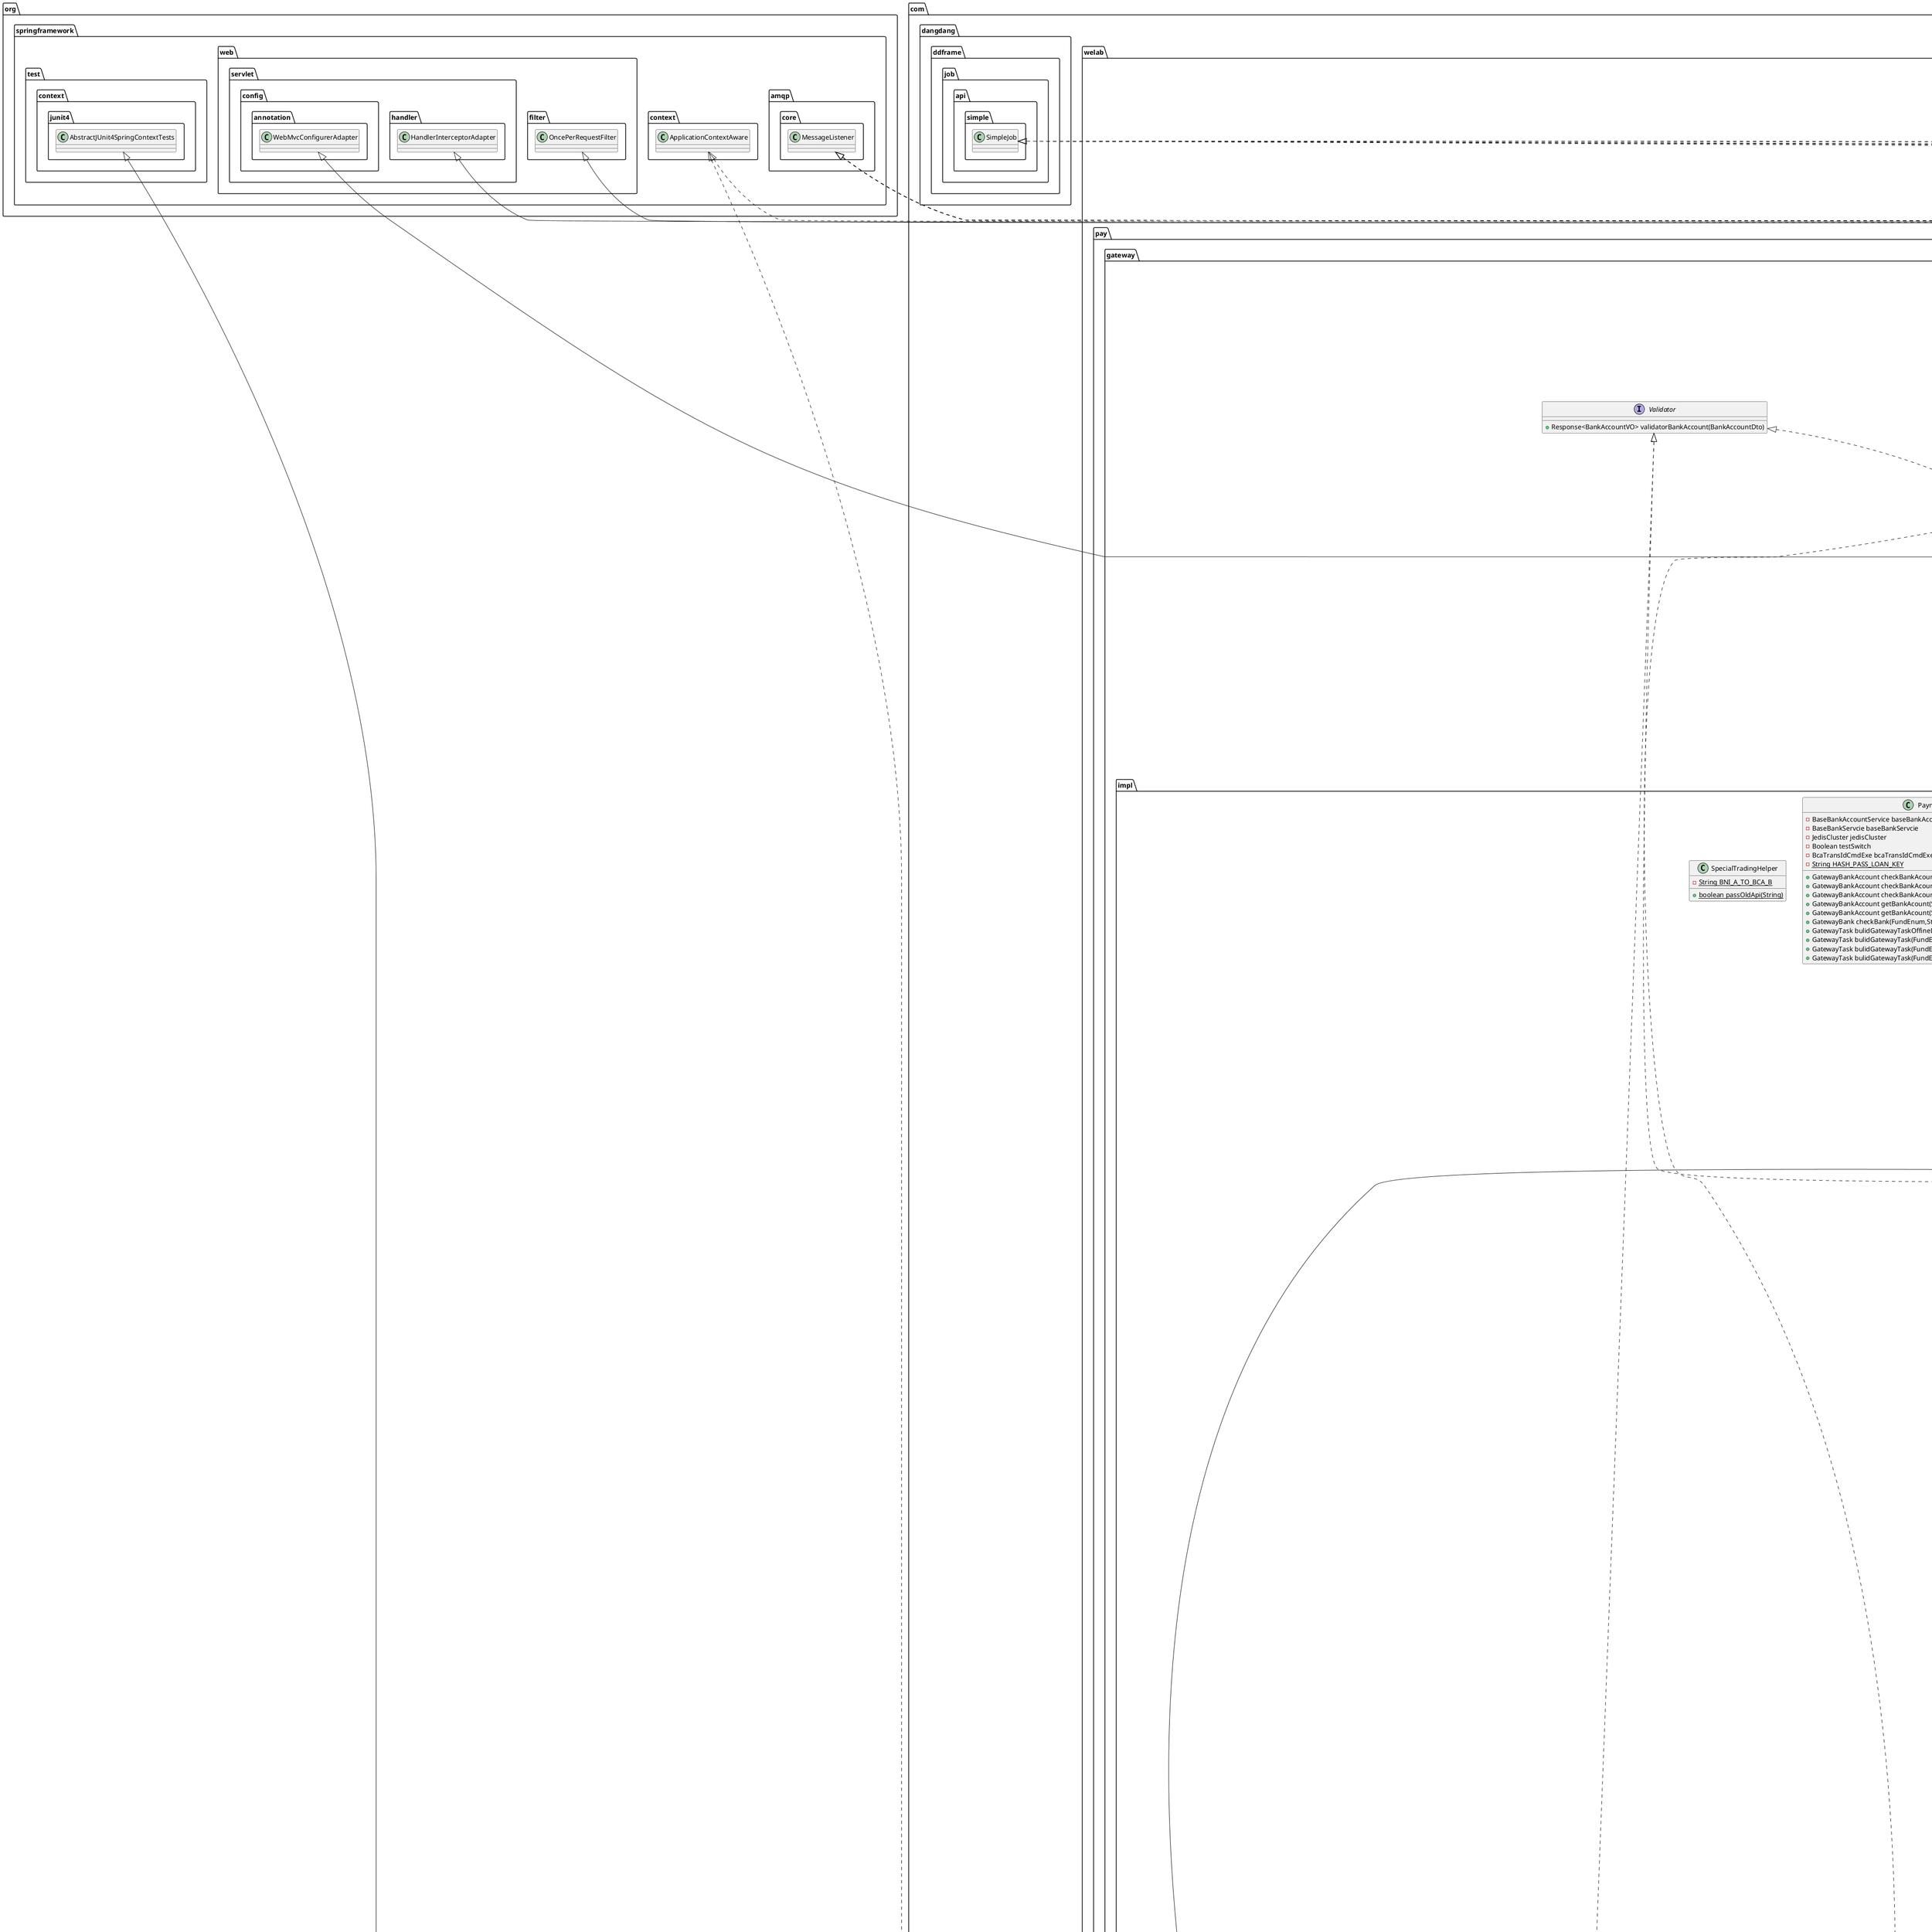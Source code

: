 @startuml
class com.welab.pay.gateway.dto.QueryTaskDto {
- String taskId
- String loanNum
- List<String> loanNumList
- List<String> thirdpartyIdList
- Byte type
- Byte fundId
- Long userId
- Byte status
- Date startTime
- Date endTime
- int pageSize
- int pageNum
- String accountNumber
- String tradingType
}
interface com.welab.pay.gateway.config.Constant {
~ String Y
~ String N
~ byte SIMULATE
~ byte XENDIT
~ byte BNI
~ byte BNI_PAYMENT
~ byte FASPAY
~ byte PERMATA
~ byte ALFAMART
~ byte ASTRAPAY
~ byte BCA
~ byte BNI_FUND_CONFIG
~ String ACCOUNT
~ String INVOICE
~ String VIRTUALACCOUNT
~ String PAYMENT
~ String VALIDATOR
~ String BNI_BANK_CODE
~ String PERMATA_BANK_CODE
~ String BNI_CODE
~ String BATEWAY_BNI_PAYMENT_TOKEN
~ String BATEWAY_BNI_PAYMENT_TOKEN_12
~ String BATEWAY_PERMATA_PAYMENT_TOKEN
~ String BNI_VERSION_10
~ String BNI_VERSION_12
~ Long MAX_BNI_INTERBANK_AMOUNT
~ String TRXSTATUS_TRANSACTION_OK
~ String TRXSTATUS_TRANSACTION_FAILED
~ List<Long> FLEXIFIT_USER_ID_List
~ List<String> SPECIAL_CODE
~ List BNI_VERSION_12_RETRY_CODE_LIST
~ List BNI_VERSION_10_RETRY_CODE_LIST
~ String BNI_BIND_BANK_MAIL_CODE
~ String MOCK_REQUEST_RESULT_SUCCESS
~ String MOCK_REQUEST_RESULT_ERROR
}
interface com.welab.pay.gateway.mapper.GatewayRequestBackMapper {
~ long countByExample(GatewayRequestBackExample)
~ int deleteByExample(GatewayRequestBackExample)
~ int deleteByPrimaryKey(Long)
~ int insert(GatewayRequestBackWithBLOBs)
~ int insertSelective(GatewayRequestBackWithBLOBs)
~ List<GatewayRequestBackWithBLOBs> selectByExampleWithBLOBs(GatewayRequestBackExample)
~ List<GatewayRequestBack> selectByExample(GatewayRequestBackExample)
~ GatewayRequestBackWithBLOBs selectByPrimaryKey(Long)
~ int updateByExampleSelective(GatewayRequestBackWithBLOBs,GatewayRequestBackExample)
~ int updateByExampleWithBLOBs(GatewayRequestBackWithBLOBs,GatewayRequestBackExample)
~ int updateByExample(GatewayRequestBack,GatewayRequestBackExample)
~ int updateByPrimaryKeySelective(GatewayRequestBackWithBLOBs)
~ int updateByPrimaryKeyWithBLOBs(GatewayRequestBackWithBLOBs)
~ int updateByPrimaryKey(GatewayRequestBack)
}
enum com.welab.pay.gateway.enums.StatusEnum {
+  PENDING
+  SUCCESS
+  FAILURE
+  EXPIRED
+  PENDING_RETRY
- Byte status
- String code
- <<Create>> StatusEnum(Byte,String)
+ {static} StatusEnum getByCode(String)
+ {static} StatusEnum getByStatus(Byte)
+ {static} List getStatusList()
+ Byte getStatus()
+ void setStatus(Byte)
+ String getCode()
+ void setCode(String)
}
class com.welab.pay.gateway.model.GatewayVirtualAccountPayment {
- Long id
- Date createAt
- Date updateAt
- String paymentId
- String callbackVirtualAccountId
- String ownerId
- String externalId
- String bankCode
- Long amount
- String merchantCode
- String thirdpartyId
- Byte fundId
+ Long getId()
+ void setId(Long)
+ Date getCreateAt()
+ void setCreateAt(Date)
+ Date getUpdateAt()
+ void setUpdateAt(Date)
+ String getPaymentId()
+ void setPaymentId(String)
+ String getCallbackVirtualAccountId()
+ void setCallbackVirtualAccountId(String)
+ String getOwnerId()
+ void setOwnerId(String)
+ String getExternalId()
+ void setExternalId(String)
+ String getBankCode()
+ void setBankCode(String)
+ Long getAmount()
+ void setAmount(Long)
+ String getMerchantCode()
+ void setMerchantCode(String)
+ String getThirdpartyId()
+ void setThirdpartyId(String)
+ Byte getFundId()
+ void setFundId(Byte)
}
class com.welab.pay.gateway.app.base.BaseVirtualAccountPayBackNoticeService {
- VirtualAccountPayBackNoticeMapper payBackNoticeMapper
+ int insertSelective(VirtualAccountPayBackNotice)
+ int update(VirtualAccountPayBackNotice)
+ VirtualAccountPayBackNotice selectByAccountNumber(String)
}
interface com.welab.pay.gateway.config.permata.PermataRepaymentConfig {
}
class com.welab.pay.gateway.config.permata.PermataRepaymentConfig$WrapResponse {
+ String STATUS
}
interface com.welab.pay.gateway.config.permata.PermataRepaymentConfig$GetBill {
}
class com.welab.pay.gateway.config.permata.PermataRepaymentConfig$GetBill$Request {
+ String INSTCODE
+ String VI_VANUMBER
+ String VI_TRACENO
+ String VI_TRNDATE
+ String VI_DELCHANNEL
}
class com.welab.pay.gateway.config.permata.PermataRepaymentConfig$GetBill$Response {
+ String CUSTNAME
+ String BILL_AMOUNT
+ String VI_CCY
+ List<RefInfoVO> RefInfo
}
class com.welab.pay.gateway.config.permata.PermataRepaymentConfig$RefInfoVO {
+ String RefName
+ String RefValue
}
interface com.welab.pay.gateway.config.permata.PermataRepaymentConfig$PayBill {
}
class com.welab.pay.gateway.config.permata.PermataRepaymentConfig$PayBill$Request {
+ String INSTCODE
+ String VI_VANUMBER
+ String VI_TRACENO
+ String VI_TRNDATE
+ String BILL_AMOUNT
+ String VI_CCY
+ String VI_DELCHANNEL
+ List<RefInfoVO> RefInfo
}
class com.welab.pay.gateway.config.permata.PermataRepaymentConfig$PayBill$Response {
}
interface com.welab.pay.gateway.config.permata.PermataRepaymentConfig$RevBill {
}
class com.welab.pay.gateway.config.permata.PermataRepaymentConfig$RevBill$Request {
+ String INSTCODE
+ String VI_VANUMBER
+ String VI_TRACENO
+ String VI_TRNDATE
+ String BILL_AMOUNT
+ String VI_CCY
+ String VI_DELCHANNEL
+ List<RefInfoVO> RefInfo
}
class com.welab.pay.gateway.config.permata.PermataRepaymentConfig$RevBill$Response {
}
class com.welab.pay.gateway.impl.simulate.SimulateVirtualAccountImpl {
- BaseVirtualAccountService baseVirtualAccountService
- BaseTaskService gatewayTaskService
- MqForward mqForward
+ Response<VirtualAccountVO> createVirtualAccount(VirtualAccountDto)
+ Response<VirtualAccountVO> updateVirtualAccount(UpdateVirtualAccountDto)
+ Response<List<BankVO>> getBanksforVirtualAccounts(FundEnum)
+ Response<List<VirtualAccountVO>> queryOrCreateVirtualAccounts(VirtualAccountDto)
+ Response<List<VirtualAccountVO>> queryOrCreateOrUpdateVirtualAccounts(VirtualAccountDto)
+ Response<Boolean> batchUpdateVirtualAccounts(List<VirtualAccountDto>)
}
class com.welab.pay.gateway.dto.mq.FundRechargeMqDto {
- {static} long serialVersionUID
- FundEnum fundEnum
- String accountNumber
- String creditAccountNo
- Long amount
- Date transactionDate
- String orderNo
}
class com.welab.pay.gateway.dto.cmd.astrapay.AstraPayWalletRegCmd {
- Long userId
}
class com.welab.pay.gateway.config.bca.BcaApiConfiguration {
- String url
- String clientId
- String clientSecret
- String apiKey
- String apiSecret
- String channelId
- String credentialId
- String corporateId
- String origin
- String testVaAccounts
}
class com.welab.pay.gateway.utils.SHA1 {
+ {static} String SHA1(String)
+ {static} String MD5(String)
+ {static} void main(String[])
}
class com.welab.pay.gateway.controller.astrapay.AstrapayController {
- BaseVirtualAccountService baseVirtualAccountService
- BaseOrderService baseOrderService
- BaseTaskService baseTaskService
- BaseCallbackService baseCallbackService
- BaseAmountRecordService baseAmountRecordService
- RepaymentHelper repaymentHelper
- GatewayConfig gatewayConfig
- AstrapayAuth astrapayAuth
- DuesService duesService
+ Object checkStatus(HttpServletRequest)
+ Object payment(HttpServletRequest)
+ Object inquiry(HttpServletRequest,String)
- Object vmInquiry(String,String)
- GatewayVirtualAccount getAstraPayInfo(String,String)
- AstraPayResponse bulidAstraPayInfo(boolean,GatewayVirtualAccount)
- Object vmPayment(String,HttpServletRequest)
}
class com.welab.pay.gateway.dto.RefundDto {
- {static} long serialVersionUID
- FundEnum fundEnum
- Long userId
- String externalId
- String bankCode
- String accountHolderName
- String fundAccountNumber
- String accountNumber
- String description
- Long amount
- String loanNum
}
class com.welab.pay.gateway.impl.simulate.SimulateValidator {
- BaseBankAccountService baseBankAccountService
+ Response<BankAccountVO> validatorBankAccount(BankAccountDto)
}
interface com.welab.pay.gateway.VirtualAccount {
+ Response<VirtualAccountVO> createVirtualAccount(VirtualAccountDto)
+ Response<VirtualAccountVO> updateVirtualAccount(UpdateVirtualAccountDto)
+ Response<List<BankVO>> getBanksforVirtualAccounts(FundEnum)
+ Response<List<VirtualAccountVO>> queryOrCreateVirtualAccounts(VirtualAccountDto)
+ Response<List<VirtualAccountVO>> queryOrCreateOrUpdateVirtualAccounts(VirtualAccountDto)
+ Response<Boolean> batchUpdateVirtualAccounts(List<VirtualAccountDto>)
~ String generateVirtualAccountName(VirtualAccountDto)
~ String buildVirtualAccount(String,String)
}
class com.welab.pay.gateway.vo.AstraPayWalletCallResVO {
- String status
- String message
}
class com.welab.pay.gateway.impl.bca.BcaPayment {
- PaymentHelper paymentHelper
- BcaManager bcaManager
- BaseGatewayTaskService baseGatewayTaskService
# GatewayTask buildTask(PayingDto)
# Response<PayingVO> doPaying(GatewayTask,TransferDto)
# Response<TransferVO> doTransfer(GatewayTask,TransferDto)
# GatewayTask buildTransferTask(TransferDto)
+ Response<TransferVO> reTransfer(TransferDto,String)
# void doRetryDisbursement(GatewayTask,String)
- Response<PayingVO> buildResponse(GatewayTask,BcaApiModel.TransfersDomesticOpt.TransfersDomesticRes)
- Response<PayingVO> buildResponse(GatewayTask,BcaApiModel.TransfersOpt.TransfersRes)
}
class com.welab.pay.gateway.model.GatewayRequestExample {
# String orderByClause
# boolean distinct
# List<Criteria> oredCriteria
+ <<Create>> GatewayRequestExample()
+ void setOrderByClause(String)
+ String getOrderByClause()
+ void setDistinct(boolean)
+ boolean isDistinct()
+ List<Criteria> getOredCriteria()
+ void or(Criteria)
+ Criteria or()
+ Criteria createCriteria()
# Criteria createCriteriaInternal()
+ void clear()
}
abstract class com.welab.pay.gateway.model.GatewayRequestExample$GeneratedCriteria {
# List<Criterion> criteria
# <<Create>> GeneratedCriteria()
+ boolean isValid()
+ List<Criterion> getAllCriteria()
+ List<Criterion> getCriteria()
# void addCriterion(String)
# void addCriterion(String,Object,String)
# void addCriterion(String,Object,Object,String)
+ Criteria andIdIsNull()
+ Criteria andIdIsNotNull()
+ Criteria andIdEqualTo(Long)
+ Criteria andIdNotEqualTo(Long)
+ Criteria andIdGreaterThan(Long)
+ Criteria andIdGreaterThanOrEqualTo(Long)
+ Criteria andIdLessThan(Long)
+ Criteria andIdLessThanOrEqualTo(Long)
+ Criteria andIdIn(List<Long>)
+ Criteria andIdNotIn(List<Long>)
+ Criteria andIdBetween(Long,Long)
+ Criteria andIdNotBetween(Long,Long)
+ Criteria andCreateAtIsNull()
+ Criteria andCreateAtIsNotNull()
+ Criteria andCreateAtEqualTo(Date)
+ Criteria andCreateAtNotEqualTo(Date)
+ Criteria andCreateAtGreaterThan(Date)
+ Criteria andCreateAtGreaterThanOrEqualTo(Date)
+ Criteria andCreateAtLessThan(Date)
+ Criteria andCreateAtLessThanOrEqualTo(Date)
+ Criteria andCreateAtIn(List<Date>)
+ Criteria andCreateAtNotIn(List<Date>)
+ Criteria andCreateAtBetween(Date,Date)
+ Criteria andCreateAtNotBetween(Date,Date)
+ Criteria andUpdateAtIsNull()
+ Criteria andUpdateAtIsNotNull()
+ Criteria andUpdateAtEqualTo(Date)
+ Criteria andUpdateAtNotEqualTo(Date)
+ Criteria andUpdateAtGreaterThan(Date)
+ Criteria andUpdateAtGreaterThanOrEqualTo(Date)
+ Criteria andUpdateAtLessThan(Date)
+ Criteria andUpdateAtLessThanOrEqualTo(Date)
+ Criteria andUpdateAtIn(List<Date>)
+ Criteria andUpdateAtNotIn(List<Date>)
+ Criteria andUpdateAtBetween(Date,Date)
+ Criteria andUpdateAtNotBetween(Date,Date)
+ Criteria andTaskIdIsNull()
+ Criteria andTaskIdIsNotNull()
+ Criteria andTaskIdEqualTo(String)
+ Criteria andTaskIdNotEqualTo(String)
+ Criteria andTaskIdGreaterThan(String)
+ Criteria andTaskIdGreaterThanOrEqualTo(String)
+ Criteria andTaskIdLessThan(String)
+ Criteria andTaskIdLessThanOrEqualTo(String)
+ Criteria andTaskIdLike(String)
+ Criteria andTaskIdNotLike(String)
+ Criteria andTaskIdIn(List<String>)
+ Criteria andTaskIdNotIn(List<String>)
+ Criteria andTaskIdBetween(String,String)
+ Criteria andTaskIdNotBetween(String,String)
+ Criteria andRequestUrlIsNull()
+ Criteria andRequestUrlIsNotNull()
+ Criteria andRequestUrlEqualTo(String)
+ Criteria andRequestUrlNotEqualTo(String)
+ Criteria andRequestUrlGreaterThan(String)
+ Criteria andRequestUrlGreaterThanOrEqualTo(String)
+ Criteria andRequestUrlLessThan(String)
+ Criteria andRequestUrlLessThanOrEqualTo(String)
+ Criteria andRequestUrlLike(String)
+ Criteria andRequestUrlNotLike(String)
+ Criteria andRequestUrlIn(List<String>)
+ Criteria andRequestUrlNotIn(List<String>)
+ Criteria andRequestUrlBetween(String,String)
+ Criteria andRequestUrlNotBetween(String,String)
+ Criteria andThirdpartyIdIsNull()
+ Criteria andThirdpartyIdIsNotNull()
+ Criteria andThirdpartyIdEqualTo(String)
+ Criteria andThirdpartyIdNotEqualTo(String)
+ Criteria andThirdpartyIdGreaterThan(String)
+ Criteria andThirdpartyIdGreaterThanOrEqualTo(String)
+ Criteria andThirdpartyIdLessThan(String)
+ Criteria andThirdpartyIdLessThanOrEqualTo(String)
+ Criteria andThirdpartyIdLike(String)
+ Criteria andThirdpartyIdNotLike(String)
+ Criteria andThirdpartyIdIn(List<String>)
+ Criteria andThirdpartyIdNotIn(List<String>)
+ Criteria andThirdpartyIdBetween(String,String)
+ Criteria andThirdpartyIdNotBetween(String,String)
}
class com.welab.pay.gateway.model.GatewayRequestExample$Criteria {
# <<Create>> Criteria()
}
class com.welab.pay.gateway.model.GatewayRequestExample$Criterion {
- String condition
- Object value
- Object secondValue
- boolean noValue
- boolean singleValue
- boolean betweenValue
- boolean listValue
- String typeHandler
# <<Create>> Criterion(String)
# <<Create>> Criterion(String,Object,String)
# <<Create>> Criterion(String,Object)
# <<Create>> Criterion(String,Object,Object,String)
# <<Create>> Criterion(String,Object,Object)
+ String getCondition()
+ Object getValue()
+ Object getSecondValue()
+ boolean isNoValue()
+ boolean isSingleValue()
+ boolean isBetweenValue()
+ boolean isListValue()
+ String getTypeHandler()
}
enum com.welab.pay.gateway.enums.TaskTypeEnum {
+  CREATE_FIXED_VIRTUAL_ACCOUNTS
+  CREATE_INVOICE
+  PAYING
+  UPDATE_FIXED_VIRTUAL_ACCOUNTS
+  REFUND
+  TRANSFER
+  INVOICE
- Byte type
- String name
- <<Create>> TaskTypeEnum(Byte,String)
+ {static} String getNameByType(Byte)
+ {static} List getTypeList()
+ Byte getType()
+ void setType(Byte)
+ String getName()
+ void setName(String)
}
class com.welab.pay.gateway.controller.bca.BcaCallController {
- AccessTokenAuthHandler accessTokenAuthHandler
- BcaManager bcaManager
+ AccessTokenVo getToken()
+ VaBillsResVO vaBills(HttpServletRequest,VaBillsReqVO)
+ VaPaymentsResVO vaPayments(HttpServletRequest,VaPaymentsReqVO)
}
class com.welab.pay.gateway.vo.bca.VaBillsReqVO {
- String CompanyCode
- String CustomerNumber
- String RequestID
- String ChannelType
- String TransactionDate
- String AdditionalData
}
class com.welab.pay.gateway.vo.VirtualAccountVO {
- {static} long serialVersionUID
- Long id
- String name
- Date createAt
- Date updateAt
- String ownerId
- String externalId
- String accountNumber
- String bankCode
- String merchantCode
- String thirdpartyId
- Boolean isClosed
- Date expirationDate
- Boolean isSingleUse
- Long suggestedAmount
- StatusEnum status
- Byte fundId
- Long userId
}
class com.welab.pay.gateway.config.bni.BniEncryption {
# {static} String getTime()
+ {static} String hashData(String,String,String)
+ {static} String parseData(String,String,String)
+ {static} String parseData(String)
+ {static} String parseData(String,byte)
# {static} Boolean tsDiff(int)
# {static} String doubleEncrypt(String,String,String)
# {static} byte[] encrypt(byte[],String)
# {static} String doubleDecrypt(String,String,String)
# {static} byte[] decrypt(byte[],String)
+ {static} void main(String[])
}
class com.welab.pay.gateway.vo.AstraPayWalletPaymentCallBackVO {
- String merchantTransactionId
- String astrapayTransactionId
- String amount
- String status
- String callbackTimestamp
- String callbackSecurity
}
class com.welab.pay.gateway.http.test.Main {
- {static} Logger log
+ {static} void main(String[])
}
class com.welab.pay.gateway.mq.consumers.PayingTaskConsumer {
- GatewayConfig gatewayConfig
- CacheTransferExtendIdCmdExe cacheTransferExtendIdCmdExe
+ void onMessage(Message)
}
class com.welab.pay.gateway.factory.GatewayFactory {
- {static} Map<String,Map<Byte,Object>> services
+ void setApplicationContext(ApplicationContext)
+ {static} Invoice getInvoice(FundEnum)
+ {static} VirtualAccount getVirtualAccount(FundEnum)
+ {static} Account getAccount(FundEnum)
+ {static} Payment getPayment(FundEnum)
+ {static} Validator getValidator(FundEnum)
}
class com.welab.pay.gateway.impl.bni.BniPayment {
- BaseRequestService baseRequestService
- PaymentHelper paymentHelper
- BaseBankAccountService baseBankAccountService
- BNIManager bniManager
- QueryTaskService taskService
- BaseTaskService baseTaskService
- UserProfilesService userProfilesService
- MessagePushService messagePushService
- String bniMockStatusRsp
- Response<PayingVO> otherPaying(GatewayTask,String,TransferDto,GatewayBank,GatewayBankAccount)
- Response<PayingVO> bulidResponse(GatewayTask,BNIPaymentConfig.WrapResponse)
- Response<PayingVO> bulidResponseV12(GatewayTask,BNIPaymentConfig12.Disbursement.DisbursementResponse)
- Response<PayingVO> bniPaying(GatewayTask,String,TransferDto,GatewayBank,GatewayBankAccount)
- Response<PayingVO> largeAmountPaying(GatewayTask,String,TransferDto,GatewayBank,GatewayBankAccount)
# Response<PayingVO> doPaying(GatewayTask,TransferDto)
# Response<TransferVO> doTransfer(GatewayTask,TransferDto)
- Dopayment.Response specialTransfer(GatewayTask,TransferDto,GatewayDto,Dopayment.Request,GatewayBankAccount)
# void doRetryDisbursement(GatewayTask,String)
+ void rebindBankEMail(GatewayTask,String)
- boolean canRetryTask(GatewayTask,String)
}
class com.welab.pay.gateway.mq.consumers.TaskStatusConsumer {
- BaseTaskService baseTaskService
- TaskNotify taskNotify
- JedisCluster jedisCluster
+ void onMessage(Message)
}
class com.welab.pay.gateway.core.config.GatewayAuthForThirdpartyConfig {
- Map<String,AuthConfig> authConfig
+ AuthConfig getAuthConfig(FundEnum)
}
class com.welab.pay.gateway.core.config.GatewayAuthForThirdpartyConfig$AuthConfig {
- String userName
- String passWord
}
abstract class com.welab.pay.gateway.impl.AbstractPayment {
- BaseTaskService gatewayTaskService
- PaymentHelper paymentHelper
- JedisCluster jedisCluster
~ String rediesKeyPrx
~ String repaymentRediesKeyPrx
# boolean isAddTask()
+ Response<PayingVO> payingForOffline(PayingDto)
# Response<PayingVO> doPayingForOffline(GatewayTask,PayingDto)
# GatewayTask buildTask(PayingDto)
+ Response<PayingVO> paying(PayingDto)
# {abstract}Response<PayingVO> doPaying(GatewayTask,TransferDto)
+ Response<TransferVO> transfer(TransferDto)
# GatewayTask buildTransferTask(TransferDto)
+ Response<TransferVO> reTransfer(TransferDto,String)
# {abstract}Response<TransferVO> doTransfer(GatewayTask,TransferDto)
# {abstract}void doRetryDisbursement(GatewayTask,String)
}
class com.welab.pay.gateway.test.ValidatorServiceTest {
- ValidatorService validatorService
- BniValidator bniValidator
+ void validatorBankAccount()
+ void startsWith()
}
class com.welab.pay.gateway.twilio.test.Example {
}
class com.welab.pay.gateway.controller.astrapay.AstrapayAuth {
- String userName
- String password
+ boolean auth(HttpServletRequest,String)
+ {static} void main(String[])
}
class com.welab.pay.gateway.impl.simulate.SimulatePayment {
- BaseTaskService gatewayTaskService
- MqForward mqForward
+ Response<PayingVO> paying(PayingDto)
+ Response<PayingVO> payingForOffline(PayingDto)
+ Response<TransferVO> transfer(TransferDto)
+ Response<TransferVO> reTransfer(TransferDto,String)
}
enum com.welab.pay.gateway.enums.BcaTransferTypeEnum {
+  ONL
+  LLG
+  RTG
- String transferType
~ <<Create>> BcaTransferTypeEnum(String)
+ String getTransferType()
+ {static} BcaTransferTypeEnum getByType(String)
+ {static} BcaTransferTypeEnum analysisType(long)
}
interface com.welab.pay.gateway.mapper.GatewayVirtualAccountMapper {
~ long countByExample(GatewayVirtualAccountExample)
~ int deleteByExample(GatewayVirtualAccountExample)
~ int deleteByPrimaryKey(Long)
~ int insert(GatewayVirtualAccount)
~ int insertSelective(GatewayVirtualAccount)
~ List<GatewayVirtualAccount> selectByExample(GatewayVirtualAccountExample)
~ GatewayVirtualAccount selectByPrimaryKey(Long)
~ int updateByExampleSelective(GatewayVirtualAccount,GatewayVirtualAccountExample)
~ int updateByExample(GatewayVirtualAccount,GatewayVirtualAccountExample)
~ int updateByPrimaryKeySelective(GatewayVirtualAccount)
~ int updateByPrimaryKey(GatewayVirtualAccount)
}
class com.welab.pay.gateway.model.GatewayConfigExample {
# String orderByClause
# boolean distinct
# List<Criteria> oredCriteria
+ <<Create>> GatewayConfigExample()
+ void setOrderByClause(String)
+ String getOrderByClause()
+ void setDistinct(boolean)
+ boolean isDistinct()
+ List<Criteria> getOredCriteria()
+ void or(Criteria)
+ Criteria or()
+ Criteria createCriteria()
# Criteria createCriteriaInternal()
+ void clear()
}
abstract class com.welab.pay.gateway.model.GatewayConfigExample$GeneratedCriteria {
# List<Criterion> criteria
# <<Create>> GeneratedCriteria()
+ boolean isValid()
+ List<Criterion> getAllCriteria()
+ List<Criterion> getCriteria()
# void addCriterion(String)
# void addCriterion(String,Object,String)
# void addCriterion(String,Object,Object,String)
+ Criteria andIdIsNull()
+ Criteria andIdIsNotNull()
+ Criteria andIdEqualTo(Integer)
+ Criteria andIdNotEqualTo(Integer)
+ Criteria andIdGreaterThan(Integer)
+ Criteria andIdGreaterThanOrEqualTo(Integer)
+ Criteria andIdLessThan(Integer)
+ Criteria andIdLessThanOrEqualTo(Integer)
+ Criteria andIdIn(List<Integer>)
+ Criteria andIdNotIn(List<Integer>)
+ Criteria andIdBetween(Integer,Integer)
+ Criteria andIdNotBetween(Integer,Integer)
+ Criteria andCreateAtIsNull()
+ Criteria andCreateAtIsNotNull()
+ Criteria andCreateAtEqualTo(Date)
+ Criteria andCreateAtNotEqualTo(Date)
+ Criteria andCreateAtGreaterThan(Date)
+ Criteria andCreateAtGreaterThanOrEqualTo(Date)
+ Criteria andCreateAtLessThan(Date)
+ Criteria andCreateAtLessThanOrEqualTo(Date)
+ Criteria andCreateAtIn(List<Date>)
+ Criteria andCreateAtNotIn(List<Date>)
+ Criteria andCreateAtBetween(Date,Date)
+ Criteria andCreateAtNotBetween(Date,Date)
+ Criteria andUpdateAtIsNull()
+ Criteria andUpdateAtIsNotNull()
+ Criteria andUpdateAtEqualTo(Date)
+ Criteria andUpdateAtNotEqualTo(Date)
+ Criteria andUpdateAtGreaterThan(Date)
+ Criteria andUpdateAtGreaterThanOrEqualTo(Date)
+ Criteria andUpdateAtLessThan(Date)
+ Criteria andUpdateAtLessThanOrEqualTo(Date)
+ Criteria andUpdateAtIn(List<Date>)
+ Criteria andUpdateAtNotIn(List<Date>)
+ Criteria andUpdateAtBetween(Date,Date)
+ Criteria andUpdateAtNotBetween(Date,Date)
+ Criteria andFundIdIsNull()
+ Criteria andFundIdIsNotNull()
+ Criteria andFundIdEqualTo(Byte)
+ Criteria andFundIdNotEqualTo(Byte)
+ Criteria andFundIdGreaterThan(Byte)
+ Criteria andFundIdGreaterThanOrEqualTo(Byte)
+ Criteria andFundIdLessThan(Byte)
+ Criteria andFundIdLessThanOrEqualTo(Byte)
+ Criteria andFundIdIn(List<Byte>)
+ Criteria andFundIdNotIn(List<Byte>)
+ Criteria andFundIdBetween(Byte,Byte)
+ Criteria andFundIdNotBetween(Byte,Byte)
+ Criteria andFundNameIsNull()
+ Criteria andFundNameIsNotNull()
+ Criteria andFundNameEqualTo(String)
+ Criteria andFundNameNotEqualTo(String)
+ Criteria andFundNameGreaterThan(String)
+ Criteria andFundNameGreaterThanOrEqualTo(String)
+ Criteria andFundNameLessThan(String)
+ Criteria andFundNameLessThanOrEqualTo(String)
+ Criteria andFundNameLike(String)
+ Criteria andFundNameNotLike(String)
+ Criteria andFundNameIn(List<String>)
+ Criteria andFundNameNotIn(List<String>)
+ Criteria andFundNameBetween(String,String)
+ Criteria andFundNameNotBetween(String,String)
}
class com.welab.pay.gateway.model.GatewayConfigExample$Criteria {
# <<Create>> Criteria()
}
class com.welab.pay.gateway.model.GatewayConfigExample$Criterion {
- String condition
- Object value
- Object secondValue
- boolean noValue
- boolean singleValue
- boolean betweenValue
- boolean listValue
- String typeHandler
# <<Create>> Criterion(String)
# <<Create>> Criterion(String,Object,String)
# <<Create>> Criterion(String,Object)
# <<Create>> Criterion(String,Object,Object,String)
# <<Create>> Criterion(String,Object,Object)
+ String getCondition()
+ Object getValue()
+ Object getSecondValue()
+ boolean isNoValue()
+ boolean isSingleValue()
+ boolean isBetweenValue()
+ boolean isListValue()
+ String getTypeHandler()
}
class com.welab.pay.gateway.dto.GatewayRepaymentOrderParamDTO {
- String trxChannel
- String trxIdOrVa
- Date transactionDate
}
class com.welab.pay.gateway.config.Swagger2Config {
+ Docket createRestApi()
- ApiInfo apiInfo()
}
class com.welab.pay.gateway.model.VirtualAccountPayBackNoticeExample {
# String orderByClause
# boolean distinct
# List<Criteria> oredCriteria
+ <<Create>> VirtualAccountPayBackNoticeExample()
+ void setOrderByClause(String)
+ String getOrderByClause()
+ void setDistinct(boolean)
+ boolean isDistinct()
+ List<Criteria> getOredCriteria()
+ void or(Criteria)
+ Criteria or()
+ Criteria createCriteria()
# Criteria createCriteriaInternal()
+ void clear()
}
abstract class com.welab.pay.gateway.model.VirtualAccountPayBackNoticeExample$GeneratedCriteria {
# List<Criterion> criteria
# <<Create>> GeneratedCriteria()
+ boolean isValid()
+ List<Criterion> getAllCriteria()
+ List<Criterion> getCriteria()
# void addCriterion(String)
# void addCriterion(String,Object,String)
# void addCriterion(String,Object,Object,String)
+ Criteria andIdIsNull()
+ Criteria andIdIsNotNull()
+ Criteria andIdEqualTo(Long)
+ Criteria andIdNotEqualTo(Long)
+ Criteria andIdGreaterThan(Long)
+ Criteria andIdGreaterThanOrEqualTo(Long)
+ Criteria andIdLessThan(Long)
+ Criteria andIdLessThanOrEqualTo(Long)
+ Criteria andIdIn(List<Long>)
+ Criteria andIdNotIn(List<Long>)
+ Criteria andIdBetween(Long,Long)
+ Criteria andIdNotBetween(Long,Long)
+ Criteria andAccountNumberIsNull()
+ Criteria andAccountNumberIsNotNull()
+ Criteria andAccountNumberEqualTo(String)
+ Criteria andAccountNumberNotEqualTo(String)
+ Criteria andAccountNumberGreaterThan(String)
+ Criteria andAccountNumberGreaterThanOrEqualTo(String)
+ Criteria andAccountNumberLessThan(String)
+ Criteria andAccountNumberLessThanOrEqualTo(String)
+ Criteria andAccountNumberLike(String)
+ Criteria andAccountNumberNotLike(String)
+ Criteria andAccountNumberIn(List<String>)
+ Criteria andAccountNumberNotIn(List<String>)
+ Criteria andAccountNumberBetween(String,String)
+ Criteria andAccountNumberNotBetween(String,String)
+ Criteria andNotifyTypeIsNull()
+ Criteria andNotifyTypeIsNotNull()
+ Criteria andNotifyTypeEqualTo(String)
+ Criteria andNotifyTypeNotEqualTo(String)
+ Criteria andNotifyTypeGreaterThan(String)
+ Criteria andNotifyTypeGreaterThanOrEqualTo(String)
+ Criteria andNotifyTypeLessThan(String)
+ Criteria andNotifyTypeLessThanOrEqualTo(String)
+ Criteria andNotifyTypeLike(String)
+ Criteria andNotifyTypeNotLike(String)
+ Criteria andNotifyTypeIn(List<String>)
+ Criteria andNotifyTypeNotIn(List<String>)
+ Criteria andNotifyTypeBetween(String,String)
+ Criteria andNotifyTypeNotBetween(String,String)
+ Criteria andDestinationIsNull()
+ Criteria andDestinationIsNotNull()
+ Criteria andDestinationEqualTo(String)
+ Criteria andDestinationNotEqualTo(String)
+ Criteria andDestinationGreaterThan(String)
+ Criteria andDestinationGreaterThanOrEqualTo(String)
+ Criteria andDestinationLessThan(String)
+ Criteria andDestinationLessThanOrEqualTo(String)
+ Criteria andDestinationLike(String)
+ Criteria andDestinationNotLike(String)
+ Criteria andDestinationIn(List<String>)
+ Criteria andDestinationNotIn(List<String>)
+ Criteria andDestinationBetween(String,String)
+ Criteria andDestinationNotBetween(String,String)
+ Criteria andRemarkIsNull()
+ Criteria andRemarkIsNotNull()
+ Criteria andRemarkEqualTo(String)
+ Criteria andRemarkNotEqualTo(String)
+ Criteria andRemarkGreaterThan(String)
+ Criteria andRemarkGreaterThanOrEqualTo(String)
+ Criteria andRemarkLessThan(String)
+ Criteria andRemarkLessThanOrEqualTo(String)
+ Criteria andRemarkLike(String)
+ Criteria andRemarkNotLike(String)
+ Criteria andRemarkIn(List<String>)
+ Criteria andRemarkNotIn(List<String>)
+ Criteria andRemarkBetween(String,String)
+ Criteria andRemarkNotBetween(String,String)
+ Criteria andCreatedAtIsNull()
+ Criteria andCreatedAtIsNotNull()
+ Criteria andCreatedAtEqualTo(Date)
+ Criteria andCreatedAtNotEqualTo(Date)
+ Criteria andCreatedAtGreaterThan(Date)
+ Criteria andCreatedAtGreaterThanOrEqualTo(Date)
+ Criteria andCreatedAtLessThan(Date)
+ Criteria andCreatedAtLessThanOrEqualTo(Date)
+ Criteria andCreatedAtIn(List<Date>)
+ Criteria andCreatedAtNotIn(List<Date>)
+ Criteria andCreatedAtBetween(Date,Date)
+ Criteria andCreatedAtNotBetween(Date,Date)
+ Criteria andUpdatedAtIsNull()
+ Criteria andUpdatedAtIsNotNull()
+ Criteria andUpdatedAtEqualTo(Date)
+ Criteria andUpdatedAtNotEqualTo(Date)
+ Criteria andUpdatedAtGreaterThan(Date)
+ Criteria andUpdatedAtGreaterThanOrEqualTo(Date)
+ Criteria andUpdatedAtLessThan(Date)
+ Criteria andUpdatedAtLessThanOrEqualTo(Date)
+ Criteria andUpdatedAtIn(List<Date>)
+ Criteria andUpdatedAtNotIn(List<Date>)
+ Criteria andUpdatedAtBetween(Date,Date)
+ Criteria andUpdatedAtNotBetween(Date,Date)
}
class com.welab.pay.gateway.model.VirtualAccountPayBackNoticeExample$Criteria {
# <<Create>> Criteria()
}
class com.welab.pay.gateway.model.VirtualAccountPayBackNoticeExample$Criterion {
- String condition
- Object value
- Object secondValue
- boolean noValue
- boolean singleValue
- boolean betweenValue
- boolean listValue
- String typeHandler
# <<Create>> Criterion(String)
# <<Create>> Criterion(String,Object,String)
# <<Create>> Criterion(String,Object)
# <<Create>> Criterion(String,Object,Object,String)
# <<Create>> Criterion(String,Object,Object)
+ String getCondition()
+ Object getValue()
+ Object getSecondValue()
+ boolean isNoValue()
+ boolean isSingleValue()
+ boolean isBetweenValue()
+ boolean isListValue()
+ String getTypeHandler()
}
class com.welab.pay.gateway.dto.AccountDto {
- {static} long serialVersionUID
- FundEnum fundEnum
- String accountNo
}
class com.welab.pay.gateway.http.FaspayHttpUtils {
+ {static} FaspayConfig.PostData.Request bulidPostData(InvoiceDto)
+ {static} FaspayConfig.PostData.Response postData(FaspayConfig.PostData.Request)
+ {static} String getPaymentUrl(String,Long,String,String,String,String,String,String)
}
class com.welab.pay.gateway.dto.cmd.astrapay.AstraPayWalletPaymentCmd {
- Long userId
- Long amount
- String platformOrderNo
- PlatformEnum platform
}
class com.welab.pay.gateway.impl.bni.BniVirtualAccountSynHandler {
- {static} JedisCluster jedisCluster
- {static} BaseVirtualAccountService baseVirtualAccountService
+ {static} Response<InvoiceVO> handleBlockException(BniVirtualAccountSynHandler.UpdateVirtualAccountReq,BlockException)
+ {static} Response<InvoiceVO> handleFallbackException(BniVirtualAccountSynHandler.UpdateVirtualAccountReq,Throwable)
+ {static} UpdateVirtualAccountReq saveUpdateVirtualAccountReq(UpdateInvoiceDto)
+ {static} UpdateVirtualAccountReq getUpdateVirtualAccountReq(String)
+ {static} void removeUpdateVirtualAccountReq(String,Date)
+ {static} void removeRetryUsers(String)
+ {static} List<String> getRetryUsers(int)
- {static} void saveErrorVa(String,UpdateVirtualAccountReq)
- {static} void init()
}
class com.welab.pay.gateway.impl.bni.BniVirtualAccountSynHandler$UpdateVirtualAccountReq {
- String bniStatus
}
interface com.welab.pay.gateway.Account {
+ Response<AccountVO> getAccount(AccountDto)
}
class com.welab.pay.gateway.impl.faspay.FaspayVirtualAccountImpl {
- BaseVirtualAccountService baseVirtualAccountService
- BaseTaskService gatewayTaskService
- BaseBankServcie baseBankServcie
+ Response<VirtualAccountVO> createVirtualAccount(VirtualAccountDto)
+ Response<VirtualAccountVO> updateVirtualAccount(UpdateVirtualAccountDto)
+ Response<List<BankVO>> getBanksforVirtualAccounts(FundEnum)
+ Response<List<VirtualAccountVO>> queryOrCreateVirtualAccounts(VirtualAccountDto)
+ Response<List<VirtualAccountVO>> queryOrCreateOrUpdateVirtualAccounts(VirtualAccountDto)
+ Response<Boolean> batchUpdateVirtualAccounts(List<VirtualAccountDto>)
+ String buildVirtualAccount(String,String)
}
class com.welab.pay.gateway.mq.consumers.HttpRequestConsumer {
- BaseRequestService baseRequestService
+ void onMessage(Message)
}
class com.welab.pay.gateway.mq.consumers.BniValidatorConsumer {
- JedisCluster jedisCluster
+ void onMessage(Message)
}
class com.welab.pay.gateway.test.TaskTtest {
- MqForward mqForward
- BaseTaskService baseTaskService
- MessageMqService messageMqService
- BniPayment bniPayment
- String QUEUE_WELAB_SEA_TASK_STATUS
- String refundVirAccount
+ void sendTaskStatus()
+ void rebindBankEMail()
+ void testRefund()
}
class com.welab.pay.gateway.service.BaseAmountRecordService {
- GatewayAmountRecordMapper gatewayAmountRecordMapper
- int save(GatewayAmountRecord)
+ int add(FundEnum,String,Long,String,String)
+ GatewayAmountRecord getOneByThirdpartyId(String)
}
class com.welab.pay.gateway.vo.RefundVO {
- {static} long serialVersionUID
- Date createAt
- Date paidAt
- String externalId
- Long amount
- String bankCode
- String accountHolderName
- StatusEnum status
- String taskId
}
enum com.welab.pay.gateway.config.alfamart.TxTypeEnum {
+  Echo_Test
+  Cash_In_Validation
+  Purchase_Validation_with_Coupon
+  Cash_Out_Validation_with_Coupon
+  Cash_In_Transaction
+  Purchase_Transaction_with_Coupon
+  Cash_Out_Transaction_with_Coupon
+  Cash_In_Advice
+  Purchase_Advice
+  Cash_Out_Advice
+  Cash_In_Commit
+  Purchase_with_Coupon_Reversal
+  Cash_Out_with_Coupon_Reversal
- String code
- String desc
- <<Create>> TxTypeEnum(String,String)
+ {static} boolean isExist(String)
+ String getCode()
+ String getDesc()
}
class com.welab.pay.gateway.model.GatewayTaskExample {
# String orderByClause
# boolean distinct
# List<Criteria> oredCriteria
+ <<Create>> GatewayTaskExample()
+ void setOrderByClause(String)
+ String getOrderByClause()
+ void setDistinct(boolean)
+ boolean isDistinct()
+ List<Criteria> getOredCriteria()
+ void or(Criteria)
+ Criteria or()
+ Criteria createCriteria()
# Criteria createCriteriaInternal()
+ void clear()
}
abstract class com.welab.pay.gateway.model.GatewayTaskExample$GeneratedCriteria {
# List<Criterion> criteria
# <<Create>> GeneratedCriteria()
+ boolean isValid()
+ List<Criterion> getAllCriteria()
+ List<Criterion> getCriteria()
# void addCriterion(String)
# void addCriterion(String,Object,String)
# void addCriterion(String,Object,Object,String)
+ Criteria andIdIsNull()
+ Criteria andIdIsNotNull()
+ Criteria andIdEqualTo(Long)
+ Criteria andIdNotEqualTo(Long)
+ Criteria andIdGreaterThan(Long)
+ Criteria andIdGreaterThanOrEqualTo(Long)
+ Criteria andIdLessThan(Long)
+ Criteria andIdLessThanOrEqualTo(Long)
+ Criteria andIdIn(List<Long>)
+ Criteria andIdNotIn(List<Long>)
+ Criteria andIdBetween(Long,Long)
+ Criteria andIdNotBetween(Long,Long)
+ Criteria andCreateAtIsNull()
+ Criteria andCreateAtIsNotNull()
+ Criteria andCreateAtEqualTo(Date)
+ Criteria andCreateAtNotEqualTo(Date)
+ Criteria andCreateAtGreaterThan(Date)
+ Criteria andCreateAtGreaterThanOrEqualTo(Date)
+ Criteria andCreateAtLessThan(Date)
+ Criteria andCreateAtLessThanOrEqualTo(Date)
+ Criteria andCreateAtIn(List<Date>)
+ Criteria andCreateAtNotIn(List<Date>)
+ Criteria andCreateAtBetween(Date,Date)
+ Criteria andCreateAtNotBetween(Date,Date)
+ Criteria andUpdateAtIsNull()
+ Criteria andUpdateAtIsNotNull()
+ Criteria andUpdateAtEqualTo(Date)
+ Criteria andUpdateAtNotEqualTo(Date)
+ Criteria andUpdateAtGreaterThan(Date)
+ Criteria andUpdateAtGreaterThanOrEqualTo(Date)
+ Criteria andUpdateAtLessThan(Date)
+ Criteria andUpdateAtLessThanOrEqualTo(Date)
+ Criteria andUpdateAtIn(List<Date>)
+ Criteria andUpdateAtNotIn(List<Date>)
+ Criteria andUpdateAtBetween(Date,Date)
+ Criteria andUpdateAtNotBetween(Date,Date)
+ Criteria andTypeIsNull()
+ Criteria andTypeIsNotNull()
+ Criteria andTypeEqualTo(Byte)
+ Criteria andTypeNotEqualTo(Byte)
+ Criteria andTypeGreaterThan(Byte)
+ Criteria andTypeGreaterThanOrEqualTo(Byte)
+ Criteria andTypeLessThan(Byte)
+ Criteria andTypeLessThanOrEqualTo(Byte)
+ Criteria andTypeIn(List<Byte>)
+ Criteria andTypeNotIn(List<Byte>)
+ Criteria andTypeBetween(Byte,Byte)
+ Criteria andTypeNotBetween(Byte,Byte)
+ Criteria andUserIdIsNull()
+ Criteria andUserIdIsNotNull()
+ Criteria andUserIdEqualTo(Long)
+ Criteria andUserIdNotEqualTo(Long)
+ Criteria andUserIdGreaterThan(Long)
+ Criteria andUserIdGreaterThanOrEqualTo(Long)
+ Criteria andUserIdLessThan(Long)
+ Criteria andUserIdLessThanOrEqualTo(Long)
+ Criteria andUserIdIn(List<Long>)
+ Criteria andUserIdNotIn(List<Long>)
+ Criteria andUserIdBetween(Long,Long)
+ Criteria andUserIdNotBetween(Long,Long)
+ Criteria andFundIdIsNull()
+ Criteria andFundIdIsNotNull()
+ Criteria andFundIdEqualTo(Byte)
+ Criteria andFundIdNotEqualTo(Byte)
+ Criteria andFundIdGreaterThan(Byte)
+ Criteria andFundIdGreaterThanOrEqualTo(Byte)
+ Criteria andFundIdLessThan(Byte)
+ Criteria andFundIdLessThanOrEqualTo(Byte)
+ Criteria andFundIdIn(List<Byte>)
+ Criteria andFundIdNotIn(List<Byte>)
+ Criteria andFundIdBetween(Byte,Byte)
+ Criteria andFundIdNotBetween(Byte,Byte)
+ Criteria andFundNameIsNull()
+ Criteria andFundNameIsNotNull()
+ Criteria andFundNameEqualTo(String)
+ Criteria andFundNameNotEqualTo(String)
+ Criteria andFundNameGreaterThan(String)
+ Criteria andFundNameGreaterThanOrEqualTo(String)
+ Criteria andFundNameLessThan(String)
+ Criteria andFundNameLessThanOrEqualTo(String)
+ Criteria andFundNameLike(String)
+ Criteria andFundNameNotLike(String)
+ Criteria andFundNameIn(List<String>)
+ Criteria andFundNameNotIn(List<String>)
+ Criteria andFundNameBetween(String,String)
+ Criteria andFundNameNotBetween(String,String)
+ Criteria andStatusIsNull()
+ Criteria andStatusIsNotNull()
+ Criteria andStatusEqualTo(Byte)
+ Criteria andStatusNotEqualTo(Byte)
+ Criteria andStatusGreaterThan(Byte)
+ Criteria andStatusGreaterThanOrEqualTo(Byte)
+ Criteria andStatusLessThan(Byte)
+ Criteria andStatusLessThanOrEqualTo(Byte)
+ Criteria andStatusIn(List<Byte>)
+ Criteria andStatusNotIn(List<Byte>)
+ Criteria andStatusBetween(Byte,Byte)
+ Criteria andStatusNotBetween(Byte,Byte)
+ Criteria andRemarkIsNull()
+ Criteria andRemarkIsNotNull()
+ Criteria andRemarkEqualTo(String)
+ Criteria andRemarkNotEqualTo(String)
+ Criteria andRemarkGreaterThan(String)
+ Criteria andRemarkGreaterThanOrEqualTo(String)
+ Criteria andRemarkLessThan(String)
+ Criteria andRemarkLessThanOrEqualTo(String)
+ Criteria andRemarkLike(String)
+ Criteria andRemarkNotLike(String)
+ Criteria andRemarkIn(List<String>)
+ Criteria andRemarkNotIn(List<String>)
+ Criteria andRemarkBetween(String,String)
+ Criteria andRemarkNotBetween(String,String)
+ Criteria andExtendIdIsNull()
+ Criteria andExtendIdIsNotNull()
+ Criteria andExtendIdEqualTo(String)
+ Criteria andExtendIdNotEqualTo(String)
+ Criteria andExtendIdGreaterThan(String)
+ Criteria andExtendIdGreaterThanOrEqualTo(String)
+ Criteria andExtendIdLessThan(String)
+ Criteria andExtendIdLessThanOrEqualTo(String)
+ Criteria andExtendIdLike(String)
+ Criteria andExtendIdNotLike(String)
+ Criteria andExtendIdIn(List<String>)
+ Criteria andExtendIdNotIn(List<String>)
+ Criteria andExtendIdBetween(String,String)
+ Criteria andExtendIdNotBetween(String,String)
+ Criteria andTaskIdIsNull()
+ Criteria andTaskIdIsNotNull()
+ Criteria andTaskIdEqualTo(String)
+ Criteria andTaskIdNotEqualTo(String)
+ Criteria andTaskIdGreaterThan(String)
+ Criteria andTaskIdGreaterThanOrEqualTo(String)
+ Criteria andTaskIdLessThan(String)
+ Criteria andTaskIdLessThanOrEqualTo(String)
+ Criteria andTaskIdLike(String)
+ Criteria andTaskIdNotLike(String)
+ Criteria andTaskIdIn(List<String>)
+ Criteria andTaskIdNotIn(List<String>)
+ Criteria andTaskIdBetween(String,String)
+ Criteria andTaskIdNotBetween(String,String)
+ Criteria andThirdpartyIdIsNull()
+ Criteria andThirdpartyIdIsNotNull()
+ Criteria andThirdpartyIdEqualTo(String)
+ Criteria andThirdpartyIdNotEqualTo(String)
+ Criteria andThirdpartyIdGreaterThan(String)
+ Criteria andThirdpartyIdGreaterThanOrEqualTo(String)
+ Criteria andThirdpartyIdLessThan(String)
+ Criteria andThirdpartyIdLessThanOrEqualTo(String)
+ Criteria andThirdpartyIdLike(String)
+ Criteria andThirdpartyIdNotLike(String)
+ Criteria andThirdpartyIdIn(List<String>)
+ Criteria andThirdpartyIdNotIn(List<String>)
+ Criteria andThirdpartyIdBetween(String,String)
+ Criteria andThirdpartyIdNotBetween(String,String)
+ Criteria andLoanNumIsNull()
+ Criteria andLoanNumIsNotNull()
+ Criteria andLoanNumEqualTo(String)
+ Criteria andLoanNumNotEqualTo(String)
+ Criteria andLoanNumGreaterThan(String)
+ Criteria andLoanNumGreaterThanOrEqualTo(String)
+ Criteria andLoanNumLessThan(String)
+ Criteria andLoanNumLessThanOrEqualTo(String)
+ Criteria andLoanNumLike(String)
+ Criteria andLoanNumNotLike(String)
+ Criteria andLoanNumIn(List<String>)
+ Criteria andLoanNumNotIn(List<String>)
+ Criteria andLoanNumBetween(String,String)
+ Criteria andLoanNumNotBetween(String,String)
+ Criteria andParamsIsNull()
+ Criteria andParamsIsNotNull()
+ Criteria andParamsEqualTo(String)
+ Criteria andParamsNotEqualTo(String)
+ Criteria andParamsGreaterThan(String)
+ Criteria andParamsGreaterThanOrEqualTo(String)
+ Criteria andParamsLessThan(String)
+ Criteria andParamsLessThanOrEqualTo(String)
+ Criteria andParamsLike(String)
+ Criteria andParamsNotLike(String)
+ Criteria andParamsIn(List<String>)
+ Criteria andParamsNotIn(List<String>)
+ Criteria andParamsBetween(String,String)
+ Criteria andParamsNotBetween(String,String)
+ Criteria andPlatformIsNull()
+ Criteria andPlatformIsNotNull()
+ Criteria andPlatformEqualTo(String)
+ Criteria andPlatformNotEqualTo(String)
+ Criteria andPlatformGreaterThan(String)
+ Criteria andPlatformGreaterThanOrEqualTo(String)
+ Criteria andPlatformLessThan(String)
+ Criteria andPlatformLessThanOrEqualTo(String)
+ Criteria andPlatformLike(String)
+ Criteria andPlatformNotLike(String)
+ Criteria andPlatformIn(List<String>)
+ Criteria andPlatformNotIn(List<String>)
+ Criteria andPlatformBetween(String,String)
+ Criteria andPlatformNotBetween(String,String)
+ Criteria andAmountIsNull()
+ Criteria andAmountIsNotNull()
+ Criteria andAmountEqualTo(Long)
+ Criteria andAmountNotEqualTo(Long)
+ Criteria andAmountGreaterThan(Long)
+ Criteria andAmountGreaterThanOrEqualTo(Long)
+ Criteria andAmountLessThan(Long)
+ Criteria andAmountLessThanOrEqualTo(Long)
+ Criteria andAmountIn(List<Long>)
+ Criteria andAmountNotIn(List<Long>)
+ Criteria andAmountBetween(Long,Long)
+ Criteria andAmountNotBetween(Long,Long)
+ Criteria andTradingTypeIsNull()
+ Criteria andTradingTypeIsNotNull()
+ Criteria andTradingTypeEqualTo(String)
+ Criteria andTradingTypeNotEqualTo(String)
+ Criteria andTradingTypeGreaterThan(String)
+ Criteria andTradingTypeGreaterThanOrEqualTo(String)
+ Criteria andTradingTypeLessThan(String)
+ Criteria andTradingTypeLessThanOrEqualTo(String)
+ Criteria andTradingTypeLike(String)
+ Criteria andTradingTypeNotLike(String)
+ Criteria andTradingTypeIn(List<String>)
+ Criteria andTradingTypeNotIn(List<String>)
+ Criteria andTradingTypeBetween(String,String)
+ Criteria andTradingTypeNotBetween(String,String)
+ Criteria andVersionIsNull()
+ Criteria andVersionIsNotNull()
+ Criteria andVersionEqualTo(String)
+ Criteria andVersionNotEqualTo(String)
+ Criteria andVersionGreaterThan(String)
+ Criteria andVersionGreaterThanOrEqualTo(String)
+ Criteria andVersionLessThan(String)
+ Criteria andVersionLessThanOrEqualTo(String)
+ Criteria andVersionLike(String)
+ Criteria andVersionNotLike(String)
+ Criteria andVersionIn(List<String>)
+ Criteria andVersionNotIn(List<String>)
+ Criteria andVersionBetween(String,String)
+ Criteria andVersionNotBetween(String,String)
}
class com.welab.pay.gateway.model.GatewayTaskExample$Criteria {
# <<Create>> Criteria()
}
class com.welab.pay.gateway.model.GatewayTaskExample$Criterion {
- String condition
- Object value
- Object secondValue
- boolean noValue
- boolean singleValue
- boolean betweenValue
- boolean listValue
- String typeHandler
# <<Create>> Criterion(String)
# <<Create>> Criterion(String,Object,String)
# <<Create>> Criterion(String,Object)
# <<Create>> Criterion(String,Object,Object,String)
# <<Create>> Criterion(String,Object,Object)
+ String getCondition()
+ Object getValue()
+ Object getSecondValue()
+ boolean isNoValue()
+ boolean isSingleValue()
+ boolean isBetweenValue()
+ boolean isListValue()
+ String getTypeHandler()
}
class com.welab.pay.gateway.utils.HashUtil {
- {static} Map<HashAlgorithm,HashFunction> hashFunctionStrategy
- {static} Key hmacSha1Key
- {static} Key hmacSha256Key
- {static} Key hmacSha512Key
- {static} Key hmacMd5Key
- {static} Base64.Encoder encoder
- <<Create>> HashUtil()
+ {static} long hmacMd5(Object)
+ {static} String hmacMd5AsBae64(Object)
+ {static} long murmurhash3(Object)
+ {static} String murmurhash3AsBase64(Object)
+ {static} long hmacSHA1(Object)
+ {static} String hmacSHA1AsBase64(Object)
+ {static} long hmacSHA256(Object)
+ {static} String hmacSHA256AsBase64(Object)
+ {static} long hmacSHA512(Object)
+ {static} String hmacSHA512AsBase64(Object)
+ {static} long sipHash24(Object)
+ {static} String sipHash24AsBase64(Object)
- {static} HashCode getHashCode(String,HashAlgorithm)
+ {static} String littleMD5a(String)
+ {static} String little16MD5a(String)
+ {static} String BigMD55(String)
+ {static} String Big16MD55(String)
+ {static} String getSHA1(String)
+ {static} void main(String[])
}
enum com.welab.pay.gateway.utils.HashAlgorithm {
+  Murmurhash3_128
+  HMAC_SHA1
+  HMAC_SHA256
+  HMAC_SHA512
+  HMAC_MD5
+  SIP_HASH24
}
class com.welab.pay.gateway.dto.DisburseSuccessDto {
- String taskId
- Date disburseDate
}
class com.welab.pay.gateway.config.sentinel.SentinelConfiguration {
- String sentinelDegradeRules
+ {static} String BNI_VIRTUAL_ACCOUNT_SYN
+ void init()
+ SentinelResourceAspect sentinelResourceAspect()
- void addStateChangeObserver()
}
enum com.welab.pay.gateway.core.enums.AuthWayEnum {
+  BASEIC_AUTH
+  ACCESS_TOKEN
}
class com.welab.pay.gateway.service.impl.BankDubboServiceImpl {
- BaseBankServcie baseBankServcie
- GatewayConfig gatewayConfig
+ BankVO getBankByBankCode(String)
+ List<BankVO> getVirtualBankVOList(FundEnum)
}
interface com.welab.pay.gateway.mapper.GatewayRequestMapper {
~ long countByExample(GatewayRequestExample)
~ int deleteByExample(GatewayRequestExample)
~ int deleteByPrimaryKey(Long)
~ int insert(GatewayRequestWithBLOBs)
~ int insertSelective(GatewayRequestWithBLOBs)
~ List<GatewayRequestWithBLOBs> selectByExampleWithBLOBs(GatewayRequestExample)
~ List<GatewayRequest> selectByExample(GatewayRequestExample)
~ GatewayRequestWithBLOBs selectByPrimaryKey(Long)
~ int updateByExampleSelective(GatewayRequestWithBLOBs,GatewayRequestExample)
~ int updateByExampleWithBLOBs(GatewayRequestWithBLOBs,GatewayRequestExample)
~ int updateByExample(GatewayRequest,GatewayRequestExample)
~ int updateByPrimaryKeySelective(GatewayRequestWithBLOBs)
~ int updateByPrimaryKeyWithBLOBs(GatewayRequestWithBLOBs)
~ int updateByPrimaryKey(GatewayRequest)
}
class com.welab.pay.gateway.controller.alfamart.RequestDto {
- String login
- String pwd
- String terminal
- String cust_key
- String tx_date
- String tx_type
- String tx_amt
- String tx_id
- String name
- String rek_type
- String signature
}
interface com.welab.pay.gateway.config.astrapay.AstraPayResponseCode {
+ String SUCCESS
+ String FAILURE
}
class com.welab.pay.gateway.impl.bca.BcaVirtualAccountImpl {
- BaseBankServcie baseBankServcie
- BaseVirtualAccountService baseVirtualAccountService
+ Response<VirtualAccountVO> createVirtualAccount(VirtualAccountDto)
- void doSaveVirtualAccount(VirtualAccountDto,String,String)
+ Response<VirtualAccountVO> updateVirtualAccount(UpdateVirtualAccountDto)
+ Response<List<BankVO>> getBanksforVirtualAccounts(FundEnum)
+ Response<List<VirtualAccountVO>> queryOrCreateVirtualAccounts(VirtualAccountDto)
- List<GatewayVirtualAccount> createGatewayVirtualAccounts(VirtualAccountDto)
+ Response<List<VirtualAccountVO>> queryOrCreateOrUpdateVirtualAccounts(VirtualAccountDto)
+ Response<Boolean> batchUpdateVirtualAccounts(List<VirtualAccountDto>)
}
class com.welab.pay.gateway.service.BaseTaskService {
- GatewayTaskMapper gatewayTaskMapper
+ List<GatewayTask> getList(Byte,Byte)
+ List<GatewayTask> getList(Byte,List<Byte>,List<Byte>,Date)
+ List<GatewayTask> getList(Byte,Byte,List<Byte>,Date)
+ List<GatewayTask> getList(GatewayTaskExample)
+ int save(GatewayTask)
+ GatewayTask initTask(FundEnum,TaskTypeEnum,Long,String,String,String,String)
+ GatewayTask getOneByTaskId(String)
+ GatewayTask getOneByLoanNumAndStatus(String,List<Byte>)
+ GatewayTask getOneByLoanNumAndStatus(String,List<Byte>,byte)
+ GatewayTask getOneByLoanNumAndStatus(String,byte)
+ GatewayTask getOneByLoanNumAndStatus(String)
+ List<GatewayTask> getListByExtendIdAndTypeAndStatus(String,Byte,List<Byte>)
+ List<GatewayTask> getListByExtendIdAndTypeAndStatusAndPlat(String,String,Byte,List<Byte>)
+ GatewayTask getOneByExtendIdAndType(String,Byte)
+ long countByExtendIdAndType(String)
+ long countByExtendIdAndType(String,PlatformEnum)
+ GatewayTask getByExtendIdAndType(String,PlatformEnum,StatusEnum)
+ GatewayTask updateStatus(String,String,StatusEnum,String)
+ GatewayTask updateStatus(String,StatusEnum)
+ GatewayTask updateStatus(String,StatusEnum,String)
+ PageInfo<GatewayTask> getTaskByPage(GatewayTaskExample,int,int)
+ GatewayTask getOneById(Long)
+ List<GatewayTask> list(List<String>)
}
class com.welab.pay.gateway.dto.qry.astrapay.AstraPayWalletProfileQry {
- Long userId
- boolean showBalance
}
class com.welab.pay.gateway.controller.permata.Authentication {
- String userName
- String passWord
- String secretKey
+ boolean auth(HttpServletRequest,HttpServletResponse)
+ boolean signature(HttpServletRequest,String,HttpServletResponse)
}
class com.welab.pay.gateway.model.GatewayRequest {
- Long id
- Date createAt
- Date updateAt
- String taskId
- String requestUrl
- String thirdpartyId
+ Long getId()
+ void setId(Long)
+ Date getCreateAt()
+ void setCreateAt(Date)
+ Date getUpdateAt()
+ void setUpdateAt(Date)
+ String getTaskId()
+ void setTaskId(String)
+ String getRequestUrl()
+ void setRequestUrl(String)
+ String getThirdpartyId()
+ void setThirdpartyId(String)
}
class com.welab.pay.gateway.app.command.bca.BcaVaPaymentsCmdExe {
- GatewayConfig gatewayConfig
- BaseCallbackService baseCallbackService
- BaseVirtualAccountService baseVirtualAccountService
- BaseOrderService baseOrderService
- RepaymentHelper repaymentHelper
- BaseAmountRecordService baseAmountRecordService
- BcaApiConfiguration bcaApiConfiguration
- BaseGatewayRepaymentOrderService repaymentOrderService
+ VaPaymentsResVO vaPayments(VaPaymentsReqVO,GatewayRequestBackWithBLOBs)
}
class com.welab.pay.gateway.response.ResponsCodeType {
+ {static} String RECIPIENT_NOT_FOUND_ERROR
+ {static} String gatewayOrder
+ {static} String XENDIT_GATEWAY_BODY_NULL
+ {static} String UNSUPPORTED_BANK_CODE_ERROR
+ {static} String BANK_CODE_NOT_SUPPORTED_ERROR
+ {static} String VIRTUAL_ACCOUNTS_NOT_FIND
- {static} String ALAMART_REFRESH_LIMIT
- {static} String BANK_ACCOUNT_QUERY_FAILED
- {static} String FEATURES_UN_SUPPORT
- {static} String BCA_GET_BALANCE_ERROR
}
enum com.welab.pay.gateway.response.GatewayResponsCodeTypeEnum {
+  XENDIT_gatewayOrder
+  RECIPIENT_NOT_FOUND_ERROR
+  XENDIT_GATEWAY_BODY_NULL
+  UNSUPPORTED_BANK_CODE_ERROR
+  BANK_CODE_NOT_SUPPORTED_ERROR
+  VIRTUAL_ACCOUNTS_NOT_FIND
+  ALAMART_REFRESH_LIMIT
+  BANK_ACCOUNT_QUERY_FAILED
+  FEATURES_UN_SUPPORT
+  BCA_GET_BALANCE_ERROR
- Integer code
- String message
- <<Create>> GatewayResponsCodeTypeEnum(Integer,String)
+ Integer getCode()
+ String getMessage()
}
class com.welab.pay.gateway.test.AccountServiceTest {
- AccountService accountService
- BniVirtualAccountImpl virtualAccount
- GatewayConfig gatewayConfig
+ void createVirtualAccount()
+ void updateVirtualAccount()
+ void getBanksforVirtualAccounts()
+ void queryOrCreateVirtualAccounts()
+ void queryOrCreateOrUpdateVirtualAccounts()
+ void createVAConcurrentTest()
+ void batchUpdateVirtualAccounts()
+ void getAccount()
+ void init()
}
class com.welab.pay.gateway.config.astrapay.wallet.Profile {
}
class com.welab.pay.gateway.config.astrapay.wallet.Profile$Request {
- String signature
}
class com.welab.pay.gateway.config.astrapay.wallet.Profile$Response {
- String balance
}
class com.welab.pay.gateway.app.impl.VirtualAccountServiceImpl {
- VirtualAccountQryExcute virtualAccountQryExcute
- VirtualAccountUpdateCmdExcute virtualAccountUpdateCmdExcute
- CreateVANumberCmdExcute createVANumberCmdExcute
- VirtualAccountAddCmdExcute virtualAccountAddCmdExcute
- BaseVirtualAccountService baseVirtualAccountService
+ Response<PageInfo<VirtualAccountDto>> list(VirtualAccountQry)
+ Response<Boolean> virtualAccountUpdate(VirtualAccountUpdateCmd)
+ Response<Boolean> virtualAccountUpdateByAccount(VirtualAccountUpdateByAccountCmd)
+ Response<String> createVANumber(CreateVANumberCmd)
+ Response<Boolean> virtualAccountAdd(VirtualAccountAddCmd)
+ Response<VirtualAccountVO> getAccount(String,FundEnum)
}
interface com.welab.pay.gateway.mapper.VirtualAccountPayBackNoticeMapper {
~ long countByExample(VirtualAccountPayBackNoticeExample)
~ int deleteByExample(VirtualAccountPayBackNoticeExample)
~ int deleteByPrimaryKey(Long)
~ int insert(VirtualAccountPayBackNotice)
~ int insertSelective(VirtualAccountPayBackNotice)
~ List<VirtualAccountPayBackNotice> selectByExample(VirtualAccountPayBackNoticeExample)
~ VirtualAccountPayBackNotice selectByPrimaryKey(Long)
~ int updateByExampleSelective(VirtualAccountPayBackNotice,VirtualAccountPayBackNoticeExample)
~ int updateByExample(VirtualAccountPayBackNotice,VirtualAccountPayBackNoticeExample)
~ int updateByPrimaryKeySelective(VirtualAccountPayBackNotice)
~ int updateByPrimaryKey(VirtualAccountPayBackNotice)
}
interface com.welab.pay.gateway.common.RedisKeys {
~ String GATEWAY_KEY
~ String BNI_VALIDATOR_FAIL
~ String BNI_VALIDATOR_LIMIT
~ String CREATE_VA_LOCK
}
interface com.welab.pay.gateway.Invoice {
+ Response<InvoiceVO> createInvoice(InvoiceDto)
+ Response<InvoiceVO> updateInvoice(UpdateInvoiceDto)
}
class com.welab.pay.gateway.dto.BankAccountDto {
- {static} long serialVersionUID
- String bankCode
- String bankAccountNumber
- String bankAccountHolderName
- FundEnum fundEnum
- Integer fundId
}
class com.welab.pay.gateway.dto.mq.DisbursementMqDto {
- {static} long serialVersionUID
- String platform
- Long userId
- String externalId
- Long amount
- String bankCode
- String accountHolderName
- String failure
- String failureCode
- String status
- Date paidDate
- String orderNo
- FundEnum fundEnum
- String debitAccountNo
- String creditAccountNo
- String loanNum
- String remark
}
class com.welab.pay.gateway.dto.InvoiceDto {
- FundEnum fundEnum
- PlatformEnum platformEnum
- Long userId
- {static} long serialVersionUID
- String externalId
- String virtualAccountNumber
- Boolean shouldSendEmail
- String payerEmail
- String description
- Long amount
- String loanNum
- String customerName
- String paymentChannel
- String mobile
}
enum com.welab.pay.gateway.enums.VirtualAccountPayBackNoticeEnum {
+  BROADCAST
+  QUEUE
+  NO_NOTICE
- String type
- String desc
+ {static} VirtualAccountPayBackNoticeEnum getByType(String)
}
class com.welab.pay.gateway.model.GatewayAmountRecord {
- Long id
- Date createAt
- Date updateAt
- Byte fundId
- String fundName
- Long operationAmount
- String taskId
- String remark
- String extendId
- String receiptAccount
- String receiptAccountName
- String expenditureAccount
- String expenditureAccountName
- String thirdpartyId
- Long fees
+ Long getId()
+ void setId(Long)
+ Date getCreateAt()
+ void setCreateAt(Date)
+ Date getUpdateAt()
+ void setUpdateAt(Date)
+ Byte getFundId()
+ void setFundId(Byte)
+ String getFundName()
+ void setFundName(String)
+ Long getOperationAmount()
+ void setOperationAmount(Long)
+ String getTaskId()
+ void setTaskId(String)
+ String getRemark()
+ void setRemark(String)
+ String getExtendId()
+ void setExtendId(String)
+ String getReceiptAccount()
+ void setReceiptAccount(String)
+ String getReceiptAccountName()
+ void setReceiptAccountName(String)
+ String getExpenditureAccount()
+ void setExpenditureAccount(String)
+ String getExpenditureAccountName()
+ void setExpenditureAccountName(String)
+ String getThirdpartyId()
+ void setThirdpartyId(String)
+ Long getFees()
+ void setFees(Long)
}
class com.welab.pay.gateway.config.WebAppConfigurer {
+ void addInterceptors(InterceptorRegistry)
}
enum com.welab.pay.gateway.config.bni.BNIFund {
}
class com.welab.pay.gateway.http.test.BNIPaymentHttpUtilsTest {
- String signatureFilePath
- String p12Password
- String url
- String client_id
- String client_name
- String secret_key
~ String username
+ void token()
+ void getinterbankinquiry()
+ void dopayment()
+ void getinterbankpayment()
+ void getpaymentstatus()
+ void getbalance()
+ void getinhouseinquiry()
+ {static} void main(String[])
}
class com.welab.pay.gateway.config.ErrorCodeConvert {
- {static} Map<String,Enum<?>> exceptionMap
+ {static} Response<T> convert(String,T)
}
class com.welab.pay.gateway.service.BaseMqService {
- GatewayMqMapper gatewayMqMapper
+ int save(GatewayMq)
}
class com.welab.pay.gateway.model.GatewayBankExample {
# String orderByClause
# boolean distinct
# List<Criteria> oredCriteria
+ <<Create>> GatewayBankExample()
+ void setOrderByClause(String)
+ String getOrderByClause()
+ void setDistinct(boolean)
+ boolean isDistinct()
+ List<Criteria> getOredCriteria()
+ void or(Criteria)
+ Criteria or()
+ Criteria createCriteria()
# Criteria createCriteriaInternal()
+ void clear()
}
abstract class com.welab.pay.gateway.model.GatewayBankExample$GeneratedCriteria {
# List<Criterion> criteria
# <<Create>> GeneratedCriteria()
+ boolean isValid()
+ List<Criterion> getAllCriteria()
+ List<Criterion> getCriteria()
# void addCriterion(String)
# void addCriterion(String,Object,String)
# void addCriterion(String,Object,Object,String)
+ Criteria andIdIsNull()
+ Criteria andIdIsNotNull()
+ Criteria andIdEqualTo(Long)
+ Criteria andIdNotEqualTo(Long)
+ Criteria andIdGreaterThan(Long)
+ Criteria andIdGreaterThanOrEqualTo(Long)
+ Criteria andIdLessThan(Long)
+ Criteria andIdLessThanOrEqualTo(Long)
+ Criteria andIdIn(List<Long>)
+ Criteria andIdNotIn(List<Long>)
+ Criteria andIdBetween(Long,Long)
+ Criteria andIdNotBetween(Long,Long)
+ Criteria andCreateAtIsNull()
+ Criteria andCreateAtIsNotNull()
+ Criteria andCreateAtEqualTo(Date)
+ Criteria andCreateAtNotEqualTo(Date)
+ Criteria andCreateAtGreaterThan(Date)
+ Criteria andCreateAtGreaterThanOrEqualTo(Date)
+ Criteria andCreateAtLessThan(Date)
+ Criteria andCreateAtLessThanOrEqualTo(Date)
+ Criteria andCreateAtIn(List<Date>)
+ Criteria andCreateAtNotIn(List<Date>)
+ Criteria andCreateAtBetween(Date,Date)
+ Criteria andCreateAtNotBetween(Date,Date)
+ Criteria andUpdateAtIsNull()
+ Criteria andUpdateAtIsNotNull()
+ Criteria andUpdateAtEqualTo(Date)
+ Criteria andUpdateAtNotEqualTo(Date)
+ Criteria andUpdateAtGreaterThan(Date)
+ Criteria andUpdateAtGreaterThanOrEqualTo(Date)
+ Criteria andUpdateAtLessThan(Date)
+ Criteria andUpdateAtLessThanOrEqualTo(Date)
+ Criteria andUpdateAtIn(List<Date>)
+ Criteria andUpdateAtNotIn(List<Date>)
+ Criteria andUpdateAtBetween(Date,Date)
+ Criteria andUpdateAtNotBetween(Date,Date)
+ Criteria andFundIdIsNull()
+ Criteria andFundIdIsNotNull()
+ Criteria andFundIdEqualTo(Byte)
+ Criteria andFundIdNotEqualTo(Byte)
+ Criteria andFundIdGreaterThan(Byte)
+ Criteria andFundIdGreaterThanOrEqualTo(Byte)
+ Criteria andFundIdLessThan(Byte)
+ Criteria andFundIdLessThanOrEqualTo(Byte)
+ Criteria andFundIdIn(List<Byte>)
+ Criteria andFundIdNotIn(List<Byte>)
+ Criteria andFundIdBetween(Byte,Byte)
+ Criteria andFundIdNotBetween(Byte,Byte)
+ Criteria andCodeIsNull()
+ Criteria andCodeIsNotNull()
+ Criteria andCodeEqualTo(String)
+ Criteria andCodeNotEqualTo(String)
+ Criteria andCodeGreaterThan(String)
+ Criteria andCodeGreaterThanOrEqualTo(String)
+ Criteria andCodeLessThan(String)
+ Criteria andCodeLessThanOrEqualTo(String)
+ Criteria andCodeLike(String)
+ Criteria andCodeNotLike(String)
+ Criteria andCodeIn(List<String>)
+ Criteria andCodeNotIn(List<String>)
+ Criteria andCodeBetween(String,String)
+ Criteria andCodeNotBetween(String,String)
+ Criteria andNameIsNull()
+ Criteria andNameIsNotNull()
+ Criteria andNameEqualTo(String)
+ Criteria andNameNotEqualTo(String)
+ Criteria andNameGreaterThan(String)
+ Criteria andNameGreaterThanOrEqualTo(String)
+ Criteria andNameLessThan(String)
+ Criteria andNameLessThanOrEqualTo(String)
+ Criteria andNameLike(String)
+ Criteria andNameNotLike(String)
+ Criteria andNameIn(List<String>)
+ Criteria andNameNotIn(List<String>)
+ Criteria andNameBetween(String,String)
+ Criteria andNameNotBetween(String,String)
+ Criteria andIsAllowVirtualIsNull()
+ Criteria andIsAllowVirtualIsNotNull()
+ Criteria andIsAllowVirtualEqualTo(Boolean)
+ Criteria andIsAllowVirtualNotEqualTo(Boolean)
+ Criteria andIsAllowVirtualGreaterThan(Boolean)
+ Criteria andIsAllowVirtualGreaterThanOrEqualTo(Boolean)
+ Criteria andIsAllowVirtualLessThan(Boolean)
+ Criteria andIsAllowVirtualLessThanOrEqualTo(Boolean)
+ Criteria andIsAllowVirtualIn(List<Boolean>)
+ Criteria andIsAllowVirtualNotIn(List<Boolean>)
+ Criteria andIsAllowVirtualBetween(Boolean,Boolean)
+ Criteria andIsAllowVirtualNotBetween(Boolean,Boolean)
+ Criteria andGatewayCodeIsNull()
+ Criteria andGatewayCodeIsNotNull()
+ Criteria andGatewayCodeEqualTo(String)
+ Criteria andGatewayCodeNotEqualTo(String)
+ Criteria andGatewayCodeGreaterThan(String)
+ Criteria andGatewayCodeGreaterThanOrEqualTo(String)
+ Criteria andGatewayCodeLessThan(String)
+ Criteria andGatewayCodeLessThanOrEqualTo(String)
+ Criteria andGatewayCodeLike(String)
+ Criteria andGatewayCodeNotLike(String)
+ Criteria andGatewayCodeIn(List<String>)
+ Criteria andGatewayCodeNotIn(List<String>)
+ Criteria andGatewayCodeBetween(String,String)
+ Criteria andGatewayCodeNotBetween(String,String)
+ Criteria andExtConfigIsNull()
+ Criteria andExtConfigIsNotNull()
+ Criteria andExtConfigEqualTo(String)
+ Criteria andExtConfigNotEqualTo(String)
+ Criteria andExtConfigGreaterThan(String)
+ Criteria andExtConfigGreaterThanOrEqualTo(String)
+ Criteria andExtConfigLessThan(String)
+ Criteria andExtConfigLessThanOrEqualTo(String)
+ Criteria andExtConfigLike(String)
+ Criteria andExtConfigNotLike(String)
+ Criteria andExtConfigIn(List<String>)
+ Criteria andExtConfigNotIn(List<String>)
+ Criteria andExtConfigBetween(String,String)
+ Criteria andExtConfigNotBetween(String,String)
+ Criteria andSortIsNull()
+ Criteria andSortIsNotNull()
+ Criteria andSortEqualTo(Integer)
+ Criteria andSortNotEqualTo(Integer)
+ Criteria andSortGreaterThan(Integer)
+ Criteria andSortGreaterThanOrEqualTo(Integer)
+ Criteria andSortLessThan(Integer)
+ Criteria andSortLessThanOrEqualTo(Integer)
+ Criteria andSortIn(List<Integer>)
+ Criteria andSortNotIn(List<Integer>)
+ Criteria andSortBetween(Integer,Integer)
+ Criteria andSortNotBetween(Integer,Integer)
+ Criteria andDeletedIsNull()
+ Criteria andDeletedIsNotNull()
+ Criteria andDeletedEqualTo(Boolean)
+ Criteria andDeletedNotEqualTo(Boolean)
+ Criteria andDeletedGreaterThan(Boolean)
+ Criteria andDeletedGreaterThanOrEqualTo(Boolean)
+ Criteria andDeletedLessThan(Boolean)
+ Criteria andDeletedLessThanOrEqualTo(Boolean)
+ Criteria andDeletedIn(List<Boolean>)
+ Criteria andDeletedNotIn(List<Boolean>)
+ Criteria andDeletedBetween(Boolean,Boolean)
+ Criteria andDeletedNotBetween(Boolean,Boolean)
}
class com.welab.pay.gateway.model.GatewayBankExample$Criteria {
# <<Create>> Criteria()
}
class com.welab.pay.gateway.model.GatewayBankExample$Criterion {
- String condition
- Object value
- Object secondValue
- boolean noValue
- boolean singleValue
- boolean betweenValue
- boolean listValue
- String typeHandler
# <<Create>> Criterion(String)
# <<Create>> Criterion(String,Object,String)
# <<Create>> Criterion(String,Object)
# <<Create>> Criterion(String,Object,Object,String)
# <<Create>> Criterion(String,Object,Object)
+ String getCondition()
+ Object getValue()
+ Object getSecondValue()
+ boolean isNoValue()
+ boolean isSingleValue()
+ boolean isBetweenValue()
+ boolean isListValue()
+ String getTypeHandler()
}
interface com.welab.pay.gateway.service.InvoiceService {
+ Response<InvoiceVO> createInvoice(InvoiceDto)
+ Response<InvoiceVO> getInvoiceById(String)
+ Response<Boolean> expireInvoice(String)
}
class com.welab.pay.gateway.filter.LogFilter {
- {static} Logger LOGGER
- {static} String NOTIFICATION_PREFIX
- {static} String REQUEST_PREFIX
- {static} String RESPONSE_PREFIX
- AtomicLong _id
# void doFilterInternal(HttpServletRequest,HttpServletResponse,FilterChain)
+ void destroy()
- void log(StringBuilder)
- StringBuilder prefixId(StringBuilder,long)
- void printRequestLine(StringBuilder,String,long,String,String)
- void printResponseLine(StringBuilder,String,long,int)
- void printPrefixedHeaders(StringBuilder,long,String,HttpServletRequest)
}
class com.welab.pay.gateway.controller.faspay.FasPayCallbackController {
- BaseVirtualAccountService baseVirtualAccountService
- BaseOrderService baseOrderService
- BaseTaskService baseTaskService
- BaseCallbackService baseCallbackService
- BaseAmountRecordService baseAmountRecordService
- RepaymentHelper repaymentHelper
- GatewayConfig gatewayConfig
- DuesService duesService
- MqForward mqForward
+ Object onlinePayment(HttpServletRequest)
+ Object payment(HttpServletRequest)
+ Object inquiryVm(HttpServletRequest,String,String)
- Object vmInquiry(String)
- Object vmPayment(String,String,HttpServletRequest)
}
class com.welab.pay.gateway.http.BNIPaymentHttpUtils {
- {static} JedisCluster jedisCluster
+ {static} BNIPaymentConfig.Token.Response token(String,String,String,String)
+ {static} BNIPaymentConfig.Getinterbankinquiry.Response getinterbankinquiry(String,String,String,String,String,String,String,BNIPaymentConfig.Getinterbankinquiry.Request)
+ {static} BNIPaymentConfig.Getinterbankpayment.Response getinterbankpayment(String,String,String,String,String,String,String,BNIPaymentConfig.Getinterbankpayment.Request)
+ {static} BNIPaymentConfig.Getbalance.Response getbalance(String,String,String,String,String,String,String,BNIPaymentConfig.Getbalance.Request)
+ {static} BNIPaymentConfig.Dopayment.Response dopayment(String,String,String,String,String,String,String,BNIPaymentConfig.Dopayment.Request)
+ {static} BNIPaymentConfig.Getpaymentstatus.Response getpaymentstatus(String,String,String,String,String,String,String,BNIPaymentConfig.Getpaymentstatus.Request)
+ {static} BNIPaymentConfig.Getinhouseinquiry.Response getinhouseinquiry(String,String,String,String,String,String,String,BNIPaymentConfig.Getinhouseinquiry.Request)
- {static} Map<String,String> getToken(String,String,String,String)
- {static} void signature(String,String,String,String,BNIPaymentConfig.WrapReqeust,String)
+ {static} T convert(String,Class<T>)
+ {static} void main(String[])
+ {static} BNIPaymentConfig.Getinterbankinquiry.Response getinterbankinquiry(GatewayDto,Request)
+ {static} Dopayment.Response dopayment(GatewayDto,com.welab.pay.gateway.config.bni.BNIPaymentConfig.Dopayment.Request)
+ {static} Getinterbankpayment.Response getinterbankpayment(GatewayDto,com.welab.pay.gateway.config.bni.BNIPaymentConfig.Getinterbankpayment.Request)
+ {static} Getpaymentstatus.Response getpaymentstatus(GatewayDto,com.welab.pay.gateway.config.bni.BNIPaymentConfig.Getpaymentstatus.Request)
+ {static} Getbalance.Response getbalance(GatewayDto,com.welab.pay.gateway.config.bni.BNIPaymentConfig.Getbalance.Request)
+ {static} Response getinhouseinquiry(GatewayDto,com.welab.pay.gateway.config.bni.BNIPaymentConfig.Getinhouseinquiry.Request)
}
interface com.welab.pay.gateway.common.Urls {
~ String ROOT
~ String ROOT_DESC
~ String V1
~ String V3
~ String V3_NOAUTH
}
interface com.welab.pay.gateway.common.Urls$Pay {
~ String MODEL
~ String V1_GET_AVAILABLE_BANKS
~ String V1_GET_AVAILABLE_BANKS_DESC
}
interface com.welab.pay.gateway.common.Urls$Repair {
~ String MODEL
~ String V1_REPAIR_PAYING
~ String V1_REPAIR_PAYING_DESC
}
interface com.welab.pay.gateway.common.Urls$Account {
~ String MODEL
~ String V1_GET_BANKS_FOR_VIRTUAL_ACCOUNTS
~ String V1_GET_BANKS_FOR_VIRTUAL_ACCOUNTS_DESC
~ String V1_GET_INIT
~ String V1_GET_INIT_DESC
}
interface com.welab.pay.gateway.common.Urls$Validator {
~ String MODEL
~ String V1_VALIDATOR_BANK_ACCOUNT
~ String V1_VALIDATOR_BANK_ACCOUNT_DESC
}
interface com.welab.pay.gateway.common.Urls$Monitor {
~ String MONITOR
~ String MONITOR_DESC
}
interface com.welab.pay.gateway.common.Urls$AstraPay {
~ String ASTRAPAY
~ String ASTRAPAY_DESC
~ String INQUIRY_VM
~ String INQUIRY_VM_DESC
~ String PAYMENT
~ String PAYMENT_DESC
~ String CHECK_STATUS
~ String CHECK_STATUS_DESC
}
interface com.welab.pay.gateway.common.Urls$AstraPayWallet {
~ String ASTRAPAY_WALLET
~ String ASTRAPAY_WALLET_DESC
~ String ACCOUNT_CALLBACK
~ String ACCOUNT_CALLBACK_DESC
~ String PAYMENT_CALLBACK
~ String PAYMENT_CALLBACK_DESC
}
interface com.welab.pay.gateway.common.Urls$Simulate {
~ String MODEL
~ String V1_DISBURSEMENT_CALLBACK
~ String V1_DISBURSEMENT_CALLBACK_DESC
~ String V1_INVOICES_CALLBACK
~ String V1_INVOICES_CALLBACK_DESC
~ String V1_FIXED_VIRTUAL_ACCOUNTS_PAYMENT_CALLBACK
~ String V1_FIXED_VIRTUAL_ACCOUNTS_PAYMENT_CALLBACK_DESC
~ String V1_FIXED_VIRTUAL_ACCOUNTS_CALLBACK
~ String V1_FIXED_VIRTUAL_ACCOUNTS_CALLBACK_DESC
~ String V1_BANK_ACCOUNT_DATAS_CALLBACK
~ String V1_BANK_ACCOUNT_DATA_CALLBACK_DESC
}
interface com.welab.pay.gateway.common.Urls$Bca {
~ String MODEL
~ String BCA_TOKEN
~ String BCA_BILLS
~ String BCA_PAYMENTS
}
interface com.welab.pay.gateway.service.VirtualAccountService {
~ Response<PageInfo<VirtualAccountDto>> list(VirtualAccountQry)
~ Response<Boolean> virtualAccountUpdate(VirtualAccountUpdateCmd)
~ Response<Boolean> virtualAccountUpdateByAccount(VirtualAccountUpdateByAccountCmd)
~ Response<String> createVANumber(CreateVANumberCmd)
~ Response<Boolean> virtualAccountAdd(VirtualAccountAddCmd)
+ Response<VirtualAccountVO> getAccount(String,FundEnum)
}
interface com.welab.pay.gateway.config.bni.BNIConfig {
}
class com.welab.pay.gateway.config.bni.BNIConfig$Bill {
- String type
- String client_id
- String trx_id
- String trx_amount
- String billing_type
- String customer_name
- String customer_email
- String customer_phone
- String virtual_account
- String datetime_expired
- String description
}
class com.welab.pay.gateway.config.bni.BNIConfig$WrapResponse {
- String status
- String message
- String data
}
interface com.welab.pay.gateway.config.bni.BNIConfig$Createbilling {
}
class com.welab.pay.gateway.config.bni.BNIConfig$Createbilling$Request {
+ <<Create>> Request()
}
class com.welab.pay.gateway.config.bni.BNIConfig$Createbilling$Response {
- String client_id
- String virtual_account
}
class com.welab.pay.gateway.config.bni.BNIConfig$Createbilling$CallBack {
- String trx_id
- String virtual_account
- String customer_name
- String trx_amount
- String payment_amount
- String cumulative_payment_amount
- String payment_ntb
- String datetime_payment
- String datetime_payment_iso8601
}
interface com.welab.pay.gateway.config.bni.BNIConfig$InquiryBilling {
}
class com.welab.pay.gateway.config.bni.BNIConfig$InquiryBilling$Request {
+ <<Create>> Request()
}
class com.welab.pay.gateway.config.bni.BNIConfig$InquiryBilling$Response {
- String va_status
- String payment_ntb
- String payment_amount
- String datetime_created
- String datetime_payment
- String datetime_last_updated
}
interface com.welab.pay.gateway.config.bni.BNIConfig$Updatebilling {
}
class com.welab.pay.gateway.config.bni.BNIConfig$Updatebilling$Request {
+ <<Create>> Request()
}
class com.welab.pay.gateway.config.bni.BNIConfig$Updatebilling$Response {
- String trx_id
- String virtual_account
}
class com.welab.pay.gateway.vo.AccountVO {
- {static} long serialVersionUID
- String name
- Long amount
}
interface com.welab.pay.gateway.config.permata.PermataConstant {
~ String OAUTH_SIGNATURE
~ String OAUTH_TIMESTAMP
~ String API_KEY
~ String AUTHORIZATION
~ String ORGANIZATIONNAME
~ String PERMATA_TIMESTAMP
~ String PERMATA_SIGNATURE
}
interface com.welab.pay.gateway.service.PayService {
+ Response<PayingVO> paying(PayingDto)
+ Response<Void> asyncPaying(PayingDto)
+ Response<PayingVO> payingForOffline(PayingDto)
+ Response<TransferVO> transfer(TransferDto)
+ Response<Void> asyncTransfer(TransferDto)
+ Response<RefundVO> refund(RefundDto)
+ Response<PayingVO> getPayingVOByTaskId(String)
+ Response<List<PayingVO>> getPayingVOByLoanNum(String)
+ Response<List<BankVO>> getAvailableBanks(FundEnum)
+ Response<Void> batchCancelPaying(List<String>)
+ Response<Void> cancelByExtendId(String,PlatformEnum)
+ Response<Boolean> isExistExtendIdForTask(String)
+ Response<Boolean> isExistExtendIdForTask(String,PlatformEnum)
}
class com.welab.pay.gateway.model.GatewayRepaymentOrderExample {
# String orderByClause
# boolean distinct
# List<Criteria> oredCriteria
+ <<Create>> GatewayRepaymentOrderExample()
+ void setOrderByClause(String)
+ String getOrderByClause()
+ void setDistinct(boolean)
+ boolean isDistinct()
+ List<Criteria> getOredCriteria()
+ void or(Criteria)
+ Criteria or()
+ Criteria createCriteria()
# Criteria createCriteriaInternal()
+ void clear()
}
abstract class com.welab.pay.gateway.model.GatewayRepaymentOrderExample$GeneratedCriteria {
# List<Criterion> criteria
# <<Create>> GeneratedCriteria()
+ boolean isValid()
+ List<Criterion> getAllCriteria()
+ List<Criterion> getCriteria()
# void addCriterion(String)
# void addCriterion(String,Object,String)
# void addCriterion(String,Object,Object,String)
+ Criteria andIdIsNull()
+ Criteria andIdIsNotNull()
+ Criteria andIdEqualTo(Long)
+ Criteria andIdNotEqualTo(Long)
+ Criteria andIdGreaterThan(Long)
+ Criteria andIdGreaterThanOrEqualTo(Long)
+ Criteria andIdLessThan(Long)
+ Criteria andIdLessThanOrEqualTo(Long)
+ Criteria andIdIn(List<Long>)
+ Criteria andIdNotIn(List<Long>)
+ Criteria andIdBetween(Long,Long)
+ Criteria andIdNotBetween(Long,Long)
+ Criteria andUserIdIsNull()
+ Criteria andUserIdIsNotNull()
+ Criteria andUserIdEqualTo(Long)
+ Criteria andUserIdNotEqualTo(Long)
+ Criteria andUserIdGreaterThan(Long)
+ Criteria andUserIdGreaterThanOrEqualTo(Long)
+ Criteria andUserIdLessThan(Long)
+ Criteria andUserIdLessThanOrEqualTo(Long)
+ Criteria andUserIdIn(List<Long>)
+ Criteria andUserIdNotIn(List<Long>)
+ Criteria andUserIdBetween(Long,Long)
+ Criteria andUserIdNotBetween(Long,Long)
+ Criteria andTrxChannelIsNull()
+ Criteria andTrxChannelIsNotNull()
+ Criteria andTrxChannelEqualTo(String)
+ Criteria andTrxChannelNotEqualTo(String)
+ Criteria andTrxChannelGreaterThan(String)
+ Criteria andTrxChannelGreaterThanOrEqualTo(String)
+ Criteria andTrxChannelLessThan(String)
+ Criteria andTrxChannelLessThanOrEqualTo(String)
+ Criteria andTrxChannelLike(String)
+ Criteria andTrxChannelNotLike(String)
+ Criteria andTrxChannelIn(List<String>)
+ Criteria andTrxChannelNotIn(List<String>)
+ Criteria andTrxChannelBetween(String,String)
+ Criteria andTrxChannelNotBetween(String,String)
+ Criteria andTrxIdOrVaIsNull()
+ Criteria andTrxIdOrVaIsNotNull()
+ Criteria andTrxIdOrVaEqualTo(String)
+ Criteria andTrxIdOrVaNotEqualTo(String)
+ Criteria andTrxIdOrVaGreaterThan(String)
+ Criteria andTrxIdOrVaGreaterThanOrEqualTo(String)
+ Criteria andTrxIdOrVaLessThan(String)
+ Criteria andTrxIdOrVaLessThanOrEqualTo(String)
+ Criteria andTrxIdOrVaLike(String)
+ Criteria andTrxIdOrVaNotLike(String)
+ Criteria andTrxIdOrVaIn(List<String>)
+ Criteria andTrxIdOrVaNotIn(List<String>)
+ Criteria andTrxIdOrVaBetween(String,String)
+ Criteria andTrxIdOrVaNotBetween(String,String)
+ Criteria andAmountIsNull()
+ Criteria andAmountIsNotNull()
+ Criteria andAmountEqualTo(Long)
+ Criteria andAmountNotEqualTo(Long)
+ Criteria andAmountGreaterThan(Long)
+ Criteria andAmountGreaterThanOrEqualTo(Long)
+ Criteria andAmountLessThan(Long)
+ Criteria andAmountLessThanOrEqualTo(Long)
+ Criteria andAmountIn(List<Long>)
+ Criteria andAmountNotIn(List<Long>)
+ Criteria andAmountBetween(Long,Long)
+ Criteria andAmountNotBetween(Long,Long)
+ Criteria andTransactionDateIsNull()
+ Criteria andTransactionDateIsNotNull()
+ Criteria andTransactionDateEqualTo(Date)
+ Criteria andTransactionDateNotEqualTo(Date)
+ Criteria andTransactionDateGreaterThan(Date)
+ Criteria andTransactionDateGreaterThanOrEqualTo(Date)
+ Criteria andTransactionDateLessThan(Date)
+ Criteria andTransactionDateLessThanOrEqualTo(Date)
+ Criteria andTransactionDateIn(List<Date>)
+ Criteria andTransactionDateNotIn(List<Date>)
+ Criteria andTransactionDateBetween(Date,Date)
+ Criteria andTransactionDateNotBetween(Date,Date)
+ Criteria andOrderNoIsNull()
+ Criteria andOrderNoIsNotNull()
+ Criteria andOrderNoEqualTo(String)
+ Criteria andOrderNoNotEqualTo(String)
+ Criteria andOrderNoGreaterThan(String)
+ Criteria andOrderNoGreaterThanOrEqualTo(String)
+ Criteria andOrderNoLessThan(String)
+ Criteria andOrderNoLessThanOrEqualTo(String)
+ Criteria andOrderNoLike(String)
+ Criteria andOrderNoNotLike(String)
+ Criteria andOrderNoIn(List<String>)
+ Criteria andOrderNoNotIn(List<String>)
+ Criteria andOrderNoBetween(String,String)
+ Criteria andOrderNoNotBetween(String,String)
+ Criteria andCreateAtIsNull()
+ Criteria andCreateAtIsNotNull()
+ Criteria andCreateAtEqualTo(Date)
+ Criteria andCreateAtNotEqualTo(Date)
+ Criteria andCreateAtGreaterThan(Date)
+ Criteria andCreateAtGreaterThanOrEqualTo(Date)
+ Criteria andCreateAtLessThan(Date)
+ Criteria andCreateAtLessThanOrEqualTo(Date)
+ Criteria andCreateAtIn(List<Date>)
+ Criteria andCreateAtNotIn(List<Date>)
+ Criteria andCreateAtBetween(Date,Date)
+ Criteria andCreateAtNotBetween(Date,Date)
+ Criteria andUpdateAtIsNull()
+ Criteria andUpdateAtIsNotNull()
+ Criteria andUpdateAtEqualTo(Date)
+ Criteria andUpdateAtNotEqualTo(Date)
+ Criteria andUpdateAtGreaterThan(Date)
+ Criteria andUpdateAtGreaterThanOrEqualTo(Date)
+ Criteria andUpdateAtLessThan(Date)
+ Criteria andUpdateAtLessThanOrEqualTo(Date)
+ Criteria andUpdateAtIn(List<Date>)
+ Criteria andUpdateAtNotIn(List<Date>)
+ Criteria andUpdateAtBetween(Date,Date)
+ Criteria andUpdateAtNotBetween(Date,Date)
}
class com.welab.pay.gateway.model.GatewayRepaymentOrderExample$Criteria {
# <<Create>> Criteria()
}
class com.welab.pay.gateway.model.GatewayRepaymentOrderExample$Criterion {
- String condition
- Object value
- Object secondValue
- boolean noValue
- boolean singleValue
- boolean betweenValue
- boolean listValue
- String typeHandler
# <<Create>> Criterion(String)
# <<Create>> Criterion(String,Object,String)
# <<Create>> Criterion(String,Object)
# <<Create>> Criterion(String,Object,Object,String)
# <<Create>> Criterion(String,Object,Object)
+ String getCondition()
+ Object getValue()
+ Object getSecondValue()
+ boolean isNoValue()
+ boolean isSingleValue()
+ boolean isBetweenValue()
+ boolean isListValue()
+ String getTypeHandler()
}
interface com.welab.pay.gateway.mapper.GatewayConfigMapper {
~ long countByExample(GatewayConfigExample)
~ int deleteByExample(GatewayConfigExample)
~ int deleteByPrimaryKey(Integer)
~ int insert(GatewayConfig)
~ int insertSelective(GatewayConfig)
~ List<GatewayConfig> selectByExample(GatewayConfigExample)
~ GatewayConfig selectByPrimaryKey(Integer)
~ int updateByExampleSelective(GatewayConfig,GatewayConfigExample)
~ int updateByExample(GatewayConfig,GatewayConfigExample)
~ int updateByPrimaryKeySelective(GatewayConfig)
~ int updateByPrimaryKey(GatewayConfig)
}
class com.welab.pay.gateway.app.command.bca.BcaTransIdCmdExe {
- {static} String BCA_TRANS_ID_KEY
- {static} Long MAX_TRANS_ID
+ String generateTransId()
}
class com.welab.pay.gateway.config.bni.BNIPaymentSignature {
+ {static} String getSignature(String,String,String)
+ {static} void main(String[])
}
class com.welab.pay.gateway.app.command.CreateVANumberCmdExcute {
- BaseBankServcie baseBankServcie
- JedisCluster jedisCluster
- {static} String PREFIX
+ Response<String> excute(CreateVANumberCmd)
- {static} String bulidVirtualAccount(String,int)
- {static} String buildBNIVirtualAccount()
}
interface com.welab.pay.gateway.service.QueryTaskService {
+ Response<List<TaskVO>> queryListByExtendAndType(String,TaskTypeEnum)
+ Response<TaskVO> queryByTaskId(String)
+ Response<PageInfo> queryTaskByPage(QueryTaskDto)
+ Response<Void> retryTask(QueryTaskDto)
~ Response<List<TaskVO>> queryFailureTasks(List<String>,List<TaskTypeEnum>)
+ Response<Void> expiredTask(Long)
+ Response<Void> retryTaskStatusInquire(QueryTaskDto)
~ List<String> getLoanNumList(List<String>)
+ List<String> getThirdpartyIdList(List<String>)
~ List<GatewayTaskRequestVO> queryTaskRequestDetails(PlatformEnum,String)
~ Response<List<TaskVO>> getLoanListByExtendId(List<String>,PlatformEnum)
}
class com.welab.pay.gateway.helper.RequestServiceHelper {
- MqForward mqForward
+ void add(String,String,String,String)
}
class com.welab.pay.gateway.config.astrapay.wallet.TransactionStatus {
}
class com.welab.pay.gateway.config.astrapay.wallet.TransactionStatus$Request {
- String merchantTransactionId
}
class com.welab.pay.gateway.config.astrapay.wallet.TransactionStatus$Response {
- String merchantTransactionId
- String astrapayTransactionId
- String amount
- String status
}
class com.welab.pay.gateway.model.GatewayAmountExample {
# String orderByClause
# boolean distinct
# List<Criteria> oredCriteria
+ <<Create>> GatewayAmountExample()
+ void setOrderByClause(String)
+ String getOrderByClause()
+ void setDistinct(boolean)
+ boolean isDistinct()
+ List<Criteria> getOredCriteria()
+ void or(Criteria)
+ Criteria or()
+ Criteria createCriteria()
# Criteria createCriteriaInternal()
+ void clear()
}
abstract class com.welab.pay.gateway.model.GatewayAmountExample$GeneratedCriteria {
# List<Criterion> criteria
# <<Create>> GeneratedCriteria()
+ boolean isValid()
+ List<Criterion> getAllCriteria()
+ List<Criterion> getCriteria()
# void addCriterion(String)
# void addCriterion(String,Object,String)
# void addCriterion(String,Object,Object,String)
+ Criteria andIdIsNull()
+ Criteria andIdIsNotNull()
+ Criteria andIdEqualTo(Long)
+ Criteria andIdNotEqualTo(Long)
+ Criteria andIdGreaterThan(Long)
+ Criteria andIdGreaterThanOrEqualTo(Long)
+ Criteria andIdLessThan(Long)
+ Criteria andIdLessThanOrEqualTo(Long)
+ Criteria andIdIn(List<Long>)
+ Criteria andIdNotIn(List<Long>)
+ Criteria andIdBetween(Long,Long)
+ Criteria andIdNotBetween(Long,Long)
+ Criteria andCreateAtIsNull()
+ Criteria andCreateAtIsNotNull()
+ Criteria andCreateAtEqualTo(Date)
+ Criteria andCreateAtNotEqualTo(Date)
+ Criteria andCreateAtGreaterThan(Date)
+ Criteria andCreateAtGreaterThanOrEqualTo(Date)
+ Criteria andCreateAtLessThan(Date)
+ Criteria andCreateAtLessThanOrEqualTo(Date)
+ Criteria andCreateAtIn(List<Date>)
+ Criteria andCreateAtNotIn(List<Date>)
+ Criteria andCreateAtBetween(Date,Date)
+ Criteria andCreateAtNotBetween(Date,Date)
+ Criteria andUpdateAtIsNull()
+ Criteria andUpdateAtIsNotNull()
+ Criteria andUpdateAtEqualTo(Date)
+ Criteria andUpdateAtNotEqualTo(Date)
+ Criteria andUpdateAtGreaterThan(Date)
+ Criteria andUpdateAtGreaterThanOrEqualTo(Date)
+ Criteria andUpdateAtLessThan(Date)
+ Criteria andUpdateAtLessThanOrEqualTo(Date)
+ Criteria andUpdateAtIn(List<Date>)
+ Criteria andUpdateAtNotIn(List<Date>)
+ Criteria andUpdateAtBetween(Date,Date)
+ Criteria andUpdateAtNotBetween(Date,Date)
+ Criteria andAccountNoIsNull()
+ Criteria andAccountNoIsNotNull()
+ Criteria andAccountNoEqualTo(String)
+ Criteria andAccountNoNotEqualTo(String)
+ Criteria andAccountNoGreaterThan(String)
+ Criteria andAccountNoGreaterThanOrEqualTo(String)
+ Criteria andAccountNoLessThan(String)
+ Criteria andAccountNoLessThanOrEqualTo(String)
+ Criteria andAccountNoLike(String)
+ Criteria andAccountNoNotLike(String)
+ Criteria andAccountNoIn(List<String>)
+ Criteria andAccountNoNotIn(List<String>)
+ Criteria andAccountNoBetween(String,String)
+ Criteria andAccountNoNotBetween(String,String)
+ Criteria andAccountNameIsNull()
+ Criteria andAccountNameIsNotNull()
+ Criteria andAccountNameEqualTo(String)
+ Criteria andAccountNameNotEqualTo(String)
+ Criteria andAccountNameGreaterThan(String)
+ Criteria andAccountNameGreaterThanOrEqualTo(String)
+ Criteria andAccountNameLessThan(String)
+ Criteria andAccountNameLessThanOrEqualTo(String)
+ Criteria andAccountNameLike(String)
+ Criteria andAccountNameNotLike(String)
+ Criteria andAccountNameIn(List<String>)
+ Criteria andAccountNameNotIn(List<String>)
+ Criteria andAccountNameBetween(String,String)
+ Criteria andAccountNameNotBetween(String,String)
+ Criteria andAmountIsNull()
+ Criteria andAmountIsNotNull()
+ Criteria andAmountEqualTo(Long)
+ Criteria andAmountNotEqualTo(Long)
+ Criteria andAmountGreaterThan(Long)
+ Criteria andAmountGreaterThanOrEqualTo(Long)
+ Criteria andAmountLessThan(Long)
+ Criteria andAmountLessThanOrEqualTo(Long)
+ Criteria andAmountIn(List<Long>)
+ Criteria andAmountNotIn(List<Long>)
+ Criteria andAmountBetween(Long,Long)
+ Criteria andAmountNotBetween(Long,Long)
+ Criteria andRelationIdIsNull()
+ Criteria andRelationIdIsNotNull()
+ Criteria andRelationIdEqualTo(String)
+ Criteria andRelationIdNotEqualTo(String)
+ Criteria andRelationIdGreaterThan(String)
+ Criteria andRelationIdGreaterThanOrEqualTo(String)
+ Criteria andRelationIdLessThan(String)
+ Criteria andRelationIdLessThanOrEqualTo(String)
+ Criteria andRelationIdLike(String)
+ Criteria andRelationIdNotLike(String)
+ Criteria andRelationIdIn(List<String>)
+ Criteria andRelationIdNotIn(List<String>)
+ Criteria andRelationIdBetween(String,String)
+ Criteria andRelationIdNotBetween(String,String)
+ Criteria andTransactionAtIsNull()
+ Criteria andTransactionAtIsNotNull()
+ Criteria andTransactionAtEqualTo(Date)
+ Criteria andTransactionAtNotEqualTo(Date)
+ Criteria andTransactionAtGreaterThan(Date)
+ Criteria andTransactionAtGreaterThanOrEqualTo(Date)
+ Criteria andTransactionAtLessThan(Date)
+ Criteria andTransactionAtLessThanOrEqualTo(Date)
+ Criteria andTransactionAtIn(List<Date>)
+ Criteria andTransactionAtNotIn(List<Date>)
+ Criteria andTransactionAtBetween(Date,Date)
+ Criteria andTransactionAtNotBetween(Date,Date)
}
class com.welab.pay.gateway.model.GatewayAmountExample$Criteria {
# <<Create>> Criteria()
}
class com.welab.pay.gateway.model.GatewayAmountExample$Criterion {
- String condition
- Object value
- Object secondValue
- boolean noValue
- boolean singleValue
- boolean betweenValue
- boolean listValue
- String typeHandler
# <<Create>> Criterion(String)
# <<Create>> Criterion(String,Object,String)
# <<Create>> Criterion(String,Object)
# <<Create>> Criterion(String,Object,Object,String)
# <<Create>> Criterion(String,Object,Object)
+ String getCondition()
+ Object getValue()
+ Object getSecondValue()
+ boolean isNoValue()
+ boolean isSingleValue()
+ boolean isBetweenValue()
+ boolean isListValue()
+ String getTypeHandler()
}
class com.welab.pay.gateway.vo.bca.VaPaymentsReqVO {
- String CompanyCode
- String CustomerNumber
- String RequestID
- String ChannelType
- String CustomerName
- String CurrencyCode
- String PaidAmount
- String TotalAmount
- String SubCompany
- String TransactionDate
- String Reference
- List<DetailBill> DetailBills
- String FlagAdvice
- String Additionaldata
}
class com.welab.pay.gateway.vo.bca.VaPaymentsReqVO$DetailBill {
- String BillAmount
- String BillNumber
- String BillSubCompany
- String BillReference
}
class com.welab.pay.gateway.impl.bni.BniVirtualAccountImpl {
- BaseVirtualAccountService baseVirtualAccountService
- BaseRequestService baseRequestService
- MqForward mqForward
- Boolean mock
- BniInvoiceImpl bniInvoice
+ Response<VirtualAccountVO> createVirtualAccount(VirtualAccountDto)
+ Response<VirtualAccountVO> updateVirtualAccount(UpdateVirtualAccountDto)
+ Response<List<BankVO>> getBanksforVirtualAccounts(FundEnum)
+ Response<List<VirtualAccountVO>> queryOrCreateVirtualAccounts(VirtualAccountDto)
+ Response<List<VirtualAccountVO>> queryOrCreateOrUpdateVirtualAccounts(VirtualAccountDto)
+ Response<Boolean> batchUpdateVirtualAccounts(List<VirtualAccountDto>)
+ String buildVirtualAccount(String,String)
}
class com.welab.pay.gateway.vo.bca.VaPaymentsResVO {
- String CompanyCode
- String CustomerNumber
- String RequestID
- String PaymentFlagStatus
- BcaApiModel.BaseBcaHttpRes.BcaResultMsg PaymentFlagReason
- String CustomerName
- String CurrencyCode
- String PaidAmount
- String TotalAmount
- String TransactionDate
- List<DetailBill> DetailBills
- List<BcaApiModel.BaseBcaHttpRes.BcaResultMsg> FreeTexts
- String AdditionalData
+ {static} VaPaymentsResVO buildVaPaymentsRes(VaPaymentsReqVO,String,String,String)
}
class com.welab.pay.gateway.vo.bca.VaPaymentsResVO$DetailBill {
- String BillNumber
- String Status
- BcaApiModel.BaseBcaHttpRes.BcaResultMsg Reason
}
class com.welab.pay.gateway.utils.LuaUtil {
- {static} String bca_trans_id_script
- <<Create>> LuaUtil()
+ {static} Long bcaTransIdIncr(String,long)
+ {static} JedisCluster getJedisCluster()
}
class com.welab.pay.gateway.impl.bni.BniAccountImpl {
- RequestServiceHelper requestServiceHelper
+ Response<AccountVO> getAccount(AccountDto)
}
class com.welab.pay.gateway.vo.PayingVO {
- {static} long serialVersionUID
- Date createAt
- Date paidAt
- String externalId
- Long amount
- String bankCode
- String accountHolderName
- StatusEnum status
- String taskId
- String offlineCode
- Date expirationTime
- Integer remainingSecond
}
class com.welab.pay.gateway.impl.bca.BcaAccountImpl {
- BcaManager bcaManager
+ Response<AccountVO> getAccount(AccountDto)
}
class com.welab.pay.gateway.test.BniInvoiceTest {
- BniInvoiceImpl bniInvoice
- JedisCluster jedisCluster
- BaseVirtualAccountService baseVirtualAccountService
+ void testUpdateInvoice()
+ void test2()
+ {static} void main(String[])
}
interface com.welab.pay.gateway.config.faspay.FaspayErrorCode {
+ String SUCCESS
+ String FAILURE
}
class com.welab.pay.gateway.vo.GatewayTaskRequestVO {
- StatusEnum statusEnum
- String thirdpartyId
- String url
- String responseBody
}
class com.welab.pay.gateway.impl.bni.BniAccountHelper {
- BaseAmountService baseAmountService
- boolean mock
- void refresh(String,String,Date)
}
class com.welab.pay.gateway.http.test.RepaymentOrderTest {
- GatewayRepaymentOrderService gatewayRepaymentOrderService
+ void testList()
}
class com.welab.pay.gateway.controller.callback.SimulateCallbackController {
- BaseTaskService baseTaskService
- BaseOrderService baseOrderService
- BaseVirtualAccountService baseVirtualAccountService
- BaseAmountRecordService baseAmountRecordService
- RepaymentHelper repaymentHelper
- Boolean mock
- Integer alfamartExpirationTime
- BaseRequestService baseRequestService
- PermataPayment permataPayment
- BniPayment bniPayment
- BniVirtualAccountImpl bniVaService
- AccountService accountService
- BcaPayment bcaPayment
- PaymentHelper paymentHelper
- BaseGatewayRepaymentOrderService repaymentOrderService
- {static} Long PT_FEDERAL_INTERNATIONAL_USER_ID
+ Object monitor(HttpServletRequest)
- Object bcaBankCardInquiry(HttpServletRequest)
+ void llgTransfer(HttpServletRequest)
+ String receipt(HttpServletRequest)
+ Response createVA(HttpServletRequest)
}
class com.welab.pay.gateway.exception.PayGatewayException {
- {static} long serialVersionUID
}
class com.welab.pay.gateway.job.AstraPayWalletTransactionStatusJob {
- BaseOrderService baseOrderService
- AstraPayWalletManager astraPayWalletManager
+ void execute(ShardingContext)
- void handTransaction(ExecutorService,List<GatewayOrder>,CountDownLatch)
- void handTransactionStatus(GatewayOrder)
}
class com.welab.pay.gateway.job.AstraPayWalletTransactionStatusJob$JobParam {
- ShardingContext shardingContext
- Date statrTime
- Date endTime
+ <<Create>> JobParam(ShardingContext)
+ JobParam invoke()
}
class com.welab.pay.gateway.impl.simulate.SimulateInvoiceImpl {
- BaseVirtualAccountService baseVirtualAccountService
+ Response<InvoiceVO> createInvoice(InvoiceDto)
+ Response<InvoiceVO> updateInvoice(UpdateInvoiceDto)
}
class com.welab.pay.gateway.mq.MqConfig {
}
class com.welab.pay.gateway.model.GatewayBank {
- Long id
- Date createAt
- Date updateAt
- Byte fundId
- String code
- String name
- Boolean isAllowVirtual
- String gatewayCode
- String extConfig
- Integer sort
- Boolean deleted
+ Long getId()
+ void setId(Long)
+ Date getCreateAt()
+ void setCreateAt(Date)
+ Date getUpdateAt()
+ void setUpdateAt(Date)
+ Byte getFundId()
+ void setFundId(Byte)
+ String getCode()
+ void setCode(String)
+ String getName()
+ void setName(String)
+ Boolean getIsAllowVirtual()
+ void setIsAllowVirtual(Boolean)
+ String getGatewayCode()
+ void setGatewayCode(String)
+ String getExtConfig()
+ void setExtConfig(String)
+ Integer getSort()
+ void setSort(Integer)
+ Boolean getDeleted()
+ void setDeleted(Boolean)
}
class com.welab.pay.gateway.job.TaskNotify {
- BaseRequestService baseRequestService
- BaseAmountRecordService baseAmountRecordService
- MqForward mqForward
- Boolean mock
- String mockRequestResult
- BaseTaskService baseTaskService
- BNIManager bniManager
- Integer repairCount
- BcaManager bcaManager
+ void handleTask(GatewayTask)
+ void handleBniTask(GatewayTask)
+ void handlePermataTask(GatewayTask)
+ void handleBcaTask(GatewayTask)
+ void handleFailTask(FundEnum,GatewayTask,Long)
+ void handleCommonPayTask(FundEnum,GatewayTask,Long)
+ void handleCommonPayTask(FundEnum,GatewayTask,Long,Date)
- void notifyPaying(FundEnum,GatewayTask,Long,PayingDto,String)
- void notifyPaying(FundEnum,GatewayTask,Long,PayingDto,String,Date)
- void notifyTransfer(FundEnum,GatewayTask,Long,TransferDto,StatusEnum)
+ DisbursementStatusResponse checkBniPaymentstatus(GatewayTask)
+ {static} boolean isSuccess(BNIPaymentConfig.Getpaymentstatus.Response)
+ {static} boolean isAccountQuerySuccessV12(BNIPaymentConfig12.Getinhouseinquiry.Response)
+ PermataLoanConfig.StatusTransaction.Response checkPermataPaymentstatus(GatewayTask)
}
class com.welab.pay.gateway.utils.HMACSHA256Util {
- {static} String byteArrayToHexString(byte[])
+ {static} String sha256_HMAC(String,String)
+ {static} String sha256_HMAC_BASE64(String,String)
+ {static} void main(String[])
}
class com.welab.pay.gateway.mq.consumers.VACreateConsumer {
+ void onMessage(Message)
}
class com.welab.pay.gateway.model.GatewayVirtualAccount {
- Long id
- String name
- Date createAt
- Date updateAt
- String ownerId
- String externalId
- String accountNumber
- String bankCode
- String merchantCode
- String thirdpartyId
- Boolean isClosed
- Date expirationDate
- Boolean isSingleUse
- Long suggestedAmount
- String status
- Byte fundId
- Long userId
+ Long getId()
+ void setId(Long)
+ String getName()
+ void setName(String)
+ Date getCreateAt()
+ void setCreateAt(Date)
+ Date getUpdateAt()
+ void setUpdateAt(Date)
+ String getOwnerId()
+ void setOwnerId(String)
+ String getExternalId()
+ void setExternalId(String)
+ String getAccountNumber()
+ void setAccountNumber(String)
+ String getBankCode()
+ void setBankCode(String)
+ String getMerchantCode()
+ void setMerchantCode(String)
+ String getThirdpartyId()
+ void setThirdpartyId(String)
+ Boolean getIsClosed()
+ void setIsClosed(Boolean)
+ Date getExpirationDate()
+ void setExpirationDate(Date)
+ Boolean getIsSingleUse()
+ void setIsSingleUse(Boolean)
+ Long getSuggestedAmount()
+ void setSuggestedAmount(Long)
+ String getStatus()
+ void setStatus(String)
+ Byte getFundId()
+ void setFundId(Byte)
+ Long getUserId()
+ void setUserId(Long)
}
class com.welab.pay.gateway.http.test.SHA1 {
+ {static} String SHA1(String)
+ {static} String MD5(String)
+ {static} void main(String[])
}
class com.welab.pay.gateway.response.DisbursementResponse {
- String responseCode
- String errorMessage
- String responseBody
+ <<Create>> DisbursementResponse(String,String,String)
+ <<Create>> DisbursementResponse()
}
class com.welab.pay.gateway.controller.AccountController {
- AccountService accountService
- BNIAuthenticateConfig config
+ Object getBanksforVirtualAccounts(HttpServletRequest,Object)
+ Response<String> init()
+ BNIPaymentConfig12.Token.Response token()
}
class com.welab.pay.gateway.controller.callback.BniCallbackController {
- BaseCallbackService baseCallbackService
- BaseVirtualAccountService baseVirtualAccountService
- RepaymentHelper repaymentHelper
- BaseAmountRecordService baseAmountRecordService
- BaseOrderService baseOrderService
- MqForward mqForward
- BaseGatewayRepaymentOrderService repaymentOrderService
- AccountService accountService
- String refundVirAccount
- {static} Long PT_FEDERAL_INTERNATIONAL_USER_ID
+ Map<String,String> bniDisbursement(HttpServletRequest)
}
class com.welab.pay.gateway.dto.cmd.VirtualAccountUpdateByAccountCmd {
- String accountNumber
- FundEnum fundEnum
- Long amount
- Integer status
}
class com.welab.pay.gateway.impl.faspay.PaspayInvoiceImpl {
- BaseRequestService baseRequestService
- BaseOrderService baseOrderService
- PaymentHelper paymentHelper
- BaseTaskService baseTaskService
+ Response<InvoiceVO> createInvoice(InvoiceDto)
+ Response<InvoiceVO> updateInvoice(UpdateInvoiceDto)
}
class com.welab.pay.gateway.http.AstraPayWalletHttpUtils {
- {static} JedisCluster jedisCluster
- {static} AstrapayWalletConfiguration astrapayWalletConfiguration
- <<Create>> AstraPayWalletHttpUtils()
+ {static} Authorization.Response getAuthorization()
+ {static} Payment.Response payment(Payment.Request)
+ {static} Profile.Response profile(Profile.Request)
+ {static} TransactionStatus.Response transactionStatus(TransactionStatus.Request)
- {static} Authorization.Response getCacheAuthorization()
- {static} void init()
}
interface com.welab.pay.gateway.mapper.GatewayBankMapper {
~ long countByExample(GatewayBankExample)
~ int deleteByExample(GatewayBankExample)
~ int deleteByPrimaryKey(Long)
~ int insert(GatewayBank)
~ int insertSelective(GatewayBank)
~ List<GatewayBank> selectByExample(GatewayBankExample)
~ GatewayBank selectByPrimaryKey(Long)
~ int updateByExampleSelective(GatewayBank,GatewayBankExample)
~ int updateByExample(GatewayBank,GatewayBankExample)
~ int updateByPrimaryKeySelective(GatewayBank)
~ int updateByPrimaryKey(GatewayBank)
}
class com.welab.pay.gateway.utils.EncryptionUtil {
- <<Create>> EncryptionUtil()
+ {static} byte[] getSHA256(String)
+ {static} String byte2Hex(byte[])
}
class com.welab.pay.gateway.service.impl.PayServiceImpl {
- BaseTaskService gatewayTaskService
- BaseBankServcie baseBankServcie
- GatewayConfig gatewayConfig
- BaseOrderService baseOrderService
- MqForward mqForward
- CacheTransferExtendIdCmdExe cacheTransferExtendIdCmdExe
+ Response<PayingVO> paying(PayingDto)
+ Response<Void> asyncPaying(PayingDto)
+ Response<PayingVO> payingForOffline(PayingDto)
+ Response<PayingVO> getPayingVOByTaskId(String)
+ Response<List<PayingVO>> getPayingVOByLoanNum(String)
+ Response<List<BankVO>> getAvailableBanks(FundEnum)
+ Response<RefundVO> refund(RefundDto)
+ Response<TransferVO> transfer(TransferDto)
+ Response<Void> asyncTransfer(TransferDto)
+ Response<Void> batchCancelPaying(List<String>)
+ Response<Void> cancelByExtendId(String,PlatformEnum)
+ Response<Boolean> isExistExtendIdForTask(String)
+ Response<Boolean> isExistExtendIdForTask(String,PlatformEnum)
}
class com.welab.pay.gateway.controller.alfamart.AlfamartPayCallbackController {
- BaseOrderService baseOrderService
- BaseTaskService baseTaskService
- BaseCallbackService baseCallbackService
- TaskNotify taskNotify
- String secretkey
- String userName
- String password
- Boolean mock
- Boolean swichAlfamart
~ {static} ExecutorService executorService
+ void request(HttpServletRequest,HttpServletResponse)
+ AlfamartPaymentErrorCode checkStatus(GatewayOrder,RequestDto)
- void transactionSuccess(String,Long,GatewayOrder)
- RequestDto bulidRequestDto(HttpServletRequest)
- AlfamartPaymentErrorCode checkParam(RequestDto)
}
class com.welab.pay.gateway.controller.alfamart.AlfamartPayCallbackController$ResponseBulider {
- StringBuilder stringBuilder
+ <<Create>> ResponseBulider()
+ ResponseBulider append(String)
+ String bulid()
}
class com.welab.pay.gateway.dto.cmd.GatewayTaskCmd {
- Long id
- Date createAt
- Date updateAt
- Byte type
- Long userId
- Byte fundId
- String fundName
- Byte status
- String remark
- String extendId
- String taskId
- String thirdpartyId
- String loanNum
- String params
- String platform
- Long amount
- String tradingType
- String version
}
class com.welab.pay.gateway.impl.PaymentHelper {
- BaseBankAccountService baseBankAccountService
- BaseBankServcie baseBankServcie
- JedisCluster jedisCluster
- Boolean testSwitch
- BcaTransIdCmdExe bcaTransIdCmdExe
- {static} String HASH_PASS_LOAN_KEY
+ GatewayBankAccount checkBankAcount(FundEnum,String,String)
+ GatewayBankAccount checkBankAcount(String)
+ GatewayBankAccount checkBankAcount(String,String)
+ GatewayBankAccount getBankAcount(String)
+ GatewayBankAccount getBankAcount(String,String)
+ GatewayBank checkBank(FundEnum,String)
+ GatewayTask bulidGatewayTaskOffineLine(FundEnum,TaskTypeEnum,PayingDto)
+ GatewayTask bulidGatewayTask(FundEnum,TaskTypeEnum,PayingDto)
+ GatewayTask bulidGatewayTask(FundEnum,TaskTypeEnum,TransferDto)
+ GatewayTask bulidGatewayTask(FundEnum,TaskTypeEnum,InvoiceDto)
}
class com.welab.pay.gateway.dto.PayingDto {
- {static} long serialVersionUID
- PlatformEnum platformEnum
- FundEnum fundEnum
- Long userId
- String externalId
- String bankCode
- String accountHolderName
- String debitAccountNo
- String accountNumber
- String description
- Long amount
- String loanNum
- boolean refreshReferenceNumber
- Map<String,Object> externalMap
- String tradingType
- boolean refreshThirdPartyId
- String oldVersion
- String remark
}
class com.welab.pay.gateway.job.RetryPaymentJob {
- BaseTaskService baseTaskService
- BNIManager bniManager
- BcaManager bcaManager
+ void execute(ShardingContext)
+ void doBni(GatewayTask,TaskTypeEnum)
+ void doBca(GatewayTask,TaskTypeEnum)
+ void doPermata(GatewayTask,TaskTypeEnum)
}
interface com.welab.pay.gateway.mapper.GatewayBankAccountMapper {
~ long countByExample(GatewayBankAccountExample)
~ int deleteByExample(GatewayBankAccountExample)
~ int deleteByPrimaryKey(Long)
~ int insert(GatewayBankAccount)
~ int insertSelective(GatewayBankAccount)
~ List<GatewayBankAccount> selectByExample(GatewayBankAccountExample)
~ GatewayBankAccount selectByPrimaryKey(Long)
~ int updateByExampleSelective(GatewayBankAccount,GatewayBankAccountExample)
~ int updateByExample(GatewayBankAccount,GatewayBankAccountExample)
~ int updateByPrimaryKeySelective(GatewayBankAccount)
~ int updateByPrimaryKey(GatewayBankAccount)
}
enum com.welab.pay.gateway.enums.OnlinePayChanelEnum {
+  DOB
+  Cimb
+  Bni
+  MandiriClickpay
- String code
- String value
- <<Create>> OnlinePayChanelEnum(String,String)
+ String getCode()
+ String getValue()
+ {static} String getCode(String)
+ {static} String getValue(String)
}
class com.welab.pay.gateway.model.GatewayOrderExample {
# String orderByClause
# boolean distinct
# List<Criteria> oredCriteria
+ <<Create>> GatewayOrderExample()
+ void setOrderByClause(String)
+ String getOrderByClause()
+ void setDistinct(boolean)
+ boolean isDistinct()
+ List<Criteria> getOredCriteria()
+ void or(Criteria)
+ Criteria or()
+ Criteria createCriteria()
# Criteria createCriteriaInternal()
+ void clear()
}
abstract class com.welab.pay.gateway.model.GatewayOrderExample$GeneratedCriteria {
# List<Criterion> criteria
# <<Create>> GeneratedCriteria()
+ boolean isValid()
+ List<Criterion> getAllCriteria()
+ List<Criterion> getCriteria()
# void addCriterion(String)
# void addCriterion(String,Object,String)
# void addCriterion(String,Object,Object,String)
+ Criteria andIdIsNull()
+ Criteria andIdIsNotNull()
+ Criteria andIdEqualTo(Integer)
+ Criteria andIdNotEqualTo(Integer)
+ Criteria andIdGreaterThan(Integer)
+ Criteria andIdGreaterThanOrEqualTo(Integer)
+ Criteria andIdLessThan(Integer)
+ Criteria andIdLessThanOrEqualTo(Integer)
+ Criteria andIdIn(List<Integer>)
+ Criteria andIdNotIn(List<Integer>)
+ Criteria andIdBetween(Integer,Integer)
+ Criteria andIdNotBetween(Integer,Integer)
+ Criteria andCreateAtIsNull()
+ Criteria andCreateAtIsNotNull()
+ Criteria andCreateAtEqualTo(Date)
+ Criteria andCreateAtNotEqualTo(Date)
+ Criteria andCreateAtGreaterThan(Date)
+ Criteria andCreateAtGreaterThanOrEqualTo(Date)
+ Criteria andCreateAtLessThan(Date)
+ Criteria andCreateAtLessThanOrEqualTo(Date)
+ Criteria andCreateAtIn(List<Date>)
+ Criteria andCreateAtNotIn(List<Date>)
+ Criteria andCreateAtBetween(Date,Date)
+ Criteria andCreateAtNotBetween(Date,Date)
+ Criteria andUpdateAtIsNull()
+ Criteria andUpdateAtIsNotNull()
+ Criteria andUpdateAtEqualTo(Date)
+ Criteria andUpdateAtNotEqualTo(Date)
+ Criteria andUpdateAtGreaterThan(Date)
+ Criteria andUpdateAtGreaterThanOrEqualTo(Date)
+ Criteria andUpdateAtLessThan(Date)
+ Criteria andUpdateAtLessThanOrEqualTo(Date)
+ Criteria andUpdateAtIn(List<Date>)
+ Criteria andUpdateAtNotIn(List<Date>)
+ Criteria andUpdateAtBetween(Date,Date)
+ Criteria andUpdateAtNotBetween(Date,Date)
+ Criteria andTaskIdIsNull()
+ Criteria andTaskIdIsNotNull()
+ Criteria andTaskIdEqualTo(String)
+ Criteria andTaskIdNotEqualTo(String)
+ Criteria andTaskIdGreaterThan(String)
+ Criteria andTaskIdGreaterThanOrEqualTo(String)
+ Criteria andTaskIdLessThan(String)
+ Criteria andTaskIdLessThanOrEqualTo(String)
+ Criteria andTaskIdLike(String)
+ Criteria andTaskIdNotLike(String)
+ Criteria andTaskIdIn(List<String>)
+ Criteria andTaskIdNotIn(List<String>)
+ Criteria andTaskIdBetween(String,String)
+ Criteria andTaskIdNotBetween(String,String)
+ Criteria andOrderNoIsNull()
+ Criteria andOrderNoIsNotNull()
+ Criteria andOrderNoEqualTo(String)
+ Criteria andOrderNoNotEqualTo(String)
+ Criteria andOrderNoGreaterThan(String)
+ Criteria andOrderNoGreaterThanOrEqualTo(String)
+ Criteria andOrderNoLessThan(String)
+ Criteria andOrderNoLessThanOrEqualTo(String)
+ Criteria andOrderNoLike(String)
+ Criteria andOrderNoNotLike(String)
+ Criteria andOrderNoIn(List<String>)
+ Criteria andOrderNoNotIn(List<String>)
+ Criteria andOrderNoBetween(String,String)
+ Criteria andOrderNoNotBetween(String,String)
+ Criteria andThirdpartyIdIsNull()
+ Criteria andThirdpartyIdIsNotNull()
+ Criteria andThirdpartyIdEqualTo(String)
+ Criteria andThirdpartyIdNotEqualTo(String)
+ Criteria andThirdpartyIdGreaterThan(String)
+ Criteria andThirdpartyIdGreaterThanOrEqualTo(String)
+ Criteria andThirdpartyIdLessThan(String)
+ Criteria andThirdpartyIdLessThanOrEqualTo(String)
+ Criteria andThirdpartyIdLike(String)
+ Criteria andThirdpartyIdNotLike(String)
+ Criteria andThirdpartyIdIn(List<String>)
+ Criteria andThirdpartyIdNotIn(List<String>)
+ Criteria andThirdpartyIdBetween(String,String)
+ Criteria andThirdpartyIdNotBetween(String,String)
+ Criteria andPlatformOrderNoIsNull()
+ Criteria andPlatformOrderNoIsNotNull()
+ Criteria andPlatformOrderNoEqualTo(String)
+ Criteria andPlatformOrderNoNotEqualTo(String)
+ Criteria andPlatformOrderNoGreaterThan(String)
+ Criteria andPlatformOrderNoGreaterThanOrEqualTo(String)
+ Criteria andPlatformOrderNoLessThan(String)
+ Criteria andPlatformOrderNoLessThanOrEqualTo(String)
+ Criteria andPlatformOrderNoLike(String)
+ Criteria andPlatformOrderNoNotLike(String)
+ Criteria andPlatformOrderNoIn(List<String>)
+ Criteria andPlatformOrderNoNotIn(List<String>)
+ Criteria andPlatformOrderNoBetween(String,String)
+ Criteria andPlatformOrderNoNotBetween(String,String)
+ Criteria andPlatformIsNull()
+ Criteria andPlatformIsNotNull()
+ Criteria andPlatformEqualTo(String)
+ Criteria andPlatformNotEqualTo(String)
+ Criteria andPlatformGreaterThan(String)
+ Criteria andPlatformGreaterThanOrEqualTo(String)
+ Criteria andPlatformLessThan(String)
+ Criteria andPlatformLessThanOrEqualTo(String)
+ Criteria andPlatformLike(String)
+ Criteria andPlatformNotLike(String)
+ Criteria andPlatformIn(List<String>)
+ Criteria andPlatformNotIn(List<String>)
+ Criteria andPlatformBetween(String,String)
+ Criteria andPlatformNotBetween(String,String)
+ Criteria andFundIdIsNull()
+ Criteria andFundIdIsNotNull()
+ Criteria andFundIdEqualTo(Byte)
+ Criteria andFundIdNotEqualTo(Byte)
+ Criteria andFundIdGreaterThan(Byte)
+ Criteria andFundIdGreaterThanOrEqualTo(Byte)
+ Criteria andFundIdLessThan(Byte)
+ Criteria andFundIdLessThanOrEqualTo(Byte)
+ Criteria andFundIdIn(List<Byte>)
+ Criteria andFundIdNotIn(List<Byte>)
+ Criteria andFundIdBetween(Byte,Byte)
+ Criteria andFundIdNotBetween(Byte,Byte)
+ Criteria andStatusIsNull()
+ Criteria andStatusIsNotNull()
+ Criteria andStatusEqualTo(Byte)
+ Criteria andStatusNotEqualTo(Byte)
+ Criteria andStatusGreaterThan(Byte)
+ Criteria andStatusGreaterThanOrEqualTo(Byte)
+ Criteria andStatusLessThan(Byte)
+ Criteria andStatusLessThanOrEqualTo(Byte)
+ Criteria andStatusIn(List<Byte>)
+ Criteria andStatusNotIn(List<Byte>)
+ Criteria andStatusBetween(Byte,Byte)
+ Criteria andStatusNotBetween(Byte,Byte)
+ Criteria andAmountIsNull()
+ Criteria andAmountIsNotNull()
+ Criteria andAmountEqualTo(Long)
+ Criteria andAmountNotEqualTo(Long)
+ Criteria andAmountGreaterThan(Long)
+ Criteria andAmountGreaterThanOrEqualTo(Long)
+ Criteria andAmountLessThan(Long)
+ Criteria andAmountLessThanOrEqualTo(Long)
+ Criteria andAmountIn(List<Long>)
+ Criteria andAmountNotIn(List<Long>)
+ Criteria andAmountBetween(Long,Long)
+ Criteria andAmountNotBetween(Long,Long)
+ Criteria andFinishTimeIsNull()
+ Criteria andFinishTimeIsNotNull()
+ Criteria andFinishTimeEqualTo(Date)
+ Criteria andFinishTimeNotEqualTo(Date)
+ Criteria andFinishTimeGreaterThan(Date)
+ Criteria andFinishTimeGreaterThanOrEqualTo(Date)
+ Criteria andFinishTimeLessThan(Date)
+ Criteria andFinishTimeLessThanOrEqualTo(Date)
+ Criteria andFinishTimeIn(List<Date>)
+ Criteria andFinishTimeNotIn(List<Date>)
+ Criteria andFinishTimeBetween(Date,Date)
+ Criteria andFinishTimeNotBetween(Date,Date)
+ Criteria andTypeIsNull()
+ Criteria andTypeIsNotNull()
+ Criteria andTypeEqualTo(String)
+ Criteria andTypeNotEqualTo(String)
+ Criteria andTypeGreaterThan(String)
+ Criteria andTypeGreaterThanOrEqualTo(String)
+ Criteria andTypeLessThan(String)
+ Criteria andTypeLessThanOrEqualTo(String)
+ Criteria andTypeLike(String)
+ Criteria andTypeNotLike(String)
+ Criteria andTypeIn(List<String>)
+ Criteria andTypeNotIn(List<String>)
+ Criteria andTypeBetween(String,String)
+ Criteria andTypeNotBetween(String,String)
+ Criteria andDeletedIsNull()
+ Criteria andDeletedIsNotNull()
+ Criteria andDeletedEqualTo(Boolean)
+ Criteria andDeletedNotEqualTo(Boolean)
+ Criteria andDeletedGreaterThan(Boolean)
+ Criteria andDeletedGreaterThanOrEqualTo(Boolean)
+ Criteria andDeletedLessThan(Boolean)
+ Criteria andDeletedLessThanOrEqualTo(Boolean)
+ Criteria andDeletedIn(List<Boolean>)
+ Criteria andDeletedNotIn(List<Boolean>)
+ Criteria andDeletedBetween(Boolean,Boolean)
+ Criteria andDeletedNotBetween(Boolean,Boolean)
+ Criteria andResponseCodeIsNull()
+ Criteria andResponseCodeIsNotNull()
+ Criteria andResponseCodeEqualTo(String)
+ Criteria andResponseCodeNotEqualTo(String)
+ Criteria andResponseCodeGreaterThan(String)
+ Criteria andResponseCodeGreaterThanOrEqualTo(String)
+ Criteria andResponseCodeLessThan(String)
+ Criteria andResponseCodeLessThanOrEqualTo(String)
+ Criteria andResponseCodeLike(String)
+ Criteria andResponseCodeNotLike(String)
+ Criteria andResponseCodeIn(List<String>)
+ Criteria andResponseCodeNotIn(List<String>)
+ Criteria andResponseCodeBetween(String,String)
+ Criteria andResponseCodeNotBetween(String,String)
+ Criteria andExpirationTimeIsNull()
+ Criteria andExpirationTimeIsNotNull()
+ Criteria andExpirationTimeEqualTo(Date)
+ Criteria andExpirationTimeNotEqualTo(Date)
+ Criteria andExpirationTimeGreaterThan(Date)
+ Criteria andExpirationTimeGreaterThanOrEqualTo(Date)
+ Criteria andExpirationTimeLessThan(Date)
+ Criteria andExpirationTimeLessThanOrEqualTo(Date)
+ Criteria andExpirationTimeIn(List<Date>)
+ Criteria andExpirationTimeNotIn(List<Date>)
+ Criteria andExpirationTimeBetween(Date,Date)
+ Criteria andExpirationTimeNotBetween(Date,Date)
}
class com.welab.pay.gateway.model.GatewayOrderExample$Criteria {
# <<Create>> Criteria()
}
class com.welab.pay.gateway.model.GatewayOrderExample$Criterion {
- String condition
- Object value
- Object secondValue
- boolean noValue
- boolean singleValue
- boolean betweenValue
- boolean listValue
- String typeHandler
# <<Create>> Criterion(String)
# <<Create>> Criterion(String,Object,String)
# <<Create>> Criterion(String,Object)
# <<Create>> Criterion(String,Object,Object,String)
# <<Create>> Criterion(String,Object,Object)
+ String getCondition()
+ Object getValue()
+ Object getSecondValue()
+ boolean isNoValue()
+ boolean isSingleValue()
+ boolean isBetweenValue()
+ boolean isListValue()
+ String getTypeHandler()
}
class com.welab.pay.gateway.http.test.SimpleTest {
+ <<Create>> SimpleTest()
+ void initializeBefore()
+ {static} void print(Object)
}
class com.welab.pay.gateway.http.test.HMACSHA256Util {
- {static} String byteArrayToHexString(byte[])
+ {static} String sha256_HMAC(String,String)
+ {static} String sha256_HMAC_BASE64(String,String)
+ {static} void main(String[])
}
interface com.welab.pay.gateway.config.faspay.FaspayConfig {
}
class com.welab.pay.gateway.config.faspay.FaspayConfig$BaseRequest {
- String signature
}
class com.welab.pay.gateway.config.faspay.FaspayConfig$BaseResponse {
- String response
- String response_code
- String response_desc
}
class com.welab.pay.gateway.config.faspay.FaspayConfig$Item {
- String product
- String qty
- String amount
- String payment_plan
- String merchant_id
- String tenor
}
interface com.welab.pay.gateway.config.faspay.FaspayConfig$PostData {
}
class com.welab.pay.gateway.config.faspay.FaspayConfig$PostData$Request {
- String merchant_id
- String merchant
- String bill_no
- String bill_date
- String bill_expired
- String bill_desc
- String bill_currency
- String bill_total
- String payment_channel
- String pay_type
- String cust_no
- String cust_name
- String msisdn
- String email
- String terminal
- List<Item> item
}
class com.welab.pay.gateway.config.faspay.FaspayConfig$PostData$Response {
- String trx_id
- String merchant_id
- String merchant
- String bill_no
- String redirect_url
- List<Product> bill_items
}
class com.welab.pay.gateway.config.faspay.FaspayConfig$PostData$Response$Product {
- String product
- String amount
- String tenor
- String qty
- String merchant_id
- String payment_plan
}
class com.welab.pay.gateway.http.test.BcaHttpTest {
- BcaApiConfiguration bcaApiConfiguration
- BcaPayment bcaPayment
- BcaManager bcaManager
- BaseGatewayTaskService baseGatewayTaskService
- BcaTransIdCmdExe bcaTransIdCmdExe
- RetryPaymentJob retryPaymentJob
+ void testBalancey()
+ void testTransfer()
+ void testPaymentStatus1()
+ void testTransId()
+ void testTransfe1r()
+ void testHandle()
+ void testTransfersDomestic()
+ void testPaymentStatus()
}
interface com.welab.pay.gateway.config.bni.BNIPaymentConfig12 {
}
class com.welab.pay.gateway.config.bni.BNIPaymentConfig12$WrapHeader {
- String integratorId
- String billerId
- String requestUuid
}
class com.welab.pay.gateway.config.bni.BNIPaymentConfig12$WrapReqeust {
- String clientId
- String signature
}
class com.welab.pay.gateway.config.bni.BNIPaymentConfig12$WrapResponse {
~ String responseCode
~ String responseMessage
~ String responseText
~ String errorMessage
}
interface com.welab.pay.gateway.config.bni.BNIPaymentConfig12$Token {
~ String path
}
class com.welab.pay.gateway.config.bni.BNIPaymentConfig12$Token$Response {
~ String access_token
~ String token_type
~ String expires_in
~ String scope
}
interface com.welab.pay.gateway.config.bni.BNIPaymentConfig12$Disbursement {
~ String path
}
class com.welab.pay.gateway.config.bni.BNIPaymentConfig12$Disbursement$Request {
- DisbursementRequest request
+ <<Create>> Request()
}
class com.welab.pay.gateway.config.bni.BNIPaymentConfig12$Disbursement$DisbursementRequest {
- WrapHeader header
- String sourceOfFund
- String destinationBankCode
- String beneficiaryAccountNum
- String beneficiaryName
- String senderName
- String desc
- Long trxAmount
- String currency
}
class com.welab.pay.gateway.config.bni.BNIPaymentConfig12$Disbursement$Response {
- String responseTimestamp
- String responseUuid
- String forwardingReferenceNum
- String sourceOfFund
- String balanceAfter
- String destinationBankCode
- String senderName
- String beneficiaryAccountNum
- String beneficiaryName
- String trxDescription
- String trxAmount
- String currency
}
class com.welab.pay.gateway.config.bni.BNIPaymentConfig12$Disbursement$DisbursementResponse {
- Disbursement.Response response
- Map other
- String originalRsp
}
interface com.welab.pay.gateway.config.bni.BNIPaymentConfig12$Getinhouseinquiry {
~ String path
}
class com.welab.pay.gateway.config.bni.BNIPaymentConfig12$Getinhouseinquiry$BNIRequest {
- WrapHeader header
- String destinationBankCode
- String beneficiaryAccountNum
- String currency
}
class com.welab.pay.gateway.config.bni.BNIPaymentConfig12$Getinhouseinquiry$Request {
- BNIRequest request
- String timestamp
+ <<Create>> Request()
}
class com.welab.pay.gateway.config.bni.BNIPaymentConfig12$Getinhouseinquiry$GetinhouseinquiryResponse {
- String responseTimestamp
- String responseUuid
- String integratorId
- String billerId
- String forwardingReferenceNumber
- String bankReferenceNumber
- String destinationBankCode
- String beneficiaryAccount
- String currency
- String bankName
- String beneficiaryName
}
class com.welab.pay.gateway.config.bni.BNIPaymentConfig12$Getinhouseinquiry$Response {
- Getinhouseinquiry.GetinhouseinquiryResponse response
}
interface com.welab.pay.gateway.config.bni.BNIPaymentConfig12$GetDisbursementStatus {
~ String path
}
class com.welab.pay.gateway.config.bni.BNIPaymentConfig12$GetDisbursementStatus$GetpaymentRequest {
- Request request
+ <<Create>> GetpaymentRequest()
}
class com.welab.pay.gateway.config.bni.BNIPaymentConfig12$GetDisbursementStatus$Request {
- WrapHeader header
}
class com.welab.pay.gateway.config.bni.BNIPaymentConfig12$GetDisbursementStatus$GetpaymentResponse {
- String responseTimestamp
- String responseUuid
- String integratorId
- String billerId
- String forwardingReferenceNum
- String trxStatus
- String destinationBankCode
- String beneficiaryAccountNum
- String beneficiaryName
- String trxDescription
- String trxAmount
- String currency
}
class com.welab.pay.gateway.config.bni.BNIPaymentConfig12$GetDisbursementStatus$Response {
- GetpaymentResponse response
}
class com.welab.pay.gateway.job.PaymentJob {
- BaseTaskService baseTaskService
- MqForward mqForward
- JedisCluster jedisCluster
+ void execute(ShardingContext)
}
interface com.welab.pay.gateway.service.GatewayRepaymentOrderService {
~ List<GatewayRepaymentOrderResDTO> listByParam(List<GatewayRepaymentOrderParamDTO>)
}
interface com.welab.pay.gateway.mapper.GatewayAmountRecordMapper {
~ long countByExample(GatewayAmountRecordExample)
~ int deleteByExample(GatewayAmountRecordExample)
~ int deleteByPrimaryKey(Long)
~ int insert(GatewayAmountRecord)
~ int insertSelective(GatewayAmountRecord)
~ List<GatewayAmountRecord> selectByExample(GatewayAmountRecordExample)
~ GatewayAmountRecord selectByPrimaryKey(Long)
~ int updateByExampleSelective(GatewayAmountRecord,GatewayAmountRecordExample)
~ int updateByExample(GatewayAmountRecord,GatewayAmountRecordExample)
~ int updateByPrimaryKeySelective(GatewayAmountRecord)
~ int updateByPrimaryKey(GatewayAmountRecord)
}
class com.welab.pay.gateway.service.BaseCallbackService {
- GatewayRequestBackMapper gatewayRequestBackMapper
+ int save(GatewayRequestBackWithBLOBs)
+ int addRequestCallback(String,String,String,String,String)
}
class com.welab.pay.gateway.model.GatewayVirtualAccountPaymentExample {
# String orderByClause
# boolean distinct
# List<Criteria> oredCriteria
+ <<Create>> GatewayVirtualAccountPaymentExample()
+ void setOrderByClause(String)
+ String getOrderByClause()
+ void setDistinct(boolean)
+ boolean isDistinct()
+ List<Criteria> getOredCriteria()
+ void or(Criteria)
+ Criteria or()
+ Criteria createCriteria()
# Criteria createCriteriaInternal()
+ void clear()
}
abstract class com.welab.pay.gateway.model.GatewayVirtualAccountPaymentExample$GeneratedCriteria {
# List<Criterion> criteria
# <<Create>> GeneratedCriteria()
+ boolean isValid()
+ List<Criterion> getAllCriteria()
+ List<Criterion> getCriteria()
# void addCriterion(String)
# void addCriterion(String,Object,String)
# void addCriterion(String,Object,Object,String)
+ Criteria andIdIsNull()
+ Criteria andIdIsNotNull()
+ Criteria andIdEqualTo(Long)
+ Criteria andIdNotEqualTo(Long)
+ Criteria andIdGreaterThan(Long)
+ Criteria andIdGreaterThanOrEqualTo(Long)
+ Criteria andIdLessThan(Long)
+ Criteria andIdLessThanOrEqualTo(Long)
+ Criteria andIdIn(List<Long>)
+ Criteria andIdNotIn(List<Long>)
+ Criteria andIdBetween(Long,Long)
+ Criteria andIdNotBetween(Long,Long)
+ Criteria andCreateAtIsNull()
+ Criteria andCreateAtIsNotNull()
+ Criteria andCreateAtEqualTo(Date)
+ Criteria andCreateAtNotEqualTo(Date)
+ Criteria andCreateAtGreaterThan(Date)
+ Criteria andCreateAtGreaterThanOrEqualTo(Date)
+ Criteria andCreateAtLessThan(Date)
+ Criteria andCreateAtLessThanOrEqualTo(Date)
+ Criteria andCreateAtIn(List<Date>)
+ Criteria andCreateAtNotIn(List<Date>)
+ Criteria andCreateAtBetween(Date,Date)
+ Criteria andCreateAtNotBetween(Date,Date)
+ Criteria andUpdateAtIsNull()
+ Criteria andUpdateAtIsNotNull()
+ Criteria andUpdateAtEqualTo(Date)
+ Criteria andUpdateAtNotEqualTo(Date)
+ Criteria andUpdateAtGreaterThan(Date)
+ Criteria andUpdateAtGreaterThanOrEqualTo(Date)
+ Criteria andUpdateAtLessThan(Date)
+ Criteria andUpdateAtLessThanOrEqualTo(Date)
+ Criteria andUpdateAtIn(List<Date>)
+ Criteria andUpdateAtNotIn(List<Date>)
+ Criteria andUpdateAtBetween(Date,Date)
+ Criteria andUpdateAtNotBetween(Date,Date)
+ Criteria andPaymentIdIsNull()
+ Criteria andPaymentIdIsNotNull()
+ Criteria andPaymentIdEqualTo(String)
+ Criteria andPaymentIdNotEqualTo(String)
+ Criteria andPaymentIdGreaterThan(String)
+ Criteria andPaymentIdGreaterThanOrEqualTo(String)
+ Criteria andPaymentIdLessThan(String)
+ Criteria andPaymentIdLessThanOrEqualTo(String)
+ Criteria andPaymentIdLike(String)
+ Criteria andPaymentIdNotLike(String)
+ Criteria andPaymentIdIn(List<String>)
+ Criteria andPaymentIdNotIn(List<String>)
+ Criteria andPaymentIdBetween(String,String)
+ Criteria andPaymentIdNotBetween(String,String)
+ Criteria andCallbackVirtualAccountIdIsNull()
+ Criteria andCallbackVirtualAccountIdIsNotNull()
+ Criteria andCallbackVirtualAccountIdEqualTo(String)
+ Criteria andCallbackVirtualAccountIdNotEqualTo(String)
+ Criteria andCallbackVirtualAccountIdGreaterThan(String)
+ Criteria andCallbackVirtualAccountIdGreaterThanOrEqualTo(String)
+ Criteria andCallbackVirtualAccountIdLessThan(String)
+ Criteria andCallbackVirtualAccountIdLessThanOrEqualTo(String)
+ Criteria andCallbackVirtualAccountIdLike(String)
+ Criteria andCallbackVirtualAccountIdNotLike(String)
+ Criteria andCallbackVirtualAccountIdIn(List<String>)
+ Criteria andCallbackVirtualAccountIdNotIn(List<String>)
+ Criteria andCallbackVirtualAccountIdBetween(String,String)
+ Criteria andCallbackVirtualAccountIdNotBetween(String,String)
+ Criteria andOwnerIdIsNull()
+ Criteria andOwnerIdIsNotNull()
+ Criteria andOwnerIdEqualTo(String)
+ Criteria andOwnerIdNotEqualTo(String)
+ Criteria andOwnerIdGreaterThan(String)
+ Criteria andOwnerIdGreaterThanOrEqualTo(String)
+ Criteria andOwnerIdLessThan(String)
+ Criteria andOwnerIdLessThanOrEqualTo(String)
+ Criteria andOwnerIdLike(String)
+ Criteria andOwnerIdNotLike(String)
+ Criteria andOwnerIdIn(List<String>)
+ Criteria andOwnerIdNotIn(List<String>)
+ Criteria andOwnerIdBetween(String,String)
+ Criteria andOwnerIdNotBetween(String,String)
+ Criteria andExternalIdIsNull()
+ Criteria andExternalIdIsNotNull()
+ Criteria andExternalIdEqualTo(String)
+ Criteria andExternalIdNotEqualTo(String)
+ Criteria andExternalIdGreaterThan(String)
+ Criteria andExternalIdGreaterThanOrEqualTo(String)
+ Criteria andExternalIdLessThan(String)
+ Criteria andExternalIdLessThanOrEqualTo(String)
+ Criteria andExternalIdLike(String)
+ Criteria andExternalIdNotLike(String)
+ Criteria andExternalIdIn(List<String>)
+ Criteria andExternalIdNotIn(List<String>)
+ Criteria andExternalIdBetween(String,String)
+ Criteria andExternalIdNotBetween(String,String)
+ Criteria andBankCodeIsNull()
+ Criteria andBankCodeIsNotNull()
+ Criteria andBankCodeEqualTo(String)
+ Criteria andBankCodeNotEqualTo(String)
+ Criteria andBankCodeGreaterThan(String)
+ Criteria andBankCodeGreaterThanOrEqualTo(String)
+ Criteria andBankCodeLessThan(String)
+ Criteria andBankCodeLessThanOrEqualTo(String)
+ Criteria andBankCodeLike(String)
+ Criteria andBankCodeNotLike(String)
+ Criteria andBankCodeIn(List<String>)
+ Criteria andBankCodeNotIn(List<String>)
+ Criteria andBankCodeBetween(String,String)
+ Criteria andBankCodeNotBetween(String,String)
+ Criteria andAmountIsNull()
+ Criteria andAmountIsNotNull()
+ Criteria andAmountEqualTo(Long)
+ Criteria andAmountNotEqualTo(Long)
+ Criteria andAmountGreaterThan(Long)
+ Criteria andAmountGreaterThanOrEqualTo(Long)
+ Criteria andAmountLessThan(Long)
+ Criteria andAmountLessThanOrEqualTo(Long)
+ Criteria andAmountIn(List<Long>)
+ Criteria andAmountNotIn(List<Long>)
+ Criteria andAmountBetween(Long,Long)
+ Criteria andAmountNotBetween(Long,Long)
+ Criteria andMerchantCodeIsNull()
+ Criteria andMerchantCodeIsNotNull()
+ Criteria andMerchantCodeEqualTo(String)
+ Criteria andMerchantCodeNotEqualTo(String)
+ Criteria andMerchantCodeGreaterThan(String)
+ Criteria andMerchantCodeGreaterThanOrEqualTo(String)
+ Criteria andMerchantCodeLessThan(String)
+ Criteria andMerchantCodeLessThanOrEqualTo(String)
+ Criteria andMerchantCodeLike(String)
+ Criteria andMerchantCodeNotLike(String)
+ Criteria andMerchantCodeIn(List<String>)
+ Criteria andMerchantCodeNotIn(List<String>)
+ Criteria andMerchantCodeBetween(String,String)
+ Criteria andMerchantCodeNotBetween(String,String)
+ Criteria andThirdpartyIdIsNull()
+ Criteria andThirdpartyIdIsNotNull()
+ Criteria andThirdpartyIdEqualTo(String)
+ Criteria andThirdpartyIdNotEqualTo(String)
+ Criteria andThirdpartyIdGreaterThan(String)
+ Criteria andThirdpartyIdGreaterThanOrEqualTo(String)
+ Criteria andThirdpartyIdLessThan(String)
+ Criteria andThirdpartyIdLessThanOrEqualTo(String)
+ Criteria andThirdpartyIdLike(String)
+ Criteria andThirdpartyIdNotLike(String)
+ Criteria andThirdpartyIdIn(List<String>)
+ Criteria andThirdpartyIdNotIn(List<String>)
+ Criteria andThirdpartyIdBetween(String,String)
+ Criteria andThirdpartyIdNotBetween(String,String)
+ Criteria andFundIdIsNull()
+ Criteria andFundIdIsNotNull()
+ Criteria andFundIdEqualTo(Byte)
+ Criteria andFundIdNotEqualTo(Byte)
+ Criteria andFundIdGreaterThan(Byte)
+ Criteria andFundIdGreaterThanOrEqualTo(Byte)
+ Criteria andFundIdLessThan(Byte)
+ Criteria andFundIdLessThanOrEqualTo(Byte)
+ Criteria andFundIdIn(List<Byte>)
+ Criteria andFundIdNotIn(List<Byte>)
+ Criteria andFundIdBetween(Byte,Byte)
+ Criteria andFundIdNotBetween(Byte,Byte)
}
class com.welab.pay.gateway.model.GatewayVirtualAccountPaymentExample$Criteria {
# <<Create>> Criteria()
}
class com.welab.pay.gateway.model.GatewayVirtualAccountPaymentExample$Criterion {
- String condition
- Object value
- Object secondValue
- boolean noValue
- boolean singleValue
- boolean betweenValue
- boolean listValue
- String typeHandler
# <<Create>> Criterion(String)
# <<Create>> Criterion(String,Object,String)
# <<Create>> Criterion(String,Object)
# <<Create>> Criterion(String,Object,Object,String)
# <<Create>> Criterion(String,Object,Object)
+ String getCondition()
+ Object getValue()
+ Object getSecondValue()
+ boolean isNoValue()
+ boolean isSingleValue()
+ boolean isBetweenValue()
+ boolean isListValue()
+ String getTypeHandler()
}
enum com.welab.pay.gateway.enums.AccountTypeEnum {
+  CASH
+  HOLDING
+  TAX
- Byte type
- String code
- <<Create>> AccountTypeEnum(Byte,String)
+ Byte getType()
+ void setType(Byte)
+ String getCode()
+ void setCode(String)
}
class com.welab.pay.gateway.impl.astrapay.AstrapayVirtualAccountImpl {
- BaseVirtualAccountService baseVirtualAccountService
- BaseBankServcie baseBankServcie
+ Response<VirtualAccountVO> createVirtualAccount(VirtualAccountDto)
+ Response<VirtualAccountVO> updateVirtualAccount(UpdateVirtualAccountDto)
+ Response<List<BankVO>> getBanksforVirtualAccounts(FundEnum)
+ Response<List<VirtualAccountVO>> queryOrCreateVirtualAccounts(VirtualAccountDto)
+ Response<List<VirtualAccountVO>> queryOrCreateOrUpdateVirtualAccounts(VirtualAccountDto)
+ Response<Boolean> batchUpdateVirtualAccounts(List<VirtualAccountDto>)
+ String buildVirtualAccount(String,String)
}
class com.welab.pay.gateway.dto.qry.VirtualAccountQry {
- String name
- String bankCode
- String accountNumber
- Long userId
- Boolean closedStatus
}
class com.welab.pay.gateway.service.BaseOrderService {
- GatewayOrderMapper gatewayOrderMapper
+ int save(GatewayOrder)
+ int faspayInit(String,String,String,String,String,Long)
+ int astraPayInit(String,String,String,String,String,Long)
+ int bniSuccessInit(String,String,String,String,Long)
+ int permataSuccessInit(String,String,String,String,Long)
+ int simulateSuccessInit(String,String,String,String,Long)
- int successInit(FundEnum,String,String,String,String,String,Long)
+ int faspayInit(String,String,String,String,Long)
+ GatewayOrder getPermataOne(String)
+ GatewayOrder getFaspayOne(String,byte)
+ GatewayOrder getOne(FundEnum,String)
+ GatewayOrder getOne(FundEnum,String,byte)
+ GatewayOrder getOneByTaskId(String)
+ GatewayOrder getOneByExample(GatewayOrderExample)
+ int delete(String)
+ int updateAstraPayWalletPendingRepaymentOrder(String,String,Byte)
+ List<GatewayOrder> getAstraPayWalletPendingRepaymentOrders(Date,Date,int,int,Integer)
+ GatewayOrder getAstraPayWalletRepaymentOrderByOrderNo(String)
+ GatewayOrder getAstraPayWalletRepaymentOrderByPlatformOrderNo(String,PlatformEnum)
+ Integer getGatewayOrderMaxId()
+ GatewayOrder getOneByThirdpartyIdAndFundId(String,Byte,Byte)
}
class com.welab.pay.gateway.utils.StatusUtils {
+ {static} String COMPLETED
+ {static} String ACTIVE
+ {static} StatusEnum convert(String)
}
class com.welab.pay.gateway.service.impl.AstraPayWalletServiceImpl {
- AstraPayWalletManager astraPayWalletManager
+ Response<String> generateRegInfo(AstraPayWalletRegCmd)
+ Response<String> payment(AstraPayWalletPaymentCmd)
+ Response<AstraPayWalletProfileDTO> profile(AstraPayWalletProfileQry)
+ void unBind(Long)
}
class com.welab.pay.gateway.vo.GatewayRequestVO {
- {static} long serialVersionUID
- Long id
- Date createAt
- Date updateAt
- String taskId
- String requestUrl
- String thirdpartyId
- String requestParam
- String responseBody
- String responseCode
- String responseMessage
}
class com.welab.pay.gateway.http.test.PermataHttpUtilsTest {
+ void token()
+ void balanceInfo()
+ void accountInfo()
+ void fundsTransfer()
+ void OnlineXferInfo()
+ void InterBankTransfer()
+ void LlgTransfer()
+ void RtgsTransfer()
+ void BillInfo()
+ void Payment()
+ void AccountStatement()
+ void StatusTransaction()
}
class com.welab.pay.gateway.config.astrapay.wallet.Payment {
}
class com.welab.pay.gateway.config.astrapay.wallet.Payment$Request {
- String signature
- String merchantTransactionId
- String amount
- String currency
- String description
}
class com.welab.pay.gateway.config.astrapay.wallet.Payment$Response {
- String token
- String urlRedirect
}
class com.welab.pay.gateway.dto.GatewayRepaymentOrderResDTO {
- Long id
- Long userId
- String trxChannel
- String trxIdOrVa
- Long amount
- Date transactionDate
- String orderNo
- Date createAt
- Date updateAt
}
class com.welab.pay.gateway.helper.VaAmountHelper {
+ {static} Long getAmount(VirtualAccountDto)
+ {static} Long getAmount(UpdateVirtualAccountDto,String)
- {static} Long getAmount(Long,Long,List<String>,String)
}
class com.welab.pay.gateway.service.BaseGatewayRequestService {
- GatewayRequestMapper gatewayRequestMapper
+ List<GatewayRequest> listByTaskId(String)
}
class com.welab.pay.gateway.model.GatewayBankAccountExample {
# String orderByClause
# boolean distinct
# List<Criteria> oredCriteria
+ <<Create>> GatewayBankAccountExample()
+ void setOrderByClause(String)
+ String getOrderByClause()
+ void setDistinct(boolean)
+ boolean isDistinct()
+ List<Criteria> getOredCriteria()
+ void or(Criteria)
+ Criteria or()
+ Criteria createCriteria()
# Criteria createCriteriaInternal()
+ void clear()
}
abstract class com.welab.pay.gateway.model.GatewayBankAccountExample$GeneratedCriteria {
# List<Criterion> criteria
# <<Create>> GeneratedCriteria()
+ boolean isValid()
+ List<Criterion> getAllCriteria()
+ List<Criterion> getCriteria()
# void addCriterion(String)
# void addCriterion(String,Object,String)
# void addCriterion(String,Object,Object,String)
+ Criteria andIdIsNull()
+ Criteria andIdIsNotNull()
+ Criteria andIdEqualTo(Long)
+ Criteria andIdNotEqualTo(Long)
+ Criteria andIdGreaterThan(Long)
+ Criteria andIdGreaterThanOrEqualTo(Long)
+ Criteria andIdLessThan(Long)
+ Criteria andIdLessThanOrEqualTo(Long)
+ Criteria andIdIn(List<Long>)
+ Criteria andIdNotIn(List<Long>)
+ Criteria andIdBetween(Long,Long)
+ Criteria andIdNotBetween(Long,Long)
+ Criteria andCreateAtIsNull()
+ Criteria andCreateAtIsNotNull()
+ Criteria andCreateAtEqualTo(Date)
+ Criteria andCreateAtNotEqualTo(Date)
+ Criteria andCreateAtGreaterThan(Date)
+ Criteria andCreateAtGreaterThanOrEqualTo(Date)
+ Criteria andCreateAtLessThan(Date)
+ Criteria andCreateAtLessThanOrEqualTo(Date)
+ Criteria andCreateAtIn(List<Date>)
+ Criteria andCreateAtNotIn(List<Date>)
+ Criteria andCreateAtBetween(Date,Date)
+ Criteria andCreateAtNotBetween(Date,Date)
+ Criteria andUpdateAtIsNull()
+ Criteria andUpdateAtIsNotNull()
+ Criteria andUpdateAtEqualTo(Date)
+ Criteria andUpdateAtNotEqualTo(Date)
+ Criteria andUpdateAtGreaterThan(Date)
+ Criteria andUpdateAtGreaterThanOrEqualTo(Date)
+ Criteria andUpdateAtLessThan(Date)
+ Criteria andUpdateAtLessThanOrEqualTo(Date)
+ Criteria andUpdateAtIn(List<Date>)
+ Criteria andUpdateAtNotIn(List<Date>)
+ Criteria andUpdateAtBetween(Date,Date)
+ Criteria andUpdateAtNotBetween(Date,Date)
+ Criteria andNameIsNull()
+ Criteria andNameIsNotNull()
+ Criteria andNameEqualTo(String)
+ Criteria andNameNotEqualTo(String)
+ Criteria andNameGreaterThan(String)
+ Criteria andNameGreaterThanOrEqualTo(String)
+ Criteria andNameLessThan(String)
+ Criteria andNameLessThanOrEqualTo(String)
+ Criteria andNameLike(String)
+ Criteria andNameNotLike(String)
+ Criteria andNameIn(List<String>)
+ Criteria andNameNotIn(List<String>)
+ Criteria andNameBetween(String,String)
+ Criteria andNameNotBetween(String,String)
+ Criteria andAccountNumberIsNull()
+ Criteria andAccountNumberIsNotNull()
+ Criteria andAccountNumberEqualTo(String)
+ Criteria andAccountNumberNotEqualTo(String)
+ Criteria andAccountNumberGreaterThan(String)
+ Criteria andAccountNumberGreaterThanOrEqualTo(String)
+ Criteria andAccountNumberLessThan(String)
+ Criteria andAccountNumberLessThanOrEqualTo(String)
+ Criteria andAccountNumberLike(String)
+ Criteria andAccountNumberNotLike(String)
+ Criteria andAccountNumberIn(List<String>)
+ Criteria andAccountNumberNotIn(List<String>)
+ Criteria andAccountNumberBetween(String,String)
+ Criteria andAccountNumberNotBetween(String,String)
+ Criteria andFundIdIsNull()
+ Criteria andFundIdIsNotNull()
+ Criteria andFundIdEqualTo(Byte)
+ Criteria andFundIdNotEqualTo(Byte)
+ Criteria andFundIdGreaterThan(Byte)
+ Criteria andFundIdGreaterThanOrEqualTo(Byte)
+ Criteria andFundIdLessThan(Byte)
+ Criteria andFundIdLessThanOrEqualTo(Byte)
+ Criteria andFundIdIn(List<Byte>)
+ Criteria andFundIdNotIn(List<Byte>)
+ Criteria andFundIdBetween(Byte,Byte)
+ Criteria andFundIdNotBetween(Byte,Byte)
+ Criteria andBankCodeIsNull()
+ Criteria andBankCodeIsNotNull()
+ Criteria andBankCodeEqualTo(String)
+ Criteria andBankCodeNotEqualTo(String)
+ Criteria andBankCodeGreaterThan(String)
+ Criteria andBankCodeGreaterThanOrEqualTo(String)
+ Criteria andBankCodeLessThan(String)
+ Criteria andBankCodeLessThanOrEqualTo(String)
+ Criteria andBankCodeLike(String)
+ Criteria andBankCodeNotLike(String)
+ Criteria andBankCodeIn(List<String>)
+ Criteria andBankCodeNotIn(List<String>)
+ Criteria andBankCodeBetween(String,String)
+ Criteria andBankCodeNotBetween(String,String)
+ Criteria andExtendIdIsNull()
+ Criteria andExtendIdIsNotNull()
+ Criteria andExtendIdEqualTo(String)
+ Criteria andExtendIdNotEqualTo(String)
+ Criteria andExtendIdGreaterThan(String)
+ Criteria andExtendIdGreaterThanOrEqualTo(String)
+ Criteria andExtendIdLessThan(String)
+ Criteria andExtendIdLessThanOrEqualTo(String)
+ Criteria andExtendIdLike(String)
+ Criteria andExtendIdNotLike(String)
+ Criteria andExtendIdIn(List<String>)
+ Criteria andExtendIdNotIn(List<String>)
+ Criteria andExtendIdBetween(String,String)
+ Criteria andExtendIdNotBetween(String,String)
}
class com.welab.pay.gateway.model.GatewayBankAccountExample$Criteria {
# <<Create>> Criteria()
}
class com.welab.pay.gateway.model.GatewayBankAccountExample$Criterion {
- String condition
- Object value
- Object secondValue
- boolean noValue
- boolean singleValue
- boolean betweenValue
- boolean listValue
- String typeHandler
# <<Create>> Criterion(String)
# <<Create>> Criterion(String,Object,String)
# <<Create>> Criterion(String,Object)
# <<Create>> Criterion(String,Object,Object,String)
# <<Create>> Criterion(String,Object,Object)
+ String getCondition()
+ Object getValue()
+ Object getSecondValue()
+ boolean isNoValue()
+ boolean isSingleValue()
+ boolean isBetweenValue()
+ boolean isListValue()
+ String getTypeHandler()
}
class com.welab.pay.gateway.impl.alfamart.AlfamartPayment {
- BaseOrderService baseOrderService
- Integer expirationTime
# boolean isAddTask()
# Response<PayingVO> doPayingForOffline(GatewayTask,PayingDto)
- {static} String bulidOfflineCode(String)
# Response<PayingVO> doPaying(GatewayTask,TransferDto)
# Response<TransferVO> doTransfer(GatewayTask,TransferDto)
# void doRetryDisbursement(GatewayTask,String)
}
class com.welab.pay.gateway.vo.BaseVO {
- {static} long serialVersionUID
}
class com.welab.pay.gateway.utils.FormatUtil {
+ {static} String handleRp(Long,String)
}
enum com.welab.pay.gateway.config.alfamart.AlfamartPaymentErrorCode {
+  SUCCESS
+  Invalid_Transaction
+  Invalid_PIN
+  Invalid_Transaction_Type
+  Invalid_Amount_Field
+  Invalid_Response_Code
+  Processor_Down_Time_Out
+  Invalid_Card_Number_Resend_Passcode
+  Module_Processing_Error
+  Exceed_PIN_Tries
+  Invalid_Account
+  Exceed_Withdrawal_Limit
+  Exceed_Limit
+  Reached_Amount_Limit
+  Exceeds_Account_Limit_Wrong_Passcode
+  Invalid_Message_Passcode
+  Do_Not_Honor
+  Account_Already_NSF
+  Exceeds_Funds_Available
+  Amount_Is_Exceed_Transaction
+  General_Denial
+  NO_SUCH_ACCOUNT
+  Currency_Conversion_Error
+  Duplicate_Transaction
+  Message_Rejected
+  Invalid_Debit_Account
+  Invalid_Credit_Account_Payee_is_Unknown
+  Debit_and_Credit_Account_Are_The_Same
+  Transaction_is_Being_Processed
+  No_Routing_For_Institution_Network
+  Processor_Not_Signed_On
+  Cash_In_Cash_Out_Already_Flag
+  Wrong_Passcode
+  Wrong_Passcode_3_Times
+  Invalid_Customer_Code
+  Amount_More_Than_The_Coupon
+  Invalid_Expired_Used_Coupon
+  Invalid_Phone_Number_Invalid_Beneficiary
+  PIN_Expired
+  User_Not_Allowed_for_Coupon_Purchase
+  User_Not_Allowed_for_Coupon_Cash_Out
+  Already_Registered
+  Invalid_CIF_or_MSISDN
+  Phone_Number_Not_Found_Invalid_MTI
+  Customer_Blacklisted
+  IP_Address_is_not_valid
+  Invalid_Service_ID
+  The_Consumer_ID_could_not_access_Business_Service
+  Duplicate_RqUID_has_found_please_retry_later
+  Authentication_failure
+  Invalid_Request_Message
+  Timeout
+  Invalid_Response_Message
- String code
- String message
- <<Create>> AlfamartPaymentErrorCode(String,String)
+ {static} boolean isSuccess(String)
+ String getCode()
+ String getMessage()
}
class com.welab.pay.gateway.response.DueVo {
- String loanNumber
- String phoneNumber
- String userName
- String dueDate
- Integer indexDue
- Long lateFee
- Long principalAmount
- Long serviceFee
}
class com.welab.pay.gateway.dto.ChangeLendingWayDto {
- {static} long serialVersionUID
- String loanNumber
- Byte oldLendType
- Byte lendType
}
class com.welab.pay.gateway.app.manager.BcaManager {
- BcaVaBillsCmdExe bcaVaBillsCmdExe
- BcaVaPaymentsCmdExe bcaVaPaymentsCmdExe
- PaymentHelper paymentHelper
- BaseRequestService baseRequestService
- BaseBankAccountService baseBankAccountService
- RequestServiceHelper requestServiceHelper
- BaseGatewayTaskService baseGatewayTaskService
- BNIManager bniManager
+ VaBillsResVO vaBills(VaBillsReqVO,GatewayRequestBackWithBLOBs)
+ VaPaymentsResVO vaPayments(VaPaymentsReqVO,GatewayRequestBackWithBLOBs)
+ GatewayBankAccount getAccountInquiry(GatewayTask,String,String)
+ BcaApiModel.TransfersDomesticOpt.TransfersDomesticRes doTransferInterBank(GatewayTask,BcaApiModel.TransfersDomesticOpt.TransfersDomesticReq)
+ BcaApiModel.TransfersOpt.TransfersRes doTransferInBank(GatewayTask,BcaApiModel.TransfersOpt.TransfersReq)
+ BcaApiModel.GetBalanceOpt.BalanceRes getBalance(String)
+ BcaApiModel.TransfersStatusOpt.TransfersStatusRes getPaymentStatus(GatewayTask)
}
class com.welab.pay.gateway.dto.UpdateInvoiceDto {
- {static} long serialVersionUID
- Long userId
- String loanNum
- FundEnum fundEnum
- String externalId
- Long amount
- String customerName
- Date sendTime
- boolean asynExecute
}
interface com.welab.pay.gateway.config.bni.BNIPaymentConfig {
}
class com.welab.pay.gateway.config.bni.BNIPaymentConfig$WrapReqeust {
- String clientId
- String signature
}
class com.welab.pay.gateway.config.bni.BNIPaymentConfig$WrapResponse {
~ String responseCode
~ String responseMessage
~ String errorMessage
}
interface com.welab.pay.gateway.config.bni.BNIPaymentConfig$Token {
~ String path
}
class com.welab.pay.gateway.config.bni.BNIPaymentConfig$Token$Response {
~ String access_token
~ String token_type
~ String expires_in
~ String scope
}
interface com.welab.pay.gateway.config.bni.BNIPaymentConfig$Getinterbankinquiry {
~ String method
~ String contentType
~ String path
}
class com.welab.pay.gateway.config.bni.BNIPaymentConfig$Getinterbankinquiry$Request {
~ String customerReferenceNumber
~ String accountNum
~ String destinationBankCode
~ String destinationAccountNum
}
class com.welab.pay.gateway.config.bni.BNIPaymentConfig$Getinterbankinquiry$Response {
~ String destinationAccountNum
~ String destinationAccountName
~ String destinationBankName
~ String retrievalReffNum
}
interface com.welab.pay.gateway.config.bni.BNIPaymentConfig$Getbalance {
~ String method
~ String contentType
~ String path
}
class com.welab.pay.gateway.config.bni.BNIPaymentConfig$Getbalance$Request {
~ String accountNo
}
class com.welab.pay.gateway.config.bni.BNIPaymentConfig$Getbalance$Response {
~ String customerName
~ String accountCurrency
~ String accountBalance
}
interface com.welab.pay.gateway.config.bni.BNIPaymentConfig$Dopayment {
~ String method
~ String contentType
~ String path
}
class com.welab.pay.gateway.config.bni.BNIPaymentConfig$Dopayment$Request {
~ String customerReferenceNumber
~ String paymentMethod
~ String debitAccountNo
~ String creditAccountNo
~ String valueDate
~ String valueCurrency
~ Long valueAmount
~ String Remark
~ String beneficiaryEmailAddress
~ String destinationBankCode
~ String beneficiaryName
~ String beneficiaryAddress1
~ String beneficiaryAddress2
~ String chargingModelId
}
class com.welab.pay.gateway.config.bni.BNIPaymentConfig$Dopayment$Response {
~ String responseTimestamp
~ String debitAccountNo
~ String creditAccountNo
~ String customerReference
~ String bankReference
~ String valueAmount
~ String valueCurrency
}
interface com.welab.pay.gateway.config.bni.BNIPaymentConfig$Getinhouseinquiry {
~ String method
~ String contentType
~ String path
}
class com.welab.pay.gateway.config.bni.BNIPaymentConfig$Getinhouseinquiry$Request {
~ String accountNo
}
class com.welab.pay.gateway.config.bni.BNIPaymentConfig$Getinhouseinquiry$Response {
~ String responseTimestamp
~ String customerName
~ String accountCurrency
~ String accountNumber
~ String accountStatus
~ String accountType
}
interface com.welab.pay.gateway.config.bni.BNIPaymentConfig$Getpaymentstatus {
~ String method
~ String contentType
~ String path
}
class com.welab.pay.gateway.config.bni.BNIPaymentConfig$Getpaymentstatus$Request {
~ String customerReferenceNumber
}
class com.welab.pay.gateway.config.bni.BNIPaymentConfig$Getpaymentstatus$Response {
~ String responseTimestamp
~ PreviousResponse previousResponse
~ String customerReference
~ String bankReference
}
class com.welab.pay.gateway.config.bni.BNIPaymentConfig$Getpaymentstatus$PreviousResponse {
~ String transactionStatus
~ String previousResponseCode
~ String previousResponseMessage
~ String previousResponseTimestamp
~ String debitAccountNo
~ String creditAccountNo
~ String valueAmount
~ String valueCurrency
}
interface com.welab.pay.gateway.config.bni.BNIPaymentConfig$Getinterbankpayment {
~ String method
~ String contentType
~ String path
}
class com.welab.pay.gateway.config.bni.BNIPaymentConfig$Getinterbankpayment$Request {
~ String customerReferenceNumber
~ String amount
~ String destinationAccountNum
~ String destinationAccountName
~ String destinationBankCode
~ String destinationBankName
~ String accountNum
~ String retrievalReffNum
}
class com.welab.pay.gateway.config.bni.BNIPaymentConfig$Getinterbankpayment$Response {
~ String destinationAccountNum
~ String destinationAccountName
~ String customerReffNum
~ String accountName
}
class com.welab.pay.gateway.config.bca.BcaApiModel {
+ {static} String SUB_COMPANY_CODE
}
class com.welab.pay.gateway.config.bca.BcaApiModel$BcaHttpReq {
- String httpMethod
- String relativeUrl
- String accessToken
- Object body
- String timestamp
}
class com.welab.pay.gateway.config.bca.BcaApiModel$BaseBcaHttpRes {
- String ErrorCode
- BcaResultMsg ErrorMessage
+ boolean isSuccess()
+ String getMsg()
}
class com.welab.pay.gateway.config.bca.BcaApiModel$BaseBcaHttpRes$BcaResultMsg {
- String English
- String Indonesian
}
class com.welab.pay.gateway.config.bca.BcaApiModel$Authentication {
- String CorporateID
- String AccessCode
- String BranchCode
- String UserID
- String LocalID
}
class com.welab.pay.gateway.config.bca.BcaApiModel$AccessTokenOpt {
+ {static} String TOKEN_REQ_URL
}
class com.welab.pay.gateway.config.bca.BcaApiModel$AccessTokenOpt$AccessTokenRes {
- String access_token
- String token_type
- Integer expires_in
- String scope
}
class com.welab.pay.gateway.config.bca.BcaApiModel$InquiryAccountOpt {
+ {static} String INQUIRY_ACCOUNT_REQ_URL
+ {static} String INQUIRY_ACCOUNT_REQ_METHOD
+ {static} String getInquiryAccountReqUrl(String,String)
}
class com.welab.pay.gateway.config.bca.BcaApiModel$InquiryAccountOpt$InquiryAccountReq {
- String bankCode
- String accountNumber
}
class com.welab.pay.gateway.config.bca.BcaApiModel$InquiryAccountOpt$InquiryAccountRes {
- String beneficiary_bank_code
- String beneficiary_account_number
- String beneficiary_account_name
}
class com.welab.pay.gateway.config.bca.BcaApiModel$TransfersOpt {
+ {static} String TRANSFERS_REQ_URL
+ {static} String TRANSFERS_REQ_METHOD
}
class com.welab.pay.gateway.config.bca.BcaApiModel$TransfersOpt$TransfersReq {
- String CorporateID
- String SourceAccountNumber
- String TransactionID
- String TransactionDate
- String ReferenceID
- String CurrencyCode
- String Amount
- String BeneficiaryAccountNumber
- String Remark1
- String Remark2
}
class com.welab.pay.gateway.config.bca.BcaApiModel$TransfersOpt$TransfersRes {
- String TransactionID
- String TransactionDate
- String ReferenceID
- String Status
+ boolean isSuccess()
}
class com.welab.pay.gateway.config.bca.BcaApiModel$TransfersDomesticOpt {
+ {static} String TRANSFERS_DOMESTIC_REQ_URL
+ {static} String TRANSFERS_DOMESTIC_REQ_METHOD
}
class com.welab.pay.gateway.config.bca.BcaApiModel$TransfersDomesticOpt$TransfersDomesticReq {
- String transaction_id
- String transaction_date
- String source_account_number
- String beneficiary_account_number
- String beneficiary_bank_code
- String beneficiary_name
- String amount
- String transfer_type
- String beneficiary_cust_type
- String beneficiary_cust_residence
- String currency_code
- String remark1
- String remark2
- String beneficiary_email
}
class com.welab.pay.gateway.config.bca.BcaApiModel$TransfersDomesticOpt$TransfersDomesticRes {
- String transaction_id
- String transaction_date
- String filler_ppu_no
}
class com.welab.pay.gateway.config.bca.BcaApiModel$TransfersStatusOpt {
+ {static} String BASE_TRANSFERS_STATUS_REQ_URL
+ {static} String TRANSFERS_STATUS_REQ_METHOD
+ {static} String TRANSFERS_STATUS_SUCCESS
+ {static} String TRANSFERS_STATUS_FAILED
+ {static} String TRANSFERS_STATUS_PENDING
}
class com.welab.pay.gateway.config.bca.BcaApiModel$TransfersStatusOpt$TransfersStatusReq {
- String transactionId
- String transactionDate
- String transferType
}
class com.welab.pay.gateway.config.bca.BcaApiModel$TransfersStatusOpt$TransfersStatusRes {
- String transactionId
- String transactionDate
- String transferType
- String sourceAccountNumber
- String beneficiaryAccountNumber
- String beneficiaryBankCode
- String currency
- String amount
- String statusCode
- BcaResultMsg reason
+ String getMsg()
}
class com.welab.pay.gateway.config.bca.BcaApiModel$GetBalanceOpt {
+ {static} String CORPORATE_ID
+ {static} String BALANCE_REQ_URL
+ {static} String BALANCE_REQ_METHOD
+ {static} String getBalanceReqUrl(String,String)
}
class com.welab.pay.gateway.config.bca.BcaApiModel$GetBalanceOpt$BalanceRes {
- List<AccountDetailDataSuccess> AccountDetailDataSuccess
- List<AccountDetailDataFailed> AccountDetailDataFailed
}
class com.welab.pay.gateway.config.bca.BcaApiModel$GetBalanceOpt$AccountDetailDataSuccess {
- String AccountNumber
- String Currency
- String Balance
- String AvailableBalance
- String FloatAmount
- String HoldAmount
- String Plafon
}
class com.welab.pay.gateway.config.bca.BcaApiModel$GetBalanceOpt$AccountDetailDataFailed {
- String AccountNumber
}
enum com.welab.pay.gateway.enums.FundEnum {
+  XENDIT
+  BNI
+  SIMULATE
+  FASPAY
+  PERMATA
+  ALFAMART
+  ASTRA_PAY
+  TAPP
+  ASTRAPAY_WALLET
+  BCA
+  MANUAL
- byte id
- String name
- <<Create>> FundEnum(byte,String)
+ {static} FundEnum getById(byte)
+ {static} FundEnum getById(String)
+ {static} List getFundList()
+ byte getId()
+ void setId(byte)
+ String getName()
+ void setName(String)
}
class com.welab.pay.gateway.controller.permata.PermataCallbackController {
- BaseVirtualAccountService baseVirtualAccountService
- RepaymentHelper repaymentHelper
- BaseOrderService baseOrderService
- BaseCallbackService baseCallbackService
- Authentication authentication
- BaseAmountRecordService baseAmountRecordService
- GatewayConfig gatewayConfig
- MqForward mqForward
- DuesService duesService
- Boolean mock
+ Object revBill(HttpServletRequest,HttpServletResponse)
+ Object getBill(HttpServletRequest,HttpServletResponse)
+ Object payBill(HttpServletRequest,HttpServletResponse)
}
class com.welab.pay.gateway.vo.bca.VaBillsResVO {
- String CompanyCode
- String CustomerNumber
- String RequestID
- String InquiryStatus
- BcaApiModel.BaseBcaHttpRes.BcaResultMsg InquiryReason
- String CustomerName
- String CurrencyCode
- String TotalAmount
- String SubCompany
- List<DetailBill> DetailBills
- List<BcaApiModel.BaseBcaHttpRes.BcaResultMsg> FreeTexts
- String AdditionalData
+ {static} VaBillsResVO buildVaBillsRes(VaBillsReqVO,String,String,String)
}
class com.welab.pay.gateway.vo.bca.VaBillsResVO$DetailBill {
- BcaApiModel.BaseBcaHttpRes.BcaResultMsg BillDescription
- String BillAmount
- String BillNumber
- String BillSubCompany
}
class com.welab.pay.gateway.http.test.FastPayUtilsTest2 {
+ void test()
}
class com.welab.pay.gateway.config.astrapay.wallet.Authorization {
}
class com.welab.pay.gateway.config.astrapay.wallet.Authorization$Response {
- String access_token
- int expires_in
- int refresh_expires_in
- String token_type
- String scope
}
interface com.welab.pay.gateway.mapper.ext.GatewayRepaymentOrderExtMapper {
~ List<GatewayRepaymentOrder> listByParam(List<GatewayRepaymentOrderParamDTO>)
}
class com.welab.pay.gateway.Application {
- {static} Logger LOG
+ FilterRegistrationBean httpServletRequestReplacedFilter()
+ SimpleRabbitListenerContainerFactory buildEmailMqContainerFactory(SimpleRabbitListenerContainerFactoryConfigurer,ConnectionFactory)
+ {static} void main(String[])
}
class com.welab.pay.gateway.vo.AccessTokenVo {
- String access_token
- String token_type
- Integer expires_in
- String scope
}
class com.welab.pay.gateway.model.VirtualAccountPayBackNotice {
- Long id
- String accountNumber
- String notifyType
- String destination
- String remark
- Date createdAt
- Date updatedAt
+ Long getId()
+ void setId(Long)
+ String getAccountNumber()
+ void setAccountNumber(String)
+ String getNotifyType()
+ void setNotifyType(String)
+ String getDestination()
+ void setDestination(String)
+ String getRemark()
+ void setRemark(String)
+ Date getCreatedAt()
+ void setCreatedAt(Date)
+ Date getUpdatedAt()
+ void setUpdatedAt(Date)
}
class com.welab.pay.gateway.dto.mq.BaseMqDto {
- {static} long serialVersionUID
- String ip
- Date activeDate
- Map<String,Object> externalMap
- String taskId
}
class com.welab.pay.gateway.utils.BNIUtils {
+ {static} boolean isBNICode(String)
}
class com.welab.pay.gateway.config.GatewayDto {
- Byte id
- String secretKey
- String clientId
- String userName
- String url
- String accountNo
- String clientName
- String signatureKey
- String apiKey
- String signatureFilePath
- String p12Password
}
class com.welab.pay.gateway.impl.permata.PermataAccountImpl {
- RequestServiceHelper requestServiceHelper
+ Response<AccountVO> getAccount(AccountDto)
}
class com.welab.pay.gateway.model.GatewayMqExample {
# String orderByClause
# boolean distinct
# List<Criteria> oredCriteria
+ <<Create>> GatewayMqExample()
+ void setOrderByClause(String)
+ String getOrderByClause()
+ void setDistinct(boolean)
+ boolean isDistinct()
+ List<Criteria> getOredCriteria()
+ void or(Criteria)
+ Criteria or()
+ Criteria createCriteria()
# Criteria createCriteriaInternal()
+ void clear()
}
abstract class com.welab.pay.gateway.model.GatewayMqExample$GeneratedCriteria {
# List<Criterion> criteria
# <<Create>> GeneratedCriteria()
+ boolean isValid()
+ List<Criterion> getAllCriteria()
+ List<Criterion> getCriteria()
# void addCriterion(String)
# void addCriterion(String,Object,String)
# void addCriterion(String,Object,Object,String)
+ Criteria andIdIsNull()
+ Criteria andIdIsNotNull()
+ Criteria andIdEqualTo(Integer)
+ Criteria andIdNotEqualTo(Integer)
+ Criteria andIdGreaterThan(Integer)
+ Criteria andIdGreaterThanOrEqualTo(Integer)
+ Criteria andIdLessThan(Integer)
+ Criteria andIdLessThanOrEqualTo(Integer)
+ Criteria andIdIn(List<Integer>)
+ Criteria andIdNotIn(List<Integer>)
+ Criteria andIdBetween(Integer,Integer)
+ Criteria andIdNotBetween(Integer,Integer)
+ Criteria andCreateAtIsNull()
+ Criteria andCreateAtIsNotNull()
+ Criteria andCreateAtEqualTo(Date)
+ Criteria andCreateAtNotEqualTo(Date)
+ Criteria andCreateAtGreaterThan(Date)
+ Criteria andCreateAtGreaterThanOrEqualTo(Date)
+ Criteria andCreateAtLessThan(Date)
+ Criteria andCreateAtLessThanOrEqualTo(Date)
+ Criteria andCreateAtIn(List<Date>)
+ Criteria andCreateAtNotIn(List<Date>)
+ Criteria andCreateAtBetween(Date,Date)
+ Criteria andCreateAtNotBetween(Date,Date)
+ Criteria andTypeIsNull()
+ Criteria andTypeIsNotNull()
+ Criteria andTypeEqualTo(Byte)
+ Criteria andTypeNotEqualTo(Byte)
+ Criteria andTypeGreaterThan(Byte)
+ Criteria andTypeGreaterThanOrEqualTo(Byte)
+ Criteria andTypeLessThan(Byte)
+ Criteria andTypeLessThanOrEqualTo(Byte)
+ Criteria andTypeIn(List<Byte>)
+ Criteria andTypeNotIn(List<Byte>)
+ Criteria andTypeBetween(Byte,Byte)
+ Criteria andTypeNotBetween(Byte,Byte)
+ Criteria andTaskIdIsNull()
+ Criteria andTaskIdIsNotNull()
+ Criteria andTaskIdEqualTo(String)
+ Criteria andTaskIdNotEqualTo(String)
+ Criteria andTaskIdGreaterThan(String)
+ Criteria andTaskIdGreaterThanOrEqualTo(String)
+ Criteria andTaskIdLessThan(String)
+ Criteria andTaskIdLessThanOrEqualTo(String)
+ Criteria andTaskIdLike(String)
+ Criteria andTaskIdNotLike(String)
+ Criteria andTaskIdIn(List<String>)
+ Criteria andTaskIdNotIn(List<String>)
+ Criteria andTaskIdBetween(String,String)
+ Criteria andTaskIdNotBetween(String,String)
+ Criteria andTokenIsNull()
+ Criteria andTokenIsNotNull()
+ Criteria andTokenEqualTo(String)
+ Criteria andTokenNotEqualTo(String)
+ Criteria andTokenGreaterThan(String)
+ Criteria andTokenGreaterThanOrEqualTo(String)
+ Criteria andTokenLessThan(String)
+ Criteria andTokenLessThanOrEqualTo(String)
+ Criteria andTokenLike(String)
+ Criteria andTokenNotLike(String)
+ Criteria andTokenIn(List<String>)
+ Criteria andTokenNotIn(List<String>)
+ Criteria andTokenBetween(String,String)
+ Criteria andTokenNotBetween(String,String)
+ Criteria andQueueIsNull()
+ Criteria andQueueIsNotNull()
+ Criteria andQueueEqualTo(String)
+ Criteria andQueueNotEqualTo(String)
+ Criteria andQueueGreaterThan(String)
+ Criteria andQueueGreaterThanOrEqualTo(String)
+ Criteria andQueueLessThan(String)
+ Criteria andQueueLessThanOrEqualTo(String)
+ Criteria andQueueLike(String)
+ Criteria andQueueNotLike(String)
+ Criteria andQueueIn(List<String>)
+ Criteria andQueueNotIn(List<String>)
+ Criteria andQueueBetween(String,String)
+ Criteria andQueueNotBetween(String,String)
}
class com.welab.pay.gateway.model.GatewayMqExample$Criteria {
# <<Create>> Criteria()
}
class com.welab.pay.gateway.model.GatewayMqExample$Criterion {
- String condition
- Object value
- Object secondValue
- boolean noValue
- boolean singleValue
- boolean betweenValue
- boolean listValue
- String typeHandler
# <<Create>> Criterion(String)
# <<Create>> Criterion(String,Object,String)
# <<Create>> Criterion(String,Object)
# <<Create>> Criterion(String,Object,Object,String)
# <<Create>> Criterion(String,Object,Object)
+ String getCondition()
+ Object getValue()
+ Object getSecondValue()
+ boolean isNoValue()
+ boolean isSingleValue()
+ boolean isBetweenValue()
+ boolean isListValue()
+ String getTypeHandler()
}
abstract class com.welab.pay.gateway.core.authentication.AbstractAuthHandler {
# GatewayAuthForThirdpartyConfig gatewayAuthConfig
+ {abstract}String getAuthType()
# {abstract}boolean doAuth(Authentication,GatewayAuthForThirdpartyConfig.AuthConfig,String)
+ boolean auth(Authentication,HttpServletRequest,HttpServletResponse)
# void authError(GatewayAuthForThirdpartyConfig.AuthConfig,HttpServletRequest,HttpServletResponse)
# String getReqAuthorization(FundEnum,HttpServletRequest)
}
class com.welab.pay.gateway.http.test.FastPayUtilsTest {
- {static} String userName
- {static} String password
+ {static} void main(String[])
+ {static} void test()
}
class com.welab.pay.gateway.app.command.bca.BcaVaBillsCmdExe {
- GatewayConfig gatewayConfig
- BaseCallbackService baseCallbackService
- BaseVirtualAccountService baseVirtualAccountService
- BaseOrderService baseOrderService
- MqForward mqForward
- DuesService duesService
+ VaBillsResVO vaBills(VaBillsReqVO,GatewayRequestBackWithBLOBs)
+ {static} void main(String[])
}
class com.welab.pay.gateway.model.GatewayRequestBack {
- Long id
- Date createAt
- Date updateAt
- Date callBackAt
- String taskId
- String callBackIp
- String callBackUrl
- String thirdpartyId
+ Long getId()
+ void setId(Long)
+ Date getCreateAt()
+ void setCreateAt(Date)
+ Date getUpdateAt()
+ void setUpdateAt(Date)
+ Date getCallBackAt()
+ void setCallBackAt(Date)
+ String getTaskId()
+ void setTaskId(String)
+ String getCallBackIp()
+ void setCallBackIp(String)
+ String getCallBackUrl()
+ void setCallBackUrl(String)
+ String getThirdpartyId()
+ void setThirdpartyId(String)
}
enum com.welab.pay.gateway.enums.BNITransactionStatusEnum {
+  UNKNOWN
+  INPROGRESS
+  FAILED
+  PAID
}
class com.welab.pay.gateway.error.GatewayException {
- {static} long serialVersionUID
+ <<Create>> GatewayException(String,Exception)
}
class com.welab.pay.gateway.http.BcaHttpUtils {
- {static} int DEFAULT_RETRY_COUNT
- {static} JedisCluster jedisCluster
- <<Create>> BcaHttpUtils()
+ {static} BcaApiModel.AccessTokenOpt.AccessTokenRes getAccessToken()
+ {static} BcaApiModel.TransfersOpt.TransfersRes transfersOpt(BcaApiModel.TransfersOpt.TransfersReq)
+ {static} BcaApiModel.TransfersDomesticOpt.TransfersDomesticRes transfersDomesticOpt(BcaApiModel.TransfersDomesticOpt.TransfersDomesticReq)
+ {static} BcaApiModel.InquiryAccountOpt.InquiryAccountRes inquiryAccount(BcaApiModel.InquiryAccountOpt.InquiryAccountReq)
+ {static} BcaApiModel.GetBalanceOpt.BalanceRes getBalance(String)
+ {static} BcaApiModel.TransfersStatusOpt.TransfersStatusRes transfersStatus(BcaApiModel.TransfersStatusOpt.TransfersStatusReq)
- {static} T sendBcaRequest(BcaApiModel.BcaHttpReq,Class<T>)
- {static} T sendBcaRequestByChannelID(BcaApiModel.BcaHttpReq,Class<T>)
- {static} T sendBcaRequest(Map<String,String>,BcaApiModel.BcaHttpReq,Class<T>,int)
- {static} String createSignature(BcaApiModel.BcaHttpReq)
- {static} JedisCluster getJedisCluster()
- {static} BcaApiConfiguration getBcaGatewayConfig()
+ {static} String buildUrl(String)
}
class com.welab.pay.gateway.dto.TransferDto {
- {static} long serialVersionUID
- PlatformEnum platformEnum
- FundEnum fundEnum
- Long userId
- String externalId
- String bankCode
- String debitAccountNo
- String creditAccountNo
- String description
- Long amount
- String loanNum
- Map<String,Object> externalMap
- String tradingType
- boolean isManualBni
- String oldVersion
- String remark
}
class com.welab.pay.gateway.core.authentication.AccessTokenAuthHandler {
- JedisCluster jedisCluster
+ String getAuthType()
# boolean doAuth(Authentication,GatewayAuthForThirdpartyConfig.AuthConfig,String)
+ String createAccessToken(FundEnum,boolean,AccessTokenVo)
- String getTokenKey(String)
}
interface com.welab.pay.gateway.Validator {
+ Response<BankAccountVO> validatorBankAccount(BankAccountDto)
}
class com.welab.pay.gateway.service.impl.ValidatorServiceImpl {
- JedisCluster jedisCluster
- Integer gatewayBniValidatorLimit
- MqForward mqForward
- GatewayConfig gatewayConfig
+ Response<BankAccountVO> validatorBankAccount(BankAccountDto)
}
class com.welab.pay.gateway.service.impl.InvoiceServiceImpl {
- GatewayConfig gatewayConfig
+ Response<InvoiceVO> createInvoice(InvoiceDto)
+ Response<InvoiceVO> getInvoiceById(String)
+ Response<Boolean> expireInvoice(String)
}
interface com.welab.pay.gateway.mapper.GatewayOrderMapper {
~ long countByExample(GatewayOrderExample)
~ int deleteByExample(GatewayOrderExample)
~ int deleteByPrimaryKey(Integer)
~ int insert(GatewayOrder)
~ int insertSelective(GatewayOrder)
~ List<GatewayOrder> selectByExampleWithBLOBs(GatewayOrderExample)
~ List<GatewayOrder> selectByExample(GatewayOrderExample)
~ GatewayOrder selectByPrimaryKey(Integer)
~ int updateByExampleSelective(GatewayOrder,GatewayOrderExample)
~ int updateByExampleWithBLOBs(GatewayOrder,GatewayOrderExample)
~ int updateByExample(GatewayOrder,GatewayOrderExample)
~ int updateByPrimaryKeySelective(GatewayOrder)
~ int updateByPrimaryKeyWithBLOBs(GatewayOrder)
~ int updateByPrimaryKey(GatewayOrder)
}
interface com.welab.pay.gateway.service.AccountService {
+ Response<Void> init()
+ Response<AccountVO> getAccountVOByFund(FundEnum,AccountTypeEnum)
+ Response<VirtualAccountVO> createVirtualAccount(VirtualAccountDto)
+ Response<VirtualAccountVO> updateVirtualAccount(UpdateVirtualAccountDto)
+ Response<List<VirtualAccountVO>> createVirtualAccounts(List<VirtualAccountDto>)
+ Response<List<BankVO>> getBanksforVirtualAccounts(FundEnum)
+ Response<List<VirtualAccountVO>> queryOrCreateVirtualAccounts(VirtualAccountDto)
+ Response<List<VirtualAccountVO>> findListByUserId(Long)
+ Response<List<VirtualAccountVO>> queryOrCreateOrUpdateVirtualAccounts(VirtualAccountDto)
+ boolean batchUpdateVirtualAccounts(List<VirtualAccountDto>)
+ Response<AccountVO> getAccount(AccountDto)
}
class com.welab.pay.gateway.http.HttpUtils {
+ {static} MediaType JSON
+ {static} OkHttpsUtils okHttpsUtils
- {static} Pattern reg
+ {static} String get(String,String,String,Map<String,String>)
+ {static} String get(String,String,String)
+ {static} String post(String,String,String,Map<String,String>,Map<String,String>)
+ {static} String post(String,String,String,Map<String,String>)
+ {static} String patch(String,String,String,Map<String,String>,Map<String,String>)
+ {static} String patch(String,String,String,Map<String,String>)
+ {static} String callByJson(String,String,String,Map<String,String>,Map<String,String>,String)
+ {static} String callByJson(String,String,String,Map<String,String>,String)
+ {static} String callByJson(String,String)
+ {static} String call(HttpMethod,String,String,String,Map<String,String>,Map<String,String>,Map<String,String>)
+ {static} String bniCallByJson(String,String,Request.Builder)
+ {static} String replacePlaceholder(String,Map<String,String>)
+ {static} void main(String[])
}
class com.welab.pay.gateway.app.command.VirtualAccountQryExcute {
- BaseVirtualAccountService baseVirtualAccountService
+ Response<PageInfo<VirtualAccountDto>> excute(VirtualAccountQry)
}
class com.welab.pay.gateway.config.astrapay.PaymentRequestDto {
- String trxId
- String code
- String paymentDate
- String signature
}
class com.welab.pay.gateway.model.GatewayVirtualAccountExample {
# String orderByClause
# boolean distinct
# List<Criteria> oredCriteria
+ <<Create>> GatewayVirtualAccountExample()
+ void setOrderByClause(String)
+ String getOrderByClause()
+ void setDistinct(boolean)
+ boolean isDistinct()
+ List<Criteria> getOredCriteria()
+ void or(Criteria)
+ Criteria or()
+ Criteria createCriteria()
# Criteria createCriteriaInternal()
+ void clear()
}
abstract class com.welab.pay.gateway.model.GatewayVirtualAccountExample$GeneratedCriteria {
# List<Criterion> criteria
# <<Create>> GeneratedCriteria()
+ boolean isValid()
+ List<Criterion> getAllCriteria()
+ List<Criterion> getCriteria()
# void addCriterion(String)
# void addCriterion(String,Object,String)
# void addCriterion(String,Object,Object,String)
+ Criteria andIdIsNull()
+ Criteria andIdIsNotNull()
+ Criteria andIdEqualTo(Long)
+ Criteria andIdNotEqualTo(Long)
+ Criteria andIdGreaterThan(Long)
+ Criteria andIdGreaterThanOrEqualTo(Long)
+ Criteria andIdLessThan(Long)
+ Criteria andIdLessThanOrEqualTo(Long)
+ Criteria andIdIn(List<Long>)
+ Criteria andIdNotIn(List<Long>)
+ Criteria andIdBetween(Long,Long)
+ Criteria andIdNotBetween(Long,Long)
+ Criteria andNameIsNull()
+ Criteria andNameIsNotNull()
+ Criteria andNameEqualTo(String)
+ Criteria andNameNotEqualTo(String)
+ Criteria andNameGreaterThan(String)
+ Criteria andNameGreaterThanOrEqualTo(String)
+ Criteria andNameLessThan(String)
+ Criteria andNameLessThanOrEqualTo(String)
+ Criteria andNameLike(String)
+ Criteria andNameNotLike(String)
+ Criteria andNameIn(List<String>)
+ Criteria andNameNotIn(List<String>)
+ Criteria andNameBetween(String,String)
+ Criteria andNameNotBetween(String,String)
+ Criteria andCreateAtIsNull()
+ Criteria andCreateAtIsNotNull()
+ Criteria andCreateAtEqualTo(Date)
+ Criteria andCreateAtNotEqualTo(Date)
+ Criteria andCreateAtGreaterThan(Date)
+ Criteria andCreateAtGreaterThanOrEqualTo(Date)
+ Criteria andCreateAtLessThan(Date)
+ Criteria andCreateAtLessThanOrEqualTo(Date)
+ Criteria andCreateAtIn(List<Date>)
+ Criteria andCreateAtNotIn(List<Date>)
+ Criteria andCreateAtBetween(Date,Date)
+ Criteria andCreateAtNotBetween(Date,Date)
+ Criteria andUpdateAtIsNull()
+ Criteria andUpdateAtIsNotNull()
+ Criteria andUpdateAtEqualTo(Date)
+ Criteria andUpdateAtNotEqualTo(Date)
+ Criteria andUpdateAtGreaterThan(Date)
+ Criteria andUpdateAtGreaterThanOrEqualTo(Date)
+ Criteria andUpdateAtLessThan(Date)
+ Criteria andUpdateAtLessThanOrEqualTo(Date)
+ Criteria andUpdateAtIn(List<Date>)
+ Criteria andUpdateAtNotIn(List<Date>)
+ Criteria andUpdateAtBetween(Date,Date)
+ Criteria andUpdateAtNotBetween(Date,Date)
+ Criteria andOwnerIdIsNull()
+ Criteria andOwnerIdIsNotNull()
+ Criteria andOwnerIdEqualTo(String)
+ Criteria andOwnerIdNotEqualTo(String)
+ Criteria andOwnerIdGreaterThan(String)
+ Criteria andOwnerIdGreaterThanOrEqualTo(String)
+ Criteria andOwnerIdLessThan(String)
+ Criteria andOwnerIdLessThanOrEqualTo(String)
+ Criteria andOwnerIdLike(String)
+ Criteria andOwnerIdNotLike(String)
+ Criteria andOwnerIdIn(List<String>)
+ Criteria andOwnerIdNotIn(List<String>)
+ Criteria andOwnerIdBetween(String,String)
+ Criteria andOwnerIdNotBetween(String,String)
+ Criteria andExternalIdIsNull()
+ Criteria andExternalIdIsNotNull()
+ Criteria andExternalIdEqualTo(String)
+ Criteria andExternalIdNotEqualTo(String)
+ Criteria andExternalIdGreaterThan(String)
+ Criteria andExternalIdGreaterThanOrEqualTo(String)
+ Criteria andExternalIdLessThan(String)
+ Criteria andExternalIdLessThanOrEqualTo(String)
+ Criteria andExternalIdLike(String)
+ Criteria andExternalIdNotLike(String)
+ Criteria andExternalIdIn(List<String>)
+ Criteria andExternalIdNotIn(List<String>)
+ Criteria andExternalIdBetween(String,String)
+ Criteria andExternalIdNotBetween(String,String)
+ Criteria andAccountNumberIsNull()
+ Criteria andAccountNumberIsNotNull()
+ Criteria andAccountNumberEqualTo(String)
+ Criteria andAccountNumberNotEqualTo(String)
+ Criteria andAccountNumberGreaterThan(String)
+ Criteria andAccountNumberGreaterThanOrEqualTo(String)
+ Criteria andAccountNumberLessThan(String)
+ Criteria andAccountNumberLessThanOrEqualTo(String)
+ Criteria andAccountNumberLike(String)
+ Criteria andAccountNumberNotLike(String)
+ Criteria andAccountNumberIn(List<String>)
+ Criteria andAccountNumberNotIn(List<String>)
+ Criteria andAccountNumberBetween(String,String)
+ Criteria andAccountNumberNotBetween(String,String)
+ Criteria andBankCodeIsNull()
+ Criteria andBankCodeIsNotNull()
+ Criteria andBankCodeEqualTo(String)
+ Criteria andBankCodeNotEqualTo(String)
+ Criteria andBankCodeGreaterThan(String)
+ Criteria andBankCodeGreaterThanOrEqualTo(String)
+ Criteria andBankCodeLessThan(String)
+ Criteria andBankCodeLessThanOrEqualTo(String)
+ Criteria andBankCodeLike(String)
+ Criteria andBankCodeNotLike(String)
+ Criteria andBankCodeIn(List<String>)
+ Criteria andBankCodeNotIn(List<String>)
+ Criteria andBankCodeBetween(String,String)
+ Criteria andBankCodeNotBetween(String,String)
+ Criteria andMerchantCodeIsNull()
+ Criteria andMerchantCodeIsNotNull()
+ Criteria andMerchantCodeEqualTo(String)
+ Criteria andMerchantCodeNotEqualTo(String)
+ Criteria andMerchantCodeGreaterThan(String)
+ Criteria andMerchantCodeGreaterThanOrEqualTo(String)
+ Criteria andMerchantCodeLessThan(String)
+ Criteria andMerchantCodeLessThanOrEqualTo(String)
+ Criteria andMerchantCodeLike(String)
+ Criteria andMerchantCodeNotLike(String)
+ Criteria andMerchantCodeIn(List<String>)
+ Criteria andMerchantCodeNotIn(List<String>)
+ Criteria andMerchantCodeBetween(String,String)
+ Criteria andMerchantCodeNotBetween(String,String)
+ Criteria andThirdpartyIdIsNull()
+ Criteria andThirdpartyIdIsNotNull()
+ Criteria andThirdpartyIdEqualTo(String)
+ Criteria andThirdpartyIdNotEqualTo(String)
+ Criteria andThirdpartyIdGreaterThan(String)
+ Criteria andThirdpartyIdGreaterThanOrEqualTo(String)
+ Criteria andThirdpartyIdLessThan(String)
+ Criteria andThirdpartyIdLessThanOrEqualTo(String)
+ Criteria andThirdpartyIdLike(String)
+ Criteria andThirdpartyIdNotLike(String)
+ Criteria andThirdpartyIdIn(List<String>)
+ Criteria andThirdpartyIdNotIn(List<String>)
+ Criteria andThirdpartyIdBetween(String,String)
+ Criteria andThirdpartyIdNotBetween(String,String)
+ Criteria andIsClosedIsNull()
+ Criteria andIsClosedIsNotNull()
+ Criteria andIsClosedEqualTo(Boolean)
+ Criteria andIsClosedNotEqualTo(Boolean)
+ Criteria andIsClosedGreaterThan(Boolean)
+ Criteria andIsClosedGreaterThanOrEqualTo(Boolean)
+ Criteria andIsClosedLessThan(Boolean)
+ Criteria andIsClosedLessThanOrEqualTo(Boolean)
+ Criteria andIsClosedIn(List<Boolean>)
+ Criteria andIsClosedNotIn(List<Boolean>)
+ Criteria andIsClosedBetween(Boolean,Boolean)
+ Criteria andIsClosedNotBetween(Boolean,Boolean)
+ Criteria andExpirationDateIsNull()
+ Criteria andExpirationDateIsNotNull()
+ Criteria andExpirationDateEqualTo(Date)
+ Criteria andExpirationDateNotEqualTo(Date)
+ Criteria andExpirationDateGreaterThan(Date)
+ Criteria andExpirationDateGreaterThanOrEqualTo(Date)
+ Criteria andExpirationDateLessThan(Date)
+ Criteria andExpirationDateLessThanOrEqualTo(Date)
+ Criteria andExpirationDateIn(List<Date>)
+ Criteria andExpirationDateNotIn(List<Date>)
+ Criteria andExpirationDateBetween(Date,Date)
+ Criteria andExpirationDateNotBetween(Date,Date)
+ Criteria andIsSingleUseIsNull()
+ Criteria andIsSingleUseIsNotNull()
+ Criteria andIsSingleUseEqualTo(Boolean)
+ Criteria andIsSingleUseNotEqualTo(Boolean)
+ Criteria andIsSingleUseGreaterThan(Boolean)
+ Criteria andIsSingleUseGreaterThanOrEqualTo(Boolean)
+ Criteria andIsSingleUseLessThan(Boolean)
+ Criteria andIsSingleUseLessThanOrEqualTo(Boolean)
+ Criteria andIsSingleUseIn(List<Boolean>)
+ Criteria andIsSingleUseNotIn(List<Boolean>)
+ Criteria andIsSingleUseBetween(Boolean,Boolean)
+ Criteria andIsSingleUseNotBetween(Boolean,Boolean)
+ Criteria andSuggestedAmountIsNull()
+ Criteria andSuggestedAmountIsNotNull()
+ Criteria andSuggestedAmountEqualTo(Long)
+ Criteria andSuggestedAmountNotEqualTo(Long)
+ Criteria andSuggestedAmountGreaterThan(Long)
+ Criteria andSuggestedAmountGreaterThanOrEqualTo(Long)
+ Criteria andSuggestedAmountLessThan(Long)
+ Criteria andSuggestedAmountLessThanOrEqualTo(Long)
+ Criteria andSuggestedAmountIn(List<Long>)
+ Criteria andSuggestedAmountNotIn(List<Long>)
+ Criteria andSuggestedAmountBetween(Long,Long)
+ Criteria andSuggestedAmountNotBetween(Long,Long)
+ Criteria andStatusIsNull()
+ Criteria andStatusIsNotNull()
+ Criteria andStatusEqualTo(String)
+ Criteria andStatusNotEqualTo(String)
+ Criteria andStatusGreaterThan(String)
+ Criteria andStatusGreaterThanOrEqualTo(String)
+ Criteria andStatusLessThan(String)
+ Criteria andStatusLessThanOrEqualTo(String)
+ Criteria andStatusLike(String)
+ Criteria andStatusNotLike(String)
+ Criteria andStatusIn(List<String>)
+ Criteria andStatusNotIn(List<String>)
+ Criteria andStatusBetween(String,String)
+ Criteria andStatusNotBetween(String,String)
+ Criteria andFundIdIsNull()
+ Criteria andFundIdIsNotNull()
+ Criteria andFundIdEqualTo(Byte)
+ Criteria andFundIdNotEqualTo(Byte)
+ Criteria andFundIdGreaterThan(Byte)
+ Criteria andFundIdGreaterThanOrEqualTo(Byte)
+ Criteria andFundIdLessThan(Byte)
+ Criteria andFundIdLessThanOrEqualTo(Byte)
+ Criteria andFundIdIn(List<Byte>)
+ Criteria andFundIdNotIn(List<Byte>)
+ Criteria andFundIdBetween(Byte,Byte)
+ Criteria andFundIdNotBetween(Byte,Byte)
+ Criteria andUserIdIsNull()
+ Criteria andUserIdIsNotNull()
+ Criteria andUserIdEqualTo(Long)
+ Criteria andUserIdNotEqualTo(Long)
+ Criteria andUserIdGreaterThan(Long)
+ Criteria andUserIdGreaterThanOrEqualTo(Long)
+ Criteria andUserIdLessThan(Long)
+ Criteria andUserIdLessThanOrEqualTo(Long)
+ Criteria andUserIdIn(List<Long>)
+ Criteria andUserIdNotIn(List<Long>)
+ Criteria andUserIdBetween(Long,Long)
+ Criteria andUserIdNotBetween(Long,Long)
}
class com.welab.pay.gateway.model.GatewayVirtualAccountExample$Criteria {
# <<Create>> Criteria()
}
class com.welab.pay.gateway.model.GatewayVirtualAccountExample$Criterion {
- String condition
- Object value
- Object secondValue
- boolean noValue
- boolean singleValue
- boolean betweenValue
- boolean listValue
- String typeHandler
# <<Create>> Criterion(String)
# <<Create>> Criterion(String,Object,String)
# <<Create>> Criterion(String,Object)
# <<Create>> Criterion(String,Object,Object,String)
# <<Create>> Criterion(String,Object,Object)
+ String getCondition()
+ Object getValue()
+ Object getSecondValue()
+ boolean isNoValue()
+ boolean isSingleValue()
+ boolean isBetweenValue()
+ boolean isListValue()
+ String getTypeHandler()
}
interface com.welab.pay.gateway.config.permata.PermataLoanResponseCode {
+ String SUCCESS
+ String DECLINE
+ String CONNECTION_TIMEOUT_TO_BACK_END
+ String DAILY_LIMIT_EXCEEDS
+ String ACCOUNT_NOT_FOUND
+ String INSUFFICIENT_FUND
+ String GENERIC_ERROR
+ String TIMEOUT
+ String BILL_ALREADY_PAID
+ String INVALID_BENEFICIARY_OR_CURRENCY
+ String TRANSPORT_ERROR_TO_BACK_END
+ String UN_AUTHORIZED
+ String SIGNATURE_NOT_VALID
+ {static} boolean isSuccess(String)
}
class com.welab.pay.gateway.config.bca.BcaErrorsCode {
+ {static} String UN_AUTHORIZED
- <<Create>> BcaErrorsCode()
}
class com.welab.pay.gateway.impl.permata.PermataPayment {
- PaymentHelper paymentHelper
- BaseRequestService baseRequestService
# Response<PayingVO> doPaying(GatewayTask,TransferDto)
- Response<PayingVO> permataPaying(GatewayTask,String,String,String,String,Long,String)
- Response<PayingVO> otherPaying(GatewayTask,String,String,String,String,Long,String,String,String)
# Response<TransferVO> doTransfer(GatewayTask,TransferDto)
- Response<PayingVO> bulidResponse(GatewayTask,PermataLoanConfig.WrapResponse)
# void doRetryDisbursement(GatewayTask,String)
}
class com.welab.pay.gateway.model.GatewayConfig {
- Integer id
- Date createAt
- Date updateAt
- Byte fundId
- String fundName
+ Integer getId()
+ void setId(Integer)
+ Date getCreateAt()
+ void setCreateAt(Date)
+ Date getUpdateAt()
+ void setUpdateAt(Date)
+ Byte getFundId()
+ void setFundId(Byte)
+ String getFundName()
+ void setFundName(String)
}
class com.welab.pay.gateway.impl.bni.BniValidator {
- BaseBankAccountService baseBankAccountService
- BaseBankServcie baseBankServcie
- RequestServiceHelper requestServiceHelper
+ Response<BankAccountVO> validatorBankAccount(BankAccountDto)
+ {static} void main(String[])
}
class com.welab.pay.gateway.app.manager.BNIManager {
- BNIAuthenticateConfig config
- BaseRequestService baseRequestService
- PaymentHelper paymentHelper
- BaseBankAccountService baseBankAccountService
- Boolean mock
+ DisbursementStatusResponse getDisbursementStatus(GatewayTask)
+ BNIPaymentConfig12.GetDisbursementStatus.Response getDisbursementStatusV12(String,String)
+ GatewayBankAccount getAccountInquiry(GatewayTask,String,String,String,boolean)
- GatewayBankAccount getinterbankinquiryV12(GatewayTask,String,String,String,GatewayBankAccount)
+ GatewayBankAccount getinterbankinquiryV10(String,String,String,String,GatewayBankAccount)
+ BNIPaymentConfig12.Disbursement.DisbursementResponse disbursementV12(BNIDisbursementCmd)
}
class com.welab.pay.gateway.test.BaseTest {
}
class com.welab.pay.gateway.model.GatewayRequestBackExample {
# String orderByClause
# boolean distinct
# List<Criteria> oredCriteria
+ <<Create>> GatewayRequestBackExample()
+ void setOrderByClause(String)
+ String getOrderByClause()
+ void setDistinct(boolean)
+ boolean isDistinct()
+ List<Criteria> getOredCriteria()
+ void or(Criteria)
+ Criteria or()
+ Criteria createCriteria()
# Criteria createCriteriaInternal()
+ void clear()
}
abstract class com.welab.pay.gateway.model.GatewayRequestBackExample$GeneratedCriteria {
# List<Criterion> criteria
# <<Create>> GeneratedCriteria()
+ boolean isValid()
+ List<Criterion> getAllCriteria()
+ List<Criterion> getCriteria()
# void addCriterion(String)
# void addCriterion(String,Object,String)
# void addCriterion(String,Object,Object,String)
+ Criteria andIdIsNull()
+ Criteria andIdIsNotNull()
+ Criteria andIdEqualTo(Long)
+ Criteria andIdNotEqualTo(Long)
+ Criteria andIdGreaterThan(Long)
+ Criteria andIdGreaterThanOrEqualTo(Long)
+ Criteria andIdLessThan(Long)
+ Criteria andIdLessThanOrEqualTo(Long)
+ Criteria andIdIn(List<Long>)
+ Criteria andIdNotIn(List<Long>)
+ Criteria andIdBetween(Long,Long)
+ Criteria andIdNotBetween(Long,Long)
+ Criteria andCreateAtIsNull()
+ Criteria andCreateAtIsNotNull()
+ Criteria andCreateAtEqualTo(Date)
+ Criteria andCreateAtNotEqualTo(Date)
+ Criteria andCreateAtGreaterThan(Date)
+ Criteria andCreateAtGreaterThanOrEqualTo(Date)
+ Criteria andCreateAtLessThan(Date)
+ Criteria andCreateAtLessThanOrEqualTo(Date)
+ Criteria andCreateAtIn(List<Date>)
+ Criteria andCreateAtNotIn(List<Date>)
+ Criteria andCreateAtBetween(Date,Date)
+ Criteria andCreateAtNotBetween(Date,Date)
+ Criteria andUpdateAtIsNull()
+ Criteria andUpdateAtIsNotNull()
+ Criteria andUpdateAtEqualTo(Date)
+ Criteria andUpdateAtNotEqualTo(Date)
+ Criteria andUpdateAtGreaterThan(Date)
+ Criteria andUpdateAtGreaterThanOrEqualTo(Date)
+ Criteria andUpdateAtLessThan(Date)
+ Criteria andUpdateAtLessThanOrEqualTo(Date)
+ Criteria andUpdateAtIn(List<Date>)
+ Criteria andUpdateAtNotIn(List<Date>)
+ Criteria andUpdateAtBetween(Date,Date)
+ Criteria andUpdateAtNotBetween(Date,Date)
+ Criteria andCallBackAtIsNull()
+ Criteria andCallBackAtIsNotNull()
+ Criteria andCallBackAtEqualTo(Date)
+ Criteria andCallBackAtNotEqualTo(Date)
+ Criteria andCallBackAtGreaterThan(Date)
+ Criteria andCallBackAtGreaterThanOrEqualTo(Date)
+ Criteria andCallBackAtLessThan(Date)
+ Criteria andCallBackAtLessThanOrEqualTo(Date)
+ Criteria andCallBackAtIn(List<Date>)
+ Criteria andCallBackAtNotIn(List<Date>)
+ Criteria andCallBackAtBetween(Date,Date)
+ Criteria andCallBackAtNotBetween(Date,Date)
+ Criteria andTaskIdIsNull()
+ Criteria andTaskIdIsNotNull()
+ Criteria andTaskIdEqualTo(String)
+ Criteria andTaskIdNotEqualTo(String)
+ Criteria andTaskIdGreaterThan(String)
+ Criteria andTaskIdGreaterThanOrEqualTo(String)
+ Criteria andTaskIdLessThan(String)
+ Criteria andTaskIdLessThanOrEqualTo(String)
+ Criteria andTaskIdLike(String)
+ Criteria andTaskIdNotLike(String)
+ Criteria andTaskIdIn(List<String>)
+ Criteria andTaskIdNotIn(List<String>)
+ Criteria andTaskIdBetween(String,String)
+ Criteria andTaskIdNotBetween(String,String)
+ Criteria andCallBackIpIsNull()
+ Criteria andCallBackIpIsNotNull()
+ Criteria andCallBackIpEqualTo(String)
+ Criteria andCallBackIpNotEqualTo(String)
+ Criteria andCallBackIpGreaterThan(String)
+ Criteria andCallBackIpGreaterThanOrEqualTo(String)
+ Criteria andCallBackIpLessThan(String)
+ Criteria andCallBackIpLessThanOrEqualTo(String)
+ Criteria andCallBackIpLike(String)
+ Criteria andCallBackIpNotLike(String)
+ Criteria andCallBackIpIn(List<String>)
+ Criteria andCallBackIpNotIn(List<String>)
+ Criteria andCallBackIpBetween(String,String)
+ Criteria andCallBackIpNotBetween(String,String)
+ Criteria andCallBackUrlIsNull()
+ Criteria andCallBackUrlIsNotNull()
+ Criteria andCallBackUrlEqualTo(String)
+ Criteria andCallBackUrlNotEqualTo(String)
+ Criteria andCallBackUrlGreaterThan(String)
+ Criteria andCallBackUrlGreaterThanOrEqualTo(String)
+ Criteria andCallBackUrlLessThan(String)
+ Criteria andCallBackUrlLessThanOrEqualTo(String)
+ Criteria andCallBackUrlLike(String)
+ Criteria andCallBackUrlNotLike(String)
+ Criteria andCallBackUrlIn(List<String>)
+ Criteria andCallBackUrlNotIn(List<String>)
+ Criteria andCallBackUrlBetween(String,String)
+ Criteria andCallBackUrlNotBetween(String,String)
+ Criteria andThirdpartyIdIsNull()
+ Criteria andThirdpartyIdIsNotNull()
+ Criteria andThirdpartyIdEqualTo(String)
+ Criteria andThirdpartyIdNotEqualTo(String)
+ Criteria andThirdpartyIdGreaterThan(String)
+ Criteria andThirdpartyIdGreaterThanOrEqualTo(String)
+ Criteria andThirdpartyIdLessThan(String)
+ Criteria andThirdpartyIdLessThanOrEqualTo(String)
+ Criteria andThirdpartyIdLike(String)
+ Criteria andThirdpartyIdNotLike(String)
+ Criteria andThirdpartyIdIn(List<String>)
+ Criteria andThirdpartyIdNotIn(List<String>)
+ Criteria andThirdpartyIdBetween(String,String)
+ Criteria andThirdpartyIdNotBetween(String,String)
}
class com.welab.pay.gateway.model.GatewayRequestBackExample$Criteria {
# <<Create>> Criteria()
}
class com.welab.pay.gateway.model.GatewayRequestBackExample$Criterion {
- String condition
- Object value
- Object secondValue
- boolean noValue
- boolean singleValue
- boolean betweenValue
- boolean listValue
- String typeHandler
# <<Create>> Criterion(String)
# <<Create>> Criterion(String,Object,String)
# <<Create>> Criterion(String,Object)
# <<Create>> Criterion(String,Object,Object,String)
# <<Create>> Criterion(String,Object,Object)
+ String getCondition()
+ Object getValue()
+ Object getSecondValue()
+ boolean isNoValue()
+ boolean isSingleValue()
+ boolean isBetweenValue()
+ boolean isListValue()
+ String getTypeHandler()
}
class com.welab.pay.gateway.vo.BankVO {
- {static} long serialVersionUID
- String name
- String code
- String loanTimeMsg
}
class com.welab.pay.gateway.app.command.CacheTransferExtendIdCmdExe {
- JedisCluster jedisCluster
- {static} String CACHE_TRANSFER_EXTENTSID_KEY
+ void cacheTransferExtendId(String,PlatformEnum,String)
+ void delCache(String,PlatformEnum)
+ Boolean existCache(String,PlatformEnum)
}
class com.welab.pay.gateway.dto.cmd.BNIDisbursementCmd {
- GatewayTaskCmd task
- String fundAccountNum
- String bankCode
- String bankAccountNum
- Long amount
- String remark
- String beneficiaryName
}
class com.welab.pay.gateway.vo.bca.BcaPaymentExtendVO {
- String transactionDate
- String transferType
+ {static} String BCA_EXTEND_KEY
+ {static} String addExtend(String,BcaPaymentExtendVO)
+ {static} String putDate(String,String)
+ {static} String putTransferType(String,String)
+ {static} BcaPaymentExtendVO parseParams(String)
}
class com.welab.pay.gateway.mq.consumers.VaCreateOrUpdateConsumer {
- AccountService accountService
+ void onMessage(Message)
}
class com.welab.pay.gateway.test.QueryTaskServiceImplTest {
- QueryTaskService queryTaskService
- ITaskService taskService
+ void getPayingVOByTaskId()
+ void getOneByTaskId()
}
class com.welab.pay.gateway.vo.BaseTaskVO {
- {static} long serialVersionUID
}
class com.welab.pay.gateway.test.VATest {
- AccountService accountService
- VirtualAccountConsumer virtualAccountConsumer
+ void onMessage()
}
class com.welab.pay.gateway.model.GatewayRequestBackWithBLOBs {
- String callBackBody
- String callBackParam
+ String getCallBackBody()
+ void setCallBackBody(String)
+ String getCallBackParam()
+ void setCallBackParam(String)
}
class com.welab.pay.gateway.dto.cmd.CreateVANumberCmd {
- FundEnum fundEnum
- String bankCode
}
class com.welab.pay.gateway.impl.permata.PermataVirtualAccountImpl {
- BaseVirtualAccountService baseVirtualAccountService
- BaseTaskService gatewayTaskService
- BaseBankServcie baseBankServcie
+ Response<VirtualAccountVO> createVirtualAccount(VirtualAccountDto)
+ Response<VirtualAccountVO> updateVirtualAccount(UpdateVirtualAccountDto)
+ Response<List<BankVO>> getBanksforVirtualAccounts(FundEnum)
+ Response<List<VirtualAccountVO>> queryOrCreateVirtualAccounts(VirtualAccountDto)
+ Response<List<VirtualAccountVO>> queryOrCreateOrUpdateVirtualAccounts(VirtualAccountDto)
+ Response<Boolean> batchUpdateVirtualAccounts(List<VirtualAccountDto>)
# {static} String bulidVirtualAccount(String,String)
+ String buildVirtualAccount(String,String)
+ {static} void main(String[])
}
class com.welab.pay.gateway.service.BaseBankServcie {
- GatewayBankMapper gatewayBankMapper
+ List<GatewayBank> getList(byte)
+ List<GatewayBank> getList(byte,boolean)
+ long count(byte)
+ String getGatewayCode(byte,String)
+ int save(GatewayBank)
+ GatewayBank getOne(byte,String)
}
interface com.welab.pay.gateway.service.BankService {
~ BankVO getBankByBankCode(String)
~ List<BankVO> getVirtualBankVOList(FundEnum)
}
enum com.welab.pay.gateway.config.bni.BNIPaymentErrorCode {
+  SUCCESS
+  SUCCESS_001
+  INSUFFICIENT_BALANCE
+  Unregistered_Account
+  ACCOUNT_IS_CLOSED
+  ACCOUNT_IS_BLOCKED
+  RECORD_IS_PAID
+  NO_SUCH_ACCOUNT
+  INPROGRESS
- String code
- String message
- <<Create>> BNIPaymentErrorCode(String,String)
+ {static} boolean isSuccess(String)
+ {static} boolean isInprogressV12(String)
+ String getCode()
+ String getMessage()
}
class com.welab.pay.gateway.http.PermataHttpUtils {
- {static} JedisCluster jedisCluster
+ {static} PermataLoanConfig.Token.Response token()
+ {static} PermataLoanConfig.BalanceInfo.Response balanceInfo(PermataLoanConfig.BalanceInfo.Request)
+ {static} PermataLoanConfig.AccountInfo.Response accountInfo(PermataLoanConfig.AccountInfo.Request)
+ {static} PermataLoanConfig.FundsTransfer.Response fundsTransfer(PermataLoanConfig.FundsTransfer.Request)
+ {static} PermataLoanConfig.OnlineXferInfo.Response onlineXferInfo(PermataLoanConfig.OnlineXferInfo.Request)
+ {static} PermataLoanConfig.InterBankTransfer.Response interBankTransfer(PermataLoanConfig.InterBankTransfer.Request)
+ {static} PermataLoanConfig.LlgTransfer.Response llgTransfer(PermataLoanConfig.LlgTransfer.Request)
+ {static} PermataLoanConfig.RtgsTransfer.Response rtgsTransfer(PermataLoanConfig.RtgsTransfer.Request)
+ {static} PermataLoanConfig.BillInfo.Response billInfo(PermataLoanConfig.BillInfo.Request)
+ {static} PermataLoanConfig.Payment.Response payment(PermataLoanConfig.Payment.Request)
+ {static} PermataLoanConfig.AccountStatement.Response accountStatement(PermataLoanConfig.AccountStatement.Request)
+ {static} PermataLoanConfig.StatusTransaction.Response statusTransaction(PermataLoanConfig.StatusTransaction.Request)
+ {static} T call(String,Object,Class<T>)
- {static} Map<String,String> initHeaders(String,String)
}
class com.welab.pay.gateway.http.BNIPaymentHttp12Utils {
- {static} JedisCluster jedisCluster
+ {static} BNIPaymentConfig12.Token.Response token(BNIAuthenticateConfig)
+ {static} Map<String,String> getToken(BNIAuthenticateConfig)
+ {static} BNIPaymentConfig12.Getinhouseinquiry.Response getinhouseinquiry(BNIAuthenticateConfig,BNIPaymentConfig12.Getinhouseinquiry.Request)
+ {static} BNIPaymentConfig12.Getinhouseinquiry.Response parseHouseinquiryResponse(String)
+ {static} BNIPaymentConfig12.GetDisbursementStatus.Response getDisbursementStatus(BNIAuthenticateConfig,BNIPaymentConfig12.GetDisbursementStatus.GetpaymentRequest)
+ {static} BNITransactionStatusEnum getDisbursementStatus(BNIPaymentConfig12.GetDisbursementStatus.Response)
+ {static} BNIPaymentConfig12.Disbursement.DisbursementResponse disbursement(BNIAuthenticateConfig,BNIPaymentConfig12.Disbursement.Request)
- {static} String getCurrentTimeStamp()
- {static} void addHeader(BNIAuthenticateConfig,Map<String,Object>,okhttp3.Request.Builder)
}
class com.welab.pay.gateway.http.test.BNIHttpUtilsTest {
- {static} String url
- {static} String client_id
- {static} String secret_key
+ void createbilling()
+ {static} void main(String[])
+ void inquiryBilling()
+ void updatebilling()
}
class com.welab.pay.gateway.vo.InvoiceVO {
- {static} long serialVersionUID
- String id
- String gatewayPictureUrl
- String gatewayName
- String gatewayUrl
- Long amount
- String status
- String externalId
- Boolean shouldExcludeCreditCard
- String shouldSendEmail
- Date expiryDate
- List<AvailableRetailOutletVO> availableRetailOutletVOList
- List<AvailableBankVO> availableBankVOList
}
class com.welab.pay.gateway.vo.InvoiceVO$AvailableBankVO {
- {static} long serialVersionUID
- String bankCode
- String collectionType
- String bankAccountNumber
- Long transferAmount
- String bankBranch
- String accountHolderName
- Long identityAmount
}
class com.welab.pay.gateway.vo.InvoiceVO$AvailableRetailOutletVO {
- {static} long serialVersionUID
- String retailOutletName
- String paymentCode
- Long transferAmount
}
interface com.welab.pay.gateway.mapper.GatewayMqMapper {
~ long countByExample(GatewayMqExample)
~ int deleteByExample(GatewayMqExample)
~ int deleteByPrimaryKey(Integer)
~ int insert(GatewayMq)
~ int insertSelective(GatewayMq)
~ List<GatewayMq> selectByExampleWithBLOBs(GatewayMqExample)
~ List<GatewayMq> selectByExample(GatewayMqExample)
~ GatewayMq selectByPrimaryKey(Integer)
~ int updateByExampleSelective(GatewayMq,GatewayMqExample)
~ int updateByExampleWithBLOBs(GatewayMq,GatewayMqExample)
~ int updateByExample(GatewayMq,GatewayMqExample)
~ int updateByPrimaryKeySelective(GatewayMq)
~ int updateByPrimaryKeyWithBLOBs(GatewayMq)
~ int updateByPrimaryKey(GatewayMq)
}
class com.welab.pay.gateway.dto.VirtualAccountDto {
- {static} long serialVersionUID
- FundEnum fundEnum
- Long userId
- String bankCode
- String name
- String externalId
- Long amount
- String mobile
- String accountNumber
- Integer status
- Long id
- String namePrefix
- List<String> bankCodeList
}
interface com.welab.pay.gateway.config.faspay.FaspayCallbackConfig {
}
class com.welab.pay.gateway.config.faspay.FaspayCallbackConfig$BaseRequest {
- String signature
}
class com.welab.pay.gateway.config.faspay.FaspayCallbackConfig$BaseResponse {
- String response
- String response_code
- String response_desc
- String response_date
}
interface com.welab.pay.gateway.config.faspay.FaspayCallbackConfig$Inquiry {
}
class com.welab.pay.gateway.config.faspay.FaspayCallbackConfig$Inquiry$Request {
- String va_number
}
class com.welab.pay.gateway.config.faspay.FaspayCallbackConfig$Inquiry$Response {
- String va_number
- String amount
- String cust_name
}
class com.welab.pay.gateway.config.faspay.FaspayCallbackConfig$Inquiry$CallBack {
}
interface com.welab.pay.gateway.config.faspay.FaspayCallbackConfig$Payment {
}
class com.welab.pay.gateway.config.faspay.FaspayCallbackConfig$Payment$Request {
- String va_number
- String trx_uid
}
class com.welab.pay.gateway.config.faspay.FaspayCallbackConfig$Payment$Response {
- String va_number
- String amount
- String cust_name
}
class com.welab.pay.gateway.config.faspay.FaspayCallbackConfig$Payment$CallBack {
}
interface com.welab.pay.gateway.config.faspay.FaspayCallbackConfig$PaymentNotification {
}
class com.welab.pay.gateway.config.faspay.FaspayCallbackConfig$PaymentNotification$Request {
- String request
- String trx_id
- String merchant_id
- String merchant
- String bill_no
- String payment_reff
- String payment_date
- String payment_status_code
- String payment_status_desc
}
class com.welab.pay.gateway.config.faspay.FaspayCallbackConfig$PaymentNotification$Response {
- String trx_id
- String merchant
- String merchant_id
- String bill_no
}
class com.welab.pay.gateway.config.faspay.FaspayCallbackConfig$PaymentNotification$CallBack {
}
class com.welab.pay.gateway.vo.AstraPayWalletAccountCallBackVO {
- String signature
- String merchantUserId
- String callbackTimestamp
}
class com.welab.pay.gateway.controller.astrapay.AstraPayWalletController {
- AstraPayWalletManager astraPayWalletManager
+ AstraPayWalletCallResVO accountCallBack(AstraPayWalletAccountCallBackVO)
+ AstraPayWalletCallResVO paymentCallBack(AstraPayWalletPaymentCallBackVO)
}
class com.welab.pay.gateway.http.XenditHttpUtils {
+ {static} String get(byte,String,Map<String,String>)
+ {static} String get(byte,String)
+ {static} String post(byte,String,Map<String,String>,Map<String,String>)
+ {static} String post(byte,String,Map<String,String>)
+ {static} String patch(byte,String,Map<String,String>,Map<String,String>)
+ {static} String patch(byte,String,Map<String,String>)
}
class com.welab.pay.gateway.core.authentication.BaseicAuthHandler {
+ String getAuthType()
# boolean doAuth(Authentication,GatewayAuthForThirdpartyConfig.AuthConfig,String)
}
class com.welab.pay.gateway.config.astrapay.wallet.AstrapayWalletConfiguration {
- String clientId
- String clientSecret
- String encryptKey
- String baseUrl
- String authUrl
- String regUrl
- String paymentUrl
- String profileUrl
- String transactionStatusUrl
}
class com.welab.pay.gateway.helper.RepaymentHelper {
- MqForward mqForward
- BaseVirtualAccountPayBackNoticeService baseVirtualAccountPayBackNoticeService
+ void repaymentNotify(String,VirtualAccountPaymentMqDto)
+ VirtualAccountPaymentMqDto bulidVirtualAccountPaymentMqDto(FundEnum,Long,Long,String,Date)
}
class com.welab.pay.gateway.utils.HttpRequestUtil {
+ {static} GatewayRequestBackWithBLOBs bulidCallback(HttpServletRequest)
+ {static} GatewayRequestBackWithBLOBs bulidCallback(HttpServletRequest,String)
+ {static} String getIpAddress(HttpServletRequest)
}
class com.welab.pay.gateway.dto.cmd.VirtualAccountAddCmd {
- String name
- Long amount
- String bankCode
- String accountNumber
- Long userId
- FundEnum fundEnum
- String externalId
- CustomizeNotice customizeNotice
}
class com.welab.pay.gateway.dto.cmd.VirtualAccountAddCmd$CustomizeNotice {
- VirtualAccountPayBackNoticeEnum notifyType
- String destination
- String remark
}
class com.welab.pay.gateway.dto.BaseDto {
- {static} long serialVersionUID
}
class com.welab.pay.gateway.service.BaseBankAccountService {
- GatewayBankAccountMapper gatewayBankAccountMapper
+ int save(GatewayBankAccount)
+ GatewayBankAccount getOne(byte,String,String)
+ GatewayBankAccount getOne(String)
+ GatewayBankAccount getOne(String,String)
+ GatewayBankAccount getOne(byte,String)
+ int add(Byte,String,String,String)
}
class com.welab.pay.gateway.mq.MqForward {
- RabbitTemplate rabbitTemplate
- BaseMqService baseMqService
- String EXCHANGE_WELAB_SEA_TRANSFER
- String EXCHANGE_WELAB_SEA_PAYMENT
- String EXCHANGE_WELAB_SEA_RECHARGE
- String EXCHANGE_WELAB_SEA_FUND_RECHARGE
- String QUEUE_WELAB_SEA_BNI_INVOICE_UPDATE
- String QUEUE_WELAB_SEA_BNI_VALIDATOR
- String QUEUE_WELAB_SEA_PAY_HTTP_REQUEST
- String QUEUE_WELAB_SEA_PAY_TASK
- String QUEUE_WELAB_SEA_TASK_STATUS
+ void sendTaskStatus(String)
+ void sendAdvancePayment(String)
+ void sendPayTask(String)
+ void sendHttpRequest(String)
+ void sendUpdateVirtual(String)
+ void sendBniValidator(String)
+ void fundRechargeForBni(Long,Date,String,String,String)
+ void fundRecharge(String,FundRechargeMqDto)
+ void disbursement(String,DisbursementMqDto)
+ void exchangDisbursement(String,DisbursementMqDto)
+ void exchangTransfer(String,TransferCallbackDto)
+ void exchangeFixedVirtualAccountsPayment(VirtualAccountPaymentMqDto,String)
+ void send(String,Object,byte,String)
+ void sendExchange(String,Object,byte,String)
+ {static} void main(String[])
}
class com.welab.pay.gateway.job.RetryVirtualAccountSynJob {
- BniInvoiceImpl bniInvoice
+ void execute(ShardingContext)
}
class com.welab.pay.gateway.model.GatewayAmountRecordExample {
# String orderByClause
# boolean distinct
# List<Criteria> oredCriteria
+ <<Create>> GatewayAmountRecordExample()
+ void setOrderByClause(String)
+ String getOrderByClause()
+ void setDistinct(boolean)
+ boolean isDistinct()
+ List<Criteria> getOredCriteria()
+ void or(Criteria)
+ Criteria or()
+ Criteria createCriteria()
# Criteria createCriteriaInternal()
+ void clear()
}
abstract class com.welab.pay.gateway.model.GatewayAmountRecordExample$GeneratedCriteria {
# List<Criterion> criteria
# <<Create>> GeneratedCriteria()
+ boolean isValid()
+ List<Criterion> getAllCriteria()
+ List<Criterion> getCriteria()
# void addCriterion(String)
# void addCriterion(String,Object,String)
# void addCriterion(String,Object,Object,String)
+ Criteria andIdIsNull()
+ Criteria andIdIsNotNull()
+ Criteria andIdEqualTo(Long)
+ Criteria andIdNotEqualTo(Long)
+ Criteria andIdGreaterThan(Long)
+ Criteria andIdGreaterThanOrEqualTo(Long)
+ Criteria andIdLessThan(Long)
+ Criteria andIdLessThanOrEqualTo(Long)
+ Criteria andIdIn(List<Long>)
+ Criteria andIdNotIn(List<Long>)
+ Criteria andIdBetween(Long,Long)
+ Criteria andIdNotBetween(Long,Long)
+ Criteria andCreateAtIsNull()
+ Criteria andCreateAtIsNotNull()
+ Criteria andCreateAtEqualTo(Date)
+ Criteria andCreateAtNotEqualTo(Date)
+ Criteria andCreateAtGreaterThan(Date)
+ Criteria andCreateAtGreaterThanOrEqualTo(Date)
+ Criteria andCreateAtLessThan(Date)
+ Criteria andCreateAtLessThanOrEqualTo(Date)
+ Criteria andCreateAtIn(List<Date>)
+ Criteria andCreateAtNotIn(List<Date>)
+ Criteria andCreateAtBetween(Date,Date)
+ Criteria andCreateAtNotBetween(Date,Date)
+ Criteria andUpdateAtIsNull()
+ Criteria andUpdateAtIsNotNull()
+ Criteria andUpdateAtEqualTo(Date)
+ Criteria andUpdateAtNotEqualTo(Date)
+ Criteria andUpdateAtGreaterThan(Date)
+ Criteria andUpdateAtGreaterThanOrEqualTo(Date)
+ Criteria andUpdateAtLessThan(Date)
+ Criteria andUpdateAtLessThanOrEqualTo(Date)
+ Criteria andUpdateAtIn(List<Date>)
+ Criteria andUpdateAtNotIn(List<Date>)
+ Criteria andUpdateAtBetween(Date,Date)
+ Criteria andUpdateAtNotBetween(Date,Date)
+ Criteria andFundIdIsNull()
+ Criteria andFundIdIsNotNull()
+ Criteria andFundIdEqualTo(Byte)
+ Criteria andFundIdNotEqualTo(Byte)
+ Criteria andFundIdGreaterThan(Byte)
+ Criteria andFundIdGreaterThanOrEqualTo(Byte)
+ Criteria andFundIdLessThan(Byte)
+ Criteria andFundIdLessThanOrEqualTo(Byte)
+ Criteria andFundIdIn(List<Byte>)
+ Criteria andFundIdNotIn(List<Byte>)
+ Criteria andFundIdBetween(Byte,Byte)
+ Criteria andFundIdNotBetween(Byte,Byte)
+ Criteria andFundNameIsNull()
+ Criteria andFundNameIsNotNull()
+ Criteria andFundNameEqualTo(String)
+ Criteria andFundNameNotEqualTo(String)
+ Criteria andFundNameGreaterThan(String)
+ Criteria andFundNameGreaterThanOrEqualTo(String)
+ Criteria andFundNameLessThan(String)
+ Criteria andFundNameLessThanOrEqualTo(String)
+ Criteria andFundNameLike(String)
+ Criteria andFundNameNotLike(String)
+ Criteria andFundNameIn(List<String>)
+ Criteria andFundNameNotIn(List<String>)
+ Criteria andFundNameBetween(String,String)
+ Criteria andFundNameNotBetween(String,String)
+ Criteria andOperationAmountIsNull()
+ Criteria andOperationAmountIsNotNull()
+ Criteria andOperationAmountEqualTo(Long)
+ Criteria andOperationAmountNotEqualTo(Long)
+ Criteria andOperationAmountGreaterThan(Long)
+ Criteria andOperationAmountGreaterThanOrEqualTo(Long)
+ Criteria andOperationAmountLessThan(Long)
+ Criteria andOperationAmountLessThanOrEqualTo(Long)
+ Criteria andOperationAmountIn(List<Long>)
+ Criteria andOperationAmountNotIn(List<Long>)
+ Criteria andOperationAmountBetween(Long,Long)
+ Criteria andOperationAmountNotBetween(Long,Long)
+ Criteria andTaskIdIsNull()
+ Criteria andTaskIdIsNotNull()
+ Criteria andTaskIdEqualTo(String)
+ Criteria andTaskIdNotEqualTo(String)
+ Criteria andTaskIdGreaterThan(String)
+ Criteria andTaskIdGreaterThanOrEqualTo(String)
+ Criteria andTaskIdLessThan(String)
+ Criteria andTaskIdLessThanOrEqualTo(String)
+ Criteria andTaskIdLike(String)
+ Criteria andTaskIdNotLike(String)
+ Criteria andTaskIdIn(List<String>)
+ Criteria andTaskIdNotIn(List<String>)
+ Criteria andTaskIdBetween(String,String)
+ Criteria andTaskIdNotBetween(String,String)
+ Criteria andRemarkIsNull()
+ Criteria andRemarkIsNotNull()
+ Criteria andRemarkEqualTo(String)
+ Criteria andRemarkNotEqualTo(String)
+ Criteria andRemarkGreaterThan(String)
+ Criteria andRemarkGreaterThanOrEqualTo(String)
+ Criteria andRemarkLessThan(String)
+ Criteria andRemarkLessThanOrEqualTo(String)
+ Criteria andRemarkLike(String)
+ Criteria andRemarkNotLike(String)
+ Criteria andRemarkIn(List<String>)
+ Criteria andRemarkNotIn(List<String>)
+ Criteria andRemarkBetween(String,String)
+ Criteria andRemarkNotBetween(String,String)
+ Criteria andExtendIdIsNull()
+ Criteria andExtendIdIsNotNull()
+ Criteria andExtendIdEqualTo(String)
+ Criteria andExtendIdNotEqualTo(String)
+ Criteria andExtendIdGreaterThan(String)
+ Criteria andExtendIdGreaterThanOrEqualTo(String)
+ Criteria andExtendIdLessThan(String)
+ Criteria andExtendIdLessThanOrEqualTo(String)
+ Criteria andExtendIdLike(String)
+ Criteria andExtendIdNotLike(String)
+ Criteria andExtendIdIn(List<String>)
+ Criteria andExtendIdNotIn(List<String>)
+ Criteria andExtendIdBetween(String,String)
+ Criteria andExtendIdNotBetween(String,String)
+ Criteria andReceiptAccountIsNull()
+ Criteria andReceiptAccountIsNotNull()
+ Criteria andReceiptAccountEqualTo(String)
+ Criteria andReceiptAccountNotEqualTo(String)
+ Criteria andReceiptAccountGreaterThan(String)
+ Criteria andReceiptAccountGreaterThanOrEqualTo(String)
+ Criteria andReceiptAccountLessThan(String)
+ Criteria andReceiptAccountLessThanOrEqualTo(String)
+ Criteria andReceiptAccountLike(String)
+ Criteria andReceiptAccountNotLike(String)
+ Criteria andReceiptAccountIn(List<String>)
+ Criteria andReceiptAccountNotIn(List<String>)
+ Criteria andReceiptAccountBetween(String,String)
+ Criteria andReceiptAccountNotBetween(String,String)
+ Criteria andReceiptAccountNameIsNull()
+ Criteria andReceiptAccountNameIsNotNull()
+ Criteria andReceiptAccountNameEqualTo(String)
+ Criteria andReceiptAccountNameNotEqualTo(String)
+ Criteria andReceiptAccountNameGreaterThan(String)
+ Criteria andReceiptAccountNameGreaterThanOrEqualTo(String)
+ Criteria andReceiptAccountNameLessThan(String)
+ Criteria andReceiptAccountNameLessThanOrEqualTo(String)
+ Criteria andReceiptAccountNameLike(String)
+ Criteria andReceiptAccountNameNotLike(String)
+ Criteria andReceiptAccountNameIn(List<String>)
+ Criteria andReceiptAccountNameNotIn(List<String>)
+ Criteria andReceiptAccountNameBetween(String,String)
+ Criteria andReceiptAccountNameNotBetween(String,String)
+ Criteria andExpenditureAccountIsNull()
+ Criteria andExpenditureAccountIsNotNull()
+ Criteria andExpenditureAccountEqualTo(String)
+ Criteria andExpenditureAccountNotEqualTo(String)
+ Criteria andExpenditureAccountGreaterThan(String)
+ Criteria andExpenditureAccountGreaterThanOrEqualTo(String)
+ Criteria andExpenditureAccountLessThan(String)
+ Criteria andExpenditureAccountLessThanOrEqualTo(String)
+ Criteria andExpenditureAccountLike(String)
+ Criteria andExpenditureAccountNotLike(String)
+ Criteria andExpenditureAccountIn(List<String>)
+ Criteria andExpenditureAccountNotIn(List<String>)
+ Criteria andExpenditureAccountBetween(String,String)
+ Criteria andExpenditureAccountNotBetween(String,String)
+ Criteria andExpenditureAccountNameIsNull()
+ Criteria andExpenditureAccountNameIsNotNull()
+ Criteria andExpenditureAccountNameEqualTo(String)
+ Criteria andExpenditureAccountNameNotEqualTo(String)
+ Criteria andExpenditureAccountNameGreaterThan(String)
+ Criteria andExpenditureAccountNameGreaterThanOrEqualTo(String)
+ Criteria andExpenditureAccountNameLessThan(String)
+ Criteria andExpenditureAccountNameLessThanOrEqualTo(String)
+ Criteria andExpenditureAccountNameLike(String)
+ Criteria andExpenditureAccountNameNotLike(String)
+ Criteria andExpenditureAccountNameIn(List<String>)
+ Criteria andExpenditureAccountNameNotIn(List<String>)
+ Criteria andExpenditureAccountNameBetween(String,String)
+ Criteria andExpenditureAccountNameNotBetween(String,String)
+ Criteria andThirdpartyIdIsNull()
+ Criteria andThirdpartyIdIsNotNull()
+ Criteria andThirdpartyIdEqualTo(String)
+ Criteria andThirdpartyIdNotEqualTo(String)
+ Criteria andThirdpartyIdGreaterThan(String)
+ Criteria andThirdpartyIdGreaterThanOrEqualTo(String)
+ Criteria andThirdpartyIdLessThan(String)
+ Criteria andThirdpartyIdLessThanOrEqualTo(String)
+ Criteria andThirdpartyIdLike(String)
+ Criteria andThirdpartyIdNotLike(String)
+ Criteria andThirdpartyIdIn(List<String>)
+ Criteria andThirdpartyIdNotIn(List<String>)
+ Criteria andThirdpartyIdBetween(String,String)
+ Criteria andThirdpartyIdNotBetween(String,String)
+ Criteria andFeesIsNull()
+ Criteria andFeesIsNotNull()
+ Criteria andFeesEqualTo(Long)
+ Criteria andFeesNotEqualTo(Long)
+ Criteria andFeesGreaterThan(Long)
+ Criteria andFeesGreaterThanOrEqualTo(Long)
+ Criteria andFeesLessThan(Long)
+ Criteria andFeesLessThanOrEqualTo(Long)
+ Criteria andFeesIn(List<Long>)
+ Criteria andFeesNotIn(List<Long>)
+ Criteria andFeesBetween(Long,Long)
+ Criteria andFeesNotBetween(Long,Long)
}
class com.welab.pay.gateway.model.GatewayAmountRecordExample$Criteria {
# <<Create>> Criteria()
}
class com.welab.pay.gateway.model.GatewayAmountRecordExample$Criterion {
- String condition
- Object value
- Object secondValue
- boolean noValue
- boolean singleValue
- boolean betweenValue
- boolean listValue
- String typeHandler
# <<Create>> Criterion(String)
# <<Create>> Criterion(String,Object,String)
# <<Create>> Criterion(String,Object)
# <<Create>> Criterion(String,Object,Object,String)
# <<Create>> Criterion(String,Object,Object)
+ String getCondition()
+ Object getValue()
+ Object getSecondValue()
+ boolean isNoValue()
+ boolean isSingleValue()
+ boolean isBetweenValue()
+ boolean isListValue()
+ String getTypeHandler()
}
class com.welab.pay.gateway.service.BaseRequestService {
- GatewayRequestMapper gatewayRequestMapper
+ int save(GatewayRequestWithBLOBs)
+ int addRequest(String,String,String,String)
+ GatewayRequestWithBLOBs getOneByTaskId(String)
+ List<GatewayRequestWithBLOBs> getListByTaskId(String)
}
interface com.welab.pay.gateway.service.ITaskService {
~ Response changeLendingWay(ChangeLendingWayDto)
~ Response<List<GatewayRequestVO>> getGatewayRequestByTaskId(String)
~ Response<Boolean> disburseSuccess(DisburseSuccessDto)
~ Response<Boolean> onlineDisburseHandle()
}
interface com.welab.pay.gateway.config.permata.PermataRepaymentErrorCode {
+ String SUCCESS
+ String DECLINE
+ String INVALID_AMOUNT
+ String BILL_NOT_FOUND
+ String GENERAL_ERROR
+ String BILL_ALREADY_PAID
+ String BILLER_HOST_DOWN
+ String TRANSPORT_ERROR_TO_BILLER
+ String TIMEOUT
}
class com.welab.pay.gateway.model.GatewayOrder {
- Integer id
- Date createAt
- Date updateAt
- String taskId
- String orderNo
- String thirdpartyId
- String platformOrderNo
- String platform
- Byte fundId
- Byte status
- Long amount
- Date finishTime
- String type
- Boolean deleted
- String responseCode
- Date expirationTime
- String extend
+ Integer getId()
+ void setId(Integer)
+ Date getCreateAt()
+ void setCreateAt(Date)
+ Date getUpdateAt()
+ void setUpdateAt(Date)
+ String getTaskId()
+ void setTaskId(String)
+ String getOrderNo()
+ void setOrderNo(String)
+ String getThirdpartyId()
+ void setThirdpartyId(String)
+ String getPlatformOrderNo()
+ void setPlatformOrderNo(String)
+ String getPlatform()
+ void setPlatform(String)
+ Byte getFundId()
+ void setFundId(Byte)
+ Byte getStatus()
+ void setStatus(Byte)
+ Long getAmount()
+ void setAmount(Long)
+ Date getFinishTime()
+ void setFinishTime(Date)
+ String getType()
+ void setType(String)
+ Boolean getDeleted()
+ void setDeleted(Boolean)
+ String getResponseCode()
+ void setResponseCode(String)
+ Date getExpirationTime()
+ void setExpirationTime(Date)
+ String getExtend()
+ void setExtend(String)
}
class com.welab.pay.gateway.dto.mq.VirtualAccountPaymentMqDto {
- {static} long serialVersionUID
- Long userId
- String externalId
- String accountNumber
- String bankCode
- Long amount
- Date transactionDate
- String orderNo
- FundEnum fundEnum
}
class com.welab.pay.gateway.app.command.VirtualAccountAddCmdExcute {
- BaseVirtualAccountPayBackNoticeService baseVirtualAccountPayBackNoticeService
+ Response<Boolean> excute(VirtualAccountAddCmd)
- void saveNotice(VirtualAccountDto,VirtualAccountAddCmd.CustomizeNotice)
}
class com.welab.pay.gateway.dto.astrapay.AstraPayWalletProfileDTO {
- String status
- BigDecimal balance
}
class com.welab.pay.gateway.impl.SpecialTradingHelper {
- {static} String BNI_A_TO_BCA_B
+ {static} boolean passOldApi(String)
}
class com.welab.pay.gateway.app.base.BaseGatewayTaskService {
- GatewayTaskMapper gatewayTaskMapper
+ GatewayTask getByThirdpartyId(String)
+ GatewayTask getByThirdpartyId(String,String)
+ boolean existBca(String)
+ void updateParams(Long,String)
+ GatewayTask getById(Long)
}
class com.welab.pay.gateway.vo.TransferVO {
- {static} long serialVersionUID
- Date createAt
- Date paidAt
- String externalId
- Long amount
- String bankCode
- String accountHolderName
- StatusEnum status
- String taskId
}
class com.welab.pay.gateway.mq.consumers.TaskMqBody {
- int type
- String body
}
class com.welab.pay.gateway.model.GatewayAmount {
- Long id
- Date createAt
- Date updateAt
- String accountNo
- String accountName
- Long amount
- String relationId
- Date transactionAt
+ Long getId()
+ void setId(Long)
+ Date getCreateAt()
+ void setCreateAt(Date)
+ Date getUpdateAt()
+ void setUpdateAt(Date)
+ String getAccountNo()
+ void setAccountNo(String)
+ String getAccountName()
+ void setAccountName(String)
+ Long getAmount()
+ void setAmount(Long)
+ String getRelationId()
+ void setRelationId(String)
+ Date getTransactionAt()
+ void setTransactionAt(Date)
}
class com.welab.pay.gateway.controller.twilio.TwilioController {
+ Object twilioReply(HttpServletRequest)
+ void say(HttpServletRequest,HttpServletResponse)
}
class com.welab.pay.gateway.vo.TaskVO {
- {static} long serialVersionUID
- Long id
- Date createAt
- Date updateAt
- Byte type
- String typeStr
- Long userId
- Byte fundId
- String fundName
- Byte status
- String statusStr
- String remark
- String extendId
- String taskId
- String thirdpartyId
- String loanNum
- String params
- Long amount
- String tradingType
}
class com.welab.pay.gateway.service.BaseVirtualAccountService {
- GatewayVirtualAccountMapper gatewayVirtualAccountMapper
- UserService userService
- GatewayConfig gatewayConfig
+ int save(GatewayVirtualAccount)
+ int updateSuggestedAmount(FundEnum,String,long)
+ int updateSuggestedAmount(FundEnum,Long,Long,String)
+ int updateSuggestedAmount(FundEnum,Long,String,Long,String)
+ int updateIsClosed(byte,long,Boolean)
+ int updateIsClosed(byte,String,Boolean)
+ GatewayVirtualAccount getOneByAccountNumber(byte,String)
+ GatewayVirtualAccount getOneByTaskId(byte,String)
+ GatewayVirtualAccount getOne(String,String)
+ String getMaxAccount()
+ List<GatewayVirtualAccount> getList(byte,Long)
+ List<GatewayVirtualAccount> getList(Long)
+ GatewayVirtualAccount getOne(byte,Long)
+ GatewayVirtualAccount getOne(byte,Long,Boolean)
+ GatewayVirtualAccount getOne(byte,Long,String,Boolean)
+ void updateIsClosed(List<GatewayVirtualAccount>,Boolean)
+ List<GatewayVirtualAccount> getList(String)
+ GatewayVirtualAccount getOneByFundIdAndAccountNumber(byte,String)
+ GatewayVirtualAccount getOneById(Long)
+ GatewayVirtualAccount getOneByFundIdAndMobile(byte,String)
+ PageInfo<GatewayVirtualAccount> page(PageQuery,GatewayVirtualAccountExample)
+ int updateByFundIdAndAccountNumber(byte,String,GatewayVirtualAccount)
+ GatewayVirtualAccount getAstraPayWalletAccount(String)
+ int updateByFundIdAndUserId(byte,Long,GatewayVirtualAccount)
}
class com.welab.pay.gateway.config.permata.PermataReqeustParse {
+ {static} PermataRepaymentConfig.GetBill.Request parseGetBill(String)
+ {static} PermataRepaymentConfig.GetBill.Response bulidGetBill(String)
+ {static} PermataRepaymentConfig.PayBill.Request parsePayBill(String)
+ {static} PermataRepaymentConfig.PayBill.Response bulidPayBill(String)
+ {static} PermataRepaymentConfig.RevBill.Request parseRevBill(String)
+ {static} PermataRepaymentConfig.RevBill.Response bulidRevBill(String)
+ {static} void main(String[])
}
class com.welab.pay.gateway.test.PayServiceImplTest {
- PayService payService
- CreateVANumberCmdExcute excute
+ void paying()
+ void transfer()
+ void getPayingVOByTaskId()
+ void bulidVirtualAccount()
}
class com.welab.pay.gateway.controller.BNITestController {
- BNIAuthenticateConfig config
}
class com.welab.pay.gateway.service.impl.TaskServiceImpl {
- GatewayTaskMapper gatewayTaskMapper
- GatewayOrderMapper gatewayOrderMapper
- BaseRequestService baseRequestService
- BaseTaskService taskService
- TaskNotify taskNotify
- PaymentJob paymentJob
+ Response changeLendingWay(ChangeLendingWayDto)
+ Response<List<GatewayRequestVO>> getGatewayRequestByTaskId(String)
+ Response<Boolean> disburseSuccess(DisburseSuccessDto)
+ Response<Boolean> onlineDisburseHandle()
}
interface com.welab.pay.gateway.config.bni.BNIErrorCode {
+ String _000
+ String _101
+ String _103
~ String ERROR_997
}
class com.welab.pay.gateway.http.test.BNIPaymentHttp12UtilsTest {
- BNIAuthenticateConfig config
- BNIManager bniManager
- JedisCluster jedisCluster
- Boolean testSwitch
- GatewayConfig gatewayConfig
- BaseGatewayTaskService baseGatewayTaskService
+ void getinhouseinquiry()
+ void disbursement()
+ void getDisbursementStatus()
+ void testQ()
+ {static} void main(String[])
+ void testRes()
}
class com.welab.pay.gateway.dto.mq.TransferCallbackDto {
- {static} long serialVersionUID
- String platform
- Long userId
- String externalId
- Long amount
- String failure
- String failureCode
- StatusEnum status
- String orderNo
- Date paidDate
- FundEnum fundEnum
- String debitAccountNo
- String creditAccountNo
- String loanNum
- String bankCode
- String remark
- String tradingType
}
class com.welab.pay.gateway.helper.VoConvert {
+ {static} List<VirtualAccountVO> convertVirtualAccountVOs(List<GatewayVirtualAccount>)
+ {static} VirtualAccountVO convertVirtualAccountVO(GatewayVirtualAccount)
+ {static} List<BankVO> convertBankVOs(List<GatewayBank>)
+ {static} BankVO convertBankVO(GatewayBank)
+ {static} List<TaskVO> convertTaskVOs(List<GatewayTask>)
+ {static} TaskVO convertTaskVO(GatewayTask)
}
class com.welab.pay.gateway.dto.QueryVirtualAccountDto {
- {static} long serialVersionUID
- FundEnum fundEnum
- Long userId
}
enum com.welab.pay.gateway.config.RedisKeyEnum {
+  ASTRAPAY_WALLET_AUTH
+  ASTRAPAY_WALLET_AUTH_LOCK
+  BNI_VA_SYN_USER
+  BNI_VA_SYN_DATA
+  OPEN_THIRDPARTY_AUTH_TOKEN
+  BCA_AUTH
+  BCA_AUTH_LOCK
- String key
- String desc
- Integer failureTime
+ String getCacheKey(String)
}
class com.welab.pay.gateway.response.DisbursementStatusResponse {
- String responseCode
- String amount
- String responseBody
- Boolean isSuccess
+ <<Create>> DisbursementStatusResponse()
+ <<Create>> DisbursementStatusResponse(String,String,String,Boolean)
}
interface com.welab.pay.gateway.mapper.GatewayRepaymentOrderMapper {
~ long countByExample(GatewayRepaymentOrderExample)
~ int deleteByPrimaryKey(Long)
~ int insert(GatewayRepaymentOrder)
~ int insertSelective(GatewayRepaymentOrder)
~ List<GatewayRepaymentOrder> selectByExample(GatewayRepaymentOrderExample)
~ GatewayRepaymentOrder selectByPrimaryKey(Long)
~ int updateByExampleSelective(GatewayRepaymentOrder,GatewayRepaymentOrderExample)
~ int updateByExample(GatewayRepaymentOrder,GatewayRepaymentOrderExample)
~ int updateByPrimaryKeySelective(GatewayRepaymentOrder)
~ int updateByPrimaryKey(GatewayRepaymentOrder)
}
class com.welab.pay.gateway.core.config.AuthHandlerFactory {
- ApplicationContext applicationContext
- {static} Map<String,AbstractAuthHandler> authHandlerMap
+ void init()
+ {static} AbstractAuthHandler getAuthHandler(AuthWayEnum)
- {static} String buildKey(FundEnum,AuthWayEnum)
}
interface com.welab.pay.gateway.service.ValidatorService {
+ Response<BankAccountVO> validatorBankAccount(BankAccountDto)
}
class com.welab.pay.gateway.app.command.VirtualAccountUpdateCmdExcute {
- BaseVirtualAccountService baseVirtualAccountService
+ Response<Boolean> excute(VirtualAccountUpdateCmd)
+ Response<Boolean> updateByAccount(VirtualAccountUpdateByAccountCmd)
}
interface com.welab.pay.gateway.config.permata.PermataLoanConfig {
}
class com.welab.pay.gateway.config.permata.PermataLoanConfig$WrapResponse {
+ String StatusCode
+ String StatusDesc
+ String ResponseTimestamp
+ String CustRefID
}
class com.welab.pay.gateway.config.permata.PermataLoanConfig$WrapRequest {
+ String RequestTimestamp
+ String CustRefID
}
interface com.welab.pay.gateway.config.permata.PermataLoanConfig$Token {
~ String method
~ String contentType
~ String path
~ String desc
}
class com.welab.pay.gateway.config.permata.PermataLoanConfig$Token$Request {
+ String grant_type
}
class com.welab.pay.gateway.config.permata.PermataLoanConfig$Token$Response {
- String access_token
- String token_type
- String expires_in
- String scope
}
interface com.welab.pay.gateway.config.permata.PermataLoanConfig$BalanceInfo {
~ String method
~ String contentType
~ String path
~ String desc
}
class com.welab.pay.gateway.config.permata.PermataLoanConfig$BalanceInfo$Request {
+ BalInqRq BalInqRq
}
class com.welab.pay.gateway.config.permata.PermataLoanConfig$BalanceInfo$Request$BalInqRq {
+ MsgRqHdr MsgRqHdr
+ InqInfo InqInfo
}
class com.welab.pay.gateway.config.permata.PermataLoanConfig$BalanceInfo$Request$BalInqRq$MsgRqHdr {
}
class com.welab.pay.gateway.config.permata.PermataLoanConfig$BalanceInfo$Request$BalInqRq$InqInfo {
+ String AccountNumber
}
class com.welab.pay.gateway.config.permata.PermataLoanConfig$BalanceInfo$Response {
+ BalInqRs BalInqRs
}
class com.welab.pay.gateway.config.permata.PermataLoanConfig$BalanceInfo$Response$BalInqRs {
+ MsgRsHdr MsgRsHdr
+ InqInfo InqInfo
}
class com.welab.pay.gateway.config.permata.PermataLoanConfig$BalanceInfo$Response$BalInqRs$MsgRsHdr {
}
class com.welab.pay.gateway.config.permata.PermataLoanConfig$BalanceInfo$Response$BalInqRs$InqInfo {
+ String AccountNumber
+ String AccountCurrency
+ String AccountBalanceAmount
+ String BalanceType
}
interface com.welab.pay.gateway.config.permata.PermataLoanConfig$AccountInfo {
~ String method
~ String contentType
~ String path
~ String desc
}
class com.welab.pay.gateway.config.permata.PermataLoanConfig$AccountInfo$Request {
+ Obj AcctInqRq
}
class com.welab.pay.gateway.config.permata.PermataLoanConfig$AccountInfo$Request$Obj {
+ MsgRqHdr MsgRqHdr
+ InqInfo InqInfo
}
class com.welab.pay.gateway.config.permata.PermataLoanConfig$AccountInfo$Request$Obj$MsgRqHdr {
}
class com.welab.pay.gateway.config.permata.PermataLoanConfig$AccountInfo$Request$Obj$InqInfo {
+ String AccountNumber
}
class com.welab.pay.gateway.config.permata.PermataLoanConfig$AccountInfo$Response {
+ Obj AcctInqRs
}
class com.welab.pay.gateway.config.permata.PermataLoanConfig$AccountInfo$Response$Obj {
+ MsgRsHdr MsgRsHdr
+ InqInfo InqInfo
}
class com.welab.pay.gateway.config.permata.PermataLoanConfig$AccountInfo$Response$Obj$MsgRsHdr {
}
class com.welab.pay.gateway.config.permata.PermataLoanConfig$AccountInfo$Response$Obj$InqInfo {
+ String AccountNumber
+ String AccountName
}
interface com.welab.pay.gateway.config.permata.PermataLoanConfig$FundsTransfer {
~ String method
~ String contentType
~ String path
~ String desc
}
class com.welab.pay.gateway.config.permata.PermataLoanConfig$FundsTransfer$Request {
+ Obj XferAddRq
}
class com.welab.pay.gateway.config.permata.PermataLoanConfig$FundsTransfer$Request$Obj {
+ MsgRqHdr MsgRqHdr
+ XferInfo XferInfo
}
class com.welab.pay.gateway.config.permata.PermataLoanConfig$FundsTransfer$Request$Obj$MsgRqHdr {
}
class com.welab.pay.gateway.config.permata.PermataLoanConfig$FundsTransfer$Request$Obj$XferInfo {
+ String FromAccount
+ String ToAccount
+ Long Amount
+ String CurrencyCode
+ String ChargeTo
+ String TrxDesc
+ String TrxDesc2
+ String BenefEmail
+ String BenefAcctName
+ String BenefPhoneNo
+ String FromAcctName
+ String TkiFlag
}
class com.welab.pay.gateway.config.permata.PermataLoanConfig$FundsTransfer$Response {
+ Obj XferAddRs
}
class com.welab.pay.gateway.config.permata.PermataLoanConfig$FundsTransfer$Response$Obj {
+ MsgRsHdr MsgRsHdr
+ String TrxReffNo
}
class com.welab.pay.gateway.config.permata.PermataLoanConfig$FundsTransfer$Response$Obj$MsgRsHdr {
}
interface com.welab.pay.gateway.config.permata.PermataLoanConfig$OnlineXferInfo {
~ String method
~ String contentType
~ String path
~ String desc
}
class com.welab.pay.gateway.config.permata.PermataLoanConfig$OnlineXferInfo$Request {
+ Obj OlXferInqRq
}
class com.welab.pay.gateway.config.permata.PermataLoanConfig$OnlineXferInfo$Request$Obj {
+ MsgRqHdr MsgRqHdr
+ XferInfo XferInfo
}
class com.welab.pay.gateway.config.permata.PermataLoanConfig$OnlineXferInfo$Request$Obj$MsgRqHdr {
}
class com.welab.pay.gateway.config.permata.PermataLoanConfig$OnlineXferInfo$Request$Obj$XferInfo {
+ String ToAccount
+ String BankId
+ String BankName
}
class com.welab.pay.gateway.config.permata.PermataLoanConfig$OnlineXferInfo$Response {
+ Obj OlXferInqRs
}
class com.welab.pay.gateway.config.permata.PermataLoanConfig$OnlineXferInfo$Response$Obj {
+ MsgRsHdr MsgRsHdr
+ XferInfo XferInfo
}
class com.welab.pay.gateway.config.permata.PermataLoanConfig$OnlineXferInfo$Response$Obj$MsgRsHdr {
}
class com.welab.pay.gateway.config.permata.PermataLoanConfig$OnlineXferInfo$Response$Obj$XferInfo {
+ String ToAccount
+ String ToAccountFullName
+ String BankId
+ String BankName
}
interface com.welab.pay.gateway.config.permata.PermataLoanConfig$InterBankTransfer {
~ String method
~ String contentType
~ String path
~ String desc
}
class com.welab.pay.gateway.config.permata.PermataLoanConfig$InterBankTransfer$Request {
+ Obj OlXferAddRq
}
class com.welab.pay.gateway.config.permata.PermataLoanConfig$InterBankTransfer$Request$Obj {
+ MsgRqHdr MsgRqHdr
+ XferInfo XferInfo
}
class com.welab.pay.gateway.config.permata.PermataLoanConfig$InterBankTransfer$Request$Obj$MsgRqHdr {
}
class com.welab.pay.gateway.config.permata.PermataLoanConfig$InterBankTransfer$Request$Obj$XferInfo {
+ String FromAccount
+ String ToAccount
+ String ToBankId
+ String ToBankName
+ Long Amount
+ String ChargeTo
+ String TrxDesc
+ String TrxDesc2
+ String BenefEmail
+ String BenefAcctName
+ String BenefPhoneNo
+ String FromAcctName
+ String DatiII
+ String TkiFlag
}
class com.welab.pay.gateway.config.permata.PermataLoanConfig$InterBankTransfer$Response {
+ Obj OlXferAddRs
}
class com.welab.pay.gateway.config.permata.PermataLoanConfig$InterBankTransfer$Response$Obj {
+ MsgRsHdr MsgRsHdr
+ String TrxReffNo
}
class com.welab.pay.gateway.config.permata.PermataLoanConfig$InterBankTransfer$Response$Obj$MsgRsHdr {
}
interface com.welab.pay.gateway.config.permata.PermataLoanConfig$LlgTransfer {
~ String method
~ String contentType
~ String path
~ String desc
}
class com.welab.pay.gateway.config.permata.PermataLoanConfig$LlgTransfer$Request {
+ Obj LlgXferAddRq
}
class com.welab.pay.gateway.config.permata.PermataLoanConfig$LlgTransfer$Request$Obj {
+ MsgRqHdr MsgRqHdr
+ XferInfo XferInfo
}
class com.welab.pay.gateway.config.permata.PermataLoanConfig$LlgTransfer$Request$Obj$MsgRqHdr {
}
class com.welab.pay.gateway.config.permata.PermataLoanConfig$LlgTransfer$Request$Obj$XferInfo {
+ String FromAccount
+ String ToAccount
+ String ToBankId
+ String ToBankName
+ Long Amount
+ String CurrencyCode
+ String ChargeTo
+ String TrxDesc
+ String TrxDesc2
+ String CitizenStatus
+ String ResidentStatus
+ String BenefType
+ String BenefEmail
+ String BenefAcctName
+ String BenefPhoneNo
+ String BenefBankAddress
+ String BenefBankBranchName
+ String BenefBankCity
+ String FromAcctName
+ String FromCurrencyCode
+ String Filler1
+ String Filler2
+ String Filler3
+ String BenefAddress1
+ String BenefAddress2
+ String BenefAddress3
+ String DatiII
+ String TkiFlag
}
class com.welab.pay.gateway.config.permata.PermataLoanConfig$LlgTransfer$Response {
+ Obj OlXferAddRs
}
class com.welab.pay.gateway.config.permata.PermataLoanConfig$LlgTransfer$Response$Obj {
+ MsgRsHdr MsgRsHdr
+ String TrxReffNo
}
class com.welab.pay.gateway.config.permata.PermataLoanConfig$LlgTransfer$Response$Obj$MsgRsHdr {
}
interface com.welab.pay.gateway.config.permata.PermataLoanConfig$RtgsTransfer {
~ String method
~ String contentType
~ String path
~ String desc
}
class com.welab.pay.gateway.config.permata.PermataLoanConfig$RtgsTransfer$Request {
+ Obj RtgsXferAddRq
}
class com.welab.pay.gateway.config.permata.PermataLoanConfig$RtgsTransfer$Request$Obj {
+ MsgRqHdr MsgRqHdr
+ XferInfo XferInfo
}
class com.welab.pay.gateway.config.permata.PermataLoanConfig$RtgsTransfer$Request$Obj$MsgRqHdr {
}
class com.welab.pay.gateway.config.permata.PermataLoanConfig$RtgsTransfer$Request$Obj$XferInfo {
+ String FromAccount
+ String ToAccount
+ String ToBankId
+ String ToBankName
+ Long Amount
+ String CurrencyCode
+ String ChargeTo
+ String TrxDesc
+ String TrxDesc2
+ String CitizenStatus
+ String ResidentStatus
+ String BenefType
+ String BenefEmail
+ String BenefAcctName
+ String BenefPhoneNo
+ String BenefBankAddress
+ String BenefBankBranchName
+ String BenefBankCity
+ String FromAcctName
+ String FromCurrencyCode
+ String Filler1
+ String Filler2
+ String Filler3
+ String BenefAddress1
+ String BenefAddress2
+ String BenefAddress3
+ String DatiII
+ String TkiFlag
}
class com.welab.pay.gateway.config.permata.PermataLoanConfig$RtgsTransfer$Response {
+ Obj RtgsXferAddRs
}
class com.welab.pay.gateway.config.permata.PermataLoanConfig$RtgsTransfer$Response$Obj {
+ MsgRsHdr MsgRsHdr
+ String TrxReffNo
}
class com.welab.pay.gateway.config.permata.PermataLoanConfig$RtgsTransfer$Response$Obj$MsgRsHdr {
}
interface com.welab.pay.gateway.config.permata.PermataLoanConfig$BillInfo {
~ String method
~ String contentType
~ String path
~ String desc
}
class com.welab.pay.gateway.config.permata.PermataLoanConfig$BillInfo$Request {
+ Obj BillInquiryRq
}
class com.welab.pay.gateway.config.permata.PermataLoanConfig$BillInfo$Request$Obj {
+ MsgRqHdr MsgRqHdr
+ BillInquiryInfo BillInquiryInfo
}
class com.welab.pay.gateway.config.permata.PermataLoanConfig$BillInfo$Request$Obj$MsgRqHdr {
}
class com.welab.pay.gateway.config.permata.PermataLoanConfig$BillInfo$Request$Obj$BillInquiryInfo {
+ String BillType
+ String InstCode
+ String BillNumber
}
class com.welab.pay.gateway.config.permata.PermataLoanConfig$BillInfo$Response {
+ Obj BillInquiryRs
}
class com.welab.pay.gateway.config.permata.PermataLoanConfig$BillInfo$Response$Obj {
+ MsgRsHdr MsgRsHdr
+ String BillInquiryInfo
}
class com.welab.pay.gateway.config.permata.PermataLoanConfig$BillInfo$Response$Obj$MsgRsHdr {
}
interface com.welab.pay.gateway.config.permata.PermataLoanConfig$Payment {
~ String method
~ String contentType
~ String path
~ String desc
}
class com.welab.pay.gateway.config.permata.PermataLoanConfig$Payment$Request {
+ Obj BillPaymentRq
}
class com.welab.pay.gateway.config.permata.PermataLoanConfig$Payment$Request$Obj {
+ MsgRqHdr MsgRqHdr
+ BillPaymentInfo BillPaymentInfo
}
class com.welab.pay.gateway.config.permata.PermataLoanConfig$Payment$Request$Obj$MsgRqHdr {
}
class com.welab.pay.gateway.config.permata.PermataLoanConfig$Payment$Request$Obj$BillPaymentInfo {
+ String BillType
+ String InstCode
+ String BillNumber
+ String TrxAmount
+ String Currency
+ String UserId
+ String DebAccNumber
+ String DebAccName
+ String DebAccCur
}
class com.welab.pay.gateway.config.permata.PermataLoanConfig$Payment$Response {
+ Obj BillInquiryRs
}
class com.welab.pay.gateway.config.permata.PermataLoanConfig$Payment$Response$Obj {
+ MsgRsHdr MsgRsHdr
+ String BillRefNo
+ String InstCode
}
class com.welab.pay.gateway.config.permata.PermataLoanConfig$Payment$Response$Obj$MsgRsHdr {
}
interface com.welab.pay.gateway.config.permata.PermataLoanConfig$AccountStatement {
~ String method
~ String contentType
~ String path
~ String desc
}
class com.welab.pay.gateway.config.permata.PermataLoanConfig$AccountStatement$Request {
+ Obj AcctStmtRq
}
class com.welab.pay.gateway.config.permata.PermataLoanConfig$AccountStatement$Request$Obj {
+ MsgRqHdr MsgRqHdr
+ StatementInfo StatementInfo
}
class com.welab.pay.gateway.config.permata.PermataLoanConfig$AccountStatement$Request$Obj$MsgRqHdr {
}
class com.welab.pay.gateway.config.permata.PermataLoanConfig$AccountStatement$Request$Obj$StatementInfo {
+ String AccountNumber
+ String AccountCurrency
+ String StartDate
+ String EndDate
}
class com.welab.pay.gateway.config.permata.PermataLoanConfig$AccountStatement$Response {
+ Obj BillInquiryRs
}
class com.welab.pay.gateway.config.permata.PermataLoanConfig$AccountStatement$Response$Obj {
+ MsgRsHdr MsgRsHdr
+ StatementInfo StatementInfo
}
class com.welab.pay.gateway.config.permata.PermataLoanConfig$AccountStatement$Response$Obj$MsgRsHdr {
}
class com.welab.pay.gateway.config.permata.PermataLoanConfig$AccountStatement$Response$Obj$StatementInfo {
+ String BalanceAmount
+ String SignBalance
+ DetailStatement DetailStatement
}
class com.welab.pay.gateway.config.permata.PermataLoanConfig$AccountStatement$Response$Obj$DetailStatement {
+ List<AcctStmtDtl> AcctStmtDtl
}
class com.welab.pay.gateway.config.permata.PermataLoanConfig$AccountStatement$Response$Obj$AcctStmtDtl {
+ String PostingDate
+ String EffectiveDate
+ String ChequeNo
+ String RefNo
+ String TrxAmount
+ String TrxCurrency
+ String TrxType
+ String PayRef
+ String CustRef
+ String TrxDesc
}
interface com.welab.pay.gateway.config.permata.PermataLoanConfig$StatusTransaction {
~ String method
~ String contentType
~ String path
~ String desc
}
class com.welab.pay.gateway.config.permata.PermataLoanConfig$StatusTransaction$Request {
+ Obj StatusTransactionRq
}
class com.welab.pay.gateway.config.permata.PermataLoanConfig$StatusTransaction$Request$Obj {
+ String CorpID
+ String CustRefID
}
class com.welab.pay.gateway.config.permata.PermataLoanConfig$StatusTransaction$Response {
+ Obj StatusTransactionRs
}
class com.welab.pay.gateway.config.permata.PermataLoanConfig$StatusTransaction$Response$Obj {
+ String TrxReffNo
}
class com.welab.pay.gateway.config.faspay.FaspayConfigBulider {
+ {static} FaspayCallbackConfig.Inquiry.Response bulidInquiryFailureResponse(String)
+ {static} FaspayCallbackConfig.Inquiry.Response bulidInquirySuccessResponse(String,String,String)
+ {static} FaspayCallbackConfig.Inquiry.Response bulidPaymentSuccessResponse(String,String,String)
}
class com.welab.pay.gateway.service.impl.QueryTaskServiceImpl {
- BaseTaskService baseTaskService
- TaskNotify taskNotify
- BaseRequestService requestService
- BcaTransIdCmdExe bcaTransIdCmdExe
+ Response<List<TaskVO>> queryListByExtendAndType(String,TaskTypeEnum)
+ Response<TaskVO> queryByTaskId(String)
+ Response<PageInfo> queryTaskByPage(QueryTaskDto)
+ Response<Void> retryTask(QueryTaskDto)
+ Response<List<TaskVO>> queryFailureTasks(List<String>,List<TaskTypeEnum>)
+ Response<Void> expiredTask(Long)
+ Response<Void> retryTaskStatusInquire(QueryTaskDto)
+ List<String> getLoanNumList(List<String>)
+ List<String> getThirdpartyIdList(List<String>)
+ List<GatewayTaskRequestVO> queryTaskRequestDetails(PlatformEnum,String)
+ Response<List<TaskVO>> getLoanListByExtendId(List<String>,PlatformEnum)
}
class com.welab.pay.gateway.vo.BankAccountVO {
- {static} long serialVersionUID
- String bankAccountNumber
- String bankAccountHolderName
- String bankCode
- String bankName
- StatusEnum status
}
class com.welab.pay.gateway.response.AstraPayResponse {
- String response
- String response_code
- String response_desc
- String response_date
- String va_number
- String amount
- String cust_name
- List<DueVo> dueVoList
- String transaction
- String usePhoneNumber
}
class com.welab.pay.gateway.controller.PayController {
- PayServiceImpl payServiceImpl
- String bankListKey
- JedisCluster jedisCluster
+ Response<List<BankVO>> getAvailableBanks(boolean)
}
class com.welab.pay.gateway.dto.mq.MqRefundDto {
- {static} long serialVersionUID
- String platform
- Long userId
- String externalId
- Long amount
- String failure
- String failureCode
- StatusEnum status
- String orderNo
- Date paidDate
- FundEnum fundEnum
}
class com.welab.pay.gateway.utils.DateUtil {
+ {static} boolean isValidDate(String,String)
}
interface com.welab.pay.gateway.config.SimulateConfig {
~ String _token_id
~ String _authentication_id
~ String _amount
~ String _external_id
~ String _account_number
~ String _bank_code
~ String _account_holder_name
~ String _description
~ String _bank_account_number
~ String _buy_currency
~ String _sell_amount
~ String _sell_currency
~ String _name
~ String _callback_virtual_account_id
~ String _payment_id
~ String _fixed_virtual_account_id
~ String _payer_email
~ String _virtual_account_number
~ String _suggested_amount
~ String _is_closed
~ String _expected_amount
~ String _expiration_date
~ String _is_single_use
~ String _invoice_id
~ String _account_type
}
interface com.welab.pay.gateway.config.SimulateConfig$CreateSubscription {
+ String url
}
interface com.welab.pay.gateway.config.SimulateConfig$CreateSubscription$Request {
+ String token_id
+ String authentication_id
+ String amount
+ String frequency
+ String start_date
+ String end_date
}
class com.welab.pay.gateway.config.SimulateConfig$CreateSubscription$Callback {
+ String id
+ String status
+ String business_id
+ String subscription_id
+ String external_id
+ String merchant_reference_code
+ String merchant_id
+ String card_type
+ String masked_card_number
+ String charge_type
+ String card_brand
+ String capture_amount
+ String eci
+ String created
}
interface com.welab.pay.gateway.config.SimulateConfig$GetSubscription {
+ String url
}
interface com.welab.pay.gateway.config.SimulateConfig$CancelSubscription {
~ String url
}
interface com.welab.pay.gateway.config.SimulateConfig$CreateCharge {
~ String url
}
interface com.welab.pay.gateway.config.SimulateConfig$CreateCharge$Request {
~ String token_id
~ String external_id
~ String amount
~ String authentication_id
~ String card_cvn
}
interface com.welab.pay.gateway.config.SimulateConfig$CreateRefund {
~ String url
}
interface com.welab.pay.gateway.config.SimulateConfig$CreateRefund$Request {
~ String header_x_idempotency_key
~ String credit_card_charge_id
~ String amount
~ String external_id
}
interface com.welab.pay.gateway.config.SimulateConfig$CreateRefund$Callback {
}
interface com.welab.pay.gateway.config.SimulateConfig$AvailableVirtualAccountBanks {
~ String url
}
interface com.welab.pay.gateway.config.SimulateConfig$GetDisbursementById {
~ String url
}
interface com.welab.pay.gateway.config.SimulateConfig$GetDisbursementById$Request {
~ String disbursement_id
}
class com.welab.pay.gateway.config.SimulateConfig$GetDisbursementById$Response {
- String id
- String user_id
- String external_id
- Long amount
- String bank_code
- String account_holder_name
- String disbursement_description
- String status
- String error_code
}
interface com.welab.pay.gateway.config.SimulateConfig$CreateDisbursement {
~ String url
}
interface com.welab.pay.gateway.config.SimulateConfig$CreateDisbursement$Request {
~ String external_id
~ String bank_code
~ String account_holder_name
~ String account_number
~ String description
~ String amount
}
class com.welab.pay.gateway.config.SimulateConfig$CreateDisbursement$Response {
- String id
- String user_id
- String external_id
- Long amount
- String bank_code
- String account_holder_name
- String disbursement_description
- String status
- String error_code
}
class com.welab.pay.gateway.config.SimulateConfig$CreateDisbursement$Callback {
- String id
- String user_id
- String external_id
- Long amount
- String bank_code
- String account_holder_name
- String disbursement_description
- String failure_code
- Boolean is_instant
- String status
- String updated
- String created
}
interface com.welab.pay.gateway.config.SimulateConfig$GetDisbursementByExternalId {
~ String url
}
interface com.welab.pay.gateway.config.SimulateConfig$GetDisbursementByExternalId$Request {
~ String external_id
}
interface com.welab.pay.gateway.config.SimulateConfig$GetAvailableDisbursementBanks {
~ String url
}
class com.welab.pay.gateway.config.SimulateConfig$GetAvailableDisbursementBanks$Response {
- String name
- String code
- String can_disburse
- String can_name_validate
}
interface com.welab.pay.gateway.config.SimulateConfig$NameValidator {
~ String url
}
interface com.welab.pay.gateway.config.SimulateConfig$NameValidator$Request {
~ String bank_account_number
~ String bank_code
}
class com.welab.pay.gateway.config.SimulateConfig$NameValidator$Response {
- String bank_account_number
- String bank_account_holder_name
- String bank_code
- String reference
- String status
- String failure_reason
- String updated
- String id
}
class com.welab.pay.gateway.config.SimulateConfig$NameValidator$Callback {
- String bank_account_number
- String bank_account_holder_name
- String bank_code
- String status
- String id
- String updated
}
interface com.welab.pay.gateway.config.SimulateConfig$NPWPValidator {
~ String url
}
interface com.welab.pay.gateway.config.SimulateConfig$NPWPValidator$Request {
~ String account_number
}
interface com.welab.pay.gateway.config.SimulateConfig$CreateQuote {
~ String url
}
interface com.welab.pay.gateway.config.SimulateConfig$CreateQuote$Request {
~ String buy_currency
~ String sell_amount
~ String sell_currency
}
interface com.welab.pay.gateway.config.SimulateConfig$GetBanksForVirtualAccounts {
~ String url
}
class com.welab.pay.gateway.config.SimulateConfig$GetBanksForVirtualAccounts$Response {
- String name
- String code
}
interface com.welab.pay.gateway.config.SimulateConfig$CreateFixedVirtualAccounts {
~ String url
}
interface com.welab.pay.gateway.config.SimulateConfig$CreateFixedVirtualAccounts$Request {
~ String external_id
~ String bank_code
~ String name
~ String virtual_account_number
~ String suggested_amount
~ String is_closed
~ String expected_amount
~ String expiration_date
~ String is_single_use
}
class com.welab.pay.gateway.config.SimulateConfig$CreateFixedVirtualAccounts$Response {
- String ownerId
- String externalId
- String bankCode
- String merchant_code
- String name
- String account_number
- Long suggested_amount
- Boolean is_closed
- String expected_amount
- String expiration_date
- String id
- Boolean is_single_use
- String status
}
class com.welab.pay.gateway.config.SimulateConfig$CreateFixedVirtualAccounts$PaymentCallback {
- String id
- String payment_id
- String callback_virtual_account_id
- String owner_id
- String external_id
- String account_number
- String bank_code
- Long amount
- String transaction_timestamp
- String merchant_code
- String updated
- String created
}
class com.welab.pay.gateway.config.SimulateConfig$CreateFixedVirtualAccounts$CreateUpdateCallback {
- String id
- String owner_id
- String external_id
- String merchant_code
- String account_number
- String bank_code
- String name
- Boolean is_closed
- Boolean is_single_use
- String status
- String expiration_date
- String updated
- String created
}
interface com.welab.pay.gateway.config.SimulateConfig$UpdateFixedVirtualAccounts {
~ String url
}
interface com.welab.pay.gateway.config.SimulateConfig$UpdateFixedVirtualAccounts$Request {
~ String fixed_virtual_account_id
}
interface com.welab.pay.gateway.config.SimulateConfig$UpdateFixedVirtualAccounts$Request$Optional {
~ String suggested_amount
~ String expected_amount
~ String expiration_date
~ String is_single_use
}
interface com.welab.pay.gateway.config.SimulateConfig$GetFixedVirtualAccount {
~ String url
}
interface com.welab.pay.gateway.config.SimulateConfig$GetFixedVirtualAccount$Request {
~ String callback_virtual_account_id
}
interface com.welab.pay.gateway.config.SimulateConfig$GetFixedVirtualAccountPayment {
~ String url
}
interface com.welab.pay.gateway.config.SimulateConfig$GetFixedVirtualAccountPayment$Request {
~ String payment_id
}
interface com.welab.pay.gateway.config.SimulateConfig$CreateInvoice {
~ String url
}
interface com.welab.pay.gateway.config.SimulateConfig$CreateInvoice$Request {
~ String external_id
~ String payer_email
~ String description
~ String amount
~ String callback_virtual_account_id
}
class com.welab.pay.gateway.config.SimulateConfig$CreateInvoice$Response {
- String id
- String userId
- String external_id
- String status
- String merchant_name
- String merchant_profile_picture_url
- Long amount
- String payer_email
- String description
- String invoice_url
- String expiry_date
- List<AvailableBanks> available_banks
- List<AvailableRetailOutlets> available_retail_outlets
- Boolean should_exclude_credit_card
- Boolean should_send_email
- String created
- String updated
}
class com.welab.pay.gateway.config.SimulateConfig$CreateInvoice$AvailableBanks {
- String bank_code
- String collection_type
- String bank_account_number
- Long transfer_amount
- String bank_branch
- String account_holder_name
- Long identity_amount
}
class com.welab.pay.gateway.config.SimulateConfig$CreateInvoice$AvailableRetailOutlets {
- String retail_outlet_name
- String payment_code
- Long transfer_amount
}
class com.welab.pay.gateway.config.SimulateConfig$CreateInvoice$Callback {
- String id
- String user_id
- String external_id
- Boolean is_high
- String merchant_name
- Long amount
- Long fees_paid_amount
- String status
- String payer_email
- String description
- Long adjusted_received_amount
- String payment_method
- String bank_code
- Long paid_amount
- String retail_outlet_name
- String updated
- String created
}
interface com.welab.pay.gateway.config.SimulateConfig$GetInvoice {
~ String url
}
interface com.welab.pay.gateway.config.SimulateConfig$GetInvoice$Request {
~ String invoice_id
}
interface com.welab.pay.gateway.config.SimulateConfig$ExpireInvoice {
~ String url
}
interface com.welab.pay.gateway.config.SimulateConfig$ExpireInvoice$Request {
~ String invoice_id
}
interface com.welab.pay.gateway.config.SimulateConfig$GetBalance {
~ String url
}
interface com.welab.pay.gateway.config.SimulateConfig$GetBalance$Request {
~ String account_type
}
class com.welab.pay.gateway.config.SimulateConfig$GetBalance$Response {
- Long balance
}
class com.welab.pay.gateway.impl.bni.BniInvoiceImpl {
- BaseVirtualAccountService baseVirtualAccountService
- Boolean mock
- String mockRequestResult
- ExecutorService executorService
+ Response<InvoiceVO> createInvoice(InvoiceDto)
+ Response<InvoiceVO> updateInvoice(UpdateInvoiceDto)
+ void sendAsynExecuteUpdateInvoiceByRedis(String)
+ Response<InvoiceVO> sendUpdateInvoice(BniVirtualAccountSynHandler.UpdateVirtualAccountReq)
}
class com.welab.pay.gateway.model.GatewayBankAccount {
- Long id
- Date createAt
- Date updateAt
- String name
- String accountNumber
- Byte fundId
- String bankCode
- String extendId
+ Long getId()
+ void setId(Long)
+ Date getCreateAt()
+ void setCreateAt(Date)
+ Date getUpdateAt()
+ void setUpdateAt(Date)
+ String getName()
+ void setName(String)
+ String getAccountNumber()
+ void setAccountNumber(String)
+ Byte getFundId()
+ void setFundId(Byte)
+ String getBankCode()
+ void setBankCode(String)
+ String getExtendId()
+ void setExtendId(String)
}
class com.welab.pay.gateway.config.bca.BcaConstant {
+ {static} int TRANS_ID_EXPIRY_DATE
+ {static} String BCA_GATEWAY_CODE
}
interface com.welab.pay.gateway.mapper.GatewayTaskMapper {
~ long countByExample(GatewayTaskExample)
~ int deleteByPrimaryKey(Long)
~ int insert(GatewayTask)
~ int insertSelective(GatewayTask)
~ List<GatewayTask> selectByExample(GatewayTaskExample)
~ GatewayTask selectByPrimaryKey(Long)
~ int updateByExampleSelective(GatewayTask,GatewayTaskExample)
~ int updateByExample(GatewayTask,GatewayTaskExample)
~ int updateByPrimaryKeySelective(GatewayTask)
~ int updateByPrimaryKey(GatewayTask)
}
class com.welab.pay.gateway.service.BaseVirtualAccountPaymentService {
- GatewayVirtualAccountPaymentMapper gatewayVirtualAccountPaymentMapper
+ int save(GatewayVirtualAccountPayment)
+ GatewayVirtualAccountPayment getByPaymentId(String)
}
class com.welab.pay.gateway.model.GatewayRepaymentOrder {
- Long id
- Long userId
- String trxChannel
- String trxIdOrVa
- Long amount
- Date transactionDate
- String orderNo
- Date createAt
- Date updateAt
+ Long getId()
+ void setId(Long)
+ Long getUserId()
+ void setUserId(Long)
+ String getTrxChannel()
+ void setTrxChannel(String)
+ String getTrxIdOrVa()
+ void setTrxIdOrVa(String)
+ Long getAmount()
+ void setAmount(Long)
+ Date getTransactionDate()
+ void setTransactionDate(Date)
+ String getOrderNo()
+ void setOrderNo(String)
+ Date getCreateAt()
+ void setCreateAt(Date)
+ Date getUpdateAt()
+ void setUpdateAt(Date)
}
class com.welab.pay.gateway.job.EmergencyJob {
- MessageEmailService messageEmailService
- BaseTaskService baseTaskService
- String taskEmails
- Boolean mock
- JedisCluster jedisCluster
~ String rediesKey
+ void execute(ShardingContext)
}
class com.welab.pay.gateway.http.OkHttpsUtils {
- {static} OkHttpClient okHttpClient
- {static} MyTrustManager mMyTrustManager
- {static} SSLSocketFactory createSSLSocketFactory()
+ OkHttpClient getTrustAllClient()
}
class com.welab.pay.gateway.http.OkHttpsUtils$MyTrustManager {
+ void checkClientTrusted(X509Certificate[],String)
+ void checkServerTrusted(java.security.cert.X509Certificate[],String)
+ java.security.cert.X509Certificate[] getAcceptedIssuers()
}
class com.welab.pay.gateway.http.OkHttpsUtils$TrustAllHostnameVerifier {
+ boolean verify(String,SSLSession)
}
class com.welab.pay.gateway.model.GatewayRequestWithBLOBs {
- String requestParam
- String responseBody
- String responseCode
- String responseMessage
+ String getRequestParam()
+ void setRequestParam(String)
+ String getResponseBody()
+ void setResponseBody(String)
+ String getResponseCode()
+ void setResponseCode(String)
+ String getResponseMessage()
+ void setResponseMessage(String)
}
class com.welab.pay.gateway.test.MqServiceTest {
- String WELAB_SEA_FINANCE_DISBURSEMENT
- String WELAB_SEA_FINANCE_INVOICES
- String WELAB_SEA_FINANCE_VIRTUAL_ACCOUNTS_PAYMENT
- String WELAB_SEA_FINANCE_VIRTUAL_ACCOUNTS_CREATE
- String WELAB_SEA_FINANCE_BANK_ACCOUNT
+ void createVirtualAccount()
}
class com.welab.pay.gateway.model.GatewayTask {
- Long id
- Date createAt
- Date updateAt
- Byte type
- Long userId
- Byte fundId
- String fundName
- Byte status
- String remark
- String extendId
- String taskId
- String thirdpartyId
- String loanNum
- String params
- String platform
- Long amount
- String tradingType
- String version
+ Long getId()
+ void setId(Long)
+ Date getCreateAt()
+ void setCreateAt(Date)
+ Date getUpdateAt()
+ void setUpdateAt(Date)
+ Byte getType()
+ void setType(Byte)
+ Long getUserId()
+ void setUserId(Long)
+ Byte getFundId()
+ void setFundId(Byte)
+ String getFundName()
+ void setFundName(String)
+ Byte getStatus()
+ void setStatus(Byte)
+ String getRemark()
+ void setRemark(String)
+ String getExtendId()
+ void setExtendId(String)
+ String getTaskId()
+ void setTaskId(String)
+ String getThirdpartyId()
+ void setThirdpartyId(String)
+ String getLoanNum()
+ void setLoanNum(String)
+ String getParams()
+ void setParams(String)
+ String getPlatform()
+ void setPlatform(String)
+ Long getAmount()
+ void setAmount(Long)
+ String getTradingType()
+ void setTradingType(String)
+ String getVersion()
+ void setVersion(String)
}
class com.welab.pay.gateway.utils.UniqueUtils {
+ {static} String[] chars
+ {static} String getUnique()
+ {static} String random_30()
+ {static} String random_20()
+ {static} String random_12()
+ {static} String random(int)
+ {static} String random_8()
+ {static} void main(String[])
}
enum com.welab.pay.gateway.enums.PlatformEnum {
+  FUND
+  FINANCE
+  PAY_GATEWAY
~ String name
~ <<Create>> PlatformEnum(String)
+ {static} String getNameForEnum(PlatformEnum)
+ String getName()
}
interface com.welab.pay.gateway.Payment {
+ Response<PayingVO> paying(PayingDto)
+ Response<PayingVO> payingForOffline(PayingDto)
+ Response<TransferVO> transfer(TransferDto)
+ Response<TransferVO> reTransfer(TransferDto,String)
}
class com.welab.pay.gateway.impl.permata.PermataValidator {
- BaseBankAccountService baseBankAccountService
- BaseBankServcie baseBankServcie
- RequestServiceHelper requestServiceHelper
+ Response<BankAccountVO> validatorBankAccount(BankAccountDto)
}
class com.welab.pay.gateway.utils.SpringBeanUtil {
- {static} ApplicationContext applicationContext
+ void setApplicationContext(ApplicationContext)
+ {static} T getBean(Class<T>)
+ {static} Object getBean(String)
}
class com.welab.pay.gateway.interceptor.ThirdpartyAuthenticationInterceptor {
+ boolean preHandle(HttpServletRequest,HttpServletResponse,Object)
}
class com.welab.pay.gateway.facade.message.MessagePushServiceFacade {
- MessagePushService messagePushService
+ void pushMsg(AppPushMsgDTO)
}
class com.welab.pay.gateway.mq.consumers.VirtualAccountConsumer {
- GatewayConfig gatewayConfig
+ void onMessage(Message)
}
interface com.welab.pay.gateway.mapper.GatewayVirtualAccountPaymentMapper {
~ long countByExample(GatewayVirtualAccountPaymentExample)
~ int deleteByExample(GatewayVirtualAccountPaymentExample)
~ int deleteByPrimaryKey(Long)
~ int insert(GatewayVirtualAccountPayment)
~ int insertSelective(GatewayVirtualAccountPayment)
~ List<GatewayVirtualAccountPayment> selectByExample(GatewayVirtualAccountPaymentExample)
~ GatewayVirtualAccountPayment selectByPrimaryKey(Long)
~ int updateByExampleSelective(GatewayVirtualAccountPayment,GatewayVirtualAccountPaymentExample)
~ int updateByExample(GatewayVirtualAccountPayment,GatewayVirtualAccountPaymentExample)
~ int updateByPrimaryKeySelective(GatewayVirtualAccountPayment)
~ int updateByPrimaryKey(GatewayVirtualAccountPayment)
}
class com.welab.pay.gateway.controller.ValidatorController {
- ValidatorService validatorService
+ Response<BankAccountVO> validatorBankAccount(BankAccountDto)
}
class com.welab.pay.gateway.job.RepairPaymentJob {
- BaseTaskService baseTaskService
- TaskNotify taskNotify
- Integer repairCount
- BNIManager bniManager
+ void execute(ShardingContext)
+ void doBni(GatewayTask)
+ void doPermata(GatewayTask)
}
class com.welab.pay.gateway.test.InvoiceServiceTest {
- InvoiceService invoiceService
+ void createInvoice()
}
class com.welab.pay.gateway.app.base.BaseGatewayRepaymentOrderService {
- GatewayRepaymentOrderExtMapper extMapper
- GatewayRepaymentOrderMapper repaymentOrderMapper
+ List<GatewayRepaymentOrder> listByParam(List<GatewayRepaymentOrderParamDTO>)
+ void save(GatewayRepaymentOrder)
}
class com.welab.pay.gateway.dto.UpdateVirtualAccountDto {
- {static} long serialVersionUID
- FundEnum fundEnum
- Long userId
- String externalId
- Long amount
- String bankCode
- String name
- String accountNumber
- boolean asynExecute
- List<String> bankCodeList
- String mobile
}
class com.welab.pay.gateway.app.manager.AstraPayWalletManager {
- AstrapayWalletConfiguration astrapayWalletConfiguration
- BaseVirtualAccountService baseVirtualAccountService
- BaseOrderService baseOrderService
- MessagePushServiceFacade messagePushServiceFacade
- RepaymentHelper repaymentHelper
- BaseAmountRecordService baseAmountRecordService
- String PAY_URL_KEY
- {static} Map<String,StatusEnum> ASTRAPAY_PAY_STATUS_MAP
+ AstraPayWalletCallResVO accountCallBack(AstraPayWalletAccountCallBackVO)
+ AstraPayWalletCallResVO paymentCallBack(AstraPayWalletPaymentCallBackVO)
+ boolean updatePayStatus(String,String,String)
+ Response<String> generateRegInfo(AstraPayWalletRegCmd)
+ Response<String> payment(AstraPayWalletPaymentCmd)
+ Response<AstraPayWalletProfileDTO> profile(AstraPayWalletProfileQry)
+ void unBind(Long)
- GatewayVirtualAccount checkPay(AstraPayWalletPaymentCmd)
- AstraPayWalletCallResVO buildSuccessResult()
- AstraPayWalletCallResVO buildErrorResult(String)
}
enum com.welab.pay.gateway.config.MqType {
+  DISBURSEMENT
+  INVOICES
+  FIXEDVIRTUALACCOUNTSPAYMENT
+  FIXEDVIRTUALACCOUNTSCRAETEORUPDATE
+  BANKACCOUNTDATAS
+  TRANSFER
+  FUND_RECHARGE
- Byte type
- String code
- <<Create>> MqType(Byte,String)
+ Byte getType()
+ String getCode()
}
class com.welab.pay.gateway.config.GatewayConfig {
+ {static} String AUTHORIZATION
+ {static} String APPLICATION_JSON
- {static} Map<Byte,GatewayDto> gatewayConfig
- String xenditConfig
- Byte gateway
- String gatewayVms
- void init()
+ {static} void initGatewayConfig()
+ {static} String getUrl(byte)
+ {static} String getSecretKey(byte)
+ {static} String getClientId(byte)
+ {static} String getAccountNo(byte)
+ {static} String getUserName(byte)
+ {static} GatewayDto getById(byte)
+ {static} String getSecretKeyById(byte)
+ FundEnum getFundEnum()
+ List<FundEnum> getVmFundEnum()
+ {static} GatewayDto getById(FundEnum)
}
class com.welab.pay.gateway.app.impl.GatewayRepaymentOrderServiceImpl {
- BaseGatewayRepaymentOrderService orderService
+ List<GatewayRepaymentOrderResDTO> listByParam(List<GatewayRepaymentOrderParamDTO>)
}
enum com.welab.pay.gateway.enums.OrderEnum {
+  REPAYMENT
+  ALFAMART_LOAN
- Byte type
- String name
- <<Create>> OrderEnum(Byte,String)
+ Byte getType()
+ void setType(Byte)
+ String getName()
+ void setName(String)
}
class com.welab.pay.gateway.dto.cmd.VirtualAccountUpdateCmd {
- Long id
- String name
- Long amount
- Integer status
}
class com.welab.pay.gateway.config.bni.BNIAuthenticateConfig {
- String host
- String password
- String userName
- String secretKey
- String key
- String integratorId
- String billerId
+ <<Create>> BNIAuthenticateConfig(String,String,String,String)
+ <<Create>> BNIAuthenticateConfig()
}
class com.welab.pay.gateway.impl.simulate.SimulateAccountImpl {
+ Response<AccountVO> getAccount(AccountDto)
}
class com.welab.pay.gateway.utils.SHA256Utils {
- <<Create>> SHA256Utils()
+ {static} String getSHA256Str(String)
+ {static} void main(String[])
}
class com.welab.pay.gateway.config.astrapay.PaymentResponseDto {
- String response_code
- String status
}
interface com.welab.pay.gateway.mapper.GatewayAmountMapper {
~ long countByExample(GatewayAmountExample)
~ int deleteByExample(GatewayAmountExample)
~ int deleteByPrimaryKey(Long)
~ int insert(GatewayAmount)
~ int insertSelective(GatewayAmount)
~ List<GatewayAmount> selectByExample(GatewayAmountExample)
~ GatewayAmount selectByPrimaryKey(Long)
~ int updateByExampleSelective(GatewayAmount,GatewayAmountExample)
~ int updateByExample(GatewayAmount,GatewayAmountExample)
~ int updateByPrimaryKeySelective(GatewayAmount)
~ int updateByPrimaryKey(GatewayAmount)
}
class com.welab.pay.gateway.service.BaseAmountService {
- GatewayAmountMapper gatewayAmountMapper
+ int save(GatewayAmount)
}
class com.welab.pay.gateway.controller.RepairController {
- BaseTaskService baseTaskService
+ String paying(String)
}
class com.welab.pay.gateway.model.GatewayMq {
- Integer id
- Date createAt
- Byte type
- String taskId
- String token
- String queue
- String body
+ Integer getId()
+ void setId(Integer)
+ Date getCreateAt()
+ void setCreateAt(Date)
+ Byte getType()
+ void setType(Byte)
+ String getTaskId()
+ void setTaskId(String)
+ String getToken()
+ void setToken(String)
+ String getQueue()
+ void setQueue(String)
+ String getBody()
+ void setBody(String)
}
class com.welab.pay.gateway.service.impl.AccountServiceImpl {
- BaseBankServcie baseBankServcie
- BaseVirtualAccountService baseVirtualAccountService
- GatewayConfig gatewayConfig
- MqForward mqForward
- JedisCluster jedisCluster
+ Response<List<BankVO>> getBanksforVirtualAccounts(FundEnum)
+ Response<VirtualAccountVO> createVirtualAccount(VirtualAccountDto)
+ Response<List<VirtualAccountVO>> createVirtualAccounts(List<VirtualAccountDto>)
+ Response<AccountVO> getAccountVOByFund(FundEnum,AccountTypeEnum)
+ Response<VirtualAccountVO> updateVirtualAccount(UpdateVirtualAccountDto)
+ Response<Void> init()
+ Response<List<VirtualAccountVO>> queryOrCreateVirtualAccounts(VirtualAccountDto)
+ Response<List<VirtualAccountVO>> findListByUserId(Long)
+ Response<List<VirtualAccountVO>> queryOrCreateOrUpdateVirtualAccounts(VirtualAccountDto)
+ boolean batchUpdateVirtualAccounts(List<VirtualAccountDto>)
+ Response<AccountVO> getAccount(AccountDto)
}
class com.welab.pay.gateway.http.BNIHttpUtils {
+ {static} BNIConfig.Createbilling.Response createbilling(String,String,String,BNIConfig.Createbilling.Request)
+ {static} BNIConfig.InquiryBilling.Response inquiryBilling(String,String,String,BNIConfig.InquiryBilling.Request)
+ {static} BNIConfig.Updatebilling.Response updatebilling(String,String,String,BNIConfig.Updatebilling.Request)
- {static} T call(String,String,String,String,Class<T>)
}
class com.welab.pay.gateway.http.BNIHttpUtils$WrapData {
- String client_id
- String data
+ {static} WrapData bulid(String,String)
}
interface com.welab.pay.gateway.service.IAstraPayWalletService {
~ String ASTRAPAY_WALLET_BANK_CODE
~ Long ASTRAPAY_WALLET_MIN_PAYAMOUNT
~ Long ASTRAPAY_WALLET_MAX_PAYAMOUNT
~ Response<String> generateRegInfo(AstraPayWalletRegCmd)
~ Response<String> payment(AstraPayWalletPaymentCmd)
~ Response<AstraPayWalletProfileDTO> profile(AstraPayWalletProfileQry)
~ void unBind(Long)
}


com.welab.pay.gateway.dto.Serializable <|.. com.welab.pay.gateway.dto.QueryTaskDto
com.welab.pay.gateway.config.permata.PermataRepaymentConfig +.. com.welab.pay.gateway.config.permata.PermataRepaymentConfig$WrapResponse
com.welab.pay.gateway.config.permata.Serializable <|.. com.welab.pay.gateway.config.permata.PermataRepaymentConfig$WrapResponse
com.welab.pay.gateway.config.permata.PermataRepaymentConfig +.. com.welab.pay.gateway.config.permata.PermataRepaymentConfig$GetBill
com.welab.pay.gateway.config.permata.Serializable <|-- com.welab.pay.gateway.config.permata.PermataRepaymentConfig$GetBill
com.welab.pay.gateway.config.permata.PermataRepaymentConfig$GetBill +.. com.welab.pay.gateway.config.permata.PermataRepaymentConfig$GetBill$Request
com.welab.pay.gateway.config.permata.Serializable <|.. com.welab.pay.gateway.config.permata.PermataRepaymentConfig$GetBill$Request
com.welab.pay.gateway.config.permata.PermataRepaymentConfig$GetBill +.. com.welab.pay.gateway.config.permata.PermataRepaymentConfig$GetBill$Response
com.welab.pay.gateway.config.permata.WrapResponse <|-- com.welab.pay.gateway.config.permata.PermataRepaymentConfig$GetBill$Response
com.welab.pay.gateway.config.permata.PermataRepaymentConfig +.. com.welab.pay.gateway.config.permata.PermataRepaymentConfig$RefInfoVO
com.welab.pay.gateway.config.permata.Serializable <|.. com.welab.pay.gateway.config.permata.PermataRepaymentConfig$RefInfoVO
com.welab.pay.gateway.config.permata.PermataRepaymentConfig +.. com.welab.pay.gateway.config.permata.PermataRepaymentConfig$PayBill
com.welab.pay.gateway.config.permata.Serializable <|-- com.welab.pay.gateway.config.permata.PermataRepaymentConfig$PayBill
com.welab.pay.gateway.config.permata.PermataRepaymentConfig$PayBill +.. com.welab.pay.gateway.config.permata.PermataRepaymentConfig$PayBill$Request
com.welab.pay.gateway.config.permata.Serializable <|.. com.welab.pay.gateway.config.permata.PermataRepaymentConfig$PayBill$Request
com.welab.pay.gateway.config.permata.PermataRepaymentConfig$PayBill +.. com.welab.pay.gateway.config.permata.PermataRepaymentConfig$PayBill$Response
com.welab.pay.gateway.config.permata.WrapResponse <|-- com.welab.pay.gateway.config.permata.PermataRepaymentConfig$PayBill$Response
com.welab.pay.gateway.config.permata.PermataRepaymentConfig +.. com.welab.pay.gateway.config.permata.PermataRepaymentConfig$RevBill
com.welab.pay.gateway.config.permata.Serializable <|-- com.welab.pay.gateway.config.permata.PermataRepaymentConfig$RevBill
com.welab.pay.gateway.config.permata.PermataRepaymentConfig$RevBill +.. com.welab.pay.gateway.config.permata.PermataRepaymentConfig$RevBill$Request
com.welab.pay.gateway.config.permata.Serializable <|.. com.welab.pay.gateway.config.permata.PermataRepaymentConfig$RevBill$Request
com.welab.pay.gateway.config.permata.PermataRepaymentConfig$RevBill +.. com.welab.pay.gateway.config.permata.PermataRepaymentConfig$RevBill$Response
com.welab.pay.gateway.config.permata.WrapResponse <|-- com.welab.pay.gateway.config.permata.PermataRepaymentConfig$RevBill$Response
com.welab.pay.gateway.VirtualAccount <|.. com.welab.pay.gateway.impl.simulate.SimulateVirtualAccountImpl
com.welab.pay.gateway.dto.mq.BaseMqDto <|-- com.welab.pay.gateway.dto.mq.FundRechargeMqDto
java.io.Serializable <|.. com.welab.pay.gateway.dto.cmd.astrapay.AstraPayWalletRegCmd
com.welab.pay.gateway.dto.BaseDto <|-- com.welab.pay.gateway.dto.RefundDto
com.welab.pay.gateway.Validator <|.. com.welab.pay.gateway.impl.simulate.SimulateValidator
com.welab.pay.gateway.impl.AbstractPayment <|-- com.welab.pay.gateway.impl.bca.BcaPayment
com.welab.pay.gateway.model.GatewayRequestExample +.. com.welab.pay.gateway.model.GatewayRequestExample$GeneratedCriteria
com.welab.pay.gateway.model.GatewayRequestExample +.. com.welab.pay.gateway.model.GatewayRequestExample$Criteria
com.welab.pay.gateway.model.GeneratedCriteria <|-- com.welab.pay.gateway.model.GatewayRequestExample$Criteria
com.welab.pay.gateway.model.GatewayRequestExample +.. com.welab.pay.gateway.model.GatewayRequestExample$Criterion
com.welab.pay.gateway.vo.BaseVO <|-- com.welab.pay.gateway.vo.VirtualAccountVO
org.springframework.amqp.core.MessageListener <|.. com.welab.pay.gateway.mq.consumers.PayingTaskConsumer
org.springframework.context.ApplicationContextAware <|.. com.welab.pay.gateway.factory.GatewayFactory
com.welab.pay.gateway.impl.AbstractPayment <|-- com.welab.pay.gateway.impl.bni.BniPayment
org.springframework.amqp.core.MessageListener <|.. com.welab.pay.gateway.mq.consumers.TaskStatusConsumer
com.welab.pay.gateway.core.config.GatewayAuthForThirdpartyConfig +.. com.welab.pay.gateway.core.config.GatewayAuthForThirdpartyConfig$AuthConfig
com.welab.pay.gateway.Payment <|.. com.welab.pay.gateway.impl.AbstractPayment
com.welab.pay.gateway.test.BaseTest <|-- com.welab.pay.gateway.test.ValidatorServiceTest
com.welab.pay.gateway.Payment <|.. com.welab.pay.gateway.impl.simulate.SimulatePayment
com.welab.pay.gateway.model.GatewayConfigExample +.. com.welab.pay.gateway.model.GatewayConfigExample$GeneratedCriteria
com.welab.pay.gateway.model.GatewayConfigExample +.. com.welab.pay.gateway.model.GatewayConfigExample$Criteria
com.welab.pay.gateway.model.GeneratedCriteria <|-- com.welab.pay.gateway.model.GatewayConfigExample$Criteria
com.welab.pay.gateway.model.GatewayConfigExample +.. com.welab.pay.gateway.model.GatewayConfigExample$Criterion
java.io.Serializable <|.. com.welab.pay.gateway.dto.GatewayRepaymentOrderParamDTO
com.welab.pay.gateway.model.VirtualAccountPayBackNoticeExample +.. com.welab.pay.gateway.model.VirtualAccountPayBackNoticeExample$GeneratedCriteria
com.welab.pay.gateway.model.VirtualAccountPayBackNoticeExample +.. com.welab.pay.gateway.model.VirtualAccountPayBackNoticeExample$Criteria
com.welab.pay.gateway.model.GeneratedCriteria <|-- com.welab.pay.gateway.model.VirtualAccountPayBackNoticeExample$Criteria
com.welab.pay.gateway.model.VirtualAccountPayBackNoticeExample +.. com.welab.pay.gateway.model.VirtualAccountPayBackNoticeExample$Criterion
com.welab.pay.gateway.dto.BaseDto <|-- com.welab.pay.gateway.dto.AccountDto
java.io.Serializable <|.. com.welab.pay.gateway.dto.cmd.astrapay.AstraPayWalletPaymentCmd
com.welab.pay.gateway.impl.bni.BniVirtualAccountSynHandler +.. com.welab.pay.gateway.impl.bni.BniVirtualAccountSynHandler$UpdateVirtualAccountReq
com.welab.pay.gateway.impl.bni.UpdateInvoiceDto <|-- com.welab.pay.gateway.impl.bni.BniVirtualAccountSynHandler$UpdateVirtualAccountReq
com.welab.pay.gateway.VirtualAccount <|.. com.welab.pay.gateway.impl.faspay.FaspayVirtualAccountImpl
org.springframework.amqp.core.MessageListener <|.. com.welab.pay.gateway.mq.consumers.HttpRequestConsumer
org.springframework.amqp.core.MessageListener <|.. com.welab.pay.gateway.mq.consumers.BniValidatorConsumer
com.welab.pay.gateway.http.test.SimpleTest <|-- com.welab.pay.gateway.test.TaskTtest
com.welab.pay.gateway.vo.BaseVO <|-- com.welab.pay.gateway.vo.RefundVO
com.welab.pay.gateway.model.GatewayTaskExample +.. com.welab.pay.gateway.model.GatewayTaskExample$GeneratedCriteria
com.welab.pay.gateway.model.GatewayTaskExample +.. com.welab.pay.gateway.model.GatewayTaskExample$Criteria
com.welab.pay.gateway.model.GeneratedCriteria <|-- com.welab.pay.gateway.model.GatewayTaskExample$Criteria
com.welab.pay.gateway.model.GatewayTaskExample +.. com.welab.pay.gateway.model.GatewayTaskExample$Criterion
java.io.Serializable <|.. com.welab.pay.gateway.dto.DisburseSuccessDto
com.welab.pay.gateway.service.BankService <|.. com.welab.pay.gateway.service.impl.BankDubboServiceImpl
com.welab.pay.gateway.VirtualAccount <|.. com.welab.pay.gateway.impl.bca.BcaVirtualAccountImpl
java.io.Serializable <|.. com.welab.pay.gateway.dto.qry.astrapay.AstraPayWalletProfileQry
com.welab.pay.gateway.http.test.SimpleTest <|-- com.welab.pay.gateway.test.AccountServiceTest
com.welab.pay.gateway.config.astrapay.wallet.Profile +.. com.welab.pay.gateway.config.astrapay.wallet.Profile$Request
com.welab.pay.gateway.config.astrapay.wallet.Profile +.. com.welab.pay.gateway.config.astrapay.wallet.Profile$Response
com.welab.pay.gateway.service.VirtualAccountService <|.. com.welab.pay.gateway.app.impl.VirtualAccountServiceImpl
com.welab.pay.gateway.dto.BaseDto <|-- com.welab.pay.gateway.dto.BankAccountDto
com.welab.pay.gateway.dto.mq.BaseMqDto <|-- com.welab.pay.gateway.dto.mq.DisbursementMqDto
com.welab.pay.gateway.dto.BaseDto <|-- com.welab.pay.gateway.dto.InvoiceDto
org.springframework.web.servlet.config.annotation.WebMvcConfigurerAdapter <|-- com.welab.pay.gateway.config.WebAppConfigurer
com.welab.pay.gateway.model.GatewayBankExample +.. com.welab.pay.gateway.model.GatewayBankExample$GeneratedCriteria
com.welab.pay.gateway.model.GatewayBankExample +.. com.welab.pay.gateway.model.GatewayBankExample$Criteria
com.welab.pay.gateway.model.GeneratedCriteria <|-- com.welab.pay.gateway.model.GatewayBankExample$Criteria
com.welab.pay.gateway.model.GatewayBankExample +.. com.welab.pay.gateway.model.GatewayBankExample$Criterion
org.springframework.web.filter.OncePerRequestFilter <|-- com.welab.pay.gateway.filter.LogFilter
com.welab.pay.gateway.common.Urls +.. com.welab.pay.gateway.common.Urls$Pay
com.welab.pay.gateway.common.Urls +.. com.welab.pay.gateway.common.Urls$Repair
com.welab.pay.gateway.common.Urls +.. com.welab.pay.gateway.common.Urls$Account
com.welab.pay.gateway.common.Urls +.. com.welab.pay.gateway.common.Urls$Validator
com.welab.pay.gateway.common.Urls +.. com.welab.pay.gateway.common.Urls$Monitor
com.welab.pay.gateway.common.Urls +.. com.welab.pay.gateway.common.Urls$AstraPay
com.welab.pay.gateway.common.Urls +.. com.welab.pay.gateway.common.Urls$AstraPayWallet
com.welab.pay.gateway.common.Urls +.. com.welab.pay.gateway.common.Urls$Simulate
com.welab.pay.gateway.common.Urls +.. com.welab.pay.gateway.common.Urls$Bca
com.welab.pay.gateway.config.bni.BNIConfig +.. com.welab.pay.gateway.config.bni.BNIConfig$Bill
com.welab.pay.gateway.config.bni.WrapResponse <|-- com.welab.pay.gateway.config.bni.BNIConfig$Bill
com.welab.pay.gateway.config.bni.BNIConfig +.. com.welab.pay.gateway.config.bni.BNIConfig$WrapResponse
com.welab.pay.gateway.config.bni.Serializable <|.. com.welab.pay.gateway.config.bni.BNIConfig$WrapResponse
com.welab.pay.gateway.config.bni.BNIConfig +.. com.welab.pay.gateway.config.bni.BNIConfig$Createbilling
com.welab.pay.gateway.config.bni.Serializable <|-- com.welab.pay.gateway.config.bni.BNIConfig$Createbilling
com.welab.pay.gateway.config.bni.BNIConfig$Createbilling +.. com.welab.pay.gateway.config.bni.BNIConfig$Createbilling$Request
com.welab.pay.gateway.config.bni.Bill <|-- com.welab.pay.gateway.config.bni.BNIConfig$Createbilling$Request
com.welab.pay.gateway.config.bni.BNIConfig$Createbilling +.. com.welab.pay.gateway.config.bni.BNIConfig$Createbilling$Response
com.welab.pay.gateway.config.bni.WrapResponse <|-- com.welab.pay.gateway.config.bni.BNIConfig$Createbilling$Response
com.welab.pay.gateway.config.bni.BNIConfig$Createbilling +.. com.welab.pay.gateway.config.bni.BNIConfig$Createbilling$CallBack
com.welab.pay.gateway.config.bni.Serializable <|.. com.welab.pay.gateway.config.bni.BNIConfig$Createbilling$CallBack
com.welab.pay.gateway.config.bni.BNIConfig +.. com.welab.pay.gateway.config.bni.BNIConfig$InquiryBilling
com.welab.pay.gateway.config.bni.Serializable <|-- com.welab.pay.gateway.config.bni.BNIConfig$InquiryBilling
com.welab.pay.gateway.config.bni.BNIConfig$InquiryBilling +.. com.welab.pay.gateway.config.bni.BNIConfig$InquiryBilling$Request
com.welab.pay.gateway.config.bni.Bill <|-- com.welab.pay.gateway.config.bni.BNIConfig$InquiryBilling$Request
com.welab.pay.gateway.config.bni.BNIConfig$InquiryBilling +.. com.welab.pay.gateway.config.bni.BNIConfig$InquiryBilling$Response
com.welab.pay.gateway.config.bni.Bill <|-- com.welab.pay.gateway.config.bni.BNIConfig$InquiryBilling$Response
com.welab.pay.gateway.config.bni.BNIConfig +.. com.welab.pay.gateway.config.bni.BNIConfig$Updatebilling
com.welab.pay.gateway.config.bni.Serializable <|-- com.welab.pay.gateway.config.bni.BNIConfig$Updatebilling
com.welab.pay.gateway.config.bni.BNIConfig$Updatebilling +.. com.welab.pay.gateway.config.bni.BNIConfig$Updatebilling$Request
com.welab.pay.gateway.config.bni.Bill <|-- com.welab.pay.gateway.config.bni.BNIConfig$Updatebilling$Request
com.welab.pay.gateway.config.bni.BNIConfig$Updatebilling +.. com.welab.pay.gateway.config.bni.BNIConfig$Updatebilling$Response
com.welab.pay.gateway.config.bni.WrapResponse <|-- com.welab.pay.gateway.config.bni.BNIConfig$Updatebilling$Response
com.welab.pay.gateway.vo.BaseVO <|-- com.welab.pay.gateway.vo.AccountVO
com.welab.pay.gateway.model.GatewayRepaymentOrderExample +.. com.welab.pay.gateway.model.GatewayRepaymentOrderExample$GeneratedCriteria
com.welab.pay.gateway.model.GatewayRepaymentOrderExample +.. com.welab.pay.gateway.model.GatewayRepaymentOrderExample$Criteria
com.welab.pay.gateway.model.GeneratedCriteria <|-- com.welab.pay.gateway.model.GatewayRepaymentOrderExample$Criteria
com.welab.pay.gateway.model.GatewayRepaymentOrderExample +.. com.welab.pay.gateway.model.GatewayRepaymentOrderExample$Criterion
com.welab.pay.gateway.config.astrapay.wallet.TransactionStatus +.. com.welab.pay.gateway.config.astrapay.wallet.TransactionStatus$Request
com.welab.pay.gateway.config.astrapay.wallet.TransactionStatus +.. com.welab.pay.gateway.config.astrapay.wallet.TransactionStatus$Response
com.welab.pay.gateway.model.GatewayAmountExample +.. com.welab.pay.gateway.model.GatewayAmountExample$GeneratedCriteria
com.welab.pay.gateway.model.GatewayAmountExample +.. com.welab.pay.gateway.model.GatewayAmountExample$Criteria
com.welab.pay.gateway.model.GeneratedCriteria <|-- com.welab.pay.gateway.model.GatewayAmountExample$Criteria
com.welab.pay.gateway.model.GatewayAmountExample +.. com.welab.pay.gateway.model.GatewayAmountExample$Criterion
com.welab.pay.gateway.vo.bca.VaPaymentsReqVO +.. com.welab.pay.gateway.vo.bca.VaPaymentsReqVO$DetailBill
com.welab.pay.gateway.VirtualAccount <|.. com.welab.pay.gateway.impl.bni.BniVirtualAccountImpl
com.welab.pay.gateway.vo.bca.VaPaymentsResVO +.. com.welab.pay.gateway.vo.bca.VaPaymentsResVO$DetailBill
com.welab.pay.gateway.Account <|.. com.welab.pay.gateway.impl.bni.BniAccountImpl
com.welab.pay.gateway.vo.BaseVO <|-- com.welab.pay.gateway.vo.PayingVO
com.welab.pay.gateway.Account <|.. com.welab.pay.gateway.impl.bca.BcaAccountImpl
com.welab.pay.gateway.test.BaseTest <|-- com.welab.pay.gateway.test.BniInvoiceTest
java.io.Serializable <|.. com.welab.pay.gateway.vo.GatewayTaskRequestVO
com.welab.pay.gateway.http.test.SimpleTest <|-- com.welab.pay.gateway.http.test.RepaymentOrderTest
com.dangdang.ddframe.job.api.simple.SimpleJob <|.. com.welab.pay.gateway.job.AstraPayWalletTransactionStatusJob
com.welab.pay.gateway.job.AstraPayWalletTransactionStatusJob +.. com.welab.pay.gateway.job.AstraPayWalletTransactionStatusJob$JobParam
com.welab.pay.gateway.Invoice <|.. com.welab.pay.gateway.impl.simulate.SimulateInvoiceImpl
org.springframework.amqp.core.MessageListener <|.. com.welab.pay.gateway.mq.consumers.VACreateConsumer
java.io.Serializable <|.. com.welab.pay.gateway.response.DisbursementResponse
com.welab.sea.util.dto.Command <|-- com.welab.pay.gateway.dto.cmd.VirtualAccountUpdateByAccountCmd
com.welab.pay.gateway.Invoice <|.. com.welab.pay.gateway.impl.faspay.PaspayInvoiceImpl
com.welab.pay.gateway.service.PayService <|.. com.welab.pay.gateway.service.impl.PayServiceImpl
com.welab.pay.gateway.controller.alfamart.AlfamartPayCallbackController +.. com.welab.pay.gateway.controller.alfamart.AlfamartPayCallbackController$ResponseBulider
java.io.Serializable <|.. com.welab.pay.gateway.dto.cmd.GatewayTaskCmd
com.welab.pay.gateway.dto.BaseDto <|-- com.welab.pay.gateway.dto.PayingDto
com.dangdang.ddframe.job.api.simple.SimpleJob <|.. com.welab.pay.gateway.job.RetryPaymentJob
com.welab.pay.gateway.model.GatewayOrderExample +.. com.welab.pay.gateway.model.GatewayOrderExample$GeneratedCriteria
com.welab.pay.gateway.model.GatewayOrderExample +.. com.welab.pay.gateway.model.GatewayOrderExample$Criteria
com.welab.pay.gateway.model.GeneratedCriteria <|-- com.welab.pay.gateway.model.GatewayOrderExample$Criteria
com.welab.pay.gateway.model.GatewayOrderExample +.. com.welab.pay.gateway.model.GatewayOrderExample$Criterion
com.welab.pay.gateway.config.faspay.FaspayConfig +.. com.welab.pay.gateway.config.faspay.FaspayConfig$BaseRequest
com.welab.pay.gateway.config.faspay.Serializable <|.. com.welab.pay.gateway.config.faspay.FaspayConfig$BaseRequest
com.welab.pay.gateway.config.faspay.FaspayConfig +.. com.welab.pay.gateway.config.faspay.FaspayConfig$BaseResponse
com.welab.pay.gateway.config.faspay.Serializable <|.. com.welab.pay.gateway.config.faspay.FaspayConfig$BaseResponse
com.welab.pay.gateway.config.faspay.FaspayConfig +.. com.welab.pay.gateway.config.faspay.FaspayConfig$Item
com.welab.pay.gateway.config.faspay.Serializable <|.. com.welab.pay.gateway.config.faspay.FaspayConfig$Item
com.welab.pay.gateway.config.faspay.FaspayConfig +.. com.welab.pay.gateway.config.faspay.FaspayConfig$PostData
com.welab.pay.gateway.config.faspay.Serializable <|-- com.welab.pay.gateway.config.faspay.FaspayConfig$PostData
com.welab.pay.gateway.config.faspay.FaspayConfig$PostData +.. com.welab.pay.gateway.config.faspay.FaspayConfig$PostData$Request
com.welab.pay.gateway.config.faspay.BaseRequest <|-- com.welab.pay.gateway.config.faspay.FaspayConfig$PostData$Request
com.welab.pay.gateway.config.faspay.FaspayConfig$PostData +.. com.welab.pay.gateway.config.faspay.FaspayConfig$PostData$Response
com.welab.pay.gateway.config.faspay.BaseResponse <|-- com.welab.pay.gateway.config.faspay.FaspayConfig$PostData$Response
com.welab.pay.gateway.config.faspay.FaspayConfig$PostData$Response +.. com.welab.pay.gateway.config.faspay.FaspayConfig$PostData$Response$Product
com.welab.pay.gateway.config.faspay.Serializable <|.. com.welab.pay.gateway.config.faspay.FaspayConfig$PostData$Response$Product
com.welab.pay.gateway.http.test.SimpleTest <|-- com.welab.pay.gateway.http.test.BcaHttpTest
com.welab.pay.gateway.config.bni.BNIPaymentConfig12 +.. com.welab.pay.gateway.config.bni.BNIPaymentConfig12$WrapHeader
com.welab.pay.gateway.config.bni.Serializable <|.. com.welab.pay.gateway.config.bni.BNIPaymentConfig12$WrapHeader
com.welab.pay.gateway.config.bni.BNIPaymentConfig12 +.. com.welab.pay.gateway.config.bni.BNIPaymentConfig12$WrapReqeust
com.welab.pay.gateway.config.bni.Serializable <|.. com.welab.pay.gateway.config.bni.BNIPaymentConfig12$WrapReqeust
com.welab.pay.gateway.config.bni.BNIPaymentConfig12 +.. com.welab.pay.gateway.config.bni.BNIPaymentConfig12$WrapResponse
com.welab.pay.gateway.config.bni.Serializable <|.. com.welab.pay.gateway.config.bni.BNIPaymentConfig12$WrapResponse
com.welab.pay.gateway.config.bni.BNIPaymentConfig12 +.. com.welab.pay.gateway.config.bni.BNIPaymentConfig12$Token
com.welab.pay.gateway.config.bni.BNIPaymentConfig12$Token +.. com.welab.pay.gateway.config.bni.BNIPaymentConfig12$Token$Response
com.welab.pay.gateway.config.bni.Serializable <|.. com.welab.pay.gateway.config.bni.BNIPaymentConfig12$Token$Response
com.welab.pay.gateway.config.bni.BNIPaymentConfig12 +.. com.welab.pay.gateway.config.bni.BNIPaymentConfig12$Disbursement
com.welab.pay.gateway.config.bni.Serializable <|-- com.welab.pay.gateway.config.bni.BNIPaymentConfig12$Disbursement
com.welab.pay.gateway.config.bni.BNIPaymentConfig12$Disbursement +.. com.welab.pay.gateway.config.bni.BNIPaymentConfig12$Disbursement$Request
com.welab.pay.gateway.config.bni.BNIPaymentConfig12$Disbursement +.. com.welab.pay.gateway.config.bni.BNIPaymentConfig12$Disbursement$DisbursementRequest
com.welab.pay.gateway.config.bni.BNIPaymentConfig12$Disbursement +.. com.welab.pay.gateway.config.bni.BNIPaymentConfig12$Disbursement$Response
com.welab.pay.gateway.config.bni.WrapResponse <|-- com.welab.pay.gateway.config.bni.BNIPaymentConfig12$Disbursement$Response
com.welab.pay.gateway.config.bni.BNIPaymentConfig12$Disbursement +.. com.welab.pay.gateway.config.bni.BNIPaymentConfig12$Disbursement$DisbursementResponse
com.welab.pay.gateway.config.bni.Serializable <|.. com.welab.pay.gateway.config.bni.BNIPaymentConfig12$Disbursement$DisbursementResponse
com.welab.pay.gateway.config.bni.BNIPaymentConfig12 +.. com.welab.pay.gateway.config.bni.BNIPaymentConfig12$Getinhouseinquiry
com.welab.pay.gateway.config.bni.Serializable <|-- com.welab.pay.gateway.config.bni.BNIPaymentConfig12$Getinhouseinquiry
com.welab.pay.gateway.config.bni.BNIPaymentConfig12$Getinhouseinquiry +.. com.welab.pay.gateway.config.bni.BNIPaymentConfig12$Getinhouseinquiry$BNIRequest
com.welab.pay.gateway.config.bni.Serializable <|.. com.welab.pay.gateway.config.bni.BNIPaymentConfig12$Getinhouseinquiry$BNIRequest
com.welab.pay.gateway.config.bni.BNIPaymentConfig12$Getinhouseinquiry +.. com.welab.pay.gateway.config.bni.BNIPaymentConfig12$Getinhouseinquiry$Request
com.welab.pay.gateway.config.bni.BNIPaymentConfig12$Getinhouseinquiry +.. com.welab.pay.gateway.config.bni.BNIPaymentConfig12$Getinhouseinquiry$GetinhouseinquiryResponse
com.welab.pay.gateway.config.bni.Serializable <|.. com.welab.pay.gateway.config.bni.BNIPaymentConfig12$Getinhouseinquiry$GetinhouseinquiryResponse
com.welab.pay.gateway.config.bni.WrapResponse <|-- com.welab.pay.gateway.config.bni.BNIPaymentConfig12$Getinhouseinquiry$GetinhouseinquiryResponse
com.welab.pay.gateway.config.bni.BNIPaymentConfig12$Getinhouseinquiry +.. com.welab.pay.gateway.config.bni.BNIPaymentConfig12$Getinhouseinquiry$Response
com.welab.pay.gateway.config.bni.Serializable <|.. com.welab.pay.gateway.config.bni.BNIPaymentConfig12$Getinhouseinquiry$Response
com.welab.pay.gateway.config.bni.BNIPaymentConfig12 +.. com.welab.pay.gateway.config.bni.BNIPaymentConfig12$GetDisbursementStatus
com.welab.pay.gateway.config.bni.Serializable <|-- com.welab.pay.gateway.config.bni.BNIPaymentConfig12$GetDisbursementStatus
com.welab.pay.gateway.config.bni.BNIPaymentConfig12$GetDisbursementStatus +.. com.welab.pay.gateway.config.bni.BNIPaymentConfig12$GetDisbursementStatus$GetpaymentRequest
com.welab.pay.gateway.config.bni.BNIPaymentConfig12$GetDisbursementStatus +.. com.welab.pay.gateway.config.bni.BNIPaymentConfig12$GetDisbursementStatus$Request
com.welab.pay.gateway.config.bni.BNIPaymentConfig12$GetDisbursementStatus +.. com.welab.pay.gateway.config.bni.BNIPaymentConfig12$GetDisbursementStatus$GetpaymentResponse
com.welab.pay.gateway.config.bni.WrapResponse <|-- com.welab.pay.gateway.config.bni.BNIPaymentConfig12$GetDisbursementStatus$GetpaymentResponse
com.welab.pay.gateway.config.bni.BNIPaymentConfig12$GetDisbursementStatus +.. com.welab.pay.gateway.config.bni.BNIPaymentConfig12$GetDisbursementStatus$Response
com.welab.pay.gateway.config.bni.Serializable <|.. com.welab.pay.gateway.config.bni.BNIPaymentConfig12$GetDisbursementStatus$Response
com.dangdang.ddframe.job.api.simple.SimpleJob <|.. com.welab.pay.gateway.job.PaymentJob
com.welab.pay.gateway.model.GatewayVirtualAccountPaymentExample +.. com.welab.pay.gateway.model.GatewayVirtualAccountPaymentExample$GeneratedCriteria
com.welab.pay.gateway.model.GatewayVirtualAccountPaymentExample +.. com.welab.pay.gateway.model.GatewayVirtualAccountPaymentExample$Criteria
com.welab.pay.gateway.model.GeneratedCriteria <|-- com.welab.pay.gateway.model.GatewayVirtualAccountPaymentExample$Criteria
com.welab.pay.gateway.model.GatewayVirtualAccountPaymentExample +.. com.welab.pay.gateway.model.GatewayVirtualAccountPaymentExample$Criterion
com.welab.pay.gateway.VirtualAccount <|.. com.welab.pay.gateway.impl.astrapay.AstrapayVirtualAccountImpl
com.welab.sea.util.dto.PageQuery <|-- com.welab.pay.gateway.dto.qry.VirtualAccountQry
com.welab.pay.gateway.service.IAstraPayWalletService <|.. com.welab.pay.gateway.service.impl.AstraPayWalletServiceImpl
java.io.Serializable <|.. com.welab.pay.gateway.vo.GatewayRequestVO
com.welab.pay.gateway.config.astrapay.wallet.Payment +.. com.welab.pay.gateway.config.astrapay.wallet.Payment$Request
com.welab.pay.gateway.config.astrapay.wallet.Payment +.. com.welab.pay.gateway.config.astrapay.wallet.Payment$Response
java.io.Serializable <|.. com.welab.pay.gateway.dto.GatewayRepaymentOrderResDTO
com.welab.pay.gateway.model.GatewayBankAccountExample +.. com.welab.pay.gateway.model.GatewayBankAccountExample$GeneratedCriteria
com.welab.pay.gateway.model.GatewayBankAccountExample +.. com.welab.pay.gateway.model.GatewayBankAccountExample$Criteria
com.welab.pay.gateway.model.GeneratedCriteria <|-- com.welab.pay.gateway.model.GatewayBankAccountExample$Criteria
com.welab.pay.gateway.model.GatewayBankAccountExample +.. com.welab.pay.gateway.model.GatewayBankAccountExample$Criterion
com.welab.pay.gateway.impl.AbstractPayment <|-- com.welab.pay.gateway.impl.alfamart.AlfamartPayment
java.io.Serializable <|.. com.welab.pay.gateway.vo.BaseVO
java.io.Serializable <|.. com.welab.pay.gateway.response.DueVo
java.io.Serializable <|.. com.welab.pay.gateway.dto.ChangeLendingWayDto
com.welab.pay.gateway.dto.BaseDto <|-- com.welab.pay.gateway.dto.UpdateInvoiceDto
com.welab.pay.gateway.config.bni.BNIPaymentConfig +.. com.welab.pay.gateway.config.bni.BNIPaymentConfig$WrapReqeust
com.welab.pay.gateway.config.bni.Serializable <|.. com.welab.pay.gateway.config.bni.BNIPaymentConfig$WrapReqeust
com.welab.pay.gateway.config.bni.BNIPaymentConfig +.. com.welab.pay.gateway.config.bni.BNIPaymentConfig$WrapResponse
com.welab.pay.gateway.config.bni.Serializable <|.. com.welab.pay.gateway.config.bni.BNIPaymentConfig$WrapResponse
com.welab.pay.gateway.config.bni.BNIPaymentConfig +.. com.welab.pay.gateway.config.bni.BNIPaymentConfig$Token
com.welab.pay.gateway.config.bni.BNIPaymentConfig$Token +.. com.welab.pay.gateway.config.bni.BNIPaymentConfig$Token$Response
com.welab.pay.gateway.config.bni.Serializable <|.. com.welab.pay.gateway.config.bni.BNIPaymentConfig$Token$Response
com.welab.pay.gateway.config.bni.BNIPaymentConfig +.. com.welab.pay.gateway.config.bni.BNIPaymentConfig$Getinterbankinquiry
com.welab.pay.gateway.config.bni.Serializable <|-- com.welab.pay.gateway.config.bni.BNIPaymentConfig$Getinterbankinquiry
com.welab.pay.gateway.config.bni.BNIPaymentConfig$Getinterbankinquiry +.. com.welab.pay.gateway.config.bni.BNIPaymentConfig$Getinterbankinquiry$Request
com.welab.pay.gateway.config.bni.WrapReqeust <|-- com.welab.pay.gateway.config.bni.BNIPaymentConfig$Getinterbankinquiry$Request
com.welab.pay.gateway.config.bni.BNIPaymentConfig$Getinterbankinquiry +.. com.welab.pay.gateway.config.bni.BNIPaymentConfig$Getinterbankinquiry$Response
com.welab.pay.gateway.config.bni.WrapResponse <|-- com.welab.pay.gateway.config.bni.BNIPaymentConfig$Getinterbankinquiry$Response
com.welab.pay.gateway.config.bni.BNIPaymentConfig +.. com.welab.pay.gateway.config.bni.BNIPaymentConfig$Getbalance
com.welab.pay.gateway.config.bni.Serializable <|-- com.welab.pay.gateway.config.bni.BNIPaymentConfig$Getbalance
com.welab.pay.gateway.config.bni.BNIPaymentConfig$Getbalance +.. com.welab.pay.gateway.config.bni.BNIPaymentConfig$Getbalance$Request
com.welab.pay.gateway.config.bni.WrapReqeust <|-- com.welab.pay.gateway.config.bni.BNIPaymentConfig$Getbalance$Request
com.welab.pay.gateway.config.bni.BNIPaymentConfig$Getbalance +.. com.welab.pay.gateway.config.bni.BNIPaymentConfig$Getbalance$Response
com.welab.pay.gateway.config.bni.WrapResponse <|-- com.welab.pay.gateway.config.bni.BNIPaymentConfig$Getbalance$Response
com.welab.pay.gateway.config.bni.BNIPaymentConfig +.. com.welab.pay.gateway.config.bni.BNIPaymentConfig$Dopayment
com.welab.pay.gateway.config.bni.Serializable <|-- com.welab.pay.gateway.config.bni.BNIPaymentConfig$Dopayment
com.welab.pay.gateway.config.bni.BNIPaymentConfig$Dopayment +.. com.welab.pay.gateway.config.bni.BNIPaymentConfig$Dopayment$Request
com.welab.pay.gateway.config.bni.WrapReqeust <|-- com.welab.pay.gateway.config.bni.BNIPaymentConfig$Dopayment$Request
com.welab.pay.gateway.config.bni.BNIPaymentConfig$Dopayment +.. com.welab.pay.gateway.config.bni.BNIPaymentConfig$Dopayment$Response
com.welab.pay.gateway.config.bni.WrapResponse <|-- com.welab.pay.gateway.config.bni.BNIPaymentConfig$Dopayment$Response
com.welab.pay.gateway.config.bni.BNIPaymentConfig +.. com.welab.pay.gateway.config.bni.BNIPaymentConfig$Getinhouseinquiry
com.welab.pay.gateway.config.bni.Serializable <|-- com.welab.pay.gateway.config.bni.BNIPaymentConfig$Getinhouseinquiry
com.welab.pay.gateway.config.bni.BNIPaymentConfig$Getinhouseinquiry +.. com.welab.pay.gateway.config.bni.BNIPaymentConfig$Getinhouseinquiry$Request
com.welab.pay.gateway.config.bni.WrapReqeust <|-- com.welab.pay.gateway.config.bni.BNIPaymentConfig$Getinhouseinquiry$Request
com.welab.pay.gateway.config.bni.BNIPaymentConfig$Getinhouseinquiry +.. com.welab.pay.gateway.config.bni.BNIPaymentConfig$Getinhouseinquiry$Response
com.welab.pay.gateway.config.bni.WrapResponse <|-- com.welab.pay.gateway.config.bni.BNIPaymentConfig$Getinhouseinquiry$Response
com.welab.pay.gateway.config.bni.BNIPaymentConfig +.. com.welab.pay.gateway.config.bni.BNIPaymentConfig$Getpaymentstatus
com.welab.pay.gateway.config.bni.Serializable <|-- com.welab.pay.gateway.config.bni.BNIPaymentConfig$Getpaymentstatus
com.welab.pay.gateway.config.bni.BNIPaymentConfig$Getpaymentstatus +.. com.welab.pay.gateway.config.bni.BNIPaymentConfig$Getpaymentstatus$Request
com.welab.pay.gateway.config.bni.WrapReqeust <|-- com.welab.pay.gateway.config.bni.BNIPaymentConfig$Getpaymentstatus$Request
com.welab.pay.gateway.config.bni.BNIPaymentConfig$Getpaymentstatus +.. com.welab.pay.gateway.config.bni.BNIPaymentConfig$Getpaymentstatus$Response
com.welab.pay.gateway.config.bni.WrapResponse <|-- com.welab.pay.gateway.config.bni.BNIPaymentConfig$Getpaymentstatus$Response
com.welab.pay.gateway.config.bni.BNIPaymentConfig$Getpaymentstatus +.. com.welab.pay.gateway.config.bni.BNIPaymentConfig$Getpaymentstatus$PreviousResponse
com.welab.pay.gateway.config.bni.Serializable <|.. com.welab.pay.gateway.config.bni.BNIPaymentConfig$Getpaymentstatus$PreviousResponse
com.welab.pay.gateway.config.bni.BNIPaymentConfig +.. com.welab.pay.gateway.config.bni.BNIPaymentConfig$Getinterbankpayment
com.welab.pay.gateway.config.bni.Serializable <|-- com.welab.pay.gateway.config.bni.BNIPaymentConfig$Getinterbankpayment
com.welab.pay.gateway.config.bni.BNIPaymentConfig$Getinterbankpayment +.. com.welab.pay.gateway.config.bni.BNIPaymentConfig$Getinterbankpayment$Request
com.welab.pay.gateway.config.bni.WrapReqeust <|-- com.welab.pay.gateway.config.bni.BNIPaymentConfig$Getinterbankpayment$Request
com.welab.pay.gateway.config.bni.BNIPaymentConfig$Getinterbankpayment +.. com.welab.pay.gateway.config.bni.BNIPaymentConfig$Getinterbankpayment$Response
com.welab.pay.gateway.config.bni.WrapResponse <|-- com.welab.pay.gateway.config.bni.BNIPaymentConfig$Getinterbankpayment$Response
com.welab.pay.gateway.config.bca.BcaApiModel +.. com.welab.pay.gateway.config.bca.BcaApiModel$BcaHttpReq
com.welab.pay.gateway.config.bca.BcaApiModel +.. com.welab.pay.gateway.config.bca.BcaApiModel$BaseBcaHttpRes
com.welab.pay.gateway.config.bca.BcaApiModel$BaseBcaHttpRes +.. com.welab.pay.gateway.config.bca.BcaApiModel$BaseBcaHttpRes$BcaResultMsg
com.welab.pay.gateway.config.bca.BcaApiModel +.. com.welab.pay.gateway.config.bca.BcaApiModel$Authentication
com.welab.pay.gateway.config.bca.BcaApiModel +.. com.welab.pay.gateway.config.bca.BcaApiModel$AccessTokenOpt
com.welab.pay.gateway.config.bca.BcaApiModel$AccessTokenOpt +.. com.welab.pay.gateway.config.bca.BcaApiModel$AccessTokenOpt$AccessTokenRes
com.welab.pay.gateway.config.bca.BcaApiModel +.. com.welab.pay.gateway.config.bca.BcaApiModel$InquiryAccountOpt
com.welab.pay.gateway.config.bca.BcaApiModel$InquiryAccountOpt +.. com.welab.pay.gateway.config.bca.BcaApiModel$InquiryAccountOpt$InquiryAccountReq
com.welab.pay.gateway.config.bca.BcaApiModel$InquiryAccountOpt +.. com.welab.pay.gateway.config.bca.BcaApiModel$InquiryAccountOpt$InquiryAccountRes
com.welab.pay.gateway.config.bca.BaseBcaHttpRes <|-- com.welab.pay.gateway.config.bca.BcaApiModel$InquiryAccountOpt$InquiryAccountRes
com.welab.pay.gateway.config.bca.BcaApiModel +.. com.welab.pay.gateway.config.bca.BcaApiModel$TransfersOpt
com.welab.pay.gateway.config.bca.BcaApiModel$TransfersOpt +.. com.welab.pay.gateway.config.bca.BcaApiModel$TransfersOpt$TransfersReq
com.welab.pay.gateway.config.bca.BcaApiModel$TransfersOpt +.. com.welab.pay.gateway.config.bca.BcaApiModel$TransfersOpt$TransfersRes
com.welab.pay.gateway.config.bca.BaseBcaHttpRes <|-- com.welab.pay.gateway.config.bca.BcaApiModel$TransfersOpt$TransfersRes
com.welab.pay.gateway.config.bca.BcaApiModel +.. com.welab.pay.gateway.config.bca.BcaApiModel$TransfersDomesticOpt
com.welab.pay.gateway.config.bca.BcaApiModel$TransfersDomesticOpt +.. com.welab.pay.gateway.config.bca.BcaApiModel$TransfersDomesticOpt$TransfersDomesticReq
com.welab.pay.gateway.config.bca.BcaApiModel$TransfersDomesticOpt +.. com.welab.pay.gateway.config.bca.BcaApiModel$TransfersDomesticOpt$TransfersDomesticRes
com.welab.pay.gateway.config.bca.BaseBcaHttpRes <|-- com.welab.pay.gateway.config.bca.BcaApiModel$TransfersDomesticOpt$TransfersDomesticRes
com.welab.pay.gateway.config.bca.BcaApiModel +.. com.welab.pay.gateway.config.bca.BcaApiModel$TransfersStatusOpt
com.welab.pay.gateway.config.bca.BcaApiModel$TransfersStatusOpt +.. com.welab.pay.gateway.config.bca.BcaApiModel$TransfersStatusOpt$TransfersStatusReq
com.welab.pay.gateway.config.bca.BcaApiModel$TransfersStatusOpt +.. com.welab.pay.gateway.config.bca.BcaApiModel$TransfersStatusOpt$TransfersStatusRes
com.welab.pay.gateway.config.bca.BaseBcaHttpRes <|-- com.welab.pay.gateway.config.bca.BcaApiModel$TransfersStatusOpt$TransfersStatusRes
com.welab.pay.gateway.config.bca.BcaApiModel +.. com.welab.pay.gateway.config.bca.BcaApiModel$GetBalanceOpt
com.welab.pay.gateway.config.bca.BcaApiModel$GetBalanceOpt +.. com.welab.pay.gateway.config.bca.BcaApiModel$GetBalanceOpt$BalanceRes
com.welab.pay.gateway.config.bca.BaseBcaHttpRes <|-- com.welab.pay.gateway.config.bca.BcaApiModel$GetBalanceOpt$BalanceRes
com.welab.pay.gateway.config.bca.BcaApiModel$GetBalanceOpt +.. com.welab.pay.gateway.config.bca.BcaApiModel$GetBalanceOpt$AccountDetailDataSuccess
com.welab.pay.gateway.config.bca.BcaApiModel$GetBalanceOpt +.. com.welab.pay.gateway.config.bca.BcaApiModel$GetBalanceOpt$AccountDetailDataFailed
com.welab.pay.gateway.config.bca.BcaResultMsg <|-- com.welab.pay.gateway.config.bca.BcaApiModel$GetBalanceOpt$AccountDetailDataFailed
com.welab.pay.gateway.vo.bca.VaBillsResVO +.. com.welab.pay.gateway.vo.bca.VaBillsResVO$DetailBill
com.welab.pay.gateway.config.astrapay.wallet.Authorization +.. com.welab.pay.gateway.config.astrapay.wallet.Authorization$Response
java.io.Serializable <|.. com.welab.pay.gateway.vo.AccessTokenVo
java.io.Serializable <|.. com.welab.pay.gateway.dto.mq.BaseMqDto
com.welab.pay.gateway.Account <|.. com.welab.pay.gateway.impl.permata.PermataAccountImpl
com.welab.pay.gateway.model.GatewayMqExample +.. com.welab.pay.gateway.model.GatewayMqExample$GeneratedCriteria
com.welab.pay.gateway.model.GatewayMqExample +.. com.welab.pay.gateway.model.GatewayMqExample$Criteria
com.welab.pay.gateway.model.GeneratedCriteria <|-- com.welab.pay.gateway.model.GatewayMqExample$Criteria
com.welab.pay.gateway.model.GatewayMqExample +.. com.welab.pay.gateway.model.GatewayMqExample$Criterion
com.welab.pay.gateway.error.Exception <|-- com.welab.pay.gateway.error.GatewayException
com.welab.pay.gateway.dto.BaseDto <|-- com.welab.pay.gateway.dto.TransferDto
com.welab.pay.gateway.core.authentication.AbstractAuthHandler <|-- com.welab.pay.gateway.core.authentication.AccessTokenAuthHandler
com.welab.pay.gateway.service.ValidatorService <|.. com.welab.pay.gateway.service.impl.ValidatorServiceImpl
com.welab.pay.gateway.service.InvoiceService <|.. com.welab.pay.gateway.service.impl.InvoiceServiceImpl
java.io.Serializable <|.. com.welab.pay.gateway.config.astrapay.PaymentRequestDto
com.welab.pay.gateway.model.GatewayVirtualAccountExample +.. com.welab.pay.gateway.model.GatewayVirtualAccountExample$GeneratedCriteria
com.welab.pay.gateway.model.GatewayVirtualAccountExample +.. com.welab.pay.gateway.model.GatewayVirtualAccountExample$Criteria
com.welab.pay.gateway.model.GeneratedCriteria <|-- com.welab.pay.gateway.model.GatewayVirtualAccountExample$Criteria
com.welab.pay.gateway.model.GatewayVirtualAccountExample +.. com.welab.pay.gateway.model.GatewayVirtualAccountExample$Criterion
com.welab.pay.gateway.impl.AbstractPayment <|-- com.welab.pay.gateway.impl.permata.PermataPayment
com.welab.pay.gateway.Validator <|.. com.welab.pay.gateway.impl.bni.BniValidator
org.springframework.test.context.junit4.AbstractJUnit4SpringContextTests <|-- com.welab.pay.gateway.test.BaseTest
com.welab.pay.gateway.model.GatewayRequestBackExample +.. com.welab.pay.gateway.model.GatewayRequestBackExample$GeneratedCriteria
com.welab.pay.gateway.model.GatewayRequestBackExample +.. com.welab.pay.gateway.model.GatewayRequestBackExample$Criteria
com.welab.pay.gateway.model.GeneratedCriteria <|-- com.welab.pay.gateway.model.GatewayRequestBackExample$Criteria
com.welab.pay.gateway.model.GatewayRequestBackExample +.. com.welab.pay.gateway.model.GatewayRequestBackExample$Criterion
com.welab.pay.gateway.vo.BaseVO <|-- com.welab.pay.gateway.vo.BankVO
java.io.Serializable <|.. com.welab.pay.gateway.dto.cmd.BNIDisbursementCmd
org.springframework.amqp.core.MessageListener <|.. com.welab.pay.gateway.mq.consumers.VaCreateOrUpdateConsumer
com.welab.pay.gateway.http.test.SimpleTest <|-- com.welab.pay.gateway.test.QueryTaskServiceImplTest
com.welab.pay.gateway.vo.BaseVO <|-- com.welab.pay.gateway.vo.BaseTaskVO
com.welab.pay.gateway.http.test.SimpleTest <|-- com.welab.pay.gateway.test.VATest
com.welab.pay.gateway.model.GatewayRequestBack <|-- com.welab.pay.gateway.model.GatewayRequestBackWithBLOBs
com.welab.sea.util.dto.Command <|-- com.welab.pay.gateway.dto.cmd.CreateVANumberCmd
com.welab.pay.gateway.VirtualAccount <|.. com.welab.pay.gateway.impl.permata.PermataVirtualAccountImpl
com.welab.pay.gateway.vo.BaseVO <|-- com.welab.pay.gateway.vo.InvoiceVO
com.welab.pay.gateway.vo.InvoiceVO +.. com.welab.pay.gateway.vo.InvoiceVO$AvailableBankVO
com.welab.pay.gateway.vo.Serializable <|.. com.welab.pay.gateway.vo.InvoiceVO$AvailableBankVO
com.welab.pay.gateway.vo.InvoiceVO +.. com.welab.pay.gateway.vo.InvoiceVO$AvailableRetailOutletVO
com.welab.pay.gateway.vo.Serializable <|.. com.welab.pay.gateway.vo.InvoiceVO$AvailableRetailOutletVO
com.welab.pay.gateway.dto.BaseDto <|-- com.welab.pay.gateway.dto.VirtualAccountDto
com.welab.pay.gateway.config.faspay.FaspayCallbackConfig +.. com.welab.pay.gateway.config.faspay.FaspayCallbackConfig$BaseRequest
com.welab.pay.gateway.config.faspay.Serializable <|.. com.welab.pay.gateway.config.faspay.FaspayCallbackConfig$BaseRequest
com.welab.pay.gateway.config.faspay.FaspayCallbackConfig +.. com.welab.pay.gateway.config.faspay.FaspayCallbackConfig$BaseResponse
com.welab.pay.gateway.config.faspay.Serializable <|.. com.welab.pay.gateway.config.faspay.FaspayCallbackConfig$BaseResponse
com.welab.pay.gateway.config.faspay.FaspayCallbackConfig +.. com.welab.pay.gateway.config.faspay.FaspayCallbackConfig$Inquiry
com.welab.pay.gateway.config.faspay.Serializable <|-- com.welab.pay.gateway.config.faspay.FaspayCallbackConfig$Inquiry
com.welab.pay.gateway.config.faspay.FaspayCallbackConfig$Inquiry +.. com.welab.pay.gateway.config.faspay.FaspayCallbackConfig$Inquiry$Request
com.welab.pay.gateway.config.faspay.BaseRequest <|-- com.welab.pay.gateway.config.faspay.FaspayCallbackConfig$Inquiry$Request
com.welab.pay.gateway.config.faspay.FaspayCallbackConfig$Inquiry +.. com.welab.pay.gateway.config.faspay.FaspayCallbackConfig$Inquiry$Response
com.welab.pay.gateway.config.faspay.BaseResponse <|-- com.welab.pay.gateway.config.faspay.FaspayCallbackConfig$Inquiry$Response
com.welab.pay.gateway.config.faspay.FaspayCallbackConfig$Inquiry +.. com.welab.pay.gateway.config.faspay.FaspayCallbackConfig$Inquiry$CallBack
com.welab.pay.gateway.config.faspay.Serializable <|.. com.welab.pay.gateway.config.faspay.FaspayCallbackConfig$Inquiry$CallBack
com.welab.pay.gateway.config.faspay.FaspayCallbackConfig +.. com.welab.pay.gateway.config.faspay.FaspayCallbackConfig$Payment
com.welab.pay.gateway.config.faspay.Serializable <|-- com.welab.pay.gateway.config.faspay.FaspayCallbackConfig$Payment
com.welab.pay.gateway.config.faspay.FaspayCallbackConfig$Payment +.. com.welab.pay.gateway.config.faspay.FaspayCallbackConfig$Payment$Request
com.welab.pay.gateway.config.faspay.BaseRequest <|-- com.welab.pay.gateway.config.faspay.FaspayCallbackConfig$Payment$Request
com.welab.pay.gateway.config.faspay.FaspayCallbackConfig$Payment +.. com.welab.pay.gateway.config.faspay.FaspayCallbackConfig$Payment$Response
com.welab.pay.gateway.config.faspay.BaseResponse <|-- com.welab.pay.gateway.config.faspay.FaspayCallbackConfig$Payment$Response
com.welab.pay.gateway.config.faspay.FaspayCallbackConfig$Payment +.. com.welab.pay.gateway.config.faspay.FaspayCallbackConfig$Payment$CallBack
com.welab.pay.gateway.config.faspay.Serializable <|.. com.welab.pay.gateway.config.faspay.FaspayCallbackConfig$Payment$CallBack
com.welab.pay.gateway.config.faspay.FaspayCallbackConfig +.. com.welab.pay.gateway.config.faspay.FaspayCallbackConfig$PaymentNotification
com.welab.pay.gateway.config.faspay.Serializable <|-- com.welab.pay.gateway.config.faspay.FaspayCallbackConfig$PaymentNotification
com.welab.pay.gateway.config.faspay.FaspayCallbackConfig$PaymentNotification +.. com.welab.pay.gateway.config.faspay.FaspayCallbackConfig$PaymentNotification$Request
com.welab.pay.gateway.config.faspay.BaseRequest <|-- com.welab.pay.gateway.config.faspay.FaspayCallbackConfig$PaymentNotification$Request
com.welab.pay.gateway.config.faspay.FaspayCallbackConfig$PaymentNotification +.. com.welab.pay.gateway.config.faspay.FaspayCallbackConfig$PaymentNotification$Response
com.welab.pay.gateway.config.faspay.BaseResponse <|-- com.welab.pay.gateway.config.faspay.FaspayCallbackConfig$PaymentNotification$Response
com.welab.pay.gateway.config.faspay.FaspayCallbackConfig$PaymentNotification +.. com.welab.pay.gateway.config.faspay.FaspayCallbackConfig$PaymentNotification$CallBack
com.welab.pay.gateway.config.faspay.Serializable <|.. com.welab.pay.gateway.config.faspay.FaspayCallbackConfig$PaymentNotification$CallBack
com.welab.pay.gateway.core.authentication.AbstractAuthHandler <|-- com.welab.pay.gateway.core.authentication.BaseicAuthHandler
com.welab.sea.util.dto.Command <|-- com.welab.pay.gateway.dto.cmd.VirtualAccountAddCmd
com.welab.pay.gateway.dto.cmd.VirtualAccountAddCmd +.. com.welab.pay.gateway.dto.cmd.VirtualAccountAddCmd$CustomizeNotice
com.welab.pay.gateway.dto.cmd.Serializable <|.. com.welab.pay.gateway.dto.cmd.VirtualAccountAddCmd$CustomizeNotice
java.io.Serializable <|.. com.welab.pay.gateway.dto.BaseDto
com.dangdang.ddframe.job.api.simple.SimpleJob <|.. com.welab.pay.gateway.job.RetryVirtualAccountSynJob
com.welab.pay.gateway.model.GatewayAmountRecordExample +.. com.welab.pay.gateway.model.GatewayAmountRecordExample$GeneratedCriteria
com.welab.pay.gateway.model.GatewayAmountRecordExample +.. com.welab.pay.gateway.model.GatewayAmountRecordExample$Criteria
com.welab.pay.gateway.model.GeneratedCriteria <|-- com.welab.pay.gateway.model.GatewayAmountRecordExample$Criteria
com.welab.pay.gateway.model.GatewayAmountRecordExample +.. com.welab.pay.gateway.model.GatewayAmountRecordExample$Criterion
com.welab.pay.gateway.dto.mq.BaseMqDto <|-- com.welab.pay.gateway.dto.mq.VirtualAccountPaymentMqDto
java.io.Serializable <|.. com.welab.pay.gateway.dto.astrapay.AstraPayWalletProfileDTO
com.welab.pay.gateway.vo.BaseVO <|-- com.welab.pay.gateway.vo.TransferVO
com.welab.pay.gateway.vo.BaseVO <|-- com.welab.pay.gateway.vo.TaskVO
com.welab.pay.gateway.test.BaseTest <|-- com.welab.pay.gateway.test.PayServiceImplTest
com.welab.pay.gateway.service.ITaskService <|.. com.welab.pay.gateway.service.impl.TaskServiceImpl
com.welab.pay.gateway.http.test.SimpleTest <|-- com.welab.pay.gateway.http.test.BNIPaymentHttp12UtilsTest
com.welab.pay.gateway.dto.mq.BaseMqDto <|-- com.welab.pay.gateway.dto.mq.TransferCallbackDto
com.welab.pay.gateway.dto.BaseDto <|-- com.welab.pay.gateway.dto.QueryVirtualAccountDto
java.io.Serializable <|.. com.welab.pay.gateway.response.DisbursementStatusResponse
com.welab.pay.gateway.config.permata.PermataLoanConfig +.. com.welab.pay.gateway.config.permata.PermataLoanConfig$WrapResponse
com.welab.pay.gateway.config.permata.Serializable <|.. com.welab.pay.gateway.config.permata.PermataLoanConfig$WrapResponse
com.welab.pay.gateway.config.permata.PermataLoanConfig +.. com.welab.pay.gateway.config.permata.PermataLoanConfig$WrapRequest
com.welab.pay.gateway.config.permata.Serializable <|.. com.welab.pay.gateway.config.permata.PermataLoanConfig$WrapRequest
com.welab.pay.gateway.config.permata.PermataLoanConfig +.. com.welab.pay.gateway.config.permata.PermataLoanConfig$Token
com.welab.pay.gateway.config.permata.Serializable <|-- com.welab.pay.gateway.config.permata.PermataLoanConfig$Token
com.welab.pay.gateway.config.permata.PermataLoanConfig$Token +.. com.welab.pay.gateway.config.permata.PermataLoanConfig$Token$Request
com.welab.pay.gateway.config.permata.WrapRequest <|-- com.welab.pay.gateway.config.permata.PermataLoanConfig$Token$Request
com.welab.pay.gateway.config.permata.PermataLoanConfig$Token +.. com.welab.pay.gateway.config.permata.PermataLoanConfig$Token$Response
com.welab.pay.gateway.config.permata.WrapResponse <|-- com.welab.pay.gateway.config.permata.PermataLoanConfig$Token$Response
com.welab.pay.gateway.config.permata.PermataLoanConfig +.. com.welab.pay.gateway.config.permata.PermataLoanConfig$BalanceInfo
com.welab.pay.gateway.config.permata.Serializable <|-- com.welab.pay.gateway.config.permata.PermataLoanConfig$BalanceInfo
com.welab.pay.gateway.config.permata.PermataLoanConfig$BalanceInfo +.. com.welab.pay.gateway.config.permata.PermataLoanConfig$BalanceInfo$Request
com.welab.pay.gateway.config.permata.Serializable <|.. com.welab.pay.gateway.config.permata.PermataLoanConfig$BalanceInfo$Request
com.welab.pay.gateway.config.permata.PermataLoanConfig$BalanceInfo$Request +.. com.welab.pay.gateway.config.permata.PermataLoanConfig$BalanceInfo$Request$BalInqRq
com.welab.pay.gateway.config.permata.PermataLoanConfig$BalanceInfo$Request$BalInqRq +.. com.welab.pay.gateway.config.permata.PermataLoanConfig$BalanceInfo$Request$BalInqRq$MsgRqHdr
com.welab.pay.gateway.config.permata.WrapRequest <|-- com.welab.pay.gateway.config.permata.PermataLoanConfig$BalanceInfo$Request$BalInqRq$MsgRqHdr
com.welab.pay.gateway.config.permata.PermataLoanConfig$BalanceInfo$Request$BalInqRq +.. com.welab.pay.gateway.config.permata.PermataLoanConfig$BalanceInfo$Request$BalInqRq$InqInfo
com.welab.pay.gateway.config.permata.Serializable <|.. com.welab.pay.gateway.config.permata.PermataLoanConfig$BalanceInfo$Request$BalInqRq$InqInfo
com.welab.pay.gateway.config.permata.PermataLoanConfig$BalanceInfo +.. com.welab.pay.gateway.config.permata.PermataLoanConfig$BalanceInfo$Response
com.welab.pay.gateway.config.permata.Serializable <|.. com.welab.pay.gateway.config.permata.PermataLoanConfig$BalanceInfo$Response
com.welab.pay.gateway.config.permata.PermataLoanConfig$BalanceInfo$Response +.. com.welab.pay.gateway.config.permata.PermataLoanConfig$BalanceInfo$Response$BalInqRs
com.welab.pay.gateway.config.permata.Serializable <|.. com.welab.pay.gateway.config.permata.PermataLoanConfig$BalanceInfo$Response$BalInqRs
com.welab.pay.gateway.config.permata.PermataLoanConfig$BalanceInfo$Response$BalInqRs +.. com.welab.pay.gateway.config.permata.PermataLoanConfig$BalanceInfo$Response$BalInqRs$MsgRsHdr
com.welab.pay.gateway.config.permata.WrapResponse <|-- com.welab.pay.gateway.config.permata.PermataLoanConfig$BalanceInfo$Response$BalInqRs$MsgRsHdr
com.welab.pay.gateway.config.permata.PermataLoanConfig$BalanceInfo$Response$BalInqRs +.. com.welab.pay.gateway.config.permata.PermataLoanConfig$BalanceInfo$Response$BalInqRs$InqInfo
com.welab.pay.gateway.config.permata.Serializable <|.. com.welab.pay.gateway.config.permata.PermataLoanConfig$BalanceInfo$Response$BalInqRs$InqInfo
com.welab.pay.gateway.config.permata.PermataLoanConfig +.. com.welab.pay.gateway.config.permata.PermataLoanConfig$AccountInfo
com.welab.pay.gateway.config.permata.Serializable <|-- com.welab.pay.gateway.config.permata.PermataLoanConfig$AccountInfo
com.welab.pay.gateway.config.permata.PermataLoanConfig$AccountInfo +.. com.welab.pay.gateway.config.permata.PermataLoanConfig$AccountInfo$Request
com.welab.pay.gateway.config.permata.Serializable <|.. com.welab.pay.gateway.config.permata.PermataLoanConfig$AccountInfo$Request
com.welab.pay.gateway.config.permata.PermataLoanConfig$AccountInfo$Request +.. com.welab.pay.gateway.config.permata.PermataLoanConfig$AccountInfo$Request$Obj
com.welab.pay.gateway.config.permata.Serializable <|.. com.welab.pay.gateway.config.permata.PermataLoanConfig$AccountInfo$Request$Obj
com.welab.pay.gateway.config.permata.PermataLoanConfig$AccountInfo$Request$Obj +.. com.welab.pay.gateway.config.permata.PermataLoanConfig$AccountInfo$Request$Obj$MsgRqHdr
com.welab.pay.gateway.config.permata.WrapRequest <|-- com.welab.pay.gateway.config.permata.PermataLoanConfig$AccountInfo$Request$Obj$MsgRqHdr
com.welab.pay.gateway.config.permata.PermataLoanConfig$AccountInfo$Request$Obj +.. com.welab.pay.gateway.config.permata.PermataLoanConfig$AccountInfo$Request$Obj$InqInfo
com.welab.pay.gateway.config.permata.Serializable <|.. com.welab.pay.gateway.config.permata.PermataLoanConfig$AccountInfo$Request$Obj$InqInfo
com.welab.pay.gateway.config.permata.PermataLoanConfig$AccountInfo +.. com.welab.pay.gateway.config.permata.PermataLoanConfig$AccountInfo$Response
com.welab.pay.gateway.config.permata.Serializable <|.. com.welab.pay.gateway.config.permata.PermataLoanConfig$AccountInfo$Response
com.welab.pay.gateway.config.permata.PermataLoanConfig$AccountInfo$Response +.. com.welab.pay.gateway.config.permata.PermataLoanConfig$AccountInfo$Response$Obj
com.welab.pay.gateway.config.permata.PermataLoanConfig$AccountInfo$Response$Obj +.. com.welab.pay.gateway.config.permata.PermataLoanConfig$AccountInfo$Response$Obj$MsgRsHdr
com.welab.pay.gateway.config.permata.WrapResponse <|-- com.welab.pay.gateway.config.permata.PermataLoanConfig$AccountInfo$Response$Obj$MsgRsHdr
com.welab.pay.gateway.config.permata.PermataLoanConfig$AccountInfo$Response$Obj +.. com.welab.pay.gateway.config.permata.PermataLoanConfig$AccountInfo$Response$Obj$InqInfo
com.welab.pay.gateway.config.permata.Serializable <|.. com.welab.pay.gateway.config.permata.PermataLoanConfig$AccountInfo$Response$Obj$InqInfo
com.welab.pay.gateway.config.permata.PermataLoanConfig +.. com.welab.pay.gateway.config.permata.PermataLoanConfig$FundsTransfer
com.welab.pay.gateway.config.permata.Serializable <|-- com.welab.pay.gateway.config.permata.PermataLoanConfig$FundsTransfer
com.welab.pay.gateway.config.permata.PermataLoanConfig$FundsTransfer +.. com.welab.pay.gateway.config.permata.PermataLoanConfig$FundsTransfer$Request
com.welab.pay.gateway.config.permata.Serializable <|.. com.welab.pay.gateway.config.permata.PermataLoanConfig$FundsTransfer$Request
com.welab.pay.gateway.config.permata.PermataLoanConfig$FundsTransfer$Request +.. com.welab.pay.gateway.config.permata.PermataLoanConfig$FundsTransfer$Request$Obj
com.welab.pay.gateway.config.permata.Serializable <|.. com.welab.pay.gateway.config.permata.PermataLoanConfig$FundsTransfer$Request$Obj
com.welab.pay.gateway.config.permata.PermataLoanConfig$FundsTransfer$Request$Obj +.. com.welab.pay.gateway.config.permata.PermataLoanConfig$FundsTransfer$Request$Obj$MsgRqHdr
com.welab.pay.gateway.config.permata.WrapRequest <|-- com.welab.pay.gateway.config.permata.PermataLoanConfig$FundsTransfer$Request$Obj$MsgRqHdr
com.welab.pay.gateway.config.permata.PermataLoanConfig$FundsTransfer$Request$Obj +.. com.welab.pay.gateway.config.permata.PermataLoanConfig$FundsTransfer$Request$Obj$XferInfo
com.welab.pay.gateway.config.permata.Serializable <|.. com.welab.pay.gateway.config.permata.PermataLoanConfig$FundsTransfer$Request$Obj$XferInfo
com.welab.pay.gateway.config.permata.PermataLoanConfig$FundsTransfer +.. com.welab.pay.gateway.config.permata.PermataLoanConfig$FundsTransfer$Response
com.welab.pay.gateway.config.permata.Serializable <|.. com.welab.pay.gateway.config.permata.PermataLoanConfig$FundsTransfer$Response
com.welab.pay.gateway.config.permata.PermataLoanConfig$FundsTransfer$Response +.. com.welab.pay.gateway.config.permata.PermataLoanConfig$FundsTransfer$Response$Obj
com.welab.pay.gateway.config.permata.Serializable <|.. com.welab.pay.gateway.config.permata.PermataLoanConfig$FundsTransfer$Response$Obj
com.welab.pay.gateway.config.permata.PermataLoanConfig$FundsTransfer$Response$Obj +.. com.welab.pay.gateway.config.permata.PermataLoanConfig$FundsTransfer$Response$Obj$MsgRsHdr
com.welab.pay.gateway.config.permata.WrapResponse <|-- com.welab.pay.gateway.config.permata.PermataLoanConfig$FundsTransfer$Response$Obj$MsgRsHdr
com.welab.pay.gateway.config.permata.PermataLoanConfig +.. com.welab.pay.gateway.config.permata.PermataLoanConfig$OnlineXferInfo
com.welab.pay.gateway.config.permata.Serializable <|-- com.welab.pay.gateway.config.permata.PermataLoanConfig$OnlineXferInfo
com.welab.pay.gateway.config.permata.PermataLoanConfig$OnlineXferInfo +.. com.welab.pay.gateway.config.permata.PermataLoanConfig$OnlineXferInfo$Request
com.welab.pay.gateway.config.permata.Serializable <|.. com.welab.pay.gateway.config.permata.PermataLoanConfig$OnlineXferInfo$Request
com.welab.pay.gateway.config.permata.PermataLoanConfig$OnlineXferInfo$Request +.. com.welab.pay.gateway.config.permata.PermataLoanConfig$OnlineXferInfo$Request$Obj
com.welab.pay.gateway.config.permata.Serializable <|.. com.welab.pay.gateway.config.permata.PermataLoanConfig$OnlineXferInfo$Request$Obj
com.welab.pay.gateway.config.permata.PermataLoanConfig$OnlineXferInfo$Request$Obj +.. com.welab.pay.gateway.config.permata.PermataLoanConfig$OnlineXferInfo$Request$Obj$MsgRqHdr
com.welab.pay.gateway.config.permata.WrapRequest <|-- com.welab.pay.gateway.config.permata.PermataLoanConfig$OnlineXferInfo$Request$Obj$MsgRqHdr
com.welab.pay.gateway.config.permata.PermataLoanConfig$OnlineXferInfo$Request$Obj +.. com.welab.pay.gateway.config.permata.PermataLoanConfig$OnlineXferInfo$Request$Obj$XferInfo
com.welab.pay.gateway.config.permata.Serializable <|.. com.welab.pay.gateway.config.permata.PermataLoanConfig$OnlineXferInfo$Request$Obj$XferInfo
com.welab.pay.gateway.config.permata.PermataLoanConfig$OnlineXferInfo +.. com.welab.pay.gateway.config.permata.PermataLoanConfig$OnlineXferInfo$Response
com.welab.pay.gateway.config.permata.Serializable <|.. com.welab.pay.gateway.config.permata.PermataLoanConfig$OnlineXferInfo$Response
com.welab.pay.gateway.config.permata.PermataLoanConfig$OnlineXferInfo$Response +.. com.welab.pay.gateway.config.permata.PermataLoanConfig$OnlineXferInfo$Response$Obj
com.welab.pay.gateway.config.permata.Serializable <|.. com.welab.pay.gateway.config.permata.PermataLoanConfig$OnlineXferInfo$Response$Obj
com.welab.pay.gateway.config.permata.PermataLoanConfig$OnlineXferInfo$Response$Obj +.. com.welab.pay.gateway.config.permata.PermataLoanConfig$OnlineXferInfo$Response$Obj$MsgRsHdr
com.welab.pay.gateway.config.permata.WrapResponse <|-- com.welab.pay.gateway.config.permata.PermataLoanConfig$OnlineXferInfo$Response$Obj$MsgRsHdr
com.welab.pay.gateway.config.permata.PermataLoanConfig$OnlineXferInfo$Response$Obj +.. com.welab.pay.gateway.config.permata.PermataLoanConfig$OnlineXferInfo$Response$Obj$XferInfo
com.welab.pay.gateway.config.permata.Serializable <|.. com.welab.pay.gateway.config.permata.PermataLoanConfig$OnlineXferInfo$Response$Obj$XferInfo
com.welab.pay.gateway.config.permata.PermataLoanConfig +.. com.welab.pay.gateway.config.permata.PermataLoanConfig$InterBankTransfer
com.welab.pay.gateway.config.permata.Serializable <|-- com.welab.pay.gateway.config.permata.PermataLoanConfig$InterBankTransfer
com.welab.pay.gateway.config.permata.PermataLoanConfig$InterBankTransfer +.. com.welab.pay.gateway.config.permata.PermataLoanConfig$InterBankTransfer$Request
com.welab.pay.gateway.config.permata.Serializable <|.. com.welab.pay.gateway.config.permata.PermataLoanConfig$InterBankTransfer$Request
com.welab.pay.gateway.config.permata.PermataLoanConfig$InterBankTransfer$Request +.. com.welab.pay.gateway.config.permata.PermataLoanConfig$InterBankTransfer$Request$Obj
com.welab.pay.gateway.config.permata.Serializable <|.. com.welab.pay.gateway.config.permata.PermataLoanConfig$InterBankTransfer$Request$Obj
com.welab.pay.gateway.config.permata.PermataLoanConfig$InterBankTransfer$Request$Obj +.. com.welab.pay.gateway.config.permata.PermataLoanConfig$InterBankTransfer$Request$Obj$MsgRqHdr
com.welab.pay.gateway.config.permata.WrapRequest <|-- com.welab.pay.gateway.config.permata.PermataLoanConfig$InterBankTransfer$Request$Obj$MsgRqHdr
com.welab.pay.gateway.config.permata.PermataLoanConfig$InterBankTransfer$Request$Obj +.. com.welab.pay.gateway.config.permata.PermataLoanConfig$InterBankTransfer$Request$Obj$XferInfo
com.welab.pay.gateway.config.permata.Serializable <|.. com.welab.pay.gateway.config.permata.PermataLoanConfig$InterBankTransfer$Request$Obj$XferInfo
com.welab.pay.gateway.config.permata.PermataLoanConfig$InterBankTransfer +.. com.welab.pay.gateway.config.permata.PermataLoanConfig$InterBankTransfer$Response
com.welab.pay.gateway.config.permata.Serializable <|.. com.welab.pay.gateway.config.permata.PermataLoanConfig$InterBankTransfer$Response
com.welab.pay.gateway.config.permata.PermataLoanConfig$InterBankTransfer$Response +.. com.welab.pay.gateway.config.permata.PermataLoanConfig$InterBankTransfer$Response$Obj
com.welab.pay.gateway.config.permata.Serializable <|.. com.welab.pay.gateway.config.permata.PermataLoanConfig$InterBankTransfer$Response$Obj
com.welab.pay.gateway.config.permata.PermataLoanConfig$InterBankTransfer$Response$Obj +.. com.welab.pay.gateway.config.permata.PermataLoanConfig$InterBankTransfer$Response$Obj$MsgRsHdr
com.welab.pay.gateway.config.permata.WrapResponse <|-- com.welab.pay.gateway.config.permata.PermataLoanConfig$InterBankTransfer$Response$Obj$MsgRsHdr
com.welab.pay.gateway.config.permata.PermataLoanConfig +.. com.welab.pay.gateway.config.permata.PermataLoanConfig$LlgTransfer
com.welab.pay.gateway.config.permata.Serializable <|-- com.welab.pay.gateway.config.permata.PermataLoanConfig$LlgTransfer
com.welab.pay.gateway.config.permata.PermataLoanConfig$LlgTransfer +.. com.welab.pay.gateway.config.permata.PermataLoanConfig$LlgTransfer$Request
com.welab.pay.gateway.config.permata.Serializable <|.. com.welab.pay.gateway.config.permata.PermataLoanConfig$LlgTransfer$Request
com.welab.pay.gateway.config.permata.PermataLoanConfig$LlgTransfer$Request +.. com.welab.pay.gateway.config.permata.PermataLoanConfig$LlgTransfer$Request$Obj
com.welab.pay.gateway.config.permata.Serializable <|.. com.welab.pay.gateway.config.permata.PermataLoanConfig$LlgTransfer$Request$Obj
com.welab.pay.gateway.config.permata.PermataLoanConfig$LlgTransfer$Request$Obj +.. com.welab.pay.gateway.config.permata.PermataLoanConfig$LlgTransfer$Request$Obj$MsgRqHdr
com.welab.pay.gateway.config.permata.WrapRequest <|-- com.welab.pay.gateway.config.permata.PermataLoanConfig$LlgTransfer$Request$Obj$MsgRqHdr
com.welab.pay.gateway.config.permata.PermataLoanConfig$LlgTransfer$Request$Obj +.. com.welab.pay.gateway.config.permata.PermataLoanConfig$LlgTransfer$Request$Obj$XferInfo
com.welab.pay.gateway.config.permata.Serializable <|.. com.welab.pay.gateway.config.permata.PermataLoanConfig$LlgTransfer$Request$Obj$XferInfo
com.welab.pay.gateway.config.permata.PermataLoanConfig$LlgTransfer +.. com.welab.pay.gateway.config.permata.PermataLoanConfig$LlgTransfer$Response
com.welab.pay.gateway.config.permata.Serializable <|.. com.welab.pay.gateway.config.permata.PermataLoanConfig$LlgTransfer$Response
com.welab.pay.gateway.config.permata.PermataLoanConfig$LlgTransfer$Response +.. com.welab.pay.gateway.config.permata.PermataLoanConfig$LlgTransfer$Response$Obj
com.welab.pay.gateway.config.permata.Serializable <|.. com.welab.pay.gateway.config.permata.PermataLoanConfig$LlgTransfer$Response$Obj
com.welab.pay.gateway.config.permata.PermataLoanConfig$LlgTransfer$Response$Obj +.. com.welab.pay.gateway.config.permata.PermataLoanConfig$LlgTransfer$Response$Obj$MsgRsHdr
com.welab.pay.gateway.config.permata.WrapResponse <|-- com.welab.pay.gateway.config.permata.PermataLoanConfig$LlgTransfer$Response$Obj$MsgRsHdr
com.welab.pay.gateway.config.permata.PermataLoanConfig +.. com.welab.pay.gateway.config.permata.PermataLoanConfig$RtgsTransfer
com.welab.pay.gateway.config.permata.Serializable <|-- com.welab.pay.gateway.config.permata.PermataLoanConfig$RtgsTransfer
com.welab.pay.gateway.config.permata.PermataLoanConfig$RtgsTransfer +.. com.welab.pay.gateway.config.permata.PermataLoanConfig$RtgsTransfer$Request
com.welab.pay.gateway.config.permata.Serializable <|.. com.welab.pay.gateway.config.permata.PermataLoanConfig$RtgsTransfer$Request
com.welab.pay.gateway.config.permata.PermataLoanConfig$RtgsTransfer$Request +.. com.welab.pay.gateway.config.permata.PermataLoanConfig$RtgsTransfer$Request$Obj
com.welab.pay.gateway.config.permata.Serializable <|.. com.welab.pay.gateway.config.permata.PermataLoanConfig$RtgsTransfer$Request$Obj
com.welab.pay.gateway.config.permata.PermataLoanConfig$RtgsTransfer$Request$Obj +.. com.welab.pay.gateway.config.permata.PermataLoanConfig$RtgsTransfer$Request$Obj$MsgRqHdr
com.welab.pay.gateway.config.permata.WrapRequest <|-- com.welab.pay.gateway.config.permata.PermataLoanConfig$RtgsTransfer$Request$Obj$MsgRqHdr
com.welab.pay.gateway.config.permata.PermataLoanConfig$RtgsTransfer$Request$Obj +.. com.welab.pay.gateway.config.permata.PermataLoanConfig$RtgsTransfer$Request$Obj$XferInfo
com.welab.pay.gateway.config.permata.Serializable <|.. com.welab.pay.gateway.config.permata.PermataLoanConfig$RtgsTransfer$Request$Obj$XferInfo
com.welab.pay.gateway.config.permata.PermataLoanConfig$RtgsTransfer +.. com.welab.pay.gateway.config.permata.PermataLoanConfig$RtgsTransfer$Response
com.welab.pay.gateway.config.permata.Serializable <|.. com.welab.pay.gateway.config.permata.PermataLoanConfig$RtgsTransfer$Response
com.welab.pay.gateway.config.permata.PermataLoanConfig$RtgsTransfer$Response +.. com.welab.pay.gateway.config.permata.PermataLoanConfig$RtgsTransfer$Response$Obj
com.welab.pay.gateway.config.permata.Serializable <|.. com.welab.pay.gateway.config.permata.PermataLoanConfig$RtgsTransfer$Response$Obj
com.welab.pay.gateway.config.permata.PermataLoanConfig$RtgsTransfer$Response$Obj +.. com.welab.pay.gateway.config.permata.PermataLoanConfig$RtgsTransfer$Response$Obj$MsgRsHdr
com.welab.pay.gateway.config.permata.WrapResponse <|-- com.welab.pay.gateway.config.permata.PermataLoanConfig$RtgsTransfer$Response$Obj$MsgRsHdr
com.welab.pay.gateway.config.permata.PermataLoanConfig +.. com.welab.pay.gateway.config.permata.PermataLoanConfig$BillInfo
com.welab.pay.gateway.config.permata.Serializable <|-- com.welab.pay.gateway.config.permata.PermataLoanConfig$BillInfo
com.welab.pay.gateway.config.permata.PermataLoanConfig$BillInfo +.. com.welab.pay.gateway.config.permata.PermataLoanConfig$BillInfo$Request
com.welab.pay.gateway.config.permata.Serializable <|.. com.welab.pay.gateway.config.permata.PermataLoanConfig$BillInfo$Request
com.welab.pay.gateway.config.permata.PermataLoanConfig$BillInfo$Request +.. com.welab.pay.gateway.config.permata.PermataLoanConfig$BillInfo$Request$Obj
com.welab.pay.gateway.config.permata.Serializable <|.. com.welab.pay.gateway.config.permata.PermataLoanConfig$BillInfo$Request$Obj
com.welab.pay.gateway.config.permata.PermataLoanConfig$BillInfo$Request$Obj +.. com.welab.pay.gateway.config.permata.PermataLoanConfig$BillInfo$Request$Obj$MsgRqHdr
com.welab.pay.gateway.config.permata.WrapRequest <|-- com.welab.pay.gateway.config.permata.PermataLoanConfig$BillInfo$Request$Obj$MsgRqHdr
com.welab.pay.gateway.config.permata.PermataLoanConfig$BillInfo$Request$Obj +.. com.welab.pay.gateway.config.permata.PermataLoanConfig$BillInfo$Request$Obj$BillInquiryInfo
com.welab.pay.gateway.config.permata.Serializable <|.. com.welab.pay.gateway.config.permata.PermataLoanConfig$BillInfo$Request$Obj$BillInquiryInfo
com.welab.pay.gateway.config.permata.PermataLoanConfig$BillInfo +.. com.welab.pay.gateway.config.permata.PermataLoanConfig$BillInfo$Response
com.welab.pay.gateway.config.permata.Serializable <|.. com.welab.pay.gateway.config.permata.PermataLoanConfig$BillInfo$Response
com.welab.pay.gateway.config.permata.PermataLoanConfig$BillInfo$Response +.. com.welab.pay.gateway.config.permata.PermataLoanConfig$BillInfo$Response$Obj
com.welab.pay.gateway.config.permata.Serializable <|.. com.welab.pay.gateway.config.permata.PermataLoanConfig$BillInfo$Response$Obj
com.welab.pay.gateway.config.permata.PermataLoanConfig$BillInfo$Response$Obj +.. com.welab.pay.gateway.config.permata.PermataLoanConfig$BillInfo$Response$Obj$MsgRsHdr
com.welab.pay.gateway.config.permata.WrapResponse <|-- com.welab.pay.gateway.config.permata.PermataLoanConfig$BillInfo$Response$Obj$MsgRsHdr
com.welab.pay.gateway.config.permata.PermataLoanConfig +.. com.welab.pay.gateway.config.permata.PermataLoanConfig$Payment
com.welab.pay.gateway.config.permata.Serializable <|-- com.welab.pay.gateway.config.permata.PermataLoanConfig$Payment
com.welab.pay.gateway.config.permata.PermataLoanConfig$Payment +.. com.welab.pay.gateway.config.permata.PermataLoanConfig$Payment$Request
com.welab.pay.gateway.config.permata.WrapRequest <|-- com.welab.pay.gateway.config.permata.PermataLoanConfig$Payment$Request
com.welab.pay.gateway.config.permata.PermataLoanConfig$Payment$Request +.. com.welab.pay.gateway.config.permata.PermataLoanConfig$Payment$Request$Obj
com.welab.pay.gateway.config.permata.Serializable <|.. com.welab.pay.gateway.config.permata.PermataLoanConfig$Payment$Request$Obj
com.welab.pay.gateway.config.permata.PermataLoanConfig$Payment$Request$Obj +.. com.welab.pay.gateway.config.permata.PermataLoanConfig$Payment$Request$Obj$MsgRqHdr
com.welab.pay.gateway.config.permata.WrapRequest <|-- com.welab.pay.gateway.config.permata.PermataLoanConfig$Payment$Request$Obj$MsgRqHdr
com.welab.pay.gateway.config.permata.PermataLoanConfig$Payment$Request$Obj +.. com.welab.pay.gateway.config.permata.PermataLoanConfig$Payment$Request$Obj$BillPaymentInfo
com.welab.pay.gateway.config.permata.Serializable <|.. com.welab.pay.gateway.config.permata.PermataLoanConfig$Payment$Request$Obj$BillPaymentInfo
com.welab.pay.gateway.config.permata.PermataLoanConfig$Payment +.. com.welab.pay.gateway.config.permata.PermataLoanConfig$Payment$Response
com.welab.pay.gateway.config.permata.Serializable <|.. com.welab.pay.gateway.config.permata.PermataLoanConfig$Payment$Response
com.welab.pay.gateway.config.permata.PermataLoanConfig$Payment$Response +.. com.welab.pay.gateway.config.permata.PermataLoanConfig$Payment$Response$Obj
com.welab.pay.gateway.config.permata.Serializable <|.. com.welab.pay.gateway.config.permata.PermataLoanConfig$Payment$Response$Obj
com.welab.pay.gateway.config.permata.PermataLoanConfig$Payment$Response$Obj +.. com.welab.pay.gateway.config.permata.PermataLoanConfig$Payment$Response$Obj$MsgRsHdr
com.welab.pay.gateway.config.permata.WrapResponse <|-- com.welab.pay.gateway.config.permata.PermataLoanConfig$Payment$Response$Obj$MsgRsHdr
com.welab.pay.gateway.config.permata.PermataLoanConfig +.. com.welab.pay.gateway.config.permata.PermataLoanConfig$AccountStatement
com.welab.pay.gateway.config.permata.Serializable <|-- com.welab.pay.gateway.config.permata.PermataLoanConfig$AccountStatement
com.welab.pay.gateway.config.permata.PermataLoanConfig$AccountStatement +.. com.welab.pay.gateway.config.permata.PermataLoanConfig$AccountStatement$Request
com.welab.pay.gateway.config.permata.Serializable <|.. com.welab.pay.gateway.config.permata.PermataLoanConfig$AccountStatement$Request
com.welab.pay.gateway.config.permata.PermataLoanConfig$AccountStatement$Request +.. com.welab.pay.gateway.config.permata.PermataLoanConfig$AccountStatement$Request$Obj
com.welab.pay.gateway.config.permata.Serializable <|.. com.welab.pay.gateway.config.permata.PermataLoanConfig$AccountStatement$Request$Obj
com.welab.pay.gateway.config.permata.PermataLoanConfig$AccountStatement$Request$Obj +.. com.welab.pay.gateway.config.permata.PermataLoanConfig$AccountStatement$Request$Obj$MsgRqHdr
com.welab.pay.gateway.config.permata.WrapRequest <|-- com.welab.pay.gateway.config.permata.PermataLoanConfig$AccountStatement$Request$Obj$MsgRqHdr
com.welab.pay.gateway.config.permata.PermataLoanConfig$AccountStatement$Request$Obj +.. com.welab.pay.gateway.config.permata.PermataLoanConfig$AccountStatement$Request$Obj$StatementInfo
com.welab.pay.gateway.config.permata.Serializable <|.. com.welab.pay.gateway.config.permata.PermataLoanConfig$AccountStatement$Request$Obj$StatementInfo
com.welab.pay.gateway.config.permata.PermataLoanConfig$AccountStatement +.. com.welab.pay.gateway.config.permata.PermataLoanConfig$AccountStatement$Response
com.welab.pay.gateway.config.permata.Serializable <|.. com.welab.pay.gateway.config.permata.PermataLoanConfig$AccountStatement$Response
com.welab.pay.gateway.config.permata.PermataLoanConfig$AccountStatement$Response +.. com.welab.pay.gateway.config.permata.PermataLoanConfig$AccountStatement$Response$Obj
com.welab.pay.gateway.config.permata.Serializable <|.. com.welab.pay.gateway.config.permata.PermataLoanConfig$AccountStatement$Response$Obj
com.welab.pay.gateway.config.permata.PermataLoanConfig$AccountStatement$Response$Obj +.. com.welab.pay.gateway.config.permata.PermataLoanConfig$AccountStatement$Response$Obj$MsgRsHdr
com.welab.pay.gateway.config.permata.WrapResponse <|-- com.welab.pay.gateway.config.permata.PermataLoanConfig$AccountStatement$Response$Obj$MsgRsHdr
com.welab.pay.gateway.config.permata.PermataLoanConfig$AccountStatement$Response$Obj +.. com.welab.pay.gateway.config.permata.PermataLoanConfig$AccountStatement$Response$Obj$StatementInfo
com.welab.pay.gateway.config.permata.Serializable <|.. com.welab.pay.gateway.config.permata.PermataLoanConfig$AccountStatement$Response$Obj$StatementInfo
com.welab.pay.gateway.config.permata.PermataLoanConfig$AccountStatement$Response$Obj +.. com.welab.pay.gateway.config.permata.PermataLoanConfig$AccountStatement$Response$Obj$DetailStatement
com.welab.pay.gateway.config.permata.Serializable <|.. com.welab.pay.gateway.config.permata.PermataLoanConfig$AccountStatement$Response$Obj$DetailStatement
com.welab.pay.gateway.config.permata.PermataLoanConfig$AccountStatement$Response$Obj +.. com.welab.pay.gateway.config.permata.PermataLoanConfig$AccountStatement$Response$Obj$AcctStmtDtl
com.welab.pay.gateway.config.permata.Serializable <|.. com.welab.pay.gateway.config.permata.PermataLoanConfig$AccountStatement$Response$Obj$AcctStmtDtl
com.welab.pay.gateway.config.permata.PermataLoanConfig +.. com.welab.pay.gateway.config.permata.PermataLoanConfig$StatusTransaction
com.welab.pay.gateway.config.permata.Serializable <|-- com.welab.pay.gateway.config.permata.PermataLoanConfig$StatusTransaction
com.welab.pay.gateway.config.permata.PermataLoanConfig$StatusTransaction +.. com.welab.pay.gateway.config.permata.PermataLoanConfig$StatusTransaction$Request
com.welab.pay.gateway.config.permata.Serializable <|.. com.welab.pay.gateway.config.permata.PermataLoanConfig$StatusTransaction$Request
com.welab.pay.gateway.config.permata.PermataLoanConfig$StatusTransaction$Request +.. com.welab.pay.gateway.config.permata.PermataLoanConfig$StatusTransaction$Request$Obj
com.welab.pay.gateway.config.permata.Serializable <|.. com.welab.pay.gateway.config.permata.PermataLoanConfig$StatusTransaction$Request$Obj
com.welab.pay.gateway.config.permata.PermataLoanConfig$StatusTransaction +.. com.welab.pay.gateway.config.permata.PermataLoanConfig$StatusTransaction$Response
com.welab.pay.gateway.config.permata.Serializable <|.. com.welab.pay.gateway.config.permata.PermataLoanConfig$StatusTransaction$Response
com.welab.pay.gateway.config.permata.PermataLoanConfig$StatusTransaction$Response +.. com.welab.pay.gateway.config.permata.PermataLoanConfig$StatusTransaction$Response$Obj
com.welab.pay.gateway.config.permata.WrapResponse <|-- com.welab.pay.gateway.config.permata.PermataLoanConfig$StatusTransaction$Response$Obj
com.welab.pay.gateway.service.QueryTaskService <|.. com.welab.pay.gateway.service.impl.QueryTaskServiceImpl
com.welab.pay.gateway.vo.BaseVO <|-- com.welab.pay.gateway.vo.BankAccountVO
java.io.Serializable <|.. com.welab.pay.gateway.response.AstraPayResponse
com.welab.pay.gateway.dto.mq.BaseMqDto <|-- com.welab.pay.gateway.dto.mq.MqRefundDto
com.welab.pay.gateway.config.SimulateConfig +.. com.welab.pay.gateway.config.SimulateConfig$CreateSubscription
com.welab.pay.gateway.config.SimulateConfig$CreateSubscription +.. com.welab.pay.gateway.config.SimulateConfig$CreateSubscription$Request
com.welab.pay.gateway.config.SimulateConfig$CreateSubscription +.. com.welab.pay.gateway.config.SimulateConfig$CreateSubscription$Callback
com.welab.pay.gateway.config.SimulateConfig +.. com.welab.pay.gateway.config.SimulateConfig$GetSubscription
com.welab.pay.gateway.config.SimulateConfig +.. com.welab.pay.gateway.config.SimulateConfig$CancelSubscription
com.welab.pay.gateway.config.SimulateConfig +.. com.welab.pay.gateway.config.SimulateConfig$CreateCharge
com.welab.pay.gateway.config.SimulateConfig$CreateCharge +.. com.welab.pay.gateway.config.SimulateConfig$CreateCharge$Request
com.welab.pay.gateway.config.SimulateConfig +.. com.welab.pay.gateway.config.SimulateConfig$CreateRefund
com.welab.pay.gateway.config.SimulateConfig$CreateRefund +.. com.welab.pay.gateway.config.SimulateConfig$CreateRefund$Request
com.welab.pay.gateway.config.SimulateConfig$CreateRefund +.. com.welab.pay.gateway.config.SimulateConfig$CreateRefund$Callback
com.welab.pay.gateway.config.SimulateConfig +.. com.welab.pay.gateway.config.SimulateConfig$AvailableVirtualAccountBanks
com.welab.pay.gateway.config.SimulateConfig +.. com.welab.pay.gateway.config.SimulateConfig$GetDisbursementById
com.welab.pay.gateway.config.SimulateConfig$GetDisbursementById +.. com.welab.pay.gateway.config.SimulateConfig$GetDisbursementById$Request
com.welab.pay.gateway.config.SimulateConfig$GetDisbursementById +.. com.welab.pay.gateway.config.SimulateConfig$GetDisbursementById$Response
com.welab.pay.gateway.config.SimulateConfig +.. com.welab.pay.gateway.config.SimulateConfig$CreateDisbursement
com.welab.pay.gateway.config.SimulateConfig$CreateDisbursement +.. com.welab.pay.gateway.config.SimulateConfig$CreateDisbursement$Request
com.welab.pay.gateway.config.SimulateConfig$CreateDisbursement +.. com.welab.pay.gateway.config.SimulateConfig$CreateDisbursement$Response
com.welab.pay.gateway.config.SimulateConfig$CreateDisbursement +.. com.welab.pay.gateway.config.SimulateConfig$CreateDisbursement$Callback
com.welab.pay.gateway.config.SimulateConfig +.. com.welab.pay.gateway.config.SimulateConfig$GetDisbursementByExternalId
com.welab.pay.gateway.config.SimulateConfig$GetDisbursementByExternalId +.. com.welab.pay.gateway.config.SimulateConfig$GetDisbursementByExternalId$Request
com.welab.pay.gateway.config.SimulateConfig +.. com.welab.pay.gateway.config.SimulateConfig$GetAvailableDisbursementBanks
com.welab.pay.gateway.config.SimulateConfig$GetAvailableDisbursementBanks +.. com.welab.pay.gateway.config.SimulateConfig$GetAvailableDisbursementBanks$Response
com.welab.pay.gateway.config.SimulateConfig +.. com.welab.pay.gateway.config.SimulateConfig$NameValidator
com.welab.pay.gateway.config.SimulateConfig$NameValidator +.. com.welab.pay.gateway.config.SimulateConfig$NameValidator$Request
com.welab.pay.gateway.config.SimulateConfig$NameValidator +.. com.welab.pay.gateway.config.SimulateConfig$NameValidator$Response
com.welab.pay.gateway.config.SimulateConfig$NameValidator +.. com.welab.pay.gateway.config.SimulateConfig$NameValidator$Callback
com.welab.pay.gateway.config.SimulateConfig +.. com.welab.pay.gateway.config.SimulateConfig$NPWPValidator
com.welab.pay.gateway.config.SimulateConfig$NPWPValidator +.. com.welab.pay.gateway.config.SimulateConfig$NPWPValidator$Request
com.welab.pay.gateway.config.SimulateConfig +.. com.welab.pay.gateway.config.SimulateConfig$CreateQuote
com.welab.pay.gateway.config.SimulateConfig$CreateQuote +.. com.welab.pay.gateway.config.SimulateConfig$CreateQuote$Request
com.welab.pay.gateway.config.SimulateConfig +.. com.welab.pay.gateway.config.SimulateConfig$GetBanksForVirtualAccounts
com.welab.pay.gateway.config.SimulateConfig$GetBanksForVirtualAccounts +.. com.welab.pay.gateway.config.SimulateConfig$GetBanksForVirtualAccounts$Response
com.welab.pay.gateway.config.SimulateConfig +.. com.welab.pay.gateway.config.SimulateConfig$CreateFixedVirtualAccounts
com.welab.pay.gateway.config.SimulateConfig$CreateFixedVirtualAccounts +.. com.welab.pay.gateway.config.SimulateConfig$CreateFixedVirtualAccounts$Request
com.welab.pay.gateway.config.SimulateConfig$CreateFixedVirtualAccounts +.. com.welab.pay.gateway.config.SimulateConfig$CreateFixedVirtualAccounts$Response
com.welab.pay.gateway.config.SimulateConfig$CreateFixedVirtualAccounts +.. com.welab.pay.gateway.config.SimulateConfig$CreateFixedVirtualAccounts$PaymentCallback
com.welab.pay.gateway.config.SimulateConfig$CreateFixedVirtualAccounts +.. com.welab.pay.gateway.config.SimulateConfig$CreateFixedVirtualAccounts$CreateUpdateCallback
com.welab.pay.gateway.config.SimulateConfig +.. com.welab.pay.gateway.config.SimulateConfig$UpdateFixedVirtualAccounts
com.welab.pay.gateway.config.SimulateConfig$UpdateFixedVirtualAccounts +.. com.welab.pay.gateway.config.SimulateConfig$UpdateFixedVirtualAccounts$Request
com.welab.pay.gateway.config.SimulateConfig$UpdateFixedVirtualAccounts$Request +.. com.welab.pay.gateway.config.SimulateConfig$UpdateFixedVirtualAccounts$Request$Optional
com.welab.pay.gateway.config.SimulateConfig +.. com.welab.pay.gateway.config.SimulateConfig$GetFixedVirtualAccount
com.welab.pay.gateway.config.SimulateConfig$GetFixedVirtualAccount +.. com.welab.pay.gateway.config.SimulateConfig$GetFixedVirtualAccount$Request
com.welab.pay.gateway.config.SimulateConfig +.. com.welab.pay.gateway.config.SimulateConfig$GetFixedVirtualAccountPayment
com.welab.pay.gateway.config.SimulateConfig$GetFixedVirtualAccountPayment +.. com.welab.pay.gateway.config.SimulateConfig$GetFixedVirtualAccountPayment$Request
com.welab.pay.gateway.config.SimulateConfig +.. com.welab.pay.gateway.config.SimulateConfig$CreateInvoice
com.welab.pay.gateway.config.SimulateConfig$CreateInvoice +.. com.welab.pay.gateway.config.SimulateConfig$CreateInvoice$Request
com.welab.pay.gateway.config.SimulateConfig$CreateInvoice +.. com.welab.pay.gateway.config.SimulateConfig$CreateInvoice$Response
com.welab.pay.gateway.config.SimulateConfig$CreateInvoice +.. com.welab.pay.gateway.config.SimulateConfig$CreateInvoice$AvailableBanks
com.welab.pay.gateway.config.SimulateConfig$CreateInvoice +.. com.welab.pay.gateway.config.SimulateConfig$CreateInvoice$AvailableRetailOutlets
com.welab.pay.gateway.config.SimulateConfig$CreateInvoice +.. com.welab.pay.gateway.config.SimulateConfig$CreateInvoice$Callback
com.welab.pay.gateway.config.SimulateConfig +.. com.welab.pay.gateway.config.SimulateConfig$GetInvoice
com.welab.pay.gateway.config.SimulateConfig$GetInvoice +.. com.welab.pay.gateway.config.SimulateConfig$GetInvoice$Request
com.welab.pay.gateway.config.SimulateConfig +.. com.welab.pay.gateway.config.SimulateConfig$ExpireInvoice
com.welab.pay.gateway.config.SimulateConfig$ExpireInvoice +.. com.welab.pay.gateway.config.SimulateConfig$ExpireInvoice$Request
com.welab.pay.gateway.config.SimulateConfig +.. com.welab.pay.gateway.config.SimulateConfig$GetBalance
com.welab.pay.gateway.config.SimulateConfig$GetBalance +.. com.welab.pay.gateway.config.SimulateConfig$GetBalance$Request
com.welab.pay.gateway.config.SimulateConfig$GetBalance +.. com.welab.pay.gateway.config.SimulateConfig$GetBalance$Response
com.welab.pay.gateway.Invoice <|.. com.welab.pay.gateway.impl.bni.BniInvoiceImpl
com.dangdang.ddframe.job.api.simple.SimpleJob <|.. com.welab.pay.gateway.job.EmergencyJob
com.welab.pay.gateway.http.OkHttpsUtils +.. com.welab.pay.gateway.http.OkHttpsUtils$MyTrustManager
com.welab.pay.gateway.http.X509TrustManager <|.. com.welab.pay.gateway.http.OkHttpsUtils$MyTrustManager
com.welab.pay.gateway.http.OkHttpsUtils +.. com.welab.pay.gateway.http.OkHttpsUtils$TrustAllHostnameVerifier
com.welab.pay.gateway.http.HostnameVerifier <|.. com.welab.pay.gateway.http.OkHttpsUtils$TrustAllHostnameVerifier
com.welab.pay.gateway.model.GatewayRequest <|-- com.welab.pay.gateway.model.GatewayRequestWithBLOBs
com.welab.pay.gateway.test.BaseTest <|-- com.welab.pay.gateway.test.MqServiceTest
com.welab.pay.gateway.Validator <|.. com.welab.pay.gateway.impl.permata.PermataValidator
org.springframework.context.ApplicationContextAware <|.. com.welab.pay.gateway.utils.SpringBeanUtil
org.springframework.web.servlet.handler.HandlerInterceptorAdapter <|-- com.welab.pay.gateway.interceptor.ThirdpartyAuthenticationInterceptor
org.springframework.amqp.core.MessageListener <|.. com.welab.pay.gateway.mq.consumers.VirtualAccountConsumer
com.dangdang.ddframe.job.api.simple.SimpleJob <|.. com.welab.pay.gateway.job.RepairPaymentJob
com.welab.pay.gateway.test.BaseTest <|-- com.welab.pay.gateway.test.InvoiceServiceTest
com.welab.pay.gateway.dto.BaseDto <|-- com.welab.pay.gateway.dto.UpdateVirtualAccountDto
com.welab.pay.gateway.service.GatewayRepaymentOrderService <|.. com.welab.pay.gateway.app.impl.GatewayRepaymentOrderServiceImpl
com.welab.sea.util.dto.Command <|-- com.welab.pay.gateway.dto.cmd.VirtualAccountUpdateCmd
java.io.Serializable <|.. com.welab.pay.gateway.config.bni.BNIAuthenticateConfig
com.welab.pay.gateway.Account <|.. com.welab.pay.gateway.impl.simulate.SimulateAccountImpl
com.welab.pay.gateway.dto.BaseDto <|-- com.welab.pay.gateway.config.astrapay.PaymentResponseDto
com.welab.pay.gateway.service.AccountService <|.. com.welab.pay.gateway.service.impl.AccountServiceImpl
com.welab.pay.gateway.http.BNIHttpUtils +.. com.welab.pay.gateway.http.BNIHttpUtils$WrapData
@enduml